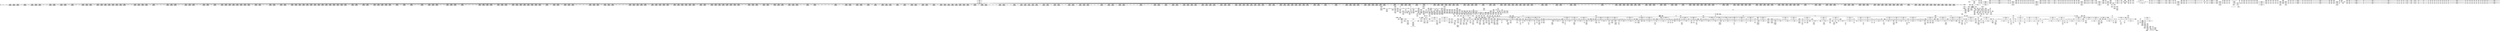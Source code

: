 digraph {
	CE0x5044be0 [shape=record,shape=Mrecord,label="{CE0x5044be0|i8*_getelementptr_inbounds_(_41_x_i8_,_41_x_i8_*_.str44,_i32_0,_i32_0)|*Constant*|*SummSource*}"]
	CE0x5044180 [shape=record,shape=Mrecord,label="{CE0x5044180|i64*_getelementptr_inbounds_(_13_x_i64_,_13_x_i64_*___llvm_gcov_ctr126,_i64_0,_i64_11)|*Constant*|*SummSource*}"]
	CE0x508a450 [shape=record,shape=Mrecord,label="{CE0x508a450|rcu_read_unlock:do.end|*SummSink*}"]
	CE0x4fc0b00 [shape=record,shape=Mrecord,label="{CE0x4fc0b00|GLOBAL:get_current|*Constant*|*SummSink*}"]
	CE0x503ed50 [shape=record,shape=Mrecord,label="{CE0x503ed50|task_sid:tmp4|*LoadInst*|security/selinux/hooks.c,208}"]
	CE0x4fb3090 [shape=record,shape=Mrecord,label="{CE0x4fb3090|current_has_perm:tmp1|*SummSink*}"]
	CE0x503add0 [shape=record,shape=Mrecord,label="{CE0x503add0|2472:_%struct.cred*,_:_CRE_6640,6644_|*MultipleSource*|Function::task_sid&Arg::task::|Function::current_has_perm&Arg::tsk::|Function::selinux_task_movememory&Arg::p::|security/selinux/hooks.c,208}"]
	CE0x50050c0 [shape=record,shape=Mrecord,label="{CE0x50050c0|cred_sid:sid|security/selinux/hooks.c,197|*SummSource*}"]
	CE0x5041920 [shape=record,shape=Mrecord,label="{CE0x5041920|i64_6|*Constant*|*SummSource*}"]
	CE0x4fa42c0 [shape=record,shape=Mrecord,label="{CE0x4fa42c0|i64*_getelementptr_inbounds_(_2_x_i64_,_2_x_i64_*___llvm_gcov_ctr136,_i64_0,_i64_0)|*Constant*|*SummSource*}"]
	CE0x5095540 [shape=record,shape=Mrecord,label="{CE0x5095540|_call_void_rcu_lock_release(%struct.lockdep_map*_rcu_lock_map)_#10,_!dbg_!27733|include/linux/rcupdate.h,935}"]
	CE0x5076140 [shape=record,shape=Mrecord,label="{CE0x5076140|rcu_read_unlock:tmp3}"]
	CE0x5047f70 [shape=record,shape=Mrecord,label="{CE0x5047f70|cred_sid:tmp6|security/selinux/hooks.c,197|*SummSink*}"]
	CE0x4fa3440 [shape=record,shape=Mrecord,label="{CE0x4fa3440|i16_2|*Constant*|*SummSource*}"]
	CE0x50921c0 [shape=record,shape=Mrecord,label="{CE0x50921c0|_call_void_lockdep_rcu_suspicious(i8*_getelementptr_inbounds_(_25_x_i8_,_25_x_i8_*_.str45,_i32_0,_i32_0),_i32_934,_i8*_getelementptr_inbounds_(_44_x_i8_,_44_x_i8_*_.str47,_i32_0,_i32_0))_#10,_!dbg_!27726|include/linux/rcupdate.h,933|*SummSource*}"]
	CE0x4fb2ea0 [shape=record,shape=Mrecord,label="{CE0x4fb2ea0|current_sid:sid|security/selinux/hooks.c,220|*SummSink*}"]
	CE0x4ff6a40 [shape=record,shape=Mrecord,label="{CE0x4ff6a40|rcu_read_lock:tmp4|include/linux/rcupdate.h,882|*SummSource*}"]
	CE0x50944b0 [shape=record,shape=Mrecord,label="{CE0x50944b0|rcu_read_unlock:tmp21|include/linux/rcupdate.h,935|*SummSource*}"]
	CE0x4feea40 [shape=record,shape=Mrecord,label="{CE0x4feea40|_call_void_mcount()_#3}"]
	CE0x4ff90e0 [shape=record,shape=Mrecord,label="{CE0x4ff90e0|task_sid:do.body}"]
	CE0x5056e20 [shape=record,shape=Mrecord,label="{CE0x5056e20|_call_void_rcu_read_unlock()_#10,_!dbg_!27748|security/selinux/hooks.c,209|*SummSource*}"]
	CE0x5059c10 [shape=record,shape=Mrecord,label="{CE0x5059c10|task_sid:tmp8|security/selinux/hooks.c,208}"]
	CE0x4ff4f40 [shape=record,shape=Mrecord,label="{CE0x4ff4f40|task_sid:tmp1|*SummSink*}"]
	CE0x5035330 [shape=record,shape=Mrecord,label="{CE0x5035330|2472:_%struct.cred*,_:_CRE_6354,6355_}"]
	CE0x50302d0 [shape=record,shape=Mrecord,label="{CE0x50302d0|2472:_%struct.cred*,_:_CRE_6288,6289_}"]
	CE0x4fd5df0 [shape=record,shape=Mrecord,label="{CE0x4fd5df0|2472:_%struct.cred*,_:_CRE_632,640_|*MultipleSource*|Function::task_sid&Arg::task::|Function::current_has_perm&Arg::tsk::|Function::selinux_task_movememory&Arg::p::|security/selinux/hooks.c,208}"]
	CE0x4ff8cf0 [shape=record,shape=Mrecord,label="{CE0x4ff8cf0|rcu_lock_acquire:entry}"]
	CE0x4ffd620 [shape=record,shape=Mrecord,label="{CE0x4ffd620|cred_sid:tmp4|*LoadInst*|security/selinux/hooks.c,196|*SummSource*}"]
	CE0x500ec70 [shape=record,shape=Mrecord,label="{CE0x500ec70|2472:_%struct.cred*,_:_CRE_1912,1920_|*MultipleSource*|Function::task_sid&Arg::task::|Function::current_has_perm&Arg::tsk::|Function::selinux_task_movememory&Arg::p::|security/selinux/hooks.c,208}"]
	CE0x4ff5680 [shape=record,shape=Mrecord,label="{CE0x4ff5680|i32_77|*Constant*}"]
	CE0x5061ef0 [shape=record,shape=Mrecord,label="{CE0x5061ef0|rcu_lock_release:tmp6|*SummSink*}"]
	CE0x501d530 [shape=record,shape=Mrecord,label="{CE0x501d530|2472:_%struct.cred*,_:_CRE_2736,2744_|*MultipleSource*|Function::task_sid&Arg::task::|Function::current_has_perm&Arg::tsk::|Function::selinux_task_movememory&Arg::p::|security/selinux/hooks.c,208}"]
	CE0x5067310 [shape=record,shape=Mrecord,label="{CE0x5067310|__preempt_count_add:do.body|*SummSink*}"]
	CE0x50824f0 [shape=record,shape=Mrecord,label="{CE0x50824f0|i32_883|*Constant*}"]
	CE0x505e630 [shape=record,shape=Mrecord,label="{CE0x505e630|rcu_lock_acquire:indirectgoto|*SummSink*}"]
	CE0x50cc0b0 [shape=record,shape=Mrecord,label="{CE0x50cc0b0|i64*_getelementptr_inbounds_(_4_x_i64_,_4_x_i64_*___llvm_gcov_ctr133,_i64_0,_i64_3)|*Constant*}"]
	CE0x4ffeab0 [shape=record,shape=Mrecord,label="{CE0x4ffeab0|task_sid:do.end}"]
	CE0x5009860 [shape=record,shape=Mrecord,label="{CE0x5009860|task_sid:tmp19|security/selinux/hooks.c,208}"]
	CE0x4fbac80 [shape=record,shape=Mrecord,label="{CE0x4fbac80|i64_1|*Constant*}"]
	CE0x5060520 [shape=record,shape=Mrecord,label="{CE0x5060520|__preempt_count_sub:tmp}"]
	CE0x4f93450 [shape=record,shape=Mrecord,label="{CE0x4f93450|current_sid:tmp15|security/selinux/hooks.c,218|*SummSink*}"]
	CE0x4fb67f0 [shape=record,shape=Mrecord,label="{CE0x4fb67f0|i64*_getelementptr_inbounds_(_2_x_i64_,_2_x_i64_*___llvm_gcov_ctr98,_i64_0,_i64_1)|*Constant*}"]
	CE0x50837d0 [shape=record,shape=Mrecord,label="{CE0x50837d0|rcu_read_lock:tmp17|include/linux/rcupdate.h,882|*SummSink*}"]
	CE0x4fac020 [shape=record,shape=Mrecord,label="{CE0x4fac020|current_sid:call|security/selinux/hooks.c,218|*SummSource*}"]
	CE0x4fc6be0 [shape=record,shape=Mrecord,label="{CE0x4fc6be0|current_sid:do.body|*SummSource*}"]
	CE0x50b8690 [shape=record,shape=Mrecord,label="{CE0x50b8690|rcu_lock_acquire:tmp4|include/linux/rcupdate.h,418}"]
	CE0x4feb460 [shape=record,shape=Mrecord,label="{CE0x4feb460|rcu_read_lock:tmp1|*SummSource*}"]
	CE0x5021210 [shape=record,shape=Mrecord,label="{CE0x5021210|2472:_%struct.cred*,_:_CRE_2907,2908_}"]
	CE0x503d280 [shape=record,shape=Mrecord,label="{CE0x503d280|2472:_%struct.cred*,_:_CRE_10572,10576_|*MultipleSource*|Function::task_sid&Arg::task::|Function::current_has_perm&Arg::tsk::|Function::selinux_task_movememory&Arg::p::|security/selinux/hooks.c,208}"]
	CE0x508e210 [shape=record,shape=Mrecord,label="{CE0x508e210|__preempt_count_add:val|Function::__preempt_count_add&Arg::val::|*SummSink*}"]
	CE0x4faa750 [shape=record,shape=Mrecord,label="{CE0x4faa750|current_sid:do.end|*SummSink*}"]
	CE0x50e4300 [shape=record,shape=Mrecord,label="{CE0x50e4300|__rcu_read_unlock:tmp4|include/linux/rcupdate.h,244}"]
	CE0x4fb29e0 [shape=record,shape=Mrecord,label="{CE0x4fb29e0|current_sid:sid|security/selinux/hooks.c,220|*SummSource*}"]
	CE0x50059d0 [shape=record,shape=Mrecord,label="{CE0x50059d0|i64*_getelementptr_inbounds_(_11_x_i64_,_11_x_i64_*___llvm_gcov_ctr132,_i64_0,_i64_1)|*Constant*|*SummSink*}"]
	CE0x5083430 [shape=record,shape=Mrecord,label="{CE0x5083430|i64*_getelementptr_inbounds_(_11_x_i64_,_11_x_i64_*___llvm_gcov_ctr127,_i64_0,_i64_9)|*Constant*|*SummSource*}"]
	CE0x502c510 [shape=record,shape=Mrecord,label="{CE0x502c510|2472:_%struct.cred*,_:_CRE_5952,5960_|*MultipleSource*|Function::task_sid&Arg::task::|Function::current_has_perm&Arg::tsk::|Function::selinux_task_movememory&Arg::p::|security/selinux/hooks.c,208}"]
	CE0x506c940 [shape=record,shape=Mrecord,label="{CE0x506c940|__preempt_count_sub:tmp3|*SummSink*}"]
	CE0x4fbbb00 [shape=record,shape=Mrecord,label="{CE0x4fbbb00|cred_sid:tmp3}"]
	CE0x4fbbc50 [shape=record,shape=Mrecord,label="{CE0x4fbbc50|cred_sid:tmp3|*SummSource*}"]
	CE0x505a7e0 [shape=record,shape=Mrecord,label="{CE0x505a7e0|0:_i8,_:_GCMR_task_sid.__warned_internal_global_i8_0,_section_.data.unlikely_,_align_1:_elem_0:default:}"]
	CE0x4fd3220 [shape=record,shape=Mrecord,label="{CE0x4fd3220|__rcu_read_lock:tmp1|*SummSink*}"]
	CE0x502dcd0 [shape=record,shape=Mrecord,label="{CE0x502dcd0|2472:_%struct.cred*,_:_CRE_6152,6168_|*MultipleSource*|Function::task_sid&Arg::task::|Function::current_has_perm&Arg::tsk::|Function::selinux_task_movememory&Arg::p::|security/selinux/hooks.c,208}"]
	CE0x4fbc150 [shape=record,shape=Mrecord,label="{CE0x4fbc150|i64*_getelementptr_inbounds_(_13_x_i64_,_13_x_i64_*___llvm_gcov_ctr126,_i64_0,_i64_1)|*Constant*|*SummSource*}"]
	CE0x4fefa50 [shape=record,shape=Mrecord,label="{CE0x4fefa50|rcu_read_lock:bb}"]
	CE0x4f988a0 [shape=record,shape=Mrecord,label="{CE0x4f988a0|i32_2|*Constant*|*SummSink*}"]
	CE0x4fb87b0 [shape=record,shape=Mrecord,label="{CE0x4fb87b0|current_sid:tmp7|security/selinux/hooks.c,218|*SummSource*}"]
	CE0x4faba20 [shape=record,shape=Mrecord,label="{CE0x4faba20|i64_1|*Constant*}"]
	CE0x5086e30 [shape=record,shape=Mrecord,label="{CE0x5086e30|rcu_read_unlock:tmp10|include/linux/rcupdate.h,933}"]
	CE0x5003070 [shape=record,shape=Mrecord,label="{CE0x5003070|i64*_getelementptr_inbounds_(_11_x_i64_,_11_x_i64_*___llvm_gcov_ctr127,_i64_0,_i64_10)|*Constant*}"]
	CE0x5060290 [shape=record,shape=Mrecord,label="{CE0x5060290|__preempt_count_sub:tmp|*SummSource*}"]
	CE0x50cfbc0 [shape=record,shape=Mrecord,label="{CE0x50cfbc0|__rcu_read_unlock:tmp6|include/linux/rcupdate.h,245}"]
	CE0x5076500 [shape=record,shape=Mrecord,label="{CE0x5076500|__rcu_read_lock:tmp6|include/linux/rcupdate.h,240}"]
	CE0x508e990 [shape=record,shape=Mrecord,label="{CE0x508e990|_call_void___preempt_count_sub(i32_1)_#10,_!dbg_!27715|include/linux/rcupdate.h,244}"]
	CE0x4ff5850 [shape=record,shape=Mrecord,label="{CE0x4ff5850|i32_77|*Constant*|*SummSink*}"]
	CE0x5032740 [shape=record,shape=Mrecord,label="{CE0x5032740|2472:_%struct.cred*,_:_CRE_6317,6318_}"]
	CE0x503f2a0 [shape=record,shape=Mrecord,label="{CE0x503f2a0|task_sid:tobool1|security/selinux/hooks.c,208|*SummSource*}"]
	CE0x4fbc780 [shape=record,shape=Mrecord,label="{CE0x4fbc780|rcu_read_lock:entry|*SummSource*}"]
	CE0x5078880 [shape=record,shape=Mrecord,label="{CE0x5078880|0:_i8,_:_GCMR_rcu_read_lock.__warned_internal_global_i8_0,_section_.data.unlikely_,_align_1:_elem_0:default:}"]
	CE0x5056550 [shape=record,shape=Mrecord,label="{CE0x5056550|_ret_i32_%tmp6,_!dbg_!27716|security/selinux/hooks.c,197}"]
	CE0x4fb8580 [shape=record,shape=Mrecord,label="{CE0x4fb8580|GLOBAL:rcu_read_lock|*Constant*|*SummSink*}"]
	CE0x5054270 [shape=record,shape=Mrecord,label="{CE0x5054270|task_sid:tmp25|security/selinux/hooks.c,208|*SummSink*}"]
	CE0x5017f80 [shape=record,shape=Mrecord,label="{CE0x5017f80|2472:_%struct.cred*,_:_CRE_2504,2508_|*MultipleSource*|Function::task_sid&Arg::task::|Function::current_has_perm&Arg::tsk::|Function::selinux_task_movememory&Arg::p::|security/selinux/hooks.c,208}"]
	CE0x5082f60 [shape=record,shape=Mrecord,label="{CE0x5082f60|i8*_getelementptr_inbounds_(_42_x_i8_,_42_x_i8_*_.str46,_i32_0,_i32_0)|*Constant*|*SummSource*}"]
	CE0x5094340 [shape=record,shape=Mrecord,label="{CE0x5094340|i64*_getelementptr_inbounds_(_11_x_i64_,_11_x_i64_*___llvm_gcov_ctr132,_i64_0,_i64_10)|*Constant*}"]
	CE0x5081f20 [shape=record,shape=Mrecord,label="{CE0x5081f20|i8*_getelementptr_inbounds_(_25_x_i8_,_25_x_i8_*_.str45,_i32_0,_i32_0)|*Constant*|*SummSink*}"]
	CE0x5019ca0 [shape=record,shape=Mrecord,label="{CE0x5019ca0|2472:_%struct.cred*,_:_CRE_2544,2568_|*MultipleSource*|Function::task_sid&Arg::task::|Function::current_has_perm&Arg::tsk::|Function::selinux_task_movememory&Arg::p::|security/selinux/hooks.c,208}"]
	CE0x5076bf0 [shape=record,shape=Mrecord,label="{CE0x5076bf0|rcu_read_unlock:if.end}"]
	CE0x5042d50 [shape=record,shape=Mrecord,label="{CE0x5042d50|i64*_getelementptr_inbounds_(_13_x_i64_,_13_x_i64_*___llvm_gcov_ctr126,_i64_0,_i64_10)|*Constant*}"]
	CE0x50d4980 [shape=record,shape=Mrecord,label="{CE0x50d4980|__preempt_count_sub:sub|./arch/x86/include/asm/preempt.h,77|*SummSource*}"]
	CE0x4ff7340 [shape=record,shape=Mrecord,label="{CE0x4ff7340|2472:_%struct.cred*,_:_CRE_16,20_|*MultipleSource*|Function::task_sid&Arg::task::|Function::current_has_perm&Arg::tsk::|Function::selinux_task_movememory&Arg::p::|security/selinux/hooks.c,208}"]
	CE0x4faffe0 [shape=record,shape=Mrecord,label="{CE0x4faffe0|current_has_perm:call|security/selinux/hooks.c,1542}"]
	CE0x4fc0980 [shape=record,shape=Mrecord,label="{CE0x4fc0980|GLOBAL:get_current|*Constant*|*SummSource*}"]
	CE0x5081ca0 [shape=record,shape=Mrecord,label="{CE0x5081ca0|i8*_getelementptr_inbounds_(_25_x_i8_,_25_x_i8_*_.str45,_i32_0,_i32_0)|*Constant*|*SummSource*}"]
	CE0x5076ca0 [shape=record,shape=Mrecord,label="{CE0x5076ca0|__preempt_count_sub:val|Function::__preempt_count_sub&Arg::val::|*SummSource*}"]
	CE0x5017890 [shape=record,shape=Mrecord,label="{CE0x5017890|2472:_%struct.cred*,_:_CRE_2472,2480_|*MultipleSource*|Function::task_sid&Arg::task::|Function::current_has_perm&Arg::tsk::|Function::selinux_task_movememory&Arg::p::|security/selinux/hooks.c,208}"]
	CE0x50438c0 [shape=record,shape=Mrecord,label="{CE0x50438c0|task_sid:tmp23|security/selinux/hooks.c,208|*SummSink*}"]
	CE0x4ffd130 [shape=record,shape=Mrecord,label="{CE0x4ffd130|task_sid:if.end|*SummSource*}"]
	CE0x4fbfd40 [shape=record,shape=Mrecord,label="{CE0x4fbfd40|current_sid:tmp12|security/selinux/hooks.c,218|*SummSink*}"]
	CE0x5085690 [shape=record,shape=Mrecord,label="{CE0x5085690|i64*_getelementptr_inbounds_(_4_x_i64_,_4_x_i64_*___llvm_gcov_ctr133,_i64_0,_i64_0)|*Constant*|*SummSink*}"]
	CE0x5000830 [shape=record,shape=Mrecord,label="{CE0x5000830|2472:_%struct.cred*,_:_CRE_88,92_|*MultipleSource*|Function::task_sid&Arg::task::|Function::current_has_perm&Arg::tsk::|Function::selinux_task_movememory&Arg::p::|security/selinux/hooks.c,208}"]
	CE0x4fff100 [shape=record,shape=Mrecord,label="{CE0x4fff100|__rcu_read_lock:entry|*SummSink*}"]
	CE0x4f86830 [shape=record,shape=Mrecord,label="{CE0x4f86830|get_current:tmp1}"]
	CE0x50e4140 [shape=record,shape=Mrecord,label="{CE0x50e4140|__preempt_count_add:tmp3|*SummSource*}"]
	CE0x502fb80 [shape=record,shape=Mrecord,label="{CE0x502fb80|2472:_%struct.cred*,_:_CRE_6256,6264_|*MultipleSource*|Function::task_sid&Arg::task::|Function::current_has_perm&Arg::tsk::|Function::selinux_task_movememory&Arg::p::|security/selinux/hooks.c,208}"]
	CE0x4fb1090 [shape=record,shape=Mrecord,label="{CE0x4fb1090|current_sid:tmp5|security/selinux/hooks.c,218}"]
	CE0x5092c50 [shape=record,shape=Mrecord,label="{CE0x5092c50|i32_934|*Constant*|*SummSource*}"]
	CE0x4fd8ef0 [shape=record,shape=Mrecord,label="{CE0x4fd8ef0|current_sid:tmp22|security/selinux/hooks.c,218}"]
	CE0x5045890 [shape=record,shape=Mrecord,label="{CE0x5045890|i64*_getelementptr_inbounds_(_13_x_i64_,_13_x_i64_*___llvm_gcov_ctr126,_i64_0,_i64_9)|*Constant*|*SummSource*}"]
	CE0x50204b0 [shape=record,shape=Mrecord,label="{CE0x50204b0|2472:_%struct.cred*,_:_CRE_2888,2896_|*MultipleSource*|Function::task_sid&Arg::task::|Function::current_has_perm&Arg::tsk::|Function::selinux_task_movememory&Arg::p::|security/selinux/hooks.c,208}"]
	CE0x5044280 [shape=record,shape=Mrecord,label="{CE0x5044280|i64*_getelementptr_inbounds_(_13_x_i64_,_13_x_i64_*___llvm_gcov_ctr126,_i64_0,_i64_11)|*Constant*|*SummSink*}"]
	CE0x5054800 [shape=record,shape=Mrecord,label="{CE0x5054800|task_sid:tmp27|security/selinux/hooks.c,208}"]
	CE0x508ed10 [shape=record,shape=Mrecord,label="{CE0x508ed10|rcu_read_unlock:tmp}"]
	CE0x5066dd0 [shape=record,shape=Mrecord,label="{CE0x5066dd0|__preempt_count_sub:tmp4|./arch/x86/include/asm/preempt.h,77}"]
	CE0x50e3fa0 [shape=record,shape=Mrecord,label="{CE0x50e3fa0|__rcu_read_unlock:tmp5|include/linux/rcupdate.h,244|*SummSource*}"]
	CE0x5086150 [shape=record,shape=Mrecord,label="{CE0x5086150|__preempt_count_sub:entry}"]
	CE0x50571a0 [shape=record,shape=Mrecord,label="{CE0x50571a0|rcu_read_unlock:entry}"]
	CE0x5039ad0 [shape=record,shape=Mrecord,label="{CE0x5039ad0|2472:_%struct.cred*,_:_CRE_6568,6576_|*MultipleSource*|Function::task_sid&Arg::task::|Function::current_has_perm&Arg::tsk::|Function::selinux_task_movememory&Arg::p::|security/selinux/hooks.c,208}"]
	CE0x4fdabe0 [shape=record,shape=Mrecord,label="{CE0x4fdabe0|rcu_read_lock:tmp16|include/linux/rcupdate.h,882|*SummSink*}"]
	CE0x506ca50 [shape=record,shape=Mrecord,label="{CE0x506ca50|_call_void_mcount()_#3}"]
	CE0x4f9f4d0 [shape=record,shape=Mrecord,label="{CE0x4f9f4d0|i64_5|*Constant*|*SummSource*}"]
	CE0x4fd4520 [shape=record,shape=Mrecord,label="{CE0x4fd4520|2472:_%struct.cred*,_:_CRE_544,552_|*MultipleSource*|Function::task_sid&Arg::task::|Function::current_has_perm&Arg::tsk::|Function::selinux_task_movememory&Arg::p::|security/selinux/hooks.c,208}"]
	CE0x50247d0 [shape=record,shape=Mrecord,label="{CE0x50247d0|2472:_%struct.cred*,_:_CRE_2953,2954_}"]
	CE0x4fec8c0 [shape=record,shape=Mrecord,label="{CE0x4fec8c0|i64*_getelementptr_inbounds_(_2_x_i64_,_2_x_i64_*___llvm_gcov_ctr98,_i64_0,_i64_0)|*Constant*}"]
	CE0x5083760 [shape=record,shape=Mrecord,label="{CE0x5083760|rcu_read_lock:tmp17|include/linux/rcupdate.h,882|*SummSource*}"]
	CE0x5014910 [shape=record,shape=Mrecord,label="{CE0x5014910|2472:_%struct.cred*,_:_CRE_2272,2280_|*MultipleSource*|Function::task_sid&Arg::task::|Function::current_has_perm&Arg::tsk::|Function::selinux_task_movememory&Arg::p::|security/selinux/hooks.c,208}"]
	CE0x5041b00 [shape=record,shape=Mrecord,label="{CE0x5041b00|task_sid:tmp14|security/selinux/hooks.c,208}"]
	CE0x4feb670 [shape=record,shape=Mrecord,label="{CE0x4feb670|rcu_read_lock:do.end}"]
	CE0x5003740 [shape=record,shape=Mrecord,label="{CE0x5003740|rcu_read_lock:tmp22|include/linux/rcupdate.h,884}"]
	CE0x50191f0 [shape=record,shape=Mrecord,label="{CE0x50191f0|2472:_%struct.cred*,_:_CRE_2528,2529_}"]
	CE0x50464c0 [shape=record,shape=Mrecord,label="{CE0x50464c0|task_sid:tmp22|security/selinux/hooks.c,208}"]
	CE0x4f9f570 [shape=record,shape=Mrecord,label="{CE0x4f9f570|i64_5|*Constant*|*SummSink*}"]
	CE0x5009ae0 [shape=record,shape=Mrecord,label="{CE0x5009ae0|task_sid:tmp18|security/selinux/hooks.c,208|*SummSink*}"]
	CE0x5092a00 [shape=record,shape=Mrecord,label="{CE0x5092a00|i32_934|*Constant*}"]
	CE0x4fbedf0 [shape=record,shape=Mrecord,label="{CE0x4fbedf0|2472:_%struct.cred*,_:_CRE_488,496_|*MultipleSource*|Function::task_sid&Arg::task::|Function::current_has_perm&Arg::tsk::|Function::selinux_task_movememory&Arg::p::|security/selinux/hooks.c,208}"]
	CE0x4ffc9c0 [shape=record,shape=Mrecord,label="{CE0x4ffc9c0|2472:_%struct.cred*,_:_CRE_56,64_|*MultipleSource*|Function::task_sid&Arg::task::|Function::current_has_perm&Arg::tsk::|Function::selinux_task_movememory&Arg::p::|security/selinux/hooks.c,208}"]
	CE0x5037bf0 [shape=record,shape=Mrecord,label="{CE0x5037bf0|2472:_%struct.cred*,_:_CRE_6476,6480_|*MultipleSource*|Function::task_sid&Arg::task::|Function::current_has_perm&Arg::tsk::|Function::selinux_task_movememory&Arg::p::|security/selinux/hooks.c,208}"]
	CE0x502ad20 [shape=record,shape=Mrecord,label="{CE0x502ad20|2472:_%struct.cred*,_:_CRE_5872,5880_|*MultipleSource*|Function::task_sid&Arg::task::|Function::current_has_perm&Arg::tsk::|Function::selinux_task_movememory&Arg::p::|security/selinux/hooks.c,208}"]
	CE0x4fea730 [shape=record,shape=Mrecord,label="{CE0x4fea730|2472:_%struct.cred*,_:_CRE_96,104_|*MultipleSource*|Function::task_sid&Arg::task::|Function::current_has_perm&Arg::tsk::|Function::selinux_task_movememory&Arg::p::|security/selinux/hooks.c,208}"]
	CE0x503e390 [shape=record,shape=Mrecord,label="{CE0x503e390|2472:_%struct.cred*,_:_CRE_10616,10624_|*MultipleSource*|Function::task_sid&Arg::task::|Function::current_has_perm&Arg::tsk::|Function::selinux_task_movememory&Arg::p::|security/selinux/hooks.c,208}"]
	CE0x5089390 [shape=record,shape=Mrecord,label="{CE0x5089390|i32_1|*Constant*}"]
	CE0x5085fe0 [shape=record,shape=Mrecord,label="{CE0x5085fe0|GLOBAL:__preempt_count_sub|*Constant*|*SummSink*}"]
	CE0x4ffbf90 [shape=record,shape=Mrecord,label="{CE0x4ffbf90|i64*_getelementptr_inbounds_(_4_x_i64_,_4_x_i64_*___llvm_gcov_ctr128,_i64_0,_i64_1)|*Constant*|*SummSource*}"]
	CE0x5062a70 [shape=record,shape=Mrecord,label="{CE0x5062a70|rcu_lock_release:bb|*SummSink*}"]
	CE0x503b290 [shape=record,shape=Mrecord,label="{CE0x503b290|2472:_%struct.cred*,_:_CRE_6648,6656_|*MultipleSource*|Function::task_sid&Arg::task::|Function::current_has_perm&Arg::tsk::|Function::selinux_task_movememory&Arg::p::|security/selinux/hooks.c,208}"]
	"CONST[source:0(mediator),value:2(dynamic)][purpose:{object}]"
	CE0x4ffc050 [shape=record,shape=Mrecord,label="{CE0x4ffc050|get_current:tmp|*SummSource*}"]
	CE0x5012c60 [shape=record,shape=Mrecord,label="{CE0x5012c60|2472:_%struct.cred*,_:_CRE_2112,2120_|*MultipleSource*|Function::task_sid&Arg::task::|Function::current_has_perm&Arg::tsk::|Function::selinux_task_movememory&Arg::p::|security/selinux/hooks.c,208}"]
	CE0x5016590 [shape=record,shape=Mrecord,label="{CE0x5016590|2472:_%struct.cred*,_:_CRE_2368,2376_|*MultipleSource*|Function::task_sid&Arg::task::|Function::current_has_perm&Arg::tsk::|Function::selinux_task_movememory&Arg::p::|security/selinux/hooks.c,208}"]
	CE0x4f936e0 [shape=record,shape=Mrecord,label="{CE0x4f936e0|current_sid:tmp16|security/selinux/hooks.c,218}"]
	CE0x504eb90 [shape=record,shape=Mrecord,label="{CE0x504eb90|rcu_read_lock:tmp8|include/linux/rcupdate.h,882|*SummSource*}"]
	CE0x4fbd710 [shape=record,shape=Mrecord,label="{CE0x4fbd710|2472:_%struct.cred*,_:_CRE_400,408_|*MultipleSource*|Function::task_sid&Arg::task::|Function::current_has_perm&Arg::tsk::|Function::selinux_task_movememory&Arg::p::|security/selinux/hooks.c,208}"]
	CE0x50d0460 [shape=record,shape=Mrecord,label="{CE0x50d0460|COLLAPSED:_GCMRE___llvm_gcov_ctr133_internal_global_4_x_i64_zeroinitializer:_elem_0:default:}"]
	CE0x4f90260 [shape=record,shape=Mrecord,label="{CE0x4f90260|2472:_%struct.cred*,_:_CRE_152,160_|*MultipleSource*|Function::task_sid&Arg::task::|Function::current_has_perm&Arg::tsk::|Function::selinux_task_movememory&Arg::p::|security/selinux/hooks.c,208}"]
	CE0x4f98a90 [shape=record,shape=Mrecord,label="{CE0x4f98a90|%struct.lockdep_map*_null|*Constant*}"]
	CE0x4fe8620 [shape=record,shape=Mrecord,label="{CE0x4fe8620|_call_void_rcu_read_lock()_#10,_!dbg_!27712|security/selinux/hooks.c,207|*SummSink*}"]
	CE0x5034620 [shape=record,shape=Mrecord,label="{CE0x5034620|2472:_%struct.cred*,_:_CRE_6343,6344_}"]
	CE0x4f96e40 [shape=record,shape=Mrecord,label="{CE0x4f96e40|task_sid:task|Function::task_sid&Arg::task::}"]
	CE0x50253b0 [shape=record,shape=Mrecord,label="{CE0x50253b0|2472:_%struct.cred*,_:_CRE_2963,2964_}"]
	CE0x508aed0 [shape=record,shape=Mrecord,label="{CE0x508aed0|rcu_lock_acquire:bb|*SummSource*}"]
	CE0x4fabd10 [shape=record,shape=Mrecord,label="{CE0x4fabd10|current_sid:call|security/selinux/hooks.c,218}"]
	CE0x4fddfa0 [shape=record,shape=Mrecord,label="{CE0x4fddfa0|task_sid:if.then|*SummSink*}"]
	CE0x50fa8d0 [shape=record,shape=Mrecord,label="{CE0x50fa8d0|__preempt_count_add:tmp3|*SummSink*}"]
	CE0x4ff9520 [shape=record,shape=Mrecord,label="{CE0x4ff9520|cred_sid:security|security/selinux/hooks.c,196|*SummSource*}"]
	CE0x4ffc3f0 [shape=record,shape=Mrecord,label="{CE0x4ffc3f0|i64_3|*Constant*}"]
	CE0x50054a0 [shape=record,shape=Mrecord,label="{CE0x50054a0|4:_i32,_:_CRE_4,8_|*MultipleSource*|security/selinux/hooks.c,196|*LoadInst*|security/selinux/hooks.c,196|security/selinux/hooks.c,197}"]
	CE0x5020e30 [shape=record,shape=Mrecord,label="{CE0x5020e30|2472:_%struct.cred*,_:_CRE_2905,2906_}"]
	CE0x4fadb60 [shape=record,shape=Mrecord,label="{CE0x4fadb60|i8*_getelementptr_inbounds_(_25_x_i8_,_25_x_i8_*_.str3,_i32_0,_i32_0)|*Constant*|*SummSource*}"]
	CE0x505d340 [shape=record,shape=Mrecord,label="{CE0x505d340|i64*_getelementptr_inbounds_(_4_x_i64_,_4_x_i64_*___llvm_gcov_ctr130,_i64_0,_i64_0)|*Constant*|*SummSink*}"]
	CE0x5093810 [shape=record,shape=Mrecord,label="{CE0x5093810|rcu_read_unlock:tmp19|include/linux/rcupdate.h,933|*SummSink*}"]
	CE0x5055380 [shape=record,shape=Mrecord,label="{CE0x5055380|task_sid:tmp27|security/selinux/hooks.c,208|*SummSink*}"]
	CE0x505e5a0 [shape=record,shape=Mrecord,label="{CE0x505e5a0|i64*_getelementptr_inbounds_(_4_x_i64_,_4_x_i64_*___llvm_gcov_ctr130,_i64_0,_i64_3)|*Constant*|*SummSink*}"]
	CE0x50622d0 [shape=record,shape=Mrecord,label="{CE0x50622d0|GLOBAL:lock_release|*Constant*|*SummSink*}"]
	CE0x5009410 [shape=record,shape=Mrecord,label="{CE0x5009410|task_sid:tmp18|security/selinux/hooks.c,208}"]
	CE0x508dff0 [shape=record,shape=Mrecord,label="{CE0x508dff0|_ret_void,_!dbg_!27719|./arch/x86/include/asm/preempt.h,73}"]
	CE0x4fa3960 [shape=record,shape=Mrecord,label="{CE0x4fa3960|current_sid:tmp20|security/selinux/hooks.c,218|*SummSource*}"]
	CE0x504f930 [shape=record,shape=Mrecord,label="{CE0x504f930|rcu_read_lock:tmp6|include/linux/rcupdate.h,882|*SummSink*}"]
	CE0x50860e0 [shape=record,shape=Mrecord,label="{CE0x50860e0|__preempt_count_sub:entry|*SummSource*}"]
	CE0x50405e0 [shape=record,shape=Mrecord,label="{CE0x50405e0|task_sid:tmp13|security/selinux/hooks.c,208|*SummSink*}"]
	CE0x4f864e0 [shape=record,shape=Mrecord,label="{CE0x4f864e0|i64_4|*Constant*}"]
	CE0x5025020 [shape=record,shape=Mrecord,label="{CE0x5025020|2472:_%struct.cred*,_:_CRE_2960,2961_}"]
	CE0x501e340 [shape=record,shape=Mrecord,label="{CE0x501e340|2472:_%struct.cred*,_:_CRE_2784,2792_|*MultipleSource*|Function::task_sid&Arg::task::|Function::current_has_perm&Arg::tsk::|Function::selinux_task_movememory&Arg::p::|security/selinux/hooks.c,208}"]
	CE0x503f940 [shape=record,shape=Mrecord,label="{CE0x503f940|task_sid:tmp10|security/selinux/hooks.c,208|*SummSink*}"]
	CE0x4fd7250 [shape=record,shape=Mrecord,label="{CE0x4fd7250|i32_22|*Constant*}"]
	CE0x5087930 [shape=record,shape=Mrecord,label="{CE0x5087930|__preempt_count_add:tmp4|./arch/x86/include/asm/preempt.h,72}"]
	CE0x5000010 [shape=record,shape=Mrecord,label="{CE0x5000010|2472:_%struct.cred*,_:_CRE_128,136_|*MultipleSource*|Function::task_sid&Arg::task::|Function::current_has_perm&Arg::tsk::|Function::selinux_task_movememory&Arg::p::|security/selinux/hooks.c,208}"]
	CE0x4fda050 [shape=record,shape=Mrecord,label="{CE0x4fda050|rcu_read_lock:tmp14|include/linux/rcupdate.h,882|*SummSource*}"]
	CE0x5083a60 [shape=record,shape=Mrecord,label="{CE0x5083a60|rcu_read_lock:tmp18|include/linux/rcupdate.h,882}"]
	CE0x508e100 [shape=record,shape=Mrecord,label="{CE0x508e100|__preempt_count_add:val|Function::__preempt_count_add&Arg::val::}"]
	CE0x5039610 [shape=record,shape=Mrecord,label="{CE0x5039610|2472:_%struct.cred*,_:_CRE_6552,6560_|*MultipleSource*|Function::task_sid&Arg::task::|Function::current_has_perm&Arg::tsk::|Function::selinux_task_movememory&Arg::p::|security/selinux/hooks.c,208}"]
	CE0x5002620 [shape=record,shape=Mrecord,label="{CE0x5002620|rcu_read_lock:tmp19|include/linux/rcupdate.h,882|*SummSink*}"]
	CE0x5022db0 [shape=record,shape=Mrecord,label="{CE0x5022db0|2472:_%struct.cred*,_:_CRE_2931,2932_}"]
	CE0x4fdd620 [shape=record,shape=Mrecord,label="{CE0x4fdd620|2472:_%struct.cred*,_:_CRE_184,192_|*MultipleSource*|Function::task_sid&Arg::task::|Function::current_has_perm&Arg::tsk::|Function::selinux_task_movememory&Arg::p::|security/selinux/hooks.c,208}"]
	CE0x5032c00 [shape=record,shape=Mrecord,label="{CE0x5032c00|2472:_%struct.cred*,_:_CRE_6321,6322_}"]
	CE0x4fff7f0 [shape=record,shape=Mrecord,label="{CE0x4fff7f0|2472:_%struct.cred*,_:_CRE_80,84_|*MultipleSource*|Function::task_sid&Arg::task::|Function::current_has_perm&Arg::tsk::|Function::selinux_task_movememory&Arg::p::|security/selinux/hooks.c,208}"]
	CE0x4fc4fe0 [shape=record,shape=Mrecord,label="{CE0x4fc4fe0|rcu_lock_acquire:entry|*SummSource*}"]
	CE0x50956e0 [shape=record,shape=Mrecord,label="{CE0x50956e0|_call_void_rcu_lock_release(%struct.lockdep_map*_rcu_lock_map)_#10,_!dbg_!27733|include/linux/rcupdate.h,935|*SummSink*}"]
	CE0x5089700 [shape=record,shape=Mrecord,label="{CE0x5089700|rcu_read_unlock:tmp7|include/linux/rcupdate.h,933|*SummSink*}"]
	CE0x501ce40 [shape=record,shape=Mrecord,label="{CE0x501ce40|2472:_%struct.cred*,_:_CRE_2720,2724_|*MultipleSource*|Function::task_sid&Arg::task::|Function::current_has_perm&Arg::tsk::|Function::selinux_task_movememory&Arg::p::|security/selinux/hooks.c,208}"]
	CE0x4fd4de0 [shape=record,shape=Mrecord,label="{CE0x4fd4de0|2472:_%struct.cred*,_:_CRE_576,584_|*MultipleSource*|Function::task_sid&Arg::task::|Function::current_has_perm&Arg::tsk::|Function::selinux_task_movememory&Arg::p::|security/selinux/hooks.c,208}"]
	CE0x5018b90 [shape=record,shape=Mrecord,label="{CE0x5018b90|2472:_%struct.cred*,_:_CRE_2522,2523_}"]
	CE0x4fd86a0 [shape=record,shape=Mrecord,label="{CE0x4fd86a0|get_current:tmp3|*SummSink*}"]
	CE0x5019580 [shape=record,shape=Mrecord,label="{CE0x5019580|2472:_%struct.cred*,_:_CRE_2531,2532_}"]
	CE0x50868e0 [shape=record,shape=Mrecord,label="{CE0x50868e0|rcu_lock_acquire:tmp5|include/linux/rcupdate.h,418}"]
	CE0x50070b0 [shape=record,shape=Mrecord,label="{CE0x50070b0|2472:_%struct.cred*,_:_CRE_408,416_|*MultipleSource*|Function::task_sid&Arg::task::|Function::current_has_perm&Arg::tsk::|Function::selinux_task_movememory&Arg::p::|security/selinux/hooks.c,208}"]
	CE0x50836f0 [shape=record,shape=Mrecord,label="{CE0x50836f0|rcu_read_lock:tmp17|include/linux/rcupdate.h,882}"]
	CE0x50bc570 [shape=record,shape=Mrecord,label="{CE0x50bc570|rcu_lock_release:tmp|*SummSink*}"]
	CE0x50086f0 [shape=record,shape=Mrecord,label="{CE0x50086f0|2472:_%struct.cred*,_:_CRE_656,660_|*MultipleSource*|Function::task_sid&Arg::task::|Function::current_has_perm&Arg::tsk::|Function::selinux_task_movememory&Arg::p::|security/selinux/hooks.c,208}"]
	CE0x5035920 [shape=record,shape=Mrecord,label="{CE0x5035920|2472:_%struct.cred*,_:_CRE_6359,6360_}"]
	CE0x50674a0 [shape=record,shape=Mrecord,label="{CE0x50674a0|__preempt_count_sub:tmp2}"]
	CE0x4f87870 [shape=record,shape=Mrecord,label="{CE0x4f87870|current_sid:if.then|*SummSink*}"]
	CE0x4ffe850 [shape=record,shape=Mrecord,label="{CE0x4ffe850|rcu_read_unlock:tmp5|include/linux/rcupdate.h,933|*SummSource*}"]
	CE0x4feb170 [shape=record,shape=Mrecord,label="{CE0x4feb170|rcu_read_unlock:tmp7|include/linux/rcupdate.h,933}"]
	CE0x5094b60 [shape=record,shape=Mrecord,label="{CE0x5094b60|rcu_read_unlock:tmp22|include/linux/rcupdate.h,935}"]
	CE0x50002a0 [shape=record,shape=Mrecord,label="{CE0x50002a0|rcu_read_lock:call|include/linux/rcupdate.h,882|*SummSink*}"]
	CE0x502d5b0 [shape=record,shape=Mrecord,label="{CE0x502d5b0|2472:_%struct.cred*,_:_CRE_6008,6136_|*MultipleSource*|Function::task_sid&Arg::task::|Function::current_has_perm&Arg::tsk::|Function::selinux_task_movememory&Arg::p::|security/selinux/hooks.c,208}"]
	CE0x4fb5500 [shape=record,shape=Mrecord,label="{CE0x4fb5500|current_has_perm:tmp1}"]
	CE0x506c7f0 [shape=record,shape=Mrecord,label="{CE0x506c7f0|__preempt_count_sub:tmp7|./arch/x86/include/asm/preempt.h,78|*SummSource*}"]
	CE0x4f9f8b0 [shape=record,shape=Mrecord,label="{CE0x4f9f8b0|i64_1|*Constant*}"]
	CE0x506aad0 [shape=record,shape=Mrecord,label="{CE0x506aad0|i64*_getelementptr_inbounds_(_4_x_i64_,_4_x_i64_*___llvm_gcov_ctr130,_i64_0,_i64_2)|*Constant*}"]
	CE0x4f94810 [shape=record,shape=Mrecord,label="{CE0x4f94810|_ret_i32_%retval.0,_!dbg_!27728|security/selinux/avc.c,775|*SummSource*}"]
	CE0x50934f0 [shape=record,shape=Mrecord,label="{CE0x50934f0|i8*_getelementptr_inbounds_(_44_x_i8_,_44_x_i8_*_.str47,_i32_0,_i32_0)|*Constant*|*SummSink*}"]
	CE0x502f6f0 [shape=record,shape=Mrecord,label="{CE0x502f6f0|2472:_%struct.cred*,_:_CRE_6240,6248_|*MultipleSource*|Function::task_sid&Arg::task::|Function::current_has_perm&Arg::tsk::|Function::selinux_task_movememory&Arg::p::|security/selinux/hooks.c,208}"]
	CE0x5054790 [shape=record,shape=Mrecord,label="{CE0x5054790|i64*_getelementptr_inbounds_(_13_x_i64_,_13_x_i64_*___llvm_gcov_ctr126,_i64_0,_i64_12)|*Constant*}"]
	CE0x5063080 [shape=record,shape=Mrecord,label="{CE0x5063080|rcu_lock_acquire:tmp6|*SummSink*}"]
	CE0x4f98560 [shape=record,shape=Mrecord,label="{CE0x4f98560|i64*_getelementptr_inbounds_(_4_x_i64_,_4_x_i64_*___llvm_gcov_ctr130,_i64_0,_i64_3)|*Constant*}"]
	CE0x50246a0 [shape=record,shape=Mrecord,label="{CE0x50246a0|2472:_%struct.cred*,_:_CRE_2952,2953_}"]
	CE0x5061e80 [shape=record,shape=Mrecord,label="{CE0x5061e80|rcu_lock_release:tmp6|*SummSource*}"]
	CE0x4f95750 [shape=record,shape=Mrecord,label="{CE0x4f95750|current_has_perm:tmp|*SummSource*}"]
	CE0x4ff4e60 [shape=record,shape=Mrecord,label="{CE0x4ff4e60|task_sid:tmp1}"]
	CE0x5042780 [shape=record,shape=Mrecord,label="{CE0x5042780|i64*_getelementptr_inbounds_(_13_x_i64_,_13_x_i64_*___llvm_gcov_ctr126,_i64_0,_i64_8)|*Constant*}"]
	CE0x4f930c0 [shape=record,shape=Mrecord,label="{CE0x4f930c0|avc_has_perm:tclass|Function::avc_has_perm&Arg::tclass::}"]
	CE0x5060b50 [shape=record,shape=Mrecord,label="{CE0x5060b50|i64*_getelementptr_inbounds_(_4_x_i64_,_4_x_i64_*___llvm_gcov_ctr135,_i64_0,_i64_3)|*Constant*|*SummSource*}"]
	CE0x4fb3680 [shape=record,shape=Mrecord,label="{CE0x4fb3680|current_sid:tobool|security/selinux/hooks.c,218}"]
	CE0x50c97e0 [shape=record,shape=Mrecord,label="{CE0x50c97e0|__preempt_count_add:bb|*SummSource*}"]
	CE0x5068000 [shape=record,shape=Mrecord,label="{CE0x5068000|GLOBAL:__preempt_count|Global_var:__preempt_count}"]
	CE0x50154c0 [shape=record,shape=Mrecord,label="{CE0x50154c0|2472:_%struct.cred*,_:_CRE_2312,2320_|*MultipleSource*|Function::task_sid&Arg::task::|Function::current_has_perm&Arg::tsk::|Function::selinux_task_movememory&Arg::p::|security/selinux/hooks.c,208}"]
	CE0x4f97460 [shape=record,shape=Mrecord,label="{CE0x4f97460|current_has_perm:call2|security/selinux/hooks.c,1544}"]
	CE0x50c9af0 [shape=record,shape=Mrecord,label="{CE0x50c9af0|__preempt_count_add:do.body|*SummSource*}"]
	CE0x5055e40 [shape=record,shape=Mrecord,label="{CE0x5055e40|GLOBAL:cred_sid|*Constant*|*SummSink*}"]
	CE0x5075dc0 [shape=record,shape=Mrecord,label="{CE0x5075dc0|rcu_read_unlock:tmp2|*SummSource*}"]
	CE0x4ff78d0 [shape=record,shape=Mrecord,label="{CE0x4ff78d0|rcu_read_lock:land.lhs.true2|*SummSink*}"]
	CE0x50323b0 [shape=record,shape=Mrecord,label="{CE0x50323b0|2472:_%struct.cred*,_:_CRE_6314,6315_}"]
	CE0x5031440 [shape=record,shape=Mrecord,label="{CE0x5031440|2472:_%struct.cred*,_:_CRE_6301,6302_}"]
	CE0x4ffc380 [shape=record,shape=Mrecord,label="{CE0x4ffc380|i64_2|*Constant*}"]
	CE0x508b850 [shape=record,shape=Mrecord,label="{CE0x508b850|i64*_getelementptr_inbounds_(_11_x_i64_,_11_x_i64_*___llvm_gcov_ctr132,_i64_0,_i64_8)|*Constant*}"]
	CE0x4f8e170 [shape=record,shape=Mrecord,label="{CE0x4f8e170|selinux_task_movememory:entry}"]
	CE0x4fc4cd0 [shape=record,shape=Mrecord,label="{CE0x4fc4cd0|i64*_getelementptr_inbounds_(_4_x_i64_,_4_x_i64_*___llvm_gcov_ctr128,_i64_0,_i64_3)|*Constant*}"]
	CE0x502b6a0 [shape=record,shape=Mrecord,label="{CE0x502b6a0|2472:_%struct.cred*,_:_CRE_5904,5912_|*MultipleSource*|Function::task_sid&Arg::task::|Function::current_has_perm&Arg::tsk::|Function::selinux_task_movememory&Arg::p::|security/selinux/hooks.c,208}"]
	CE0x50561f0 [shape=record,shape=Mrecord,label="{CE0x50561f0|cred_sid:cred|Function::cred_sid&Arg::cred::}"]
	CE0x4ffb0f0 [shape=record,shape=Mrecord,label="{CE0x4ffb0f0|2472:_%struct.cred*,_:_CRE_272,280_|*MultipleSource*|Function::task_sid&Arg::task::|Function::current_has_perm&Arg::tsk::|Function::selinux_task_movememory&Arg::p::|security/selinux/hooks.c,208}"]
	CE0x5091d60 [shape=record,shape=Mrecord,label="{CE0x5091d60|rcu_read_unlock:tmp18|include/linux/rcupdate.h,933|*SummSink*}"]
	CE0x5018440 [shape=record,shape=Mrecord,label="{CE0x5018440|2472:_%struct.cred*,_:_CRE_2512,2520_|*MultipleSource*|Function::task_sid&Arg::task::|Function::current_has_perm&Arg::tsk::|Function::selinux_task_movememory&Arg::p::|security/selinux/hooks.c,208}"]
	CE0x510d790 [shape=record,shape=Mrecord,label="{CE0x510d790|void_(i32*,_i32,_i32*)*_asm_addl_$1,_%gs:$0_,_*m,ri,*m,_dirflag_,_fpsr_,_flags_|*SummSource*}"]
	CE0x5031ef0 [shape=record,shape=Mrecord,label="{CE0x5031ef0|2472:_%struct.cred*,_:_CRE_6310,6311_}"]
	CE0x501acd0 [shape=record,shape=Mrecord,label="{CE0x501acd0|2472:_%struct.cred*,_:_CRE_2598,2600_|*MultipleSource*|Function::task_sid&Arg::task::|Function::current_has_perm&Arg::tsk::|Function::selinux_task_movememory&Arg::p::|security/selinux/hooks.c,208}"]
	CE0x4ff6b60 [shape=record,shape=Mrecord,label="{CE0x4ff6b60|task_sid:tmp|*SummSink*}"]
	CE0x50585e0 [shape=record,shape=Mrecord,label="{CE0x50585e0|task_sid:call|security/selinux/hooks.c,208|*SummSink*}"]
	CE0x4fab850 [shape=record,shape=Mrecord,label="{CE0x4fab850|current_sid:tobool|security/selinux/hooks.c,218|*SummSink*}"]
	CE0x506ba20 [shape=record,shape=Mrecord,label="{CE0x506ba20|i64*_getelementptr_inbounds_(_4_x_i64_,_4_x_i64_*___llvm_gcov_ctr128,_i64_0,_i64_3)|*Constant*|*SummSource*}"]
	CE0x50173a0 [shape=record,shape=Mrecord,label="{CE0x50173a0|2472:_%struct.cred*,_:_CRE_2416,2424_|*MultipleSource*|Function::task_sid&Arg::task::|Function::current_has_perm&Arg::tsk::|Function::selinux_task_movememory&Arg::p::|security/selinux/hooks.c,208}"]
	CE0x4fbcb90 [shape=record,shape=Mrecord,label="{CE0x4fbcb90|rcu_read_lock:tmp5|include/linux/rcupdate.h,882|*SummSource*}"]
	CE0x505d000 [shape=record,shape=Mrecord,label="{CE0x505d000|GLOBAL:__preempt_count|Global_var:__preempt_count|*SummSource*}"]
	CE0x500d6e0 [shape=record,shape=Mrecord,label="{CE0x500d6e0|2472:_%struct.cred*,_:_CRE_1840,1844_|*MultipleSource*|Function::task_sid&Arg::task::|Function::current_has_perm&Arg::tsk::|Function::selinux_task_movememory&Arg::p::|security/selinux/hooks.c,208}"]
	CE0x4f94a60 [shape=record,shape=Mrecord,label="{CE0x4f94a60|current_sid:land.lhs.true|*SummSink*}"]
	CE0x5073ad0 [shape=record,shape=Mrecord,label="{CE0x5073ad0|rcu_read_unlock:tmp4|include/linux/rcupdate.h,933|*SummSink*}"]
	CE0x501bb10 [shape=record,shape=Mrecord,label="{CE0x501bb10|2472:_%struct.cred*,_:_CRE_2664,2672_|*MultipleSource*|Function::task_sid&Arg::task::|Function::current_has_perm&Arg::tsk::|Function::selinux_task_movememory&Arg::p::|security/selinux/hooks.c,208}"]
	CE0x5070470 [shape=record,shape=Mrecord,label="{CE0x5070470|i64*_getelementptr_inbounds_(_11_x_i64_,_11_x_i64_*___llvm_gcov_ctr132,_i64_0,_i64_0)|*Constant*|*SummSource*}"]
	CE0x4fc05b0 [shape=record,shape=Mrecord,label="{CE0x4fc05b0|current_sid:call4|security/selinux/hooks.c,218|*SummSink*}"]
	CE0x4fd6140 [shape=record,shape=Mrecord,label="{CE0x4fd6140|_ret_%struct.task_struct*_%tmp4,_!dbg_!27714|./arch/x86/include/asm/current.h,14|*SummSource*}"]
	CE0x4f99a20 [shape=record,shape=Mrecord,label="{CE0x4f99a20|current_sid:tmp11|security/selinux/hooks.c,218|*SummSink*}"]
	CE0x502bdc0 [shape=record,shape=Mrecord,label="{CE0x502bdc0|2472:_%struct.cred*,_:_CRE_5928,5936_|*MultipleSource*|Function::task_sid&Arg::task::|Function::current_has_perm&Arg::tsk::|Function::selinux_task_movememory&Arg::p::|security/selinux/hooks.c,208}"]
	CE0x50726b0 [shape=record,shape=Mrecord,label="{CE0x50726b0|rcu_read_unlock:do.body|*SummSource*}"]
	CE0x4fee580 [shape=record,shape=Mrecord,label="{CE0x4fee580|i64_6|*Constant*}"]
	CE0x4f87750 [shape=record,shape=Mrecord,label="{CE0x4f87750|current_sid:if.then|*SummSource*}"]
	CE0x5074940 [shape=record,shape=Mrecord,label="{CE0x5074940|_call_void_asm_addl_$1,_%gs:$0_,_*m,ri,*m,_dirflag_,_fpsr_,_flags_(i32*___preempt_count,_i32_%sub,_i32*___preempt_count)_#3,_!dbg_!27717,_!srcloc_!27718|./arch/x86/include/asm/preempt.h,77|*SummSink*}"]
	CE0x4f9aa90 [shape=record,shape=Mrecord,label="{CE0x4f9aa90|GLOBAL:task_sid|*Constant*}"]
	CE0x4f98b70 [shape=record,shape=Mrecord,label="{CE0x4f98b70|%struct.lockdep_map*_null|*Constant*|*SummSink*}"]
	CE0x505a490 [shape=record,shape=Mrecord,label="{CE0x505a490|GLOBAL:task_sid.__warned|Global_var:task_sid.__warned|*SummSink*}"]
	CE0x506edb0 [shape=record,shape=Mrecord,label="{CE0x506edb0|i64*_getelementptr_inbounds_(_4_x_i64_,_4_x_i64_*___llvm_gcov_ctr128,_i64_0,_i64_2)|*Constant*}"]
	CE0x4fbd2d0 [shape=record,shape=Mrecord,label="{CE0x4fbd2d0|2472:_%struct.cred*,_:_CRE_384,392_|*MultipleSource*|Function::task_sid&Arg::task::|Function::current_has_perm&Arg::tsk::|Function::selinux_task_movememory&Arg::p::|security/selinux/hooks.c,208}"]
	CE0x5062090 [shape=record,shape=Mrecord,label="{CE0x5062090|GLOBAL:lock_release|*Constant*}"]
	CE0x4fab0d0 [shape=record,shape=Mrecord,label="{CE0x4fab0d0|selinux_task_movememory:p|Function::selinux_task_movememory&Arg::p::|*SummSink*}"]
	CE0x5070010 [shape=record,shape=Mrecord,label="{CE0x5070010|rcu_lock_release:tmp3|*SummSource*}"]
	CE0x505db20 [shape=record,shape=Mrecord,label="{CE0x505db20|i64_ptrtoint_(i8*_blockaddress(_rcu_lock_acquire,_%__here)_to_i64)|*Constant*}"]
	CE0x5009340 [shape=record,shape=Mrecord,label="{CE0x5009340|i64*_getelementptr_inbounds_(_13_x_i64_,_13_x_i64_*___llvm_gcov_ctr126,_i64_0,_i64_8)|*Constant*|*SummSink*}"]
	CE0x501e0e0 [shape=record,shape=Mrecord,label="{CE0x501e0e0|2472:_%struct.cred*,_:_CRE_2776,2784_|*MultipleSource*|Function::task_sid&Arg::task::|Function::current_has_perm&Arg::tsk::|Function::selinux_task_movememory&Arg::p::|security/selinux/hooks.c,208}"]
	CE0x4fa68b0 [shape=record,shape=Mrecord,label="{CE0x4fa68b0|rcu_read_unlock:call|include/linux/rcupdate.h,933|*SummSink*}"]
	CE0x50cdf90 [shape=record,shape=Mrecord,label="{CE0x50cdf90|_call_void_mcount()_#3}"]
	CE0x4ffd040 [shape=record,shape=Mrecord,label="{CE0x4ffd040|rcu_read_lock:if.then|*SummSink*}"]
	CE0x4fdc220 [shape=record,shape=Mrecord,label="{CE0x4fdc220|cred_sid:tmp2|*SummSink*}"]
	CE0x50421f0 [shape=record,shape=Mrecord,label="{CE0x50421f0|task_sid:tmp15|security/selinux/hooks.c,208|*SummSink*}"]
	CE0x501b650 [shape=record,shape=Mrecord,label="{CE0x501b650|2472:_%struct.cred*,_:_CRE_2648,2656_|*MultipleSource*|Function::task_sid&Arg::task::|Function::current_has_perm&Arg::tsk::|Function::selinux_task_movememory&Arg::p::|security/selinux/hooks.c,208}"]
	CE0x5082670 [shape=record,shape=Mrecord,label="{CE0x5082670|i32_883|*Constant*|*SummSource*}"]
	CE0x505b100 [shape=record,shape=Mrecord,label="{CE0x505b100|_call_void___rcu_read_unlock()_#10,_!dbg_!27734|include/linux/rcupdate.h,937|*SummSource*}"]
	CE0x5077fb0 [shape=record,shape=Mrecord,label="{CE0x5077fb0|GLOBAL:rcu_lock_acquire|*Constant*|*SummSink*}"]
	CE0x5033a40 [shape=record,shape=Mrecord,label="{CE0x5033a40|2472:_%struct.cred*,_:_CRE_6333,6334_}"]
	CE0x50559e0 [shape=record,shape=Mrecord,label="{CE0x50559e0|GLOBAL:cred_sid|*Constant*|*SummSource*}"]
	CE0x50cb3d0 [shape=record,shape=Mrecord,label="{CE0x50cb3d0|rcu_lock_release:indirectgoto|*SummSource*}"]
	CE0x4f97770 [shape=record,shape=Mrecord,label="{CE0x4f97770|i32_(i32,_i32,_i16,_i32,_%struct.common_audit_data*)*_bitcast_(i32_(i32,_i32,_i16,_i32,_%struct.common_audit_data.495*)*_avc_has_perm_to_i32_(i32,_i32,_i16,_i32,_%struct.common_audit_data*)*)|*Constant*|*SummSink*}"]
	CE0x5044360 [shape=record,shape=Mrecord,label="{CE0x5044360|task_sid:tmp24|security/selinux/hooks.c,208|*SummSink*}"]
	CE0x5096dd0 [shape=record,shape=Mrecord,label="{CE0x5096dd0|i64*_getelementptr_inbounds_(_11_x_i64_,_11_x_i64_*___llvm_gcov_ctr132,_i64_0,_i64_9)|*Constant*}"]
	CE0x4fc6700 [shape=record,shape=Mrecord,label="{CE0x4fc6700|i8*_getelementptr_inbounds_(_25_x_i8_,_25_x_i8_*_.str3,_i32_0,_i32_0)|*Constant*}"]
	CE0x50638c0 [shape=record,shape=Mrecord,label="{CE0x50638c0|i8*_undef|*Constant*|*SummSource*}"]
	CE0x5018ff0 [shape=record,shape=Mrecord,label="{CE0x5018ff0|2472:_%struct.cred*,_:_CRE_2526,2527_}"]
	CE0x510d540 [shape=record,shape=Mrecord,label="{CE0x510d540|GLOBAL:__preempt_count|Global_var:__preempt_count|*SummSink*}"]
	CE0x4fdc7c0 [shape=record,shape=Mrecord,label="{CE0x4fdc7c0|task_sid:tmp2|*SummSink*}"]
	CE0x4fb9720 [shape=record,shape=Mrecord,label="{CE0x4fb9720|_call_void_mcount()_#3|*SummSink*}"]
	CE0x4fd4740 [shape=record,shape=Mrecord,label="{CE0x4fd4740|2472:_%struct.cred*,_:_CRE_552,560_|*MultipleSource*|Function::task_sid&Arg::task::|Function::current_has_perm&Arg::tsk::|Function::selinux_task_movememory&Arg::p::|security/selinux/hooks.c,208}"]
	CE0x50c53d0 [shape=record,shape=Mrecord,label="{CE0x50c53d0|__preempt_count_sub:tmp2|*SummSink*}"]
	CE0x4fc4f40 [shape=record,shape=Mrecord,label="{CE0x4fc4f40|_call_void_asm_sideeffect_,_memory_,_dirflag_,_fpsr_,_flags_()_#3,_!dbg_!27714,_!srcloc_!27715|include/linux/rcupdate.h,239|*SummSink*}"]
	CE0x50d7ff0 [shape=record,shape=Mrecord,label="{CE0x50d7ff0|i64*_getelementptr_inbounds_(_4_x_i64_,_4_x_i64_*___llvm_gcov_ctr133,_i64_0,_i64_1)|*Constant*|*SummSource*}"]
	CE0x4fbf670 [shape=record,shape=Mrecord,label="{CE0x4fbf670|2472:_%struct.cred*,_:_CRE_520,524_|*MultipleSource*|Function::task_sid&Arg::task::|Function::current_has_perm&Arg::tsk::|Function::selinux_task_movememory&Arg::p::|security/selinux/hooks.c,208}"]
	CE0x4fe9a30 [shape=record,shape=Mrecord,label="{CE0x4fe9a30|_ret_void,_!dbg_!27717|include/linux/rcupdate.h,240|*SummSource*}"]
	CE0x50e84a0 [shape=record,shape=Mrecord,label="{CE0x50e84a0|__preempt_count_sub:tmp1}"]
	CE0x502b440 [shape=record,shape=Mrecord,label="{CE0x502b440|2472:_%struct.cred*,_:_CRE_5896,5904_|*MultipleSource*|Function::task_sid&Arg::task::|Function::current_has_perm&Arg::tsk::|Function::selinux_task_movememory&Arg::p::|security/selinux/hooks.c,208}"]
	CE0x5056110 [shape=record,shape=Mrecord,label="{CE0x5056110|cred_sid:entry|*SummSink*}"]
	CE0x4fbcd10 [shape=record,shape=Mrecord,label="{CE0x4fbcd10|rcu_read_lock:tmp6|include/linux/rcupdate.h,882}"]
	CE0x50573e0 [shape=record,shape=Mrecord,label="{CE0x50573e0|GLOBAL:rcu_read_unlock|*Constant*|*SummSink*}"]
	CE0x5107c60 [shape=record,shape=Mrecord,label="{CE0x5107c60|__preempt_count_sub:do.end|*SummSink*}"]
	CE0x4f9fec0 [shape=record,shape=Mrecord,label="{CE0x4f9fec0|i64*_getelementptr_inbounds_(_2_x_i64_,_2_x_i64_*___llvm_gcov_ctr289,_i64_0,_i64_1)|*Constant*|*SummSink*}"]
	CE0x5048d50 [shape=record,shape=Mrecord,label="{CE0x5048d50|i64*_getelementptr_inbounds_(_11_x_i64_,_11_x_i64_*___llvm_gcov_ctr127,_i64_0,_i64_0)|*Constant*|*SummSink*}"]
	CE0x4fb6ce0 [shape=record,shape=Mrecord,label="{CE0x4fb6ce0|i64_4|*Constant*|*SummSource*}"]
	CE0x4fc06e0 [shape=record,shape=Mrecord,label="{CE0x4fc06e0|GLOBAL:get_current|*Constant*}"]
	CE0x4fb04b0 [shape=record,shape=Mrecord,label="{CE0x4fb04b0|_call_void_mcount()_#3}"]
	CE0x50e8d60 [shape=record,shape=Mrecord,label="{CE0x50e8d60|i64*_getelementptr_inbounds_(_4_x_i64_,_4_x_i64_*___llvm_gcov_ctr135,_i64_0,_i64_1)|*Constant*|*SummSink*}"]
	CE0x4fa6810 [shape=record,shape=Mrecord,label="{CE0x4fa6810|rcu_read_unlock:call|include/linux/rcupdate.h,933|*SummSource*}"]
	CE0x5011700 [shape=record,shape=Mrecord,label="{CE0x5011700|2472:_%struct.cred*,_:_CRE_2052,2056_|*MultipleSource*|Function::task_sid&Arg::task::|Function::current_has_perm&Arg::tsk::|Function::selinux_task_movememory&Arg::p::|security/selinux/hooks.c,208}"]
	"CONST[source:0(mediator),value:0(static)][purpose:{operation}][SrcIdx:1]"
	CE0x5022690 [shape=record,shape=Mrecord,label="{CE0x5022690|2472:_%struct.cred*,_:_CRE_2925,2926_}"]
	CE0x50430f0 [shape=record,shape=Mrecord,label="{CE0x50430f0|i64*_getelementptr_inbounds_(_13_x_i64_,_13_x_i64_*___llvm_gcov_ctr126,_i64_0,_i64_10)|*Constant*|*SummSource*}"]
	CE0x5038ec0 [shape=record,shape=Mrecord,label="{CE0x5038ec0|2472:_%struct.cred*,_:_CRE_6528,6536_|*MultipleSource*|Function::task_sid&Arg::task::|Function::current_has_perm&Arg::tsk::|Function::selinux_task_movememory&Arg::p::|security/selinux/hooks.c,208}"]
	CE0x4fe8290 [shape=record,shape=Mrecord,label="{CE0x4fe8290|_call_void_mcount()_#3|*SummSource*}"]
	CE0x5072ad0 [shape=record,shape=Mrecord,label="{CE0x5072ad0|i64*_getelementptr_inbounds_(_4_x_i64_,_4_x_i64_*___llvm_gcov_ctr128,_i64_0,_i64_2)|*Constant*|*SummSource*}"]
	CE0x470cfe0 [shape=record,shape=Mrecord,label="{CE0x470cfe0|GLOBAL:current_has_perm|*Constant*|*SummSink*}"]
	CE0x4f8de80 [shape=record,shape=Mrecord,label="{CE0x4f8de80|selinux_task_movememory:bb|*SummSource*}"]
	CE0x5023bf0 [shape=record,shape=Mrecord,label="{CE0x5023bf0|2472:_%struct.cred*,_:_CRE_2943,2944_}"]
	CE0x5000b00 [shape=record,shape=Mrecord,label="{CE0x5000b00|rcu_read_lock:tmp4|include/linux/rcupdate.h,882|*SummSink*}"]
	CE0x4fb5c60 [shape=record,shape=Mrecord,label="{CE0x4fb5c60|current_sid:tmp17|security/selinux/hooks.c,218}"]
	CE0x505dc60 [shape=record,shape=Mrecord,label="{CE0x505dc60|i64_ptrtoint_(i8*_blockaddress(_rcu_lock_acquire,_%__here)_to_i64)|*Constant*|*SummSource*}"]
	CE0x5030500 [shape=record,shape=Mrecord,label="{CE0x5030500|2472:_%struct.cred*,_:_CRE_6289,6290_}"]
	CE0x503fdb0 [shape=record,shape=Mrecord,label="{CE0x503fdb0|task_sid:tmp11|security/selinux/hooks.c,208|*SummSink*}"]
	CE0x50592f0 [shape=record,shape=Mrecord,label="{CE0x50592f0|GLOBAL:__llvm_gcov_ctr126|Global_var:__llvm_gcov_ctr126|*SummSource*}"]
	CE0x4fdbcf0 [shape=record,shape=Mrecord,label="{CE0x4fdbcf0|_call_void_mcount()_#3|*SummSource*}"]
	CE0x5081360 [shape=record,shape=Mrecord,label="{CE0x5081360|i64*_getelementptr_inbounds_(_11_x_i64_,_11_x_i64_*___llvm_gcov_ctr127,_i64_0,_i64_8)|*Constant*|*SummSink*}"]
	CE0x50bd630 [shape=record,shape=Mrecord,label="{CE0x50bd630|__rcu_read_unlock:do.end|*SummSource*}"]
	CE0x50c5260 [shape=record,shape=Mrecord,label="{CE0x50c5260|i64*_getelementptr_inbounds_(_4_x_i64_,_4_x_i64_*___llvm_gcov_ctr135,_i64_0,_i64_1)|*Constant*|*SummSource*}"]
	CE0x5040180 [shape=record,shape=Mrecord,label="{CE0x5040180|task_sid:tmp12|security/selinux/hooks.c,208|*SummSource*}"]
	CE0x5004110 [shape=record,shape=Mrecord,label="{CE0x5004110|cred_sid:bb}"]
	CE0x4f9dad0 [shape=record,shape=Mrecord,label="{CE0x4f9dad0|i32_512|*Constant*}"]
	CE0x4f9f740 [shape=record,shape=Mrecord,label="{CE0x4f9f740|current_sid:tmp9|security/selinux/hooks.c,218|*SummSource*}"]
	CE0x4ffbd30 [shape=record,shape=Mrecord,label="{CE0x4ffbd30|rcu_read_lock:do.body|*SummSink*}"]
	CE0x5021e40 [shape=record,shape=Mrecord,label="{CE0x5021e40|2472:_%struct.cred*,_:_CRE_2918,2919_}"]
	CE0x50968c0 [shape=record,shape=Mrecord,label="{CE0x50968c0|GLOBAL:__rcu_read_unlock|*Constant*}"]
	CE0x50cade0 [shape=record,shape=Mrecord,label="{CE0x50cade0|rcu_lock_release:tmp4|include/linux/rcupdate.h,423|*SummSource*}"]
	CE0x5000a50 [shape=record,shape=Mrecord,label="{CE0x5000a50|2472:_%struct.cred*,_:_CRE_92,96_|*MultipleSource*|Function::task_sid&Arg::task::|Function::current_has_perm&Arg::tsk::|Function::selinux_task_movememory&Arg::p::|security/selinux/hooks.c,208}"]
	CE0x4f9c460 [shape=record,shape=Mrecord,label="{CE0x4f9c460|selinux_task_movememory:tmp2}"]
	CE0x505eff0 [shape=record,shape=Mrecord,label="{CE0x505eff0|i32_0|*Constant*}"]
	CE0x505acf0 [shape=record,shape=Mrecord,label="{CE0x505acf0|_ret_void,_!dbg_!27717|include/linux/rcupdate.h,424}"]
	CE0x5093ed0 [shape=record,shape=Mrecord,label="{CE0x5093ed0|rcu_read_unlock:tmp21|include/linux/rcupdate.h,935}"]
	CE0x50372a0 [shape=record,shape=Mrecord,label="{CE0x50372a0|2472:_%struct.cred*,_:_CRE_6456,6464_|*MultipleSource*|Function::task_sid&Arg::task::|Function::current_has_perm&Arg::tsk::|Function::selinux_task_movememory&Arg::p::|security/selinux/hooks.c,208}"]
	CE0x5038c60 [shape=record,shape=Mrecord,label="{CE0x5038c60|2472:_%struct.cred*,_:_CRE_6520,6528_|*MultipleSource*|Function::task_sid&Arg::task::|Function::current_has_perm&Arg::tsk::|Function::selinux_task_movememory&Arg::p::|security/selinux/hooks.c,208}"]
	"CONST[source:0(mediator),value:2(dynamic)][purpose:{subject}]"
	CE0x4fe97a0 [shape=record,shape=Mrecord,label="{CE0x4fe97a0|task_sid:tmp3|*SummSource*}"]
	CE0x508fc90 [shape=record,shape=Mrecord,label="{CE0x508fc90|rcu_read_unlock:tmp10|include/linux/rcupdate.h,933|*SummSink*}"]
	CE0x5008d40 [shape=record,shape=Mrecord,label="{CE0x5008d40|task_sid:tmp17|security/selinux/hooks.c,208|*SummSource*}"]
	CE0x4fee610 [shape=record,shape=Mrecord,label="{CE0x4fee610|rcu_read_lock:tmp13|include/linux/rcupdate.h,882}"]
	CE0x4ff9370 [shape=record,shape=Mrecord,label="{CE0x4ff9370|task_sid:if.then}"]
	CE0x508ec00 [shape=record,shape=Mrecord,label="{CE0x508ec00|i64*_getelementptr_inbounds_(_11_x_i64_,_11_x_i64_*___llvm_gcov_ctr132,_i64_0,_i64_0)|*Constant*|*SummSink*}"]
	CE0x50cd460 [shape=record,shape=Mrecord,label="{CE0x50cd460|__rcu_read_lock:tmp5|include/linux/rcupdate.h,239|*SummSink*}"]
	CE0x4ffdd60 [shape=record,shape=Mrecord,label="{CE0x4ffdd60|_ret_void,_!dbg_!27717|include/linux/rcupdate.h,419}"]
	CE0x5023730 [shape=record,shape=Mrecord,label="{CE0x5023730|2472:_%struct.cred*,_:_CRE_2939,2940_}"]
	CE0x50cd9c0 [shape=record,shape=Mrecord,label="{CE0x50cd9c0|__rcu_read_lock:tmp4|include/linux/rcupdate.h,239}"]
	CE0x5025280 [shape=record,shape=Mrecord,label="{CE0x5025280|2472:_%struct.cred*,_:_CRE_2962,2963_}"]
	CE0x5055eb0 [shape=record,shape=Mrecord,label="{CE0x5055eb0|cred_sid:entry}"]
	CE0x4fed160 [shape=record,shape=Mrecord,label="{CE0x4fed160|_call_void_mcount()_#3}"]
	CE0x4ff74b0 [shape=record,shape=Mrecord,label="{CE0x4ff74b0|2472:_%struct.cred*,_:_CRE_136,144_|*MultipleSource*|Function::task_sid&Arg::task::|Function::current_has_perm&Arg::tsk::|Function::selinux_task_movememory&Arg::p::|security/selinux/hooks.c,208}"]
	CE0x50873e0 [shape=record,shape=Mrecord,label="{CE0x50873e0|__preempt_count_add:entry|*SummSource*}"]
	CE0x501a5b0 [shape=record,shape=Mrecord,label="{CE0x501a5b0|2472:_%struct.cred*,_:_CRE_2592,2594_|*MultipleSource*|Function::task_sid&Arg::task::|Function::current_has_perm&Arg::tsk::|Function::selinux_task_movememory&Arg::p::|security/selinux/hooks.c,208}"]
	CE0x5093440 [shape=record,shape=Mrecord,label="{CE0x5093440|i8*_getelementptr_inbounds_(_44_x_i8_,_44_x_i8_*_.str47,_i32_0,_i32_0)|*Constant*|*SummSource*}"]
	"CONST[source:0(mediator),value:0(static)][purpose:{operation}]"
	CE0x4ffd440 [shape=record,shape=Mrecord,label="{CE0x4ffd440|i64*_getelementptr_inbounds_(_13_x_i64_,_13_x_i64_*___llvm_gcov_ctr126,_i64_0,_i64_0)|*Constant*|*SummSource*}"]
	CE0x4ff4ed0 [shape=record,shape=Mrecord,label="{CE0x4ff4ed0|task_sid:tmp1|*SummSource*}"]
	CE0x5094840 [shape=record,shape=Mrecord,label="{CE0x5094840|i64*_getelementptr_inbounds_(_11_x_i64_,_11_x_i64_*___llvm_gcov_ctr132,_i64_0,_i64_10)|*Constant*|*SummSink*}"]
	CE0x4fbfe70 [shape=record,shape=Mrecord,label="{CE0x4fbfe70|i64*_getelementptr_inbounds_(_11_x_i64_,_11_x_i64_*___llvm_gcov_ctr125,_i64_0,_i64_6)|*Constant*}"]
	CE0x4ff8e20 [shape=record,shape=Mrecord,label="{CE0x4ff8e20|GLOBAL:rcu_lock_acquire|*Constant*}"]
	CE0x50c1880 [shape=record,shape=Mrecord,label="{CE0x50c1880|i64*_getelementptr_inbounds_(_4_x_i64_,_4_x_i64_*___llvm_gcov_ctr129,_i64_0,_i64_1)|*Constant*|*SummSink*}"]
	CE0x5015e40 [shape=record,shape=Mrecord,label="{CE0x5015e40|2472:_%struct.cred*,_:_CRE_2344,2352_|*MultipleSource*|Function::task_sid&Arg::task::|Function::current_has_perm&Arg::tsk::|Function::selinux_task_movememory&Arg::p::|security/selinux/hooks.c,208}"]
	CE0x5086c90 [shape=record,shape=Mrecord,label="{CE0x5086c90|rcu_read_unlock:tmp9|include/linux/rcupdate.h,933|*SummSource*}"]
	CE0x506fe30 [shape=record,shape=Mrecord,label="{CE0x506fe30|rcu_lock_release:tmp3}"]
	CE0x5067510 [shape=record,shape=Mrecord,label="{CE0x5067510|__preempt_count_sub:tmp2|*SummSource*}"]
	CE0x5078a80 [shape=record,shape=Mrecord,label="{CE0x5078a80|get_current:tmp4|./arch/x86/include/asm/current.h,14|*SummSink*}"]
	CE0x4ff55c0 [shape=record,shape=Mrecord,label="{CE0x4ff55c0|rcu_read_lock:tobool|include/linux/rcupdate.h,882|*SummSink*}"]
	CE0x4fa20f0 [shape=record,shape=Mrecord,label="{CE0x4fa20f0|2472:_%struct.cred*,_:_CRE_690,691_}"]
	CE0x4f9e710 [shape=record,shape=Mrecord,label="{CE0x4f9e710|current_sid:tmp2|*SummSink*}"]
	CE0x505fae0 [shape=record,shape=Mrecord,label="{CE0x505fae0|i64*_getelementptr_inbounds_(_4_x_i64_,_4_x_i64_*___llvm_gcov_ctr134,_i64_0,_i64_0)|*Constant*|*SummSink*}"]
	CE0x5032870 [shape=record,shape=Mrecord,label="{CE0x5032870|2472:_%struct.cred*,_:_CRE_6318,6319_}"]
	CE0x4fd7fd0 [shape=record,shape=Mrecord,label="{CE0x4fd7fd0|0:_i32,_4:_i32,_8:_i32,_12:_i32,_:_CMRE_4,8_|*MultipleSource*|security/selinux/hooks.c,218|security/selinux/hooks.c,218|security/selinux/hooks.c,220}"]
	CE0x4ff7690 [shape=record,shape=Mrecord,label="{CE0x4ff7690|2472:_%struct.cred*,_:_CRE_20,24_|*MultipleSource*|Function::task_sid&Arg::task::|Function::current_has_perm&Arg::tsk::|Function::selinux_task_movememory&Arg::p::|security/selinux/hooks.c,208}"]
	CE0x50b9220 [shape=record,shape=Mrecord,label="{CE0x50b9220|__preempt_count_sub:tmp6|./arch/x86/include/asm/preempt.h,78|*SummSource*}"]
	CE0x4fe8530 [shape=record,shape=Mrecord,label="{CE0x4fe8530|_call_void_rcu_read_lock()_#10,_!dbg_!27712|security/selinux/hooks.c,207|*SummSource*}"]
	CE0x4fc3e70 [shape=record,shape=Mrecord,label="{CE0x4fc3e70|i64*_getelementptr_inbounds_(_11_x_i64_,_11_x_i64_*___llvm_gcov_ctr125,_i64_0,_i64_8)|*Constant*}"]
	CE0x50bf610 [shape=record,shape=Mrecord,label="{CE0x50bf610|__preempt_count_add:do.end|*SummSink*}"]
	CE0x5038a00 [shape=record,shape=Mrecord,label="{CE0x5038a00|2472:_%struct.cred*,_:_CRE_6512,6520_|*MultipleSource*|Function::task_sid&Arg::task::|Function::current_has_perm&Arg::tsk::|Function::selinux_task_movememory&Arg::p::|security/selinux/hooks.c,208}"]
	CE0x5089a00 [shape=record,shape=Mrecord,label="{CE0x5089a00|i64*_getelementptr_inbounds_(_4_x_i64_,_4_x_i64_*___llvm_gcov_ctr133,_i64_0,_i64_2)|*Constant*|*SummSink*}"]
	CE0x50826e0 [shape=record,shape=Mrecord,label="{CE0x50826e0|i32_883|*Constant*|*SummSink*}"]
	CE0x5068ec0 [shape=record,shape=Mrecord,label="{CE0x5068ec0|__rcu_read_unlock:tmp3}"]
	CE0x5088e40 [shape=record,shape=Mrecord,label="{CE0x5088e40|rcu_read_unlock:tobool1|include/linux/rcupdate.h,933|*SummSink*}"]
	CE0x4ff0300 [shape=record,shape=Mrecord,label="{CE0x4ff0300|rcu_read_lock:land.lhs.true2|*SummSource*}"]
	CE0x4f99640 [shape=record,shape=Mrecord,label="{CE0x4f99640|current_sid:tmp10|security/selinux/hooks.c,218|*SummSink*}"]
	CE0x506f220 [shape=record,shape=Mrecord,label="{CE0x506f220|rcu_read_unlock:tobool|include/linux/rcupdate.h,933|*SummSource*}"]
	CE0x50b88d0 [shape=record,shape=Mrecord,label="{CE0x50b88d0|__rcu_read_unlock:do.body|*SummSource*}"]
	CE0x5054c30 [shape=record,shape=Mrecord,label="{CE0x5054c30|i64*_getelementptr_inbounds_(_13_x_i64_,_13_x_i64_*___llvm_gcov_ctr126,_i64_0,_i64_12)|*Constant*|*SummSink*}"]
	CE0x5023d20 [shape=record,shape=Mrecord,label="{CE0x5023d20|2472:_%struct.cred*,_:_CRE_2944,2945_}"]
	CE0x50b95d0 [shape=record,shape=Mrecord,label="{CE0x50b95d0|i64*_getelementptr_inbounds_(_4_x_i64_,_4_x_i64_*___llvm_gcov_ctr134,_i64_0,_i64_2)|*Constant*}"]
	CE0x4fdca80 [shape=record,shape=Mrecord,label="{CE0x4fdca80|_call_void_rcu_lock_acquire(%struct.lockdep_map*_rcu_lock_map)_#10,_!dbg_!27711|include/linux/rcupdate.h,881}"]
	CE0x4fdc1b0 [shape=record,shape=Mrecord,label="{CE0x4fdc1b0|cred_sid:tmp2|*SummSource*}"]
	CE0x50e3440 [shape=record,shape=Mrecord,label="{CE0x50e3440|i64*_getelementptr_inbounds_(_4_x_i64_,_4_x_i64_*___llvm_gcov_ctr134,_i64_0,_i64_3)|*Constant*|*SummSource*}"]
	CE0x5019dd0 [shape=record,shape=Mrecord,label="{CE0x5019dd0|2472:_%struct.cred*,_:_CRE_2568,2576_|*MultipleSource*|Function::task_sid&Arg::task::|Function::current_has_perm&Arg::tsk::|Function::selinux_task_movememory&Arg::p::|security/selinux/hooks.c,208}"]
	CE0x5020bd0 [shape=record,shape=Mrecord,label="{CE0x5020bd0|2472:_%struct.cred*,_:_CRE_2904,2905_}"]
	CE0x4f97570 [shape=record,shape=Mrecord,label="{CE0x4f97570|current_has_perm:call2|security/selinux/hooks.c,1544|*SummSource*}"]
	CE0x50122e0 [shape=record,shape=Mrecord,label="{CE0x50122e0|2472:_%struct.cred*,_:_CRE_2080,2088_|*MultipleSource*|Function::task_sid&Arg::task::|Function::current_has_perm&Arg::tsk::|Function::selinux_task_movememory&Arg::p::|security/selinux/hooks.c,208}"]
	CE0x4f98f40 [shape=record,shape=Mrecord,label="{CE0x4f98f40|selinux_task_movememory:call|security/selinux/hooks.c,3652|*SummSource*}"]
	CE0x4fb35a0 [shape=record,shape=Mrecord,label="{CE0x4fb35a0|current_has_perm:tmp2|*SummSink*}"]
	CE0x50c9850 [shape=record,shape=Mrecord,label="{CE0x50c9850|__preempt_count_add:bb|*SummSink*}"]
	CE0x50716b0 [shape=record,shape=Mrecord,label="{CE0x50716b0|rcu_read_unlock:tmp18|include/linux/rcupdate.h,933}"]
	CE0x505f880 [shape=record,shape=Mrecord,label="{CE0x505f880|COLLAPSED:_GCMRE___llvm_gcov_ctr134_internal_global_4_x_i64_zeroinitializer:_elem_0:default:}"]
	CE0x50e8e70 [shape=record,shape=Mrecord,label="{CE0x50e8e70|__preempt_count_add:tmp1}"]
	CE0x5008230 [shape=record,shape=Mrecord,label="{CE0x5008230|2472:_%struct.cred*,_:_CRE_648,652_|*MultipleSource*|Function::task_sid&Arg::task::|Function::current_has_perm&Arg::tsk::|Function::selinux_task_movememory&Arg::p::|security/selinux/hooks.c,208}"]
	CE0x5072950 [shape=record,shape=Mrecord,label="{CE0x5072950|rcu_read_unlock:bb|*SummSource*}"]
	CE0x5046620 [shape=record,shape=Mrecord,label="{CE0x5046620|task_sid:tmp21|security/selinux/hooks.c,208|*SummSource*}"]
	CE0x4f93d10 [shape=record,shape=Mrecord,label="{CE0x4f93d10|avc_has_perm:requested|Function::avc_has_perm&Arg::requested::|*SummSource*}"]
	CE0x5008490 [shape=record,shape=Mrecord,label="{CE0x5008490|2472:_%struct.cred*,_:_CRE_652,656_|*MultipleSource*|Function::task_sid&Arg::task::|Function::current_has_perm&Arg::tsk::|Function::selinux_task_movememory&Arg::p::|security/selinux/hooks.c,208}"]
	CE0x50648b0 [shape=record,shape=Mrecord,label="{CE0x50648b0|i64*_getelementptr_inbounds_(_4_x_i64_,_4_x_i64_*___llvm_gcov_ctr130,_i64_0,_i64_0)|*Constant*|*SummSource*}"]
	CE0x4f96900 [shape=record,shape=Mrecord,label="{CE0x4f96900|GLOBAL:task_sid|*Constant*|*SummSource*}"]
	CE0x503a1c0 [shape=record,shape=Mrecord,label="{CE0x503a1c0|2472:_%struct.cred*,_:_CRE_6600,6608_|*MultipleSource*|Function::task_sid&Arg::task::|Function::current_has_perm&Arg::tsk::|Function::selinux_task_movememory&Arg::p::|security/selinux/hooks.c,208}"]
	CE0x5015030 [shape=record,shape=Mrecord,label="{CE0x5015030|2472:_%struct.cred*,_:_CRE_2296,2304_|*MultipleSource*|Function::task_sid&Arg::task::|Function::current_has_perm&Arg::tsk::|Function::selinux_task_movememory&Arg::p::|security/selinux/hooks.c,208}"]
	CE0x505b690 [shape=record,shape=Mrecord,label="{CE0x505b690|GLOBAL:__rcu_read_unlock|*Constant*|*SummSource*}"]
	CE0x50cb0d0 [shape=record,shape=Mrecord,label="{CE0x50cb0d0|i64*_getelementptr_inbounds_(_4_x_i64_,_4_x_i64_*___llvm_gcov_ctr133,_i64_0,_i64_0)|*Constant*|*SummSource*}"]
	CE0x50491a0 [shape=record,shape=Mrecord,label="{CE0x50491a0|128:_i8*,_:_CRE_128,136_|*MultipleSource*|Function::cred_sid&Arg::cred::|*LoadInst*|security/selinux/hooks.c,208|security/selinux/hooks.c,196}"]
	CE0x50967b0 [shape=record,shape=Mrecord,label="{CE0x50967b0|rcu_lock_release:map|Function::rcu_lock_release&Arg::map::|*SummSink*}"]
	CE0x501bd70 [shape=record,shape=Mrecord,label="{CE0x501bd70|2472:_%struct.cred*,_:_CRE_2672,2680_|*MultipleSource*|Function::task_sid&Arg::task::|Function::current_has_perm&Arg::tsk::|Function::selinux_task_movememory&Arg::p::|security/selinux/hooks.c,208}"]
	CE0x5036200 [shape=record,shape=Mrecord,label="{CE0x5036200|2472:_%struct.cred*,_:_CRE_6392,6400_|*MultipleSource*|Function::task_sid&Arg::task::|Function::current_has_perm&Arg::tsk::|Function::selinux_task_movememory&Arg::p::|security/selinux/hooks.c,208}"]
	CE0x50711c0 [shape=record,shape=Mrecord,label="{CE0x50711c0|__rcu_read_lock:tmp7|include/linux/rcupdate.h,240}"]
	CE0x5096350 [shape=record,shape=Mrecord,label="{CE0x5096350|rcu_lock_release:entry|*SummSource*}"]
	CE0x4fc3c30 [shape=record,shape=Mrecord,label="{CE0x4fc3c30|i64*_getelementptr_inbounds_(_11_x_i64_,_11_x_i64_*___llvm_gcov_ctr125,_i64_0,_i64_8)|*Constant*|*SummSink*}"]
	CE0x4fb6890 [shape=record,shape=Mrecord,label="{CE0x4fb6890|get_current:tmp|*SummSink*}"]
	CE0x50755a0 [shape=record,shape=Mrecord,label="{CE0x50755a0|_ret_void,_!dbg_!27719|./arch/x86/include/asm/preempt.h,73|*SummSink*}"]
	CE0x4fbacf0 [shape=record,shape=Mrecord,label="{CE0x4fbacf0|current_sid:tmp1}"]
	CE0x508ba50 [shape=record,shape=Mrecord,label="{CE0x508ba50|rcu_read_unlock:land.lhs.true}"]
	CE0x506fc00 [shape=record,shape=Mrecord,label="{CE0x506fc00|_call_void_mcount()_#3|*SummSink*}"]
	CE0x50d8b80 [shape=record,shape=Mrecord,label="{CE0x50d8b80|rcu_lock_release:tmp5|include/linux/rcupdate.h,423|*SummSource*}"]
	CE0x50108c0 [shape=record,shape=Mrecord,label="{CE0x50108c0|2472:_%struct.cred*,_:_CRE_2020,2032_|*MultipleSource*|Function::task_sid&Arg::task::|Function::current_has_perm&Arg::tsk::|Function::selinux_task_movememory&Arg::p::|security/selinux/hooks.c,208}"]
	CE0x508e860 [shape=record,shape=Mrecord,label="{CE0x508e860|_call_void_asm_sideeffect_,_memory_,_dirflag_,_fpsr_,_flags_()_#3,_!dbg_!27711,_!srcloc_!27714|include/linux/rcupdate.h,244|*SummSink*}"]
	CE0x50417a0 [shape=record,shape=Mrecord,label="{CE0x50417a0|task_sid:tmp14|security/selinux/hooks.c,208|*SummSink*}"]
	CE0x5032e60 [shape=record,shape=Mrecord,label="{CE0x5032e60|2472:_%struct.cred*,_:_CRE_6323,6324_}"]
	CE0x50e3170 [shape=record,shape=Mrecord,label="{CE0x50e3170|_ret_void,_!dbg_!27720|./arch/x86/include/asm/preempt.h,78|*SummSource*}"]
	CE0x4fb2af0 [shape=record,shape=Mrecord,label="{CE0x4fb2af0|rcu_read_lock:tmp7|include/linux/rcupdate.h,882}"]
	CE0x5027480 [shape=record,shape=Mrecord,label="{CE0x5027480|2472:_%struct.cred*,_:_CRE_3040,3048_|*MultipleSource*|Function::task_sid&Arg::task::|Function::current_has_perm&Arg::tsk::|Function::selinux_task_movememory&Arg::p::|security/selinux/hooks.c,208}"]
	CE0x4ff86a0 [shape=record,shape=Mrecord,label="{CE0x4ff86a0|2472:_%struct.cred*,_:_CRE_240,248_|*MultipleSource*|Function::task_sid&Arg::task::|Function::current_has_perm&Arg::tsk::|Function::selinux_task_movememory&Arg::p::|security/selinux/hooks.c,208}"]
	CE0x50bc9b0 [shape=record,shape=Mrecord,label="{CE0x50bc9b0|rcu_lock_acquire:indirectgoto|*SummSource*}"]
	CE0x4f8fe50 [shape=record,shape=Mrecord,label="{CE0x4f8fe50|i64*_getelementptr_inbounds_(_11_x_i64_,_11_x_i64_*___llvm_gcov_ctr125,_i64_0,_i64_1)|*Constant*}"]
	CE0x4f9fde0 [shape=record,shape=Mrecord,label="{CE0x4f9fde0|current_sid:do.body}"]
	CE0x50432d0 [shape=record,shape=Mrecord,label="{CE0x50432d0|task_sid:tmp22|security/selinux/hooks.c,208|*SummSink*}"]
	CE0x50becd0 [shape=record,shape=Mrecord,label="{CE0x50becd0|__preempt_count_sub:bb|*SummSink*}"]
	CE0x5048b30 [shape=record,shape=Mrecord,label="{CE0x5048b30|rcu_read_lock:land.lhs.true|*SummSink*}"]
	CE0x4fafc30 [shape=record,shape=Mrecord,label="{CE0x4fafc30|current_has_perm:tmp3|*SummSource*}"]
	CE0x4f91490 [shape=record,shape=Mrecord,label="{CE0x4f91490|GLOBAL:current_sid.__warned|Global_var:current_sid.__warned|*SummSource*}"]
	CE0x5058c80 [shape=record,shape=Mrecord,label="{CE0x5058c80|task_sid:tmp5|security/selinux/hooks.c,208|*SummSource*}"]
	CE0x5018900 [shape=record,shape=Mrecord,label="{CE0x5018900|2472:_%struct.cred*,_:_CRE_2521,2522_}"]
	CE0x4ff41c0 [shape=record,shape=Mrecord,label="{CE0x4ff41c0|rcu_read_lock:tmp9|include/linux/rcupdate.h,882|*SummSink*}"]
	CE0x5022ee0 [shape=record,shape=Mrecord,label="{CE0x5022ee0|2472:_%struct.cred*,_:_CRE_2932,2933_}"]
	CE0x5036b80 [shape=record,shape=Mrecord,label="{CE0x5036b80|2472:_%struct.cred*,_:_CRE_6432,6436_|*MultipleSource*|Function::task_sid&Arg::task::|Function::current_has_perm&Arg::tsk::|Function::selinux_task_movememory&Arg::p::|security/selinux/hooks.c,208}"]
	CE0x4fc5150 [shape=record,shape=Mrecord,label="{CE0x4fc5150|GLOBAL:rcu_lock_map|Global_var:rcu_lock_map}"]
	CE0x5012a00 [shape=record,shape=Mrecord,label="{CE0x5012a00|2472:_%struct.cred*,_:_CRE_2104,2112_|*MultipleSource*|Function::task_sid&Arg::task::|Function::current_has_perm&Arg::tsk::|Function::selinux_task_movememory&Arg::p::|security/selinux/hooks.c,208}"]
	CE0x4fa22a0 [shape=record,shape=Mrecord,label="{CE0x4fa22a0|2472:_%struct.cred*,_:_CRE_691,692_}"]
	CE0x5037990 [shape=record,shape=Mrecord,label="{CE0x5037990|2472:_%struct.cred*,_:_CRE_6474,6476_|*MultipleSource*|Function::task_sid&Arg::task::|Function::current_has_perm&Arg::tsk::|Function::selinux_task_movememory&Arg::p::|security/selinux/hooks.c,208}"]
	CE0x500c900 [shape=record,shape=Mrecord,label="{CE0x500c900|2472:_%struct.cred*,_:_CRE_776,780_|*MultipleSource*|Function::task_sid&Arg::task::|Function::current_has_perm&Arg::tsk::|Function::selinux_task_movememory&Arg::p::|security/selinux/hooks.c,208}"]
	CE0x505fa00 [shape=record,shape=Mrecord,label="{CE0x505fa00|__rcu_read_lock:bb}"]
	CE0x4fefe80 [shape=record,shape=Mrecord,label="{CE0x4fefe80|i32_22|*Constant*}"]
	CE0x5089280 [shape=record,shape=Mrecord,label="{CE0x5089280|__preempt_count_add:entry|*SummSink*}"]
	CE0x5030f80 [shape=record,shape=Mrecord,label="{CE0x5030f80|2472:_%struct.cred*,_:_CRE_6297,6298_}"]
	CE0x4fb2390 [shape=record,shape=Mrecord,label="{CE0x4fb2390|selinux_task_movememory:call|security/selinux/hooks.c,3652|*SummSink*}"]
	CE0x5056b70 [shape=record,shape=Mrecord,label="{CE0x5056b70|GLOBAL:rcu_read_unlock|*Constant*}"]
	CE0x5029560 [shape=record,shape=Mrecord,label="{CE0x5029560|2472:_%struct.cred*,_:_CRE_3136,3140_|*MultipleSource*|Function::task_sid&Arg::task::|Function::current_has_perm&Arg::tsk::|Function::selinux_task_movememory&Arg::p::|security/selinux/hooks.c,208}"]
	CE0x4fff090 [shape=record,shape=Mrecord,label="{CE0x4fff090|__rcu_read_lock:entry|*SummSource*}"]
	CE0x5030070 [shape=record,shape=Mrecord,label="{CE0x5030070|2472:_%struct.cred*,_:_CRE_6280,6284_|*MultipleSource*|Function::task_sid&Arg::task::|Function::current_has_perm&Arg::tsk::|Function::selinux_task_movememory&Arg::p::|security/selinux/hooks.c,208}"]
	CE0x5066e40 [shape=record,shape=Mrecord,label="{CE0x5066e40|__preempt_count_sub:tmp4|./arch/x86/include/asm/preempt.h,77|*SummSource*}"]
	CE0x502d350 [shape=record,shape=Mrecord,label="{CE0x502d350|2472:_%struct.cred*,_:_CRE_6000,6008_|*MultipleSource*|Function::task_sid&Arg::task::|Function::current_has_perm&Arg::tsk::|Function::selinux_task_movememory&Arg::p::|security/selinux/hooks.c,208}"]
	CE0x50646f0 [shape=record,shape=Mrecord,label="{CE0x50646f0|__preempt_count_sub:val|Function::__preempt_count_sub&Arg::val::}"]
	CE0x50426f0 [shape=record,shape=Mrecord,label="{CE0x50426f0|task_sid:tmp16|security/selinux/hooks.c,208|*SummSink*}"]
	CE0x4ff7c90 [shape=record,shape=Mrecord,label="{CE0x4ff7c90|2472:_%struct.cred*,_:_CRE_224,232_|*MultipleSource*|Function::task_sid&Arg::task::|Function::current_has_perm&Arg::tsk::|Function::selinux_task_movememory&Arg::p::|security/selinux/hooks.c,208}"]
	CE0x4fc1990 [shape=record,shape=Mrecord,label="{CE0x4fc1990|2472:_%struct.cred*,_:_CRE_464,472_|*MultipleSource*|Function::task_sid&Arg::task::|Function::current_has_perm&Arg::tsk::|Function::selinux_task_movememory&Arg::p::|security/selinux/hooks.c,208}"]
	CE0x4fa4250 [shape=record,shape=Mrecord,label="{CE0x4fa4250|i64*_getelementptr_inbounds_(_2_x_i64_,_2_x_i64_*___llvm_gcov_ctr136,_i64_0,_i64_0)|*Constant*}"]
	CE0x5077340 [shape=record,shape=Mrecord,label="{CE0x5077340|rcu_lock_acquire:__here|*SummSink*}"]
	CE0x4f9cfc0 [shape=record,shape=Mrecord,label="{CE0x4f9cfc0|i64*_getelementptr_inbounds_(_2_x_i64_,_2_x_i64_*___llvm_gcov_ctr289,_i64_0,_i64_0)|*Constant*|*SummSource*}"]
	CE0x50733b0 [shape=record,shape=Mrecord,label="{CE0x50733b0|rcu_read_unlock:tmp1|*SummSource*}"]
	CE0x5016330 [shape=record,shape=Mrecord,label="{CE0x5016330|2472:_%struct.cred*,_:_CRE_2360,2368_|*MultipleSource*|Function::task_sid&Arg::task::|Function::current_has_perm&Arg::tsk::|Function::selinux_task_movememory&Arg::p::|security/selinux/hooks.c,208}"]
	CE0x4f91f00 [shape=record,shape=Mrecord,label="{CE0x4f91f00|current_sid:tmp11|security/selinux/hooks.c,218}"]
	CE0x5041a00 [shape=record,shape=Mrecord,label="{CE0x5041a00|i64_6|*Constant*|*SummSink*}"]
	CE0x50847b0 [shape=record,shape=Mrecord,label="{CE0x50847b0|i64*_getelementptr_inbounds_(_4_x_i64_,_4_x_i64_*___llvm_gcov_ctr128,_i64_0,_i64_0)|*Constant*}"]
	CE0x50877d0 [shape=record,shape=Mrecord,label="{CE0x50877d0|GLOBAL:__llvm_gcov_ctr132|Global_var:__llvm_gcov_ctr132|*SummSource*}"]
	CE0x5068250 [shape=record,shape=Mrecord,label="{CE0x5068250|i64*_getelementptr_inbounds_(_4_x_i64_,_4_x_i64_*___llvm_gcov_ctr135,_i64_0,_i64_3)|*Constant*}"]
	CE0x4ff4970 [shape=record,shape=Mrecord,label="{CE0x4ff4970|2472:_%struct.cred*,_:_CRE_8,16_|*MultipleSource*|Function::task_sid&Arg::task::|Function::current_has_perm&Arg::tsk::|Function::selinux_task_movememory&Arg::p::|security/selinux/hooks.c,208}"]
	CE0x4ffabf0 [shape=record,shape=Mrecord,label="{CE0x4ffabf0|rcu_read_unlock:if.then|*SummSink*}"]
	CE0x4f9a520 [shape=record,shape=Mrecord,label="{CE0x4f9a520|_ret_i32_%tmp24,_!dbg_!27742|security/selinux/hooks.c,220}"]
	CE0x50141f0 [shape=record,shape=Mrecord,label="{CE0x50141f0|2472:_%struct.cred*,_:_CRE_2248,2256_|*MultipleSource*|Function::task_sid&Arg::task::|Function::current_has_perm&Arg::tsk::|Function::selinux_task_movememory&Arg::p::|security/selinux/hooks.c,208}"]
	CE0x5040b00 [shape=record,shape=Mrecord,label="{CE0x5040b00|task_sid:call3|security/selinux/hooks.c,208|*SummSource*}"]
	CE0x50beb80 [shape=record,shape=Mrecord,label="{CE0x50beb80|__preempt_count_sub:do.end|*SummSource*}"]
	CE0x5081750 [shape=record,shape=Mrecord,label="{CE0x5081750|_call_void_lockdep_rcu_suspicious(i8*_getelementptr_inbounds_(_25_x_i8_,_25_x_i8_*_.str45,_i32_0,_i32_0),_i32_883,_i8*_getelementptr_inbounds_(_42_x_i8_,_42_x_i8_*_.str46,_i32_0,_i32_0))_#10,_!dbg_!27728|include/linux/rcupdate.h,882|*SummSink*}"]
	CE0x5002ad0 [shape=record,shape=Mrecord,label="{CE0x5002ad0|rcu_read_lock:tmp20|include/linux/rcupdate.h,882|*SummSink*}"]
	CE0x4fdd140 [shape=record,shape=Mrecord,label="{CE0x4fdd140|_call_void___rcu_read_lock()_#10,_!dbg_!27710|include/linux/rcupdate.h,879|*SummSource*}"]
	CE0x502b900 [shape=record,shape=Mrecord,label="{CE0x502b900|2472:_%struct.cred*,_:_CRE_5912,5920_|*MultipleSource*|Function::task_sid&Arg::task::|Function::current_has_perm&Arg::tsk::|Function::selinux_task_movememory&Arg::p::|security/selinux/hooks.c,208}"]
	CE0x4feba70 [shape=record,shape=Mrecord,label="{CE0x4feba70|_ret_void,_!dbg_!27735|include/linux/rcupdate.h,884|*SummSink*}"]
	CE0x505e7b0 [shape=record,shape=Mrecord,label="{CE0x505e7b0|rcu_lock_acquire:bb}"]
	CE0x4ffef30 [shape=record,shape=Mrecord,label="{CE0x4ffef30|GLOBAL:__rcu_read_lock|*Constant*|*SummSink*}"]
	CE0x501fd60 [shape=record,shape=Mrecord,label="{CE0x501fd60|2472:_%struct.cred*,_:_CRE_2872,2876_|*MultipleSource*|Function::task_sid&Arg::task::|Function::current_has_perm&Arg::tsk::|Function::selinux_task_movememory&Arg::p::|security/selinux/hooks.c,208}"]
	CE0x50723d0 [shape=record,shape=Mrecord,label="{CE0x50723d0|__rcu_read_lock:tmp2}"]
	CE0x50c9e70 [shape=record,shape=Mrecord,label="{CE0x50c9e70|i64*_getelementptr_inbounds_(_4_x_i64_,_4_x_i64_*___llvm_gcov_ctr129,_i64_0,_i64_0)|*Constant*}"]
	CE0x50757c0 [shape=record,shape=Mrecord,label="{CE0x50757c0|rcu_read_unlock:do.body}"]
	CE0x50079a0 [shape=record,shape=Mrecord,label="{CE0x50079a0|2472:_%struct.cred*,_:_CRE_640,644_|*MultipleSource*|Function::task_sid&Arg::task::|Function::current_has_perm&Arg::tsk::|Function::selinux_task_movememory&Arg::p::|security/selinux/hooks.c,208}"]
	CE0x503b750 [shape=record,shape=Mrecord,label="{CE0x503b750|2472:_%struct.cred*,_:_CRE_6660,6664_|*MultipleSource*|Function::task_sid&Arg::task::|Function::current_has_perm&Arg::tsk::|Function::selinux_task_movememory&Arg::p::|security/selinux/hooks.c,208}"]
	CE0x4fe9b10 [shape=record,shape=Mrecord,label="{CE0x4fe9b10|_ret_void,_!dbg_!27717|include/linux/rcupdate.h,240|*SummSink*}"]
	CE0x4f938d0 [shape=record,shape=Mrecord,label="{CE0x4f938d0|current_sid:tmp16|security/selinux/hooks.c,218|*SummSource*}"]
	CE0x4ff3f70 [shape=record,shape=Mrecord,label="{CE0x4ff3f70|rcu_read_lock:tmp10|include/linux/rcupdate.h,882}"]
	CE0x5089c50 [shape=record,shape=Mrecord,label="{CE0x5089c50|i64*_getelementptr_inbounds_(_4_x_i64_,_4_x_i64_*___llvm_gcov_ctr133,_i64_0,_i64_2)|*Constant*|*SummSource*}"]
	CE0x5070e50 [shape=record,shape=Mrecord,label="{CE0x5070e50|__rcu_read_lock:tmp6|include/linux/rcupdate.h,240|*SummSink*}"]
	CE0x5093a00 [shape=record,shape=Mrecord,label="{CE0x5093a00|rcu_read_unlock:tmp20|include/linux/rcupdate.h,933}"]
	CE0x50072d0 [shape=record,shape=Mrecord,label="{CE0x50072d0|2472:_%struct.cred*,_:_CRE_416,424_|*MultipleSource*|Function::task_sid&Arg::task::|Function::current_has_perm&Arg::tsk::|Function::selinux_task_movememory&Arg::p::|security/selinux/hooks.c,208}"]
	CE0x501aa70 [shape=record,shape=Mrecord,label="{CE0x501aa70|2472:_%struct.cred*,_:_CRE_2596,2598_|*MultipleSource*|Function::task_sid&Arg::task::|Function::current_has_perm&Arg::tsk::|Function::selinux_task_movememory&Arg::p::|security/selinux/hooks.c,208}"]
	CE0x4f9f920 [shape=record,shape=Mrecord,label="{CE0x4f9f920|i64_1|*Constant*|*SummSink*}"]
	CE0x5026b30 [shape=record,shape=Mrecord,label="{CE0x5026b30|2472:_%struct.cred*,_:_CRE_3000,3008_|*MultipleSource*|Function::task_sid&Arg::task::|Function::current_has_perm&Arg::tsk::|Function::selinux_task_movememory&Arg::p::|security/selinux/hooks.c,208}"]
	CE0x505cb10 [shape=record,shape=Mrecord,label="{CE0x505cb10|GLOBAL:lock_acquire|*Constant*|*SummSource*}"]
	CE0x5030d20 [shape=record,shape=Mrecord,label="{CE0x5030d20|2472:_%struct.cred*,_:_CRE_6295,6296_}"]
	CE0x4f94280 [shape=record,shape=Mrecord,label="{CE0x4f94280|avc_has_perm:auditdata|Function::avc_has_perm&Arg::auditdata::|*SummSink*}"]
	CE0x4fb9de0 [shape=record,shape=Mrecord,label="{CE0x4fb9de0|i1_true|*Constant*}"]
	CE0x500f620 [shape=record,shape=Mrecord,label="{CE0x500f620|2472:_%struct.cred*,_:_CRE_1944,1952_|*MultipleSource*|Function::task_sid&Arg::task::|Function::current_has_perm&Arg::tsk::|Function::selinux_task_movememory&Arg::p::|security/selinux/hooks.c,208}"]
	CE0x50937a0 [shape=record,shape=Mrecord,label="{CE0x50937a0|rcu_read_unlock:tmp19|include/linux/rcupdate.h,933|*SummSource*}"]
	CE0x5019b70 [shape=record,shape=Mrecord,label="{CE0x5019b70|2472:_%struct.cred*,_:_CRE_2536,2544_|*MultipleSource*|Function::task_sid&Arg::task::|Function::current_has_perm&Arg::tsk::|Function::selinux_task_movememory&Arg::p::|security/selinux/hooks.c,208}"]
	CE0x5075330 [shape=record,shape=Mrecord,label="{CE0x5075330|__preempt_count_add:val|Function::__preempt_count_add&Arg::val::|*SummSource*}"]
	CE0x50412c0 [shape=record,shape=Mrecord,label="{CE0x50412c0|i64_7|*Constant*|*SummSource*}"]
	CE0x4fadd60 [shape=record,shape=Mrecord,label="{CE0x4fadd60|GLOBAL:lockdep_rcu_suspicious|*Constant*}"]
	CE0x4fd79a0 [shape=record,shape=Mrecord,label="{CE0x4fd79a0|current_sid:security|security/selinux/hooks.c,218}"]
	CE0x5075530 [shape=record,shape=Mrecord,label="{CE0x5075530|_ret_void,_!dbg_!27719|./arch/x86/include/asm/preempt.h,73|*SummSource*}"]
	CE0x50307c0 [shape=record,shape=Mrecord,label="{CE0x50307c0|2472:_%struct.cred*,_:_CRE_6290,6291_}"]
	CE0x4ff96b0 [shape=record,shape=Mrecord,label="{CE0x4ff96b0|cred_sid:security|security/selinux/hooks.c,196|*SummSink*}"]
	CE0x50c5580 [shape=record,shape=Mrecord,label="{CE0x50c5580|__preempt_count_sub:tmp3|*SummSource*}"]
	CE0x4ffa290 [shape=record,shape=Mrecord,label="{CE0x4ffa290|2472:_%struct.cred*,_:_CRE_208,216_|*MultipleSource*|Function::task_sid&Arg::task::|Function::current_has_perm&Arg::tsk::|Function::selinux_task_movememory&Arg::p::|security/selinux/hooks.c,208}"]
	CE0x503b4f0 [shape=record,shape=Mrecord,label="{CE0x503b4f0|2472:_%struct.cred*,_:_CRE_6656,6660_|*MultipleSource*|Function::task_sid&Arg::task::|Function::current_has_perm&Arg::tsk::|Function::selinux_task_movememory&Arg::p::|security/selinux/hooks.c,208}"]
	CE0x50190f0 [shape=record,shape=Mrecord,label="{CE0x50190f0|2472:_%struct.cred*,_:_CRE_2527,2528_}"]
	CE0x5001c70 [shape=record,shape=Mrecord,label="{CE0x5001c70|cred_sid:tmp|*SummSource*}"]
	CE0x4ff56f0 [shape=record,shape=Mrecord,label="{CE0x4ff56f0|i32_77|*Constant*|*SummSource*}"]
	CE0x4f9d090 [shape=record,shape=Mrecord,label="{CE0x4f9d090|get_current:tmp1|*SummSink*}"]
	CE0x4faf100 [shape=record,shape=Mrecord,label="{CE0x4faf100|_ret_i32_%call7,_!dbg_!27749|security/selinux/hooks.c,210|*SummSource*}"]
	CE0x5008e80 [shape=record,shape=Mrecord,label="{CE0x5008e80|i64*_getelementptr_inbounds_(_13_x_i64_,_13_x_i64_*___llvm_gcov_ctr126,_i64_0,_i64_8)|*Constant*|*SummSource*}"]
	CE0x5039870 [shape=record,shape=Mrecord,label="{CE0x5039870|2472:_%struct.cred*,_:_CRE_6560,6568_|*MultipleSource*|Function::task_sid&Arg::task::|Function::current_has_perm&Arg::tsk::|Function::selinux_task_movememory&Arg::p::|security/selinux/hooks.c,208}"]
	CE0x4fb12e0 [shape=record,shape=Mrecord,label="{CE0x4fb12e0|current_sid:tmp5|security/selinux/hooks.c,218|*SummSource*}"]
	CE0x5009e70 [shape=record,shape=Mrecord,label="{CE0x5009e70|task_sid:tmp19|security/selinux/hooks.c,208|*SummSource*}"]
	CE0x50cca50 [shape=record,shape=Mrecord,label="{CE0x50cca50|rcu_lock_release:tmp6}"]
	CE0x505a400 [shape=record,shape=Mrecord,label="{CE0x505a400|GLOBAL:task_sid.__warned|Global_var:task_sid.__warned|*SummSource*}"]
	CE0x502e1c0 [shape=record,shape=Mrecord,label="{CE0x502e1c0|2472:_%struct.cred*,_:_CRE_6176,6180_|*MultipleSource*|Function::task_sid&Arg::task::|Function::current_has_perm&Arg::tsk::|Function::selinux_task_movememory&Arg::p::|security/selinux/hooks.c,208}"]
	CE0x5041180 [shape=record,shape=Mrecord,label="{CE0x5041180|task_sid:tobool4|security/selinux/hooks.c,208|*SummSink*}"]
	CE0x501f1e0 [shape=record,shape=Mrecord,label="{CE0x501f1e0|2472:_%struct.cred*,_:_CRE_2832,2840_|*MultipleSource*|Function::task_sid&Arg::task::|Function::current_has_perm&Arg::tsk::|Function::selinux_task_movememory&Arg::p::|security/selinux/hooks.c,208}"]
	CE0x50ccf90 [shape=record,shape=Mrecord,label="{CE0x50ccf90|__rcu_read_unlock:tmp2|*SummSource*}"]
	CE0x4fbdc70 [shape=record,shape=Mrecord,label="{CE0x4fbdc70|2472:_%struct.cred*,_:_CRE_328,336_|*MultipleSource*|Function::task_sid&Arg::task::|Function::current_has_perm&Arg::tsk::|Function::selinux_task_movememory&Arg::p::|security/selinux/hooks.c,208}"]
	CE0x4fb7d50 [shape=record,shape=Mrecord,label="{CE0x4fb7d50|current_sid:tmp3|*SummSink*}"]
	CE0x4fea100 [shape=record,shape=Mrecord,label="{CE0x4fea100|2472:_%struct.cred*,_:_CRE_48,56_|*MultipleSource*|Function::task_sid&Arg::task::|Function::current_has_perm&Arg::tsk::|Function::selinux_task_movememory&Arg::p::|security/selinux/hooks.c,208}"]
	CE0x4fadbf0 [shape=record,shape=Mrecord,label="{CE0x4fadbf0|i8*_getelementptr_inbounds_(_25_x_i8_,_25_x_i8_*_.str3,_i32_0,_i32_0)|*Constant*|*SummSink*}"]
	CE0x5060ea0 [shape=record,shape=Mrecord,label="{CE0x5060ea0|__preempt_count_add:tmp6|./arch/x86/include/asm/preempt.h,73|*SummSink*}"]
	CE0x5034fa0 [shape=record,shape=Mrecord,label="{CE0x5034fa0|2472:_%struct.cred*,_:_CRE_6351,6352_}"]
	CE0x510d110 [shape=record,shape=Mrecord,label="{CE0x510d110|__preempt_count_add:tmp|*SummSource*}"]
	CE0x50843d0 [shape=record,shape=Mrecord,label="{CE0x50843d0|_call_void_lockdep_rcu_suspicious(i8*_getelementptr_inbounds_(_25_x_i8_,_25_x_i8_*_.str45,_i32_0,_i32_0),_i32_883,_i8*_getelementptr_inbounds_(_42_x_i8_,_42_x_i8_*_.str46,_i32_0,_i32_0))_#10,_!dbg_!27728|include/linux/rcupdate.h,882|*SummSource*}"]
	CE0x501b8b0 [shape=record,shape=Mrecord,label="{CE0x501b8b0|2472:_%struct.cred*,_:_CRE_2656,2664_|*MultipleSource*|Function::task_sid&Arg::task::|Function::current_has_perm&Arg::tsk::|Function::selinux_task_movememory&Arg::p::|security/selinux/hooks.c,208}"]
	CE0x5087250 [shape=record,shape=Mrecord,label="{CE0x5087250|GLOBAL:__preempt_count_add|*Constant*|*SummSink*}"]
	CE0x50d4660 [shape=record,shape=Mrecord,label="{CE0x50d4660|i64*_getelementptr_inbounds_(_4_x_i64_,_4_x_i64_*___llvm_gcov_ctr135,_i64_0,_i64_2)|*Constant*}"]
	CE0x4fecbd0 [shape=record,shape=Mrecord,label="{CE0x4fecbd0|GLOBAL:rcu_read_unlock.__warned|Global_var:rcu_read_unlock.__warned|*SummSink*}"]
	CE0x5087f30 [shape=record,shape=Mrecord,label="{CE0x5087f30|i64*_getelementptr_inbounds_(_11_x_i64_,_11_x_i64_*___llvm_gcov_ctr132,_i64_0,_i64_1)|*Constant*|*SummSource*}"]
	CE0x5024570 [shape=record,shape=Mrecord,label="{CE0x5024570|2472:_%struct.cred*,_:_CRE_2951,2952_}"]
	CE0x5040b70 [shape=record,shape=Mrecord,label="{CE0x5040b70|task_sid:call3|security/selinux/hooks.c,208|*SummSink*}"]
	CE0x5014dd0 [shape=record,shape=Mrecord,label="{CE0x5014dd0|2472:_%struct.cred*,_:_CRE_2288,2296_|*MultipleSource*|Function::task_sid&Arg::task::|Function::current_has_perm&Arg::tsk::|Function::selinux_task_movememory&Arg::p::|security/selinux/hooks.c,208}"]
	CE0x4ffeec0 [shape=record,shape=Mrecord,label="{CE0x4ffeec0|GLOBAL:__rcu_read_lock|*Constant*|*SummSource*}"]
	CE0x5043e50 [shape=record,shape=Mrecord,label="{CE0x5043e50|task_sid:tmp25|security/selinux/hooks.c,208}"]
	CE0x4f9a1e0 [shape=record,shape=Mrecord,label="{CE0x4f9a1e0|GLOBAL:current_sid|*Constant*|*SummSink*}"]
	CE0x5075a20 [shape=record,shape=Mrecord,label="{CE0x5075a20|rcu_lock_acquire:tmp1|*SummSource*}"]
	CE0x50775b0 [shape=record,shape=Mrecord,label="{CE0x50775b0|rcu_read_lock:tmp10|include/linux/rcupdate.h,882|*SummSink*}"]
	CE0x4fff2d0 [shape=record,shape=Mrecord,label="{CE0x4fff2d0|cred_sid:tmp1|*SummSource*}"]
	CE0x5074cd0 [shape=record,shape=Mrecord,label="{CE0x5074cd0|_call_void_asm_addl_$1,_%gs:$0_,_*m,ri,*m,_dirflag_,_fpsr_,_flags_(i32*___preempt_count,_i32_%val,_i32*___preempt_count)_#3,_!dbg_!27714,_!srcloc_!27717|./arch/x86/include/asm/preempt.h,72|*SummSource*}"]
	CE0x5034d40 [shape=record,shape=Mrecord,label="{CE0x5034d40|2472:_%struct.cred*,_:_CRE_6349,6350_}"]
	CE0x4fab3f0 [shape=record,shape=Mrecord,label="{CE0x4fab3f0|i64_2|*Constant*}"]
	CE0x4ff92b0 [shape=record,shape=Mrecord,label="{CE0x4ff92b0|task_sid:do.body|*SummSink*}"]
	CE0x5026320 [shape=record,shape=Mrecord,label="{CE0x5026320|2472:_%struct.cred*,_:_CRE_2976,2980_|*MultipleSource*|Function::task_sid&Arg::task::|Function::current_has_perm&Arg::tsk::|Function::selinux_task_movememory&Arg::p::|security/selinux/hooks.c,208}"]
	CE0x4ffd340 [shape=record,shape=Mrecord,label="{CE0x4ffd340|i64*_getelementptr_inbounds_(_13_x_i64_,_13_x_i64_*___llvm_gcov_ctr126,_i64_0,_i64_0)|*Constant*}"]
	CE0x5034750 [shape=record,shape=Mrecord,label="{CE0x5034750|2472:_%struct.cred*,_:_CRE_6344,6345_}"]
	CE0x5076d90 [shape=record,shape=Mrecord,label="{CE0x5076d90|__preempt_count_sub:val|Function::__preempt_count_sub&Arg::val::|*SummSink*}"]
	CE0x4faef40 [shape=record,shape=Mrecord,label="{CE0x4faef40|_ret_i32_%call2,_!dbg_!27718|security/selinux/hooks.c,1544|*SummSink*}"]
	CE0x50fa990 [shape=record,shape=Mrecord,label="{CE0x50fa990|_call_void_mcount()_#3}"]
	CE0x5030a20 [shape=record,shape=Mrecord,label="{CE0x5030a20|2472:_%struct.cred*,_:_CRE_6292,6293_}"]
	CE0x5041c00 [shape=record,shape=Mrecord,label="{CE0x5041c00|task_sid:tmp15|security/selinux/hooks.c,208}"]
	CE0x5074780 [shape=record,shape=Mrecord,label="{CE0x5074780|__preempt_count_sub:sub|./arch/x86/include/asm/preempt.h,77|*SummSink*}"]
	CE0x503eae0 [shape=record,shape=Mrecord,label="{CE0x503eae0|2472:_%struct.cred*,_:_CRE_10632,10640_|*MultipleSource*|Function::task_sid&Arg::task::|Function::current_has_perm&Arg::tsk::|Function::selinux_task_movememory&Arg::p::|security/selinux/hooks.c,208}"]
	CE0x4fddea0 [shape=record,shape=Mrecord,label="{CE0x4fddea0|task_sid:if.then|*SummSource*}"]
	CE0x4fddca0 [shape=record,shape=Mrecord,label="{CE0x4fddca0|get_current:tmp3}"]
	CE0x50e8510 [shape=record,shape=Mrecord,label="{CE0x50e8510|__preempt_count_sub:tmp1|*SummSource*}"]
	CE0x50344f0 [shape=record,shape=Mrecord,label="{CE0x50344f0|2472:_%struct.cred*,_:_CRE_6342,6343_}"]
	CE0x5073fc0 [shape=record,shape=Mrecord,label="{CE0x5073fc0|rcu_lock_release:tmp1|*SummSource*}"]
	CE0x4fc1550 [shape=record,shape=Mrecord,label="{CE0x4fc1550|2472:_%struct.cred*,_:_CRE_456,460_|*MultipleSource*|Function::task_sid&Arg::task::|Function::current_has_perm&Arg::tsk::|Function::selinux_task_movememory&Arg::p::|security/selinux/hooks.c,208}"]
	CE0x5004c90 [shape=record,shape=Mrecord,label="{CE0x5004c90|cred_sid:tmp5|security/selinux/hooks.c,196|*SummSink*}"]
	CE0x4fbba40 [shape=record,shape=Mrecord,label="{CE0x4fbba40|current_sid:tmp13|security/selinux/hooks.c,218|*SummSink*}"]
	CE0x501b3f0 [shape=record,shape=Mrecord,label="{CE0x501b3f0|2472:_%struct.cred*,_:_CRE_2616,2648_|*MultipleSource*|Function::task_sid&Arg::task::|Function::current_has_perm&Arg::tsk::|Function::selinux_task_movememory&Arg::p::|security/selinux/hooks.c,208}"]
	CE0x500cfc0 [shape=record,shape=Mrecord,label="{CE0x500cfc0|2472:_%struct.cred*,_:_CRE_1816,1817_|*MultipleSource*|Function::task_sid&Arg::task::|Function::current_has_perm&Arg::tsk::|Function::selinux_task_movememory&Arg::p::|security/selinux/hooks.c,208}"]
	CE0x50ca310 [shape=record,shape=Mrecord,label="{CE0x50ca310|__rcu_read_lock:bb|*SummSource*}"]
	CE0x4f99290 [shape=record,shape=Mrecord,label="{CE0x4f99290|i64_3|*Constant*|*SummSource*}"]
	CE0x500a340 [shape=record,shape=Mrecord,label="{CE0x500a340|_call_void_lockdep_rcu_suspicious(i8*_getelementptr_inbounds_(_25_x_i8_,_25_x_i8_*_.str3,_i32_0,_i32_0),_i32_208,_i8*_getelementptr_inbounds_(_41_x_i8_,_41_x_i8_*_.str44,_i32_0,_i32_0))_#10,_!dbg_!27732|security/selinux/hooks.c,208|*SummSink*}"]
	CE0x4fb7210 [shape=record,shape=Mrecord,label="{CE0x4fb7210|_call_void_lockdep_rcu_suspicious(i8*_getelementptr_inbounds_(_25_x_i8_,_25_x_i8_*_.str3,_i32_0,_i32_0),_i32_218,_i8*_getelementptr_inbounds_(_45_x_i8_,_45_x_i8_*_.str12,_i32_0,_i32_0))_#10,_!dbg_!27727|security/selinux/hooks.c,218|*SummSource*}"]
	CE0x5081b30 [shape=record,shape=Mrecord,label="{CE0x5081b30|i8*_getelementptr_inbounds_(_25_x_i8_,_25_x_i8_*_.str45,_i32_0,_i32_0)|*Constant*}"]
	CE0x5045fe0 [shape=record,shape=Mrecord,label="{CE0x5045fe0|task_sid:tmp20|security/selinux/hooks.c,208}"]
	CE0x5073de0 [shape=record,shape=Mrecord,label="{CE0x5073de0|GLOBAL:__llvm_gcov_ctr132|Global_var:__llvm_gcov_ctr132}"]
	CE0x5030970 [shape=record,shape=Mrecord,label="{CE0x5030970|2472:_%struct.cred*,_:_CRE_6291,6292_}"]
	CE0x4feadd0 [shape=record,shape=Mrecord,label="{CE0x4feadd0|task_sid:do.end6|*SummSink*}"]
	CE0x5070b90 [shape=record,shape=Mrecord,label="{CE0x5070b90|rcu_read_unlock:tmp3|*SummSource*}"]
	CE0x4fdac50 [shape=record,shape=Mrecord,label="{CE0x4fdac50|i64*_getelementptr_inbounds_(_11_x_i64_,_11_x_i64_*___llvm_gcov_ctr127,_i64_0,_i64_8)|*Constant*}"]
	CE0x4f94880 [shape=record,shape=Mrecord,label="{CE0x4f94880|_ret_i32_%retval.0,_!dbg_!27728|security/selinux/avc.c,775|*SummSink*}"]
	CE0x506f8a0 [shape=record,shape=Mrecord,label="{CE0x506f8a0|rcu_lock_acquire:tmp2|*SummSource*}"]
	CE0x5058900 [shape=record,shape=Mrecord,label="{CE0x5058900|task_sid:tobool|security/selinux/hooks.c,208|*SummSource*}"]
	CE0x50e96f0 [shape=record,shape=Mrecord,label="{CE0x50e96f0|__preempt_count_add:tmp7|./arch/x86/include/asm/preempt.h,73}"]
	CE0x5035460 [shape=record,shape=Mrecord,label="{CE0x5035460|2472:_%struct.cred*,_:_CRE_6355,6356_}"]
	CE0x4fdc140 [shape=record,shape=Mrecord,label="{CE0x4fdc140|cred_sid:tmp2}"]
	CE0x5041d10 [shape=record,shape=Mrecord,label="{CE0x5041d10|task_sid:tmp14|security/selinux/hooks.c,208|*SummSource*}"]
	CE0x5078b80 [shape=record,shape=Mrecord,label="{CE0x5078b80|GLOBAL:current_task|Global_var:current_task}"]
	CE0x5008bb0 [shape=record,shape=Mrecord,label="{CE0x5008bb0|2472:_%struct.cred*,_:_CRE_672,680_|*MultipleSource*|Function::task_sid&Arg::task::|Function::current_has_perm&Arg::tsk::|Function::selinux_task_movememory&Arg::p::|security/selinux/hooks.c,208}"]
	CE0x500bac0 [shape=record,shape=Mrecord,label="{CE0x500bac0|2472:_%struct.cred*,_:_CRE_728,732_|*MultipleSource*|Function::task_sid&Arg::task::|Function::current_has_perm&Arg::tsk::|Function::selinux_task_movememory&Arg::p::|security/selinux/hooks.c,208}"]
	CE0x5004470 [shape=record,shape=Mrecord,label="{CE0x5004470|i64*_getelementptr_inbounds_(_2_x_i64_,_2_x_i64_*___llvm_gcov_ctr131,_i64_0,_i64_0)|*Constant*}"]
	CE0x5086610 [shape=record,shape=Mrecord,label="{CE0x5086610|rcu_read_unlock:tmp11|include/linux/rcupdate.h,933|*SummSink*}"]
	CE0x500c1e0 [shape=record,shape=Mrecord,label="{CE0x500c1e0|2472:_%struct.cred*,_:_CRE_760,768_|*MultipleSource*|Function::task_sid&Arg::task::|Function::current_has_perm&Arg::tsk::|Function::selinux_task_movememory&Arg::p::|security/selinux/hooks.c,208}"]
	CE0x5034e70 [shape=record,shape=Mrecord,label="{CE0x5034e70|2472:_%struct.cred*,_:_CRE_6350,6351_}"]
	CE0x50477f0 [shape=record,shape=Mrecord,label="{CE0x50477f0|rcu_lock_acquire:map|Function::rcu_lock_acquire&Arg::map::|*SummSink*}"]
	CE0x5072880 [shape=record,shape=Mrecord,label="{CE0x5072880|rcu_read_unlock:bb}"]
	CE0x4ffa4b0 [shape=record,shape=Mrecord,label="{CE0x4ffa4b0|2472:_%struct.cred*,_:_CRE_216,224_|*MultipleSource*|Function::task_sid&Arg::task::|Function::current_has_perm&Arg::tsk::|Function::selinux_task_movememory&Arg::p::|security/selinux/hooks.c,208}"]
	CE0x50725d0 [shape=record,shape=Mrecord,label="{CE0x50725d0|__rcu_read_lock:tmp|*SummSource*}"]
	CE0x4faf260 [shape=record,shape=Mrecord,label="{CE0x4faf260|_ret_i32_%call7,_!dbg_!27749|security/selinux/hooks.c,210|*SummSink*}"]
	CE0x50701d0 [shape=record,shape=Mrecord,label="{CE0x50701d0|_call_void_mcount()_#3}"]
	CE0x5025f90 [shape=record,shape=Mrecord,label="{CE0x5025f90|2472:_%struct.cred*,_:_CRE_2973,2974_}"]
	CE0x4fc8f40 [shape=record,shape=Mrecord,label="{CE0x4fc8f40|i64_0|*Constant*}"]
	CE0x5086d00 [shape=record,shape=Mrecord,label="{CE0x5086d00|rcu_read_unlock:tmp9|include/linux/rcupdate.h,933|*SummSink*}"]
	CE0x50fc830 [shape=record,shape=Mrecord,label="{CE0x50fc830|__preempt_count_sub:do.body|*SummSource*}"]
	CE0x508fe00 [shape=record,shape=Mrecord,label="{CE0x508fe00|rcu_read_unlock:tmp11|include/linux/rcupdate.h,933}"]
	CE0x4ff4640 [shape=record,shape=Mrecord,label="{CE0x4ff4640|task_sid:real_cred|security/selinux/hooks.c,208|*SummSink*}"]
	CE0x4f9a760 [shape=record,shape=Mrecord,label="{CE0x4f9a760|_ret_i32_%tmp24,_!dbg_!27742|security/selinux/hooks.c,220|*SummSource*}"]
	CE0x4f993a0 [shape=record,shape=Mrecord,label="{CE0x4f993a0|current_sid:tmp4|security/selinux/hooks.c,218}"]
	CE0x4fdb700 [shape=record,shape=Mrecord,label="{CE0x4fdb700|current_sid:tmp24|security/selinux/hooks.c,220|*SummSink*}"]
	CE0x5021f70 [shape=record,shape=Mrecord,label="{CE0x5021f70|2472:_%struct.cred*,_:_CRE_2919,2920_}"]
	CE0x5031dc0 [shape=record,shape=Mrecord,label="{CE0x5031dc0|2472:_%struct.cred*,_:_CRE_6309,6310_}"]
	CE0x503f3a0 [shape=record,shape=Mrecord,label="{CE0x503f3a0|task_sid:tmp10|security/selinux/hooks.c,208}"]
	CE0x4ffc130 [shape=record,shape=Mrecord,label="{CE0x4ffc130|rcu_read_lock:tobool|include/linux/rcupdate.h,882|*SummSource*}"]
	CE0x50003b0 [shape=record,shape=Mrecord,label="{CE0x50003b0|i32_0|*Constant*}"]
	CE0x4ffe680 [shape=record,shape=Mrecord,label="{CE0x4ffe680|GLOBAL:__llvm_gcov_ctr132|Global_var:__llvm_gcov_ctr132|*SummSink*}"]
	CE0x5035590 [shape=record,shape=Mrecord,label="{CE0x5035590|2472:_%struct.cred*,_:_CRE_6356,6357_}"]
	CE0x501e5d0 [shape=record,shape=Mrecord,label="{CE0x501e5d0|2472:_%struct.cred*,_:_CRE_2792,2800_|*MultipleSource*|Function::task_sid&Arg::task::|Function::current_has_perm&Arg::tsk::|Function::selinux_task_movememory&Arg::p::|security/selinux/hooks.c,208}"]
	CE0x502bb60 [shape=record,shape=Mrecord,label="{CE0x502bb60|2472:_%struct.cred*,_:_CRE_5920,5928_|*MultipleSource*|Function::task_sid&Arg::task::|Function::current_has_perm&Arg::tsk::|Function::selinux_task_movememory&Arg::p::|security/selinux/hooks.c,208}"]
	CE0x505a9b0 [shape=record,shape=Mrecord,label="{CE0x505a9b0|task_sid:tobool1|security/selinux/hooks.c,208}"]
	CE0x4fa7680 [shape=record,shape=Mrecord,label="{CE0x4fa7680|i64*_getelementptr_inbounds_(_11_x_i64_,_11_x_i64_*___llvm_gcov_ctr132,_i64_0,_i64_8)|*Constant*|*SummSource*}"]
	CE0x5040570 [shape=record,shape=Mrecord,label="{CE0x5040570|task_sid:tmp13|security/selinux/hooks.c,208|*SummSource*}"]
	CE0x4ffd820 [shape=record,shape=Mrecord,label="{CE0x4ffd820|cred_sid:tmp4|*LoadInst*|security/selinux/hooks.c,196|*SummSink*}"]
	CE0x503a420 [shape=record,shape=Mrecord,label="{CE0x503a420|2472:_%struct.cred*,_:_CRE_6608,6616_|*MultipleSource*|Function::task_sid&Arg::task::|Function::current_has_perm&Arg::tsk::|Function::selinux_task_movememory&Arg::p::|security/selinux/hooks.c,208}"]
	CE0x503e600 [shape=record,shape=Mrecord,label="{CE0x503e600|2472:_%struct.cred*,_:_CRE_10624,10628_|*MultipleSource*|Function::task_sid&Arg::task::|Function::current_has_perm&Arg::tsk::|Function::selinux_task_movememory&Arg::p::|security/selinux/hooks.c,208}"]
	CE0x5032020 [shape=record,shape=Mrecord,label="{CE0x5032020|2472:_%struct.cred*,_:_CRE_6311,6312_}"]
	CE0x5059f30 [shape=record,shape=Mrecord,label="{CE0x5059f30|task_sid:tmp8|security/selinux/hooks.c,208|*SummSink*}"]
	CE0x50cff80 [shape=record,shape=Mrecord,label="{CE0x50cff80|__preempt_count_add:bb}"]
	CE0x500b7d0 [shape=record,shape=Mrecord,label="{CE0x500b7d0|2472:_%struct.cred*,_:_CRE_720,728_|*MultipleSource*|Function::task_sid&Arg::task::|Function::current_has_perm&Arg::tsk::|Function::selinux_task_movememory&Arg::p::|security/selinux/hooks.c,208}"]
	CE0x4ffddf0 [shape=record,shape=Mrecord,label="{CE0x4ffddf0|_ret_void,_!dbg_!27717|include/linux/rcupdate.h,419|*SummSource*}"]
	CE0x5026450 [shape=record,shape=Mrecord,label="{CE0x5026450|2472:_%struct.cred*,_:_CRE_2980,2984_|*MultipleSource*|Function::task_sid&Arg::task::|Function::current_has_perm&Arg::tsk::|Function::selinux_task_movememory&Arg::p::|security/selinux/hooks.c,208}"]
	CE0x5005290 [shape=record,shape=Mrecord,label="{CE0x5005290|cred_sid:sid|security/selinux/hooks.c,197|*SummSink*}"]
	CE0x5037760 [shape=record,shape=Mrecord,label="{CE0x5037760|2472:_%struct.cred*,_:_CRE_6472,6474_|*MultipleSource*|Function::task_sid&Arg::task::|Function::current_has_perm&Arg::tsk::|Function::selinux_task_movememory&Arg::p::|security/selinux/hooks.c,208}"]
	CE0x4fa6d30 [shape=record,shape=Mrecord,label="{CE0x4fa6d30|GLOBAL:rcu_lock_map|Global_var:rcu_lock_map|*SummSink*}"]
	CE0x4f96c10 [shape=record,shape=Mrecord,label="{CE0x4f96c10|task_sid:entry|*SummSource*}"]
	CE0x5043260 [shape=record,shape=Mrecord,label="{CE0x5043260|task_sid:tmp22|security/selinux/hooks.c,208|*SummSource*}"]
	CE0x5025ad0 [shape=record,shape=Mrecord,label="{CE0x5025ad0|2472:_%struct.cred*,_:_CRE_2969,2970_}"]
	CE0x500b570 [shape=record,shape=Mrecord,label="{CE0x500b570|2472:_%struct.cred*,_:_CRE_704,712_|*MultipleSource*|Function::task_sid&Arg::task::|Function::current_has_perm&Arg::tsk::|Function::selinux_task_movememory&Arg::p::|security/selinux/hooks.c,208}"]
	CE0x4f86b80 [shape=record,shape=Mrecord,label="{CE0x4f86b80|i8*_getelementptr_inbounds_(_45_x_i8_,_45_x_i8_*_.str12,_i32_0,_i32_0)|*Constant*}"]
	CE0x501ea90 [shape=record,shape=Mrecord,label="{CE0x501ea90|2472:_%struct.cred*,_:_CRE_2808,2816_|*MultipleSource*|Function::task_sid&Arg::task::|Function::current_has_perm&Arg::tsk::|Function::selinux_task_movememory&Arg::p::|security/selinux/hooks.c,208}"]
	CE0x506f830 [shape=record,shape=Mrecord,label="{CE0x506f830|rcu_lock_acquire:tmp2}"]
	CE0x50961b0 [shape=record,shape=Mrecord,label="{CE0x50961b0|GLOBAL:rcu_lock_release|*Constant*|*SummSource*}"]
	CE0x502a860 [shape=record,shape=Mrecord,label="{CE0x502a860|2472:_%struct.cred*,_:_CRE_5856,5860_|*MultipleSource*|Function::task_sid&Arg::task::|Function::current_has_perm&Arg::tsk::|Function::selinux_task_movememory&Arg::p::|security/selinux/hooks.c,208}"]
	CE0x50ce7a0 [shape=record,shape=Mrecord,label="{CE0x50ce7a0|rcu_lock_release:tmp7}"]
	CE0x4f97200 [shape=record,shape=Mrecord,label="{CE0x4f97200|_ret_i32_%call7,_!dbg_!27749|security/selinux/hooks.c,210}"]
	CE0x502da40 [shape=record,shape=Mrecord,label="{CE0x502da40|2472:_%struct.cred*,_:_CRE_6144,6152_|*MultipleSource*|Function::task_sid&Arg::task::|Function::current_has_perm&Arg::tsk::|Function::selinux_task_movememory&Arg::p::|security/selinux/hooks.c,208}"]
	CE0x5090c00 [shape=record,shape=Mrecord,label="{CE0x5090c00|_call_void_mcount()_#3|*SummSink*}"]
	CE0x50cbf50 [shape=record,shape=Mrecord,label="{CE0x50cbf50|i64_ptrtoint_(i8*_blockaddress(_rcu_lock_release,_%__here)_to_i64)|*Constant*|*SummSource*}"]
	CE0x50cee10 [shape=record,shape=Mrecord,label="{CE0x50cee10|__rcu_read_unlock:bb}"]
	CE0x4ff5e00 [shape=record,shape=Mrecord,label="{CE0x4ff5e00|%struct.task_struct*_(%struct.task_struct**)*_asm_movq_%gs:$_1:P_,$0_,_r,im,_dirflag_,_fpsr_,_flags_}"]
	CE0x50101d0 [shape=record,shape=Mrecord,label="{CE0x50101d0|2472:_%struct.cred*,_:_CRE_1980,1984_|*MultipleSource*|Function::task_sid&Arg::task::|Function::current_has_perm&Arg::tsk::|Function::selinux_task_movememory&Arg::p::|security/selinux/hooks.c,208}"]
	CE0x4f99b50 [shape=record,shape=Mrecord,label="{CE0x4f99b50|current_sid:tmp12|security/selinux/hooks.c,218}"]
	CE0x4fc3ee0 [shape=record,shape=Mrecord,label="{CE0x4fc3ee0|i64*_getelementptr_inbounds_(_11_x_i64_,_11_x_i64_*___llvm_gcov_ctr125,_i64_0,_i64_8)|*Constant*|*SummSource*}"]
	CE0x4fd6c80 [shape=record,shape=Mrecord,label="{CE0x4fd6c80|current_sid:cred|security/selinux/hooks.c,218|*SummSink*}"]
	CE0x4fde0b0 [shape=record,shape=Mrecord,label="{CE0x4fde0b0|task_sid:land.lhs.true}"]
	CE0x50d73f0 [shape=record,shape=Mrecord,label="{CE0x50d73f0|rcu_lock_release:__here|*SummSource*}"]
	CE0x501fb00 [shape=record,shape=Mrecord,label="{CE0x501fb00|2472:_%struct.cred*,_:_CRE_2864,2872_|*MultipleSource*|Function::task_sid&Arg::task::|Function::current_has_perm&Arg::tsk::|Function::selinux_task_movememory&Arg::p::|security/selinux/hooks.c,208}"]
	CE0x506bd90 [shape=record,shape=Mrecord,label="{CE0x506bd90|rcu_read_lock:tmp|*SummSource*}"]
	CE0x508d740 [shape=record,shape=Mrecord,label="{CE0x508d740|rcu_read_unlock:tmp15|include/linux/rcupdate.h,933|*SummSink*}"]
	CE0x500bf80 [shape=record,shape=Mrecord,label="{CE0x500bf80|2472:_%struct.cred*,_:_CRE_744,760_|*MultipleSource*|Function::task_sid&Arg::task::|Function::current_has_perm&Arg::tsk::|Function::selinux_task_movememory&Arg::p::|security/selinux/hooks.c,208}"]
	CE0x4faf390 [shape=record,shape=Mrecord,label="{CE0x4faf390|current_has_perm:call2|security/selinux/hooks.c,1544|*SummSink*}"]
	CE0x4fb34c0 [shape=record,shape=Mrecord,label="{CE0x4fb34c0|current_has_perm:tmp2}"]
	CE0x4f94130 [shape=record,shape=Mrecord,label="{CE0x4f94130|%struct.common_audit_data*_null|*Constant*|*SummSink*}"]
	CE0x502c020 [shape=record,shape=Mrecord,label="{CE0x502c020|2472:_%struct.cred*,_:_CRE_5936,5944_|*MultipleSource*|Function::task_sid&Arg::task::|Function::current_has_perm&Arg::tsk::|Function::selinux_task_movememory&Arg::p::|security/selinux/hooks.c,208}"]
	CE0x50879a0 [shape=record,shape=Mrecord,label="{CE0x50879a0|__preempt_count_add:tmp4|./arch/x86/include/asm/preempt.h,72|*SummSource*}"]
	CE0x5046100 [shape=record,shape=Mrecord,label="{CE0x5046100|task_sid:tmp21|security/selinux/hooks.c,208}"]
	CE0x4fd9c40 [shape=record,shape=Mrecord,label="{CE0x4fd9c40|i32_1|*Constant*|*SummSource*}"]
	CE0x4f92fc0 [shape=record,shape=Mrecord,label="{CE0x4f92fc0|%struct.common_audit_data*_null|*Constant*}"]
	CE0x5008db0 [shape=record,shape=Mrecord,label="{CE0x5008db0|task_sid:tmp17|security/selinux/hooks.c,208|*SummSink*}"]
	CE0x50422c0 [shape=record,shape=Mrecord,label="{CE0x50422c0|task_sid:tmp17|security/selinux/hooks.c,208}"]
	CE0x4faeed0 [shape=record,shape=Mrecord,label="{CE0x4faeed0|_ret_i32_%call2,_!dbg_!27718|security/selinux/hooks.c,1544|*SummSource*}"]
	CE0x5002540 [shape=record,shape=Mrecord,label="{CE0x5002540|rcu_read_lock:tmp19|include/linux/rcupdate.h,882}"]
	CE0x4fb6960 [shape=record,shape=Mrecord,label="{CE0x4fb6960|i64*_getelementptr_inbounds_(_4_x_i64_,_4_x_i64_*___llvm_gcov_ctr128,_i64_0,_i64_0)|*Constant*|*SummSource*}"]
	CE0x50d4f80 [shape=record,shape=Mrecord,label="{CE0x50d4f80|__preempt_count_sub:tmp5|./arch/x86/include/asm/preempt.h,77}"]
	CE0x50329a0 [shape=record,shape=Mrecord,label="{CE0x50329a0|2472:_%struct.cred*,_:_CRE_6319,6320_}"]
	CE0x4fbc710 [shape=record,shape=Mrecord,label="{CE0x4fbc710|rcu_read_lock:entry}"]
	CE0x5049810 [shape=record,shape=Mrecord,label="{CE0x5049810|rcu_read_lock:tmp8|include/linux/rcupdate.h,882}"]
	CE0x500e2f0 [shape=record,shape=Mrecord,label="{CE0x500e2f0|2472:_%struct.cred*,_:_CRE_1880,1888_|*MultipleSource*|Function::task_sid&Arg::task::|Function::current_has_perm&Arg::tsk::|Function::selinux_task_movememory&Arg::p::|security/selinux/hooks.c,208}"]
	CE0x5025d30 [shape=record,shape=Mrecord,label="{CE0x5025d30|2472:_%struct.cred*,_:_CRE_2971,2972_}"]
	CE0x4f9dc80 [shape=record,shape=Mrecord,label="{CE0x4f9dc80|i64_1|*Constant*|*SummSource*}"]
	CE0x4f978a0 [shape=record,shape=Mrecord,label="{CE0x4f978a0|avc_has_perm:entry}"]
	CE0x5086a60 [shape=record,shape=Mrecord,label="{CE0x5086a60|rcu_lock_acquire:tmp5|include/linux/rcupdate.h,418|*SummSource*}"]
	CE0x5083e30 [shape=record,shape=Mrecord,label="{CE0x5083e30|rcu_read_lock:tmp18|include/linux/rcupdate.h,882|*SummSink*}"]
	CE0x50cfff0 [shape=record,shape=Mrecord,label="{CE0x50cfff0|__rcu_read_unlock:tmp7|include/linux/rcupdate.h,245}"]
	CE0x4f99300 [shape=record,shape=Mrecord,label="{CE0x4f99300|i64_3|*Constant*|*SummSink*}"]
	CE0x5029c80 [shape=record,shape=Mrecord,label="{CE0x5029c80|2472:_%struct.cred*,_:_CRE_3148,3152_|*MultipleSource*|Function::task_sid&Arg::task::|Function::current_has_perm&Arg::tsk::|Function::selinux_task_movememory&Arg::p::|security/selinux/hooks.c,208}"]
	CE0x4fecfc0 [shape=record,shape=Mrecord,label="{CE0x4fecfc0|rcu_lock_acquire:tmp3|*SummSource*}"]
	CE0x5027e00 [shape=record,shape=Mrecord,label="{CE0x5027e00|2472:_%struct.cred*,_:_CRE_3072,3080_|*MultipleSource*|Function::task_sid&Arg::task::|Function::current_has_perm&Arg::tsk::|Function::selinux_task_movememory&Arg::p::|security/selinux/hooks.c,208}"]
	CE0x50644d0 [shape=record,shape=Mrecord,label="{CE0x50644d0|__preempt_count_sub:entry|*SummSink*}"]
	CE0x4fe9cc0 [shape=record,shape=Mrecord,label="{CE0x4fe9cc0|_call_void_rcu_lock_acquire(%struct.lockdep_map*_rcu_lock_map)_#10,_!dbg_!27711|include/linux/rcupdate.h,881|*SummSink*}"]
	CE0x50025b0 [shape=record,shape=Mrecord,label="{CE0x50025b0|rcu_read_lock:tmp19|include/linux/rcupdate.h,882|*SummSource*}"]
	CE0x5081070 [shape=record,shape=Mrecord,label="{CE0x5081070|i64*_getelementptr_inbounds_(_11_x_i64_,_11_x_i64_*___llvm_gcov_ctr127,_i64_0,_i64_8)|*Constant*|*SummSource*}"]
	CE0x5033dd0 [shape=record,shape=Mrecord,label="{CE0x5033dd0|2472:_%struct.cred*,_:_CRE_6336,6337_}"]
	CE0x4fedc80 [shape=record,shape=Mrecord,label="{CE0x4fedc80|0:_i8,_:_GCMR_rcu_read_unlock.__warned_internal_global_i8_0,_section_.data.unlikely_,_align_1:_elem_0:default:}"]
	CE0x5069270 [shape=record,shape=Mrecord,label="{CE0x5069270|_call_void_mcount()_#3|*SummSink*}"]
	CE0x4fffd80 [shape=record,shape=Mrecord,label="{CE0x4fffd80|i64*_getelementptr_inbounds_(_2_x_i64_,_2_x_i64_*___llvm_gcov_ctr131,_i64_0,_i64_0)|*Constant*|*SummSink*}"]
	CE0x50693e0 [shape=record,shape=Mrecord,label="{CE0x50693e0|__rcu_read_lock:do.body|*SummSink*}"]
	CE0x50c9980 [shape=record,shape=Mrecord,label="{CE0x50c9980|__preempt_count_add:do.body}"]
	CE0x5003dd0 [shape=record,shape=Mrecord,label="{CE0x5003dd0|rcu_read_lock:tmp22|include/linux/rcupdate.h,884|*SummSink*}"]
	CE0x4fa3570 [shape=record,shape=Mrecord,label="{CE0x4fa3570|i16_2|*Constant*|*SummSink*}"]
	CE0x4ff9e10 [shape=record,shape=Mrecord,label="{CE0x4ff9e10|rcu_read_lock:do.end|*SummSink*}"]
	CE0x503d9d0 [shape=record,shape=Mrecord,label="{CE0x503d9d0|2472:_%struct.cred*,_:_CRE_10592,10600_|*MultipleSource*|Function::task_sid&Arg::task::|Function::current_has_perm&Arg::tsk::|Function::selinux_task_movememory&Arg::p::|security/selinux/hooks.c,208}"]
	CE0x50290a0 [shape=record,shape=Mrecord,label="{CE0x50290a0|2472:_%struct.cred*,_:_CRE_3120,3128_|*MultipleSource*|Function::task_sid&Arg::task::|Function::current_has_perm&Arg::tsk::|Function::selinux_task_movememory&Arg::p::|security/selinux/hooks.c,208}"]
	CE0x4fdba10 [shape=record,shape=Mrecord,label="{CE0x4fdba10|task_sid:bb}"]
	CE0x503ab70 [shape=record,shape=Mrecord,label="{CE0x503ab70|2472:_%struct.cred*,_:_CRE_6632,6640_|*MultipleSource*|Function::task_sid&Arg::task::|Function::current_has_perm&Arg::tsk::|Function::selinux_task_movememory&Arg::p::|security/selinux/hooks.c,208}"]
	CE0x50bb100 [shape=record,shape=Mrecord,label="{CE0x50bb100|__preempt_count_add:do.end|*SummSource*}"]
	CE0x5070080 [shape=record,shape=Mrecord,label="{CE0x5070080|rcu_lock_release:tmp3|*SummSink*}"]
	CE0x4f96970 [shape=record,shape=Mrecord,label="{CE0x4f96970|GLOBAL:task_sid|*Constant*|*SummSink*}"]
	CE0x50213c0 [shape=record,shape=Mrecord,label="{CE0x50213c0|2472:_%struct.cred*,_:_CRE_2909,2910_}"]
	CE0x50349b0 [shape=record,shape=Mrecord,label="{CE0x50349b0|2472:_%struct.cred*,_:_CRE_6346,6347_}"]
	CE0x5085c60 [shape=record,shape=Mrecord,label="{CE0x5085c60|rcu_read_unlock:call3|include/linux/rcupdate.h,933|*SummSource*}"]
	CE0x5018df0 [shape=record,shape=Mrecord,label="{CE0x5018df0|2472:_%struct.cred*,_:_CRE_2524,2525_}"]
	CE0x505f990 [shape=record,shape=Mrecord,label="{CE0x505f990|__rcu_read_lock:do.body|*SummSource*}"]
	CE0x50261f0 [shape=record,shape=Mrecord,label="{CE0x50261f0|2472:_%struct.cred*,_:_CRE_2975,2976_}"]
	CE0x5096e40 [shape=record,shape=Mrecord,label="{CE0x5096e40|i64*_getelementptr_inbounds_(_11_x_i64_,_11_x_i64_*___llvm_gcov_ctr132,_i64_0,_i64_9)|*Constant*|*SummSource*}"]
	CE0x5059b80 [shape=record,shape=Mrecord,label="{CE0x5059b80|task_sid:tmp7|security/selinux/hooks.c,208|*SummSink*}"]
	CE0x506f0d0 [shape=record,shape=Mrecord,label="{CE0x506f0d0|i64*_getelementptr_inbounds_(_2_x_i64_,_2_x_i64_*___llvm_gcov_ctr98,_i64_0,_i64_1)|*Constant*|*SummSource*}"]
	CE0x508edf0 [shape=record,shape=Mrecord,label="{CE0x508edf0|rcu_read_unlock:tmp|*SummSource*}"]
	CE0x4fb0fb0 [shape=record,shape=Mrecord,label="{CE0x4fb0fb0|GLOBAL:__llvm_gcov_ctr125|Global_var:__llvm_gcov_ctr125|*SummSink*}"]
	CE0x5010660 [shape=record,shape=Mrecord,label="{CE0x5010660|2472:_%struct.cred*,_:_CRE_2016,2020_|*MultipleSource*|Function::task_sid&Arg::task::|Function::current_has_perm&Arg::tsk::|Function::selinux_task_movememory&Arg::p::|security/selinux/hooks.c,208}"]
	CE0x4fc4b60 [shape=record,shape=Mrecord,label="{CE0x4fc4b60|current_sid:tmp18|security/selinux/hooks.c,218|*SummSource*}"]
	CE0x5007c10 [shape=record,shape=Mrecord,label="{CE0x5007c10|GLOBAL:__preempt_count_add|*Constant*}"]
	CE0x502aac0 [shape=record,shape=Mrecord,label="{CE0x502aac0|2472:_%struct.cred*,_:_CRE_5864,5872_|*MultipleSource*|Function::task_sid&Arg::task::|Function::current_has_perm&Arg::tsk::|Function::selinux_task_movememory&Arg::p::|security/selinux/hooks.c,208}"]
	CE0x4fbbdc0 [shape=record,shape=Mrecord,label="{CE0x4fbbdc0|_call_void_mcount()_#3}"]
	CE0x503e120 [shape=record,shape=Mrecord,label="{CE0x503e120|2472:_%struct.cred*,_:_CRE_10608,10609_|*MultipleSource*|Function::task_sid&Arg::task::|Function::current_has_perm&Arg::tsk::|Function::selinux_task_movememory&Arg::p::|security/selinux/hooks.c,208}"]
	CE0x4f91d80 [shape=record,shape=Mrecord,label="{CE0x4f91d80|current_sid:tmp10|security/selinux/hooks.c,218|*SummSource*}"]
	CE0x4ffc750 [shape=record,shape=Mrecord,label="{CE0x4ffc750|get_current:tmp2|*SummSource*}"]
	CE0x50350d0 [shape=record,shape=Mrecord,label="{CE0x50350d0|2472:_%struct.cred*,_:_CRE_6352,6353_}"]
	CE0x510d8e0 [shape=record,shape=Mrecord,label="{CE0x510d8e0|void_(i32*,_i32,_i32*)*_asm_addl_$1,_%gs:$0_,_*m,ri,*m,_dirflag_,_fpsr_,_flags_|*SummSink*}"]
	CE0x4fdc6e0 [shape=record,shape=Mrecord,label="{CE0x4fdc6e0|task_sid:tmp2}"]
	CE0x506e940 [shape=record,shape=Mrecord,label="{CE0x506e940|rcu_read_lock:tmp7|include/linux/rcupdate.h,882|*SummSource*}"]
	CE0x4fba8f0 [shape=record,shape=Mrecord,label="{CE0x4fba8f0|2472:_%struct.cred*,_:_CRE_112,116_|*MultipleSource*|Function::task_sid&Arg::task::|Function::current_has_perm&Arg::tsk::|Function::selinux_task_movememory&Arg::p::|security/selinux/hooks.c,208}"]
	CE0x5086280 [shape=record,shape=Mrecord,label="{CE0x5086280|rcu_read_unlock:land.lhs.true|*SummSink*}"]
	CE0x5058f10 [shape=record,shape=Mrecord,label="{CE0x5058f10|task_sid:tmp6|security/selinux/hooks.c,208}"]
	CE0x4ff7740 [shape=record,shape=Mrecord,label="{CE0x4ff7740|rcu_read_lock:bb|*SummSource*}"]
	CE0x4fb9990 [shape=record,shape=Mrecord,label="{CE0x4fb9990|current_sid:tmp14|security/selinux/hooks.c,218}"]
	CE0x50114a0 [shape=record,shape=Mrecord,label="{CE0x50114a0|2472:_%struct.cred*,_:_CRE_2048,2052_|*MultipleSource*|Function::task_sid&Arg::task::|Function::current_has_perm&Arg::tsk::|Function::selinux_task_movememory&Arg::p::|security/selinux/hooks.c,208}"]
	CE0x4fd9340 [shape=record,shape=Mrecord,label="{CE0x4fd9340|current_sid:tmp22|security/selinux/hooks.c,218|*SummSink*}"]
	CE0x4f90f90 [shape=record,shape=Mrecord,label="{CE0x4f90f90|GLOBAL:__llvm_gcov_ctr127|Global_var:__llvm_gcov_ctr127}"]
	CE0x50e4850 [shape=record,shape=Mrecord,label="{CE0x50e4850|i64*_getelementptr_inbounds_(_4_x_i64_,_4_x_i64_*___llvm_gcov_ctr134,_i64_0,_i64_2)|*Constant*|*SummSink*}"]
	CE0x500f160 [shape=record,shape=Mrecord,label="{CE0x500f160|2472:_%struct.cred*,_:_CRE_1928,1936_|*MultipleSource*|Function::task_sid&Arg::task::|Function::current_has_perm&Arg::tsk::|Function::selinux_task_movememory&Arg::p::|security/selinux/hooks.c,208}"]
	CE0x5032150 [shape=record,shape=Mrecord,label="{CE0x5032150|2472:_%struct.cred*,_:_CRE_6312,6313_}"]
	CE0x50e3db0 [shape=record,shape=Mrecord,label="{CE0x50e3db0|_call_void_asm_sideeffect_,_memory_,_dirflag_,_fpsr_,_flags_()_#3,_!dbg_!27711,_!srcloc_!27714|include/linux/rcupdate.h,244}"]
	CE0x50197e0 [shape=record,shape=Mrecord,label="{CE0x50197e0|2472:_%struct.cred*,_:_CRE_2533,2534_}"]
	CE0x50478c0 [shape=record,shape=Mrecord,label="{CE0x50478c0|rcu_read_lock:call|include/linux/rcupdate.h,882}"]
	CE0x5032f90 [shape=record,shape=Mrecord,label="{CE0x5032f90|2472:_%struct.cred*,_:_CRE_6324,6325_}"]
	CE0x5060e30 [shape=record,shape=Mrecord,label="{CE0x5060e30|__preempt_count_add:tmp6|./arch/x86/include/asm/preempt.h,73|*SummSource*}"]
	CE0x4faec70 [shape=record,shape=Mrecord,label="{CE0x4faec70|current_has_perm:perms|Function::current_has_perm&Arg::perms::|*SummSink*}"]
	CE0x4ff31e0 [shape=record,shape=Mrecord,label="{CE0x4ff31e0|i64*_getelementptr_inbounds_(_2_x_i64_,_2_x_i64_*___llvm_gcov_ctr98,_i64_0,_i64_0)|*Constant*|*SummSink*}"]
	CE0x4fc6450 [shape=record,shape=Mrecord,label="{CE0x4fc6450|i8_1|*Constant*|*SummSource*}"]
	CE0x50ccf20 [shape=record,shape=Mrecord,label="{CE0x50ccf20|__rcu_read_unlock:tmp2}"]
	CE0x4fb5930 [shape=record,shape=Mrecord,label="{CE0x4fb5930|i64*_getelementptr_inbounds_(_2_x_i64_,_2_x_i64_*___llvm_gcov_ctr289,_i64_0,_i64_0)|*Constant*|*SummSink*}"]
	CE0x50c54c0 [shape=record,shape=Mrecord,label="{CE0x50c54c0|__preempt_count_sub:tmp3}"]
	CE0x4f98400 [shape=record,shape=Mrecord,label="{CE0x4f98400|i32_2|*Constant*|*SummSource*}"]
	CE0x4f998a0 [shape=record,shape=Mrecord,label="{CE0x4f998a0|current_sid:tmp11|security/selinux/hooks.c,218|*SummSource*}"]
	CE0x50234d0 [shape=record,shape=Mrecord,label="{CE0x50234d0|2472:_%struct.cred*,_:_CRE_2937,2938_}"]
	CE0x5085700 [shape=record,shape=Mrecord,label="{CE0x5085700|rcu_lock_release:tmp}"]
	CE0x503be40 [shape=record,shape=Mrecord,label="{CE0x503be40|2472:_%struct.cred*,_:_CRE_6680,6684_|*MultipleSource*|Function::task_sid&Arg::task::|Function::current_has_perm&Arg::tsk::|Function::selinux_task_movememory&Arg::p::|security/selinux/hooks.c,208}"]
	CE0x4f93130 [shape=record,shape=Mrecord,label="{CE0x4f93130|avc_has_perm:tclass|Function::avc_has_perm&Arg::tclass::|*SummSource*}"]
	CE0x503d010 [shape=record,shape=Mrecord,label="{CE0x503d010|2472:_%struct.cred*,_:_CRE_10568,10572_|*MultipleSource*|Function::task_sid&Arg::task::|Function::current_has_perm&Arg::tsk::|Function::selinux_task_movememory&Arg::p::|security/selinux/hooks.c,208}"]
	CE0x4fd6a70 [shape=record,shape=Mrecord,label="{CE0x4fd6a70|current_sid:cred|security/selinux/hooks.c,218}"]
	CE0x506f910 [shape=record,shape=Mrecord,label="{CE0x506f910|rcu_lock_acquire:tmp2|*SummSink*}"]
	CE0x50966f0 [shape=record,shape=Mrecord,label="{CE0x50966f0|rcu_lock_release:map|Function::rcu_lock_release&Arg::map::|*SummSource*}"]
	CE0x4fb4fb0 [shape=record,shape=Mrecord,label="{CE0x4fb4fb0|_call_void_mcount()_#3}"]
	CE0x5037500 [shape=record,shape=Mrecord,label="{CE0x5037500|2472:_%struct.cred*,_:_CRE_6464,6472_|*MultipleSource*|Function::task_sid&Arg::task::|Function::current_has_perm&Arg::tsk::|Function::selinux_task_movememory&Arg::p::|security/selinux/hooks.c,208}"]
	CE0x5013ad0 [shape=record,shape=Mrecord,label="{CE0x5013ad0|2472:_%struct.cred*,_:_CRE_2160,2168_|*MultipleSource*|Function::task_sid&Arg::task::|Function::current_has_perm&Arg::tsk::|Function::selinux_task_movememory&Arg::p::|security/selinux/hooks.c,208}"]
	CE0x50cea30 [shape=record,shape=Mrecord,label="{CE0x50cea30|rcu_lock_release:tmp7|*SummSink*}"]
	CE0x503c0a0 [shape=record,shape=Mrecord,label="{CE0x503c0a0|2472:_%struct.cred*,_:_CRE_6688,10528_|*MultipleSource*|Function::task_sid&Arg::task::|Function::current_has_perm&Arg::tsk::|Function::selinux_task_movememory&Arg::p::|security/selinux/hooks.c,208}"]
	CE0x50220a0 [shape=record,shape=Mrecord,label="{CE0x50220a0|2472:_%struct.cred*,_:_CRE_2920,2921_}"]
	CE0x4ff63b0 [shape=record,shape=Mrecord,label="{CE0x4ff63b0|2472:_%struct.cred*,_:_CRE_360,368_|*MultipleSource*|Function::task_sid&Arg::task::|Function::current_has_perm&Arg::tsk::|Function::selinux_task_movememory&Arg::p::|security/selinux/hooks.c,208}"]
	CE0x50642b0 [shape=record,shape=Mrecord,label="{CE0x50642b0|i64*_getelementptr_inbounds_(_4_x_i64_,_4_x_i64_*___llvm_gcov_ctr128,_i64_0,_i64_1)|*Constant*}"]
	CE0x5056410 [shape=record,shape=Mrecord,label="{CE0x5056410|cred_sid:cred|Function::cred_sid&Arg::cred::|*SummSource*}"]
	CE0x5056d90 [shape=record,shape=Mrecord,label="{CE0x5056d90|_call_void_rcu_read_unlock()_#10,_!dbg_!27748|security/selinux/hooks.c,209}"]
	CE0x5068fa0 [shape=record,shape=Mrecord,label="{CE0x5068fa0|__rcu_read_unlock:tmp3|*SummSource*}"]
	CE0x4f9e630 [shape=record,shape=Mrecord,label="{CE0x4f9e630|current_sid:tmp2}"]
	CE0x503d760 [shape=record,shape=Mrecord,label="{CE0x503d760|2472:_%struct.cred*,_:_CRE_10584,10592_|*MultipleSource*|Function::task_sid&Arg::task::|Function::current_has_perm&Arg::tsk::|Function::selinux_task_movememory&Arg::p::|security/selinux/hooks.c,208}"]
	CE0x50cef10 [shape=record,shape=Mrecord,label="{CE0x50cef10|__rcu_read_unlock:bb|*SummSink*}"]
	CE0x501d2d0 [shape=record,shape=Mrecord,label="{CE0x501d2d0|2472:_%struct.cred*,_:_CRE_2728,2736_|*MultipleSource*|Function::task_sid&Arg::task::|Function::current_has_perm&Arg::tsk::|Function::selinux_task_movememory&Arg::p::|security/selinux/hooks.c,208}"]
	CE0x5073340 [shape=record,shape=Mrecord,label="{CE0x5073340|rcu_read_unlock:tmp1}"]
	CE0x4f96770 [shape=record,shape=Mrecord,label="{CE0x4f96770|current_has_perm:call1|security/selinux/hooks.c,1543|*SummSource*}"]
	CE0x4f9b9f0 [shape=record,shape=Mrecord,label="{CE0x4f9b9f0|_call_void_mcount()_#3}"]
	CE0x4ffaed0 [shape=record,shape=Mrecord,label="{CE0x4ffaed0|2472:_%struct.cred*,_:_CRE_264,272_|*MultipleSource*|Function::task_sid&Arg::task::|Function::current_has_perm&Arg::tsk::|Function::selinux_task_movememory&Arg::p::|security/selinux/hooks.c,208}"]
	CE0x501cbe0 [shape=record,shape=Mrecord,label="{CE0x501cbe0|2472:_%struct.cred*,_:_CRE_2712,2720_|*MultipleSource*|Function::task_sid&Arg::task::|Function::current_has_perm&Arg::tsk::|Function::selinux_task_movememory&Arg::p::|security/selinux/hooks.c,208}"]
	CE0x4fa2550 [shape=record,shape=Mrecord,label="{CE0x4fa2550|2472:_%struct.cred*,_:_CRE_694,695_}"]
	CE0x50167f0 [shape=record,shape=Mrecord,label="{CE0x50167f0|2472:_%struct.cred*,_:_CRE_2376,2384_|*MultipleSource*|Function::task_sid&Arg::task::|Function::current_has_perm&Arg::tsk::|Function::selinux_task_movememory&Arg::p::|security/selinux/hooks.c,208}"]
	CE0x4ffb670 [shape=record,shape=Mrecord,label="{CE0x4ffb670|rcu_read_lock:tobool1|include/linux/rcupdate.h,882|*SummSink*}"]
	CE0x4fb8e10 [shape=record,shape=Mrecord,label="{CE0x4fb8e10|%struct.task_struct*_(%struct.task_struct**)*_asm_movq_%gs:$_1:P_,$0_,_r,im,_dirflag_,_fpsr_,_flags_|*SummSink*}"]
	CE0x4fab5a0 [shape=record,shape=Mrecord,label="{CE0x4fab5a0|i32_0|*Constant*|*SummSource*}"]
	CE0x4ff7eb0 [shape=record,shape=Mrecord,label="{CE0x4ff7eb0|2472:_%struct.cred*,_:_CRE_232,240_|*MultipleSource*|Function::task_sid&Arg::task::|Function::current_has_perm&Arg::tsk::|Function::selinux_task_movememory&Arg::p::|security/selinux/hooks.c,208}"]
	CE0x50442f0 [shape=record,shape=Mrecord,label="{CE0x50442f0|task_sid:tmp24|security/selinux/hooks.c,208|*SummSource*}"]
	CE0x501c230 [shape=record,shape=Mrecord,label="{CE0x501c230|2472:_%struct.cred*,_:_CRE_2688,2692_|*MultipleSource*|Function::task_sid&Arg::task::|Function::current_has_perm&Arg::tsk::|Function::selinux_task_movememory&Arg::p::|security/selinux/hooks.c,208}"]
	CE0x4f90480 [shape=record,shape=Mrecord,label="{CE0x4f90480|2472:_%struct.cred*,_:_CRE_160,164_|*MultipleSource*|Function::task_sid&Arg::task::|Function::current_has_perm&Arg::tsk::|Function::selinux_task_movememory&Arg::p::|security/selinux/hooks.c,208}"]
	CE0x4fa1940 [shape=record,shape=Mrecord,label="{CE0x4fa1940|2472:_%struct.cred*,_:_CRE_680,688_|*MultipleSource*|Function::task_sid&Arg::task::|Function::current_has_perm&Arg::tsk::|Function::selinux_task_movememory&Arg::p::|security/selinux/hooks.c,208}"]
	CE0x500cb30 [shape=record,shape=Mrecord,label="{CE0x500cb30|2472:_%struct.cred*,_:_CRE_784,1808_|*MultipleSource*|Function::task_sid&Arg::task::|Function::current_has_perm&Arg::tsk::|Function::selinux_task_movememory&Arg::p::|security/selinux/hooks.c,208}"]
	CE0x50e4010 [shape=record,shape=Mrecord,label="{CE0x50e4010|__rcu_read_unlock:tmp5|include/linux/rcupdate.h,244|*SummSink*}"]
	CE0x4fb2f60 [shape=record,shape=Mrecord,label="{CE0x4fb2f60|current_has_perm:tmp1|*SummSource*}"]
	CE0x4f96aa0 [shape=record,shape=Mrecord,label="{CE0x4f96aa0|task_sid:entry}"]
	CE0x5022560 [shape=record,shape=Mrecord,label="{CE0x5022560|2472:_%struct.cred*,_:_CRE_2924,2925_}"]
	CE0x4fa6e40 [shape=record,shape=Mrecord,label="{CE0x4fa6e40|rcu_lock_acquire:map|Function::rcu_lock_acquire&Arg::map::}"]
	CE0x4f95670 [shape=record,shape=Mrecord,label="{CE0x4f95670|current_has_perm:tmp}"]
	CE0x4fa3fc0 [shape=record,shape=Mrecord,label="{CE0x4fa3fc0|current_sid:call4|security/selinux/hooks.c,218|*SummSource*}"]
	CE0x5010db0 [shape=record,shape=Mrecord,label="{CE0x5010db0|2472:_%struct.cred*,_:_CRE_2036,2040_|*MultipleSource*|Function::task_sid&Arg::task::|Function::current_has_perm&Arg::tsk::|Function::selinux_task_movememory&Arg::p::|security/selinux/hooks.c,208}"]
	CE0x50c14d0 [shape=record,shape=Mrecord,label="{CE0x50c14d0|_call_void_asm_addl_$1,_%gs:$0_,_*m,ri,*m,_dirflag_,_fpsr_,_flags_(i32*___preempt_count,_i32_%sub,_i32*___preempt_count)_#3,_!dbg_!27717,_!srcloc_!27718|./arch/x86/include/asm/preempt.h,77|*SummSource*}"]
	CE0x4fd5960 [shape=record,shape=Mrecord,label="{CE0x4fd5960|2472:_%struct.cred*,_:_CRE_616,624_|*MultipleSource*|Function::task_sid&Arg::task::|Function::current_has_perm&Arg::tsk::|Function::selinux_task_movememory&Arg::p::|security/selinux/hooks.c,208}"]
	CE0x5005d00 [shape=record,shape=Mrecord,label="{CE0x5005d00|rcu_read_unlock:tmp2}"]
	CE0x5023270 [shape=record,shape=Mrecord,label="{CE0x5023270|2472:_%struct.cred*,_:_CRE_2935,2936_}"]
	CE0x4feb000 [shape=record,shape=Mrecord,label="{CE0x4feb000|rcu_read_unlock:tmp6|include/linux/rcupdate.h,933|*SummSink*}"]
	CE0x5042070 [shape=record,shape=Mrecord,label="{CE0x5042070|task_sid:tmp16|security/selinux/hooks.c,208}"]
	CE0x508a2d0 [shape=record,shape=Mrecord,label="{CE0x508a2d0|rcu_read_unlock:if.then|*SummSource*}"]
	CE0x4fd5270 [shape=record,shape=Mrecord,label="{CE0x4fd5270|2472:_%struct.cred*,_:_CRE_592,600_|*MultipleSource*|Function::task_sid&Arg::task::|Function::current_has_perm&Arg::tsk::|Function::selinux_task_movememory&Arg::p::|security/selinux/hooks.c,208}"]
	CE0x50d3500 [shape=record,shape=Mrecord,label="{CE0x50d3500|_call_void_mcount()_#3|*SummSink*}"]
	CE0x501e830 [shape=record,shape=Mrecord,label="{CE0x501e830|2472:_%struct.cred*,_:_CRE_2800,2808_|*MultipleSource*|Function::task_sid&Arg::task::|Function::current_has_perm&Arg::tsk::|Function::selinux_task_movememory&Arg::p::|security/selinux/hooks.c,208}"]
	CE0x506b750 [shape=record,shape=Mrecord,label="{CE0x506b750|rcu_read_lock:tmp2|*SummSource*}"]
	CE0x4fae910 [shape=record,shape=Mrecord,label="{CE0x4fae910|current_sid:tmp8|security/selinux/hooks.c,218|*SummSource*}"]
	CE0x50d3890 [shape=record,shape=Mrecord,label="{CE0x50d3890|__preempt_count_sub:tmp1|*SummSink*}"]
	CE0x503c8c0 [shape=record,shape=Mrecord,label="{CE0x503c8c0|2472:_%struct.cred*,_:_CRE_10544,10548_|*MultipleSource*|Function::task_sid&Arg::task::|Function::current_has_perm&Arg::tsk::|Function::selinux_task_movememory&Arg::p::|security/selinux/hooks.c,208}"]
	CE0x4fffc20 [shape=record,shape=Mrecord,label="{CE0x4fffc20|i64*_getelementptr_inbounds_(_2_x_i64_,_2_x_i64_*___llvm_gcov_ctr131,_i64_0,_i64_0)|*Constant*|*SummSource*}"]
	CE0x4fc5ed0 [shape=record,shape=Mrecord,label="{CE0x4fc5ed0|i64*_getelementptr_inbounds_(_11_x_i64_,_11_x_i64_*___llvm_gcov_ctr125,_i64_0,_i64_10)|*Constant*}"]
	CE0x500d250 [shape=record,shape=Mrecord,label="{CE0x500d250|2472:_%struct.cred*,_:_CRE_1824,1832_|*MultipleSource*|Function::task_sid&Arg::task::|Function::current_has_perm&Arg::tsk::|Function::selinux_task_movememory&Arg::p::|security/selinux/hooks.c,208}"]
	CE0x503fe40 [shape=record,shape=Mrecord,label="{CE0x503fe40|task_sid:tmp13|security/selinux/hooks.c,208}"]
	CE0x50450f0 [shape=record,shape=Mrecord,label="{CE0x50450f0|i32_208|*Constant*|*SummSink*}"]
	CE0x503f310 [shape=record,shape=Mrecord,label="{CE0x503f310|task_sid:tobool1|security/selinux/hooks.c,208|*SummSink*}"]
	CE0x50431f0 [shape=record,shape=Mrecord,label="{CE0x50431f0|i64*_getelementptr_inbounds_(_13_x_i64_,_13_x_i64_*___llvm_gcov_ctr126,_i64_0,_i64_10)|*Constant*|*SummSink*}"]
	CE0x4fe8300 [shape=record,shape=Mrecord,label="{CE0x4fe8300|_call_void_mcount()_#3|*SummSink*}"]
	CE0x502c9d0 [shape=record,shape=Mrecord,label="{CE0x502c9d0|2472:_%struct.cred*,_:_CRE_5968,5976_|*MultipleSource*|Function::task_sid&Arg::task::|Function::current_has_perm&Arg::tsk::|Function::selinux_task_movememory&Arg::p::|security/selinux/hooks.c,208}"]
	CE0x5084250 [shape=record,shape=Mrecord,label="{CE0x5084250|_call_void_lockdep_rcu_suspicious(i8*_getelementptr_inbounds_(_25_x_i8_,_25_x_i8_*_.str45,_i32_0,_i32_0),_i32_883,_i8*_getelementptr_inbounds_(_42_x_i8_,_42_x_i8_*_.str46,_i32_0,_i32_0))_#10,_!dbg_!27728|include/linux/rcupdate.h,882}"]
	CE0x508b5b0 [shape=record,shape=Mrecord,label="{CE0x508b5b0|rcu_read_unlock:tmp16|include/linux/rcupdate.h,933|*SummSource*}"]
	CE0x50d0120 [shape=record,shape=Mrecord,label="{CE0x50d0120|__rcu_read_unlock:tmp7|include/linux/rcupdate.h,245|*SummSource*}"]
	CE0x505a850 [shape=record,shape=Mrecord,label="{CE0x505a850|task_sid:tmp9|security/selinux/hooks.c,208|*SummSource*}"]
	CE0x4fbf930 [shape=record,shape=Mrecord,label="{CE0x4fbf930|task_sid:do.end6|*SummSource*}"]
	CE0x50882c0 [shape=record,shape=Mrecord,label="{CE0x50882c0|_call_void_asm_sideeffect_,_memory_,_dirflag_,_fpsr_,_flags_()_#3,_!dbg_!27714,_!srcloc_!27715|include/linux/rcupdate.h,239|*SummSource*}"]
	CE0x5057370 [shape=record,shape=Mrecord,label="{CE0x5057370|GLOBAL:rcu_read_unlock|*Constant*|*SummSource*}"]
	CE0x4f8d080 [shape=record,shape=Mrecord,label="{CE0x4f8d080|selinux_task_movememory:bb|*SummSink*}"]
	CE0x4fb6aa0 [shape=record,shape=Mrecord,label="{CE0x4fb6aa0|current_sid:land.lhs.true2|*SummSource*}"]
	CE0x5017af0 [shape=record,shape=Mrecord,label="{CE0x5017af0|2472:_%struct.cred*,_:_CRE_2480,2488_|*MultipleSource*|Function::task_sid&Arg::task::|Function::current_has_perm&Arg::tsk::|Function::selinux_task_movememory&Arg::p::|security/selinux/hooks.c,208}"]
	CE0x501c6f0 [shape=record,shape=Mrecord,label="{CE0x501c6f0|2472:_%struct.cred*,_:_CRE_2696,2704_|*MultipleSource*|Function::task_sid&Arg::task::|Function::current_has_perm&Arg::tsk::|Function::selinux_task_movememory&Arg::p::|security/selinux/hooks.c,208}"]
	CE0x4ffec40 [shape=record,shape=Mrecord,label="{CE0x4ffec40|task_sid:do.end|*SummSink*}"]
	CE0x5027940 [shape=record,shape=Mrecord,label="{CE0x5027940|2472:_%struct.cred*,_:_CRE_3056,3064_|*MultipleSource*|Function::task_sid&Arg::task::|Function::current_has_perm&Arg::tsk::|Function::selinux_task_movememory&Arg::p::|security/selinux/hooks.c,208}"]
	CE0x5087cd0 [shape=record,shape=Mrecord,label="{CE0x5087cd0|i64*_getelementptr_inbounds_(_11_x_i64_,_11_x_i64_*___llvm_gcov_ctr132,_i64_0,_i64_1)|*Constant*}"]
	CE0x5025610 [shape=record,shape=Mrecord,label="{CE0x5025610|2472:_%struct.cred*,_:_CRE_2965,2966_}"]
	CE0x50732b0 [shape=record,shape=Mrecord,label="{CE0x50732b0|rcu_read_unlock:tmp|*SummSink*}"]
	CE0x5018d40 [shape=record,shape=Mrecord,label="{CE0x5018d40|2472:_%struct.cred*,_:_CRE_2523,2524_}"]
	CE0x4fc2490 [shape=record,shape=Mrecord,label="{CE0x4fc2490|task_sid:if.end}"]
	CE0x4ff8220 [shape=record,shape=Mrecord,label="{CE0x4ff8220|task_sid:land.lhs.true2}"]
	CE0x5071900 [shape=record,shape=Mrecord,label="{CE0x5071900|rcu_read_unlock:tmp18|include/linux/rcupdate.h,933|*SummSource*}"]
	CE0x4fb71a0 [shape=record,shape=Mrecord,label="{CE0x4fb71a0|_call_void_lockdep_rcu_suspicious(i8*_getelementptr_inbounds_(_25_x_i8_,_25_x_i8_*_.str3,_i32_0,_i32_0),_i32_218,_i8*_getelementptr_inbounds_(_45_x_i8_,_45_x_i8_*_.str12,_i32_0,_i32_0))_#10,_!dbg_!27727|security/selinux/hooks.c,218}"]
	CE0x5055f80 [shape=record,shape=Mrecord,label="{CE0x5055f80|cred_sid:entry|*SummSource*}"]
	CE0x4fa8210 [shape=record,shape=Mrecord,label="{CE0x4fa8210|current_sid:tmp20|security/selinux/hooks.c,218}"]
	CE0x502d7e0 [shape=record,shape=Mrecord,label="{CE0x502d7e0|2472:_%struct.cred*,_:_CRE_6136,6140_|*MultipleSource*|Function::task_sid&Arg::task::|Function::current_has_perm&Arg::tsk::|Function::selinux_task_movememory&Arg::p::|security/selinux/hooks.c,208}"]
	CE0x4fd5700 [shape=record,shape=Mrecord,label="{CE0x4fd5700|2472:_%struct.cred*,_:_CRE_608,616_|*MultipleSource*|Function::task_sid&Arg::task::|Function::current_has_perm&Arg::tsk::|Function::selinux_task_movememory&Arg::p::|security/selinux/hooks.c,208}"]
	CE0x63d5780 [shape=record,shape=Mrecord,label="{CE0x63d5780|_ret_i32_%call,_!dbg_!27713|security/selinux/hooks.c,3652}"]
	CE0x500f880 [shape=record,shape=Mrecord,label="{CE0x500f880|2472:_%struct.cred*,_:_CRE_1952,1960_|*MultipleSource*|Function::task_sid&Arg::task::|Function::current_has_perm&Arg::tsk::|Function::selinux_task_movememory&Arg::p::|security/selinux/hooks.c,208}"]
	CE0x4fac450 [shape=record,shape=Mrecord,label="{CE0x4fac450|_call_void_mcount()_#3|*SummSink*}"]
	CE0x4f91610 [shape=record,shape=Mrecord,label="{CE0x4f91610|GLOBAL:current_sid.__warned|Global_var:current_sid.__warned|*SummSink*}"]
	CE0x5034030 [shape=record,shape=Mrecord,label="{CE0x5034030|2472:_%struct.cred*,_:_CRE_6338,6339_}"]
	CE0x4faff70 [shape=record,shape=Mrecord,label="{CE0x4faff70|_call_void_mcount()_#3|*SummSink*}"]
	CE0x508be50 [shape=record,shape=Mrecord,label="{CE0x508be50|_call_void_lock_acquire(%struct.lockdep_map*_%map,_i32_0,_i32_0,_i32_2,_i32_0,_%struct.lockdep_map*_null,_i64_ptrtoint_(i8*_blockaddress(_rcu_lock_acquire,_%__here)_to_i64))_#10,_!dbg_!27716|include/linux/rcupdate.h,418|*SummSource*}"]
	CE0x4fc1770 [shape=record,shape=Mrecord,label="{CE0x4fc1770|2472:_%struct.cred*,_:_CRE_460,464_|*MultipleSource*|Function::task_sid&Arg::task::|Function::current_has_perm&Arg::tsk::|Function::selinux_task_movememory&Arg::p::|security/selinux/hooks.c,208}"]
	CE0x4fd6ae0 [shape=record,shape=Mrecord,label="{CE0x4fd6ae0|COLLAPSED:_GCMRE_current_task_external_global_%struct.task_struct*:_elem_0::|security/selinux/hooks.c,218}"]
	CE0x4fdbb40 [shape=record,shape=Mrecord,label="{CE0x4fdbb40|task_sid:bb|*SummSource*}"]
	CE0x4f94ca0 [shape=record,shape=Mrecord,label="{CE0x4f94ca0|current_sid:do.body|*SummSink*}"]
	CE0x4f98310 [shape=record,shape=Mrecord,label="{CE0x4f98310|i32_2|*Constant*}"]
	CE0x4fbac10 [shape=record,shape=Mrecord,label="{CE0x4fbac10|current_sid:tmp|*SummSink*}"]
	CE0x50d4550 [shape=record,shape=Mrecord,label="{CE0x50d4550|_call_void_mcount()_#3|*SummSink*}"]
	CE0x505ce90 [shape=record,shape=Mrecord,label="{CE0x505ce90|GLOBAL:__preempt_count|Global_var:__preempt_count}"]
	CE0x506af80 [shape=record,shape=Mrecord,label="{CE0x506af80|rcu_read_lock:tmp3|*SummSource*}"]
	CE0x5062cf0 [shape=record,shape=Mrecord,label="{CE0x5062cf0|i64*_getelementptr_inbounds_(_4_x_i64_,_4_x_i64_*___llvm_gcov_ctr128,_i64_0,_i64_1)|*Constant*|*SummSink*}"]
	CE0x50be910 [shape=record,shape=Mrecord,label="{CE0x50be910|__rcu_read_unlock:tmp1|*SummSink*}"]
	CE0x501d0a0 [shape=record,shape=Mrecord,label="{CE0x501d0a0|2472:_%struct.cred*,_:_CRE_2724,2725_|*MultipleSource*|Function::task_sid&Arg::task::|Function::current_has_perm&Arg::tsk::|Function::selinux_task_movememory&Arg::p::|security/selinux/hooks.c,208}"]
	CE0x5085310 [shape=record,shape=Mrecord,label="{CE0x5085310|rcu_read_unlock:tobool|include/linux/rcupdate.h,933}"]
	CE0x4fa2650 [shape=record,shape=Mrecord,label="{CE0x4fa2650|2472:_%struct.cred*,_:_CRE_695,696_}"]
	CE0x5035a50 [shape=record,shape=Mrecord,label="{CE0x5035a50|2472:_%struct.cred*,_:_CRE_6360,6368_|*MultipleSource*|Function::task_sid&Arg::task::|Function::current_has_perm&Arg::tsk::|Function::selinux_task_movememory&Arg::p::|security/selinux/hooks.c,208}"]
	CE0x4fd9d10 [shape=record,shape=Mrecord,label="{CE0x4fd9d10|rcu_read_lock:tmp13|include/linux/rcupdate.h,882|*SummSink*}"]
	CE0x4f874e0 [shape=record,shape=Mrecord,label="{CE0x4f874e0|i64*_getelementptr_inbounds_(_11_x_i64_,_11_x_i64_*___llvm_gcov_ctr125,_i64_0,_i64_9)|*Constant*}"]
	CE0x502df30 [shape=record,shape=Mrecord,label="{CE0x502df30|2472:_%struct.cred*,_:_CRE_6168,6176_|*MultipleSource*|Function::task_sid&Arg::task::|Function::current_has_perm&Arg::tsk::|Function::selinux_task_movememory&Arg::p::|security/selinux/hooks.c,208}"]
	CE0x4ff2d20 [shape=record,shape=Mrecord,label="{CE0x4ff2d20|rcu_read_lock:call3|include/linux/rcupdate.h,882}"]
	CE0x5029300 [shape=record,shape=Mrecord,label="{CE0x5029300|2472:_%struct.cred*,_:_CRE_3128,3136_|*MultipleSource*|Function::task_sid&Arg::task::|Function::current_has_perm&Arg::tsk::|Function::selinux_task_movememory&Arg::p::|security/selinux/hooks.c,208}"]
	CE0x4f9f300 [shape=record,shape=Mrecord,label="{CE0x4f9f300|i64*_getelementptr_inbounds_(_2_x_i64_,_2_x_i64_*___llvm_gcov_ctr136,_i64_0,_i64_0)|*Constant*|*SummSink*}"]
	CE0x500ad50 [shape=record,shape=Mrecord,label="{CE0x500ad50|2472:_%struct.cred*,_:_CRE_697,698_}"]
	CE0x506fd50 [shape=record,shape=Mrecord,label="{CE0x506fd50|rcu_read_unlock:call|include/linux/rcupdate.h,933}"]
	CE0x506bd20 [shape=record,shape=Mrecord,label="{CE0x506bd20|COLLAPSED:_GCMRE___llvm_gcov_ctr127_internal_global_11_x_i64_zeroinitializer:_elem_0:default:}"]
	CE0x4f9fc40 [shape=record,shape=Mrecord,label="{CE0x4f9fc40|current_sid:if.end|*SummSink*}"]
	CE0x4fee850 [shape=record,shape=Mrecord,label="{CE0x4fee850|rcu_read_lock:tmp13|include/linux/rcupdate.h,882|*SummSource*}"]
	CE0x50922f0 [shape=record,shape=Mrecord,label="{CE0x50922f0|_call_void_lockdep_rcu_suspicious(i8*_getelementptr_inbounds_(_25_x_i8_,_25_x_i8_*_.str45,_i32_0,_i32_0),_i32_934,_i8*_getelementptr_inbounds_(_44_x_i8_,_44_x_i8_*_.str47,_i32_0,_i32_0))_#10,_!dbg_!27726|include/linux/rcupdate.h,933|*SummSink*}"]
	CE0x5073780 [shape=record,shape=Mrecord,label="{CE0x5073780|__rcu_read_lock:tmp7|include/linux/rcupdate.h,240|*SummSource*}"]
	CE0x4ff2a30 [shape=record,shape=Mrecord,label="{CE0x4ff2a30|rcu_read_lock:tmp12|include/linux/rcupdate.h,882|*SummSource*}"]
	CE0x5057870 [shape=record,shape=Mrecord,label="{CE0x5057870|_ret_void,_!dbg_!27735|include/linux/rcupdate.h,938}"]
	CE0x500e550 [shape=record,shape=Mrecord,label="{CE0x500e550|2472:_%struct.cred*,_:_CRE_1888,1896_|*MultipleSource*|Function::task_sid&Arg::task::|Function::current_has_perm&Arg::tsk::|Function::selinux_task_movememory&Arg::p::|security/selinux/hooks.c,208}"]
	CE0x4fef9e0 [shape=record,shape=Mrecord,label="{CE0x4fef9e0|rcu_read_lock:do.body|*SummSource*}"]
	CE0x50b7d30 [shape=record,shape=Mrecord,label="{CE0x50b7d30|rcu_lock_acquire:tmp|*SummSink*}"]
	CE0x500a480 [shape=record,shape=Mrecord,label="{CE0x500a480|i32_208|*Constant*}"]
	CE0x50fc7a0 [shape=record,shape=Mrecord,label="{CE0x50fc7a0|__preempt_count_sub:do.body}"]
	CE0x500ea10 [shape=record,shape=Mrecord,label="{CE0x500ea10|2472:_%struct.cred*,_:_CRE_1904,1912_|*MultipleSource*|Function::task_sid&Arg::task::|Function::current_has_perm&Arg::tsk::|Function::selinux_task_movememory&Arg::p::|security/selinux/hooks.c,208}"]
	CE0x6d8f940 [shape=record,shape=Mrecord,label="{CE0x6d8f940|current_has_perm:entry}"]
	CE0x50beaa0 [shape=record,shape=Mrecord,label="{CE0x50beaa0|__preempt_count_sub:bb}"]
	CE0x5055910 [shape=record,shape=Mrecord,label="{CE0x5055910|task_sid:call7|security/selinux/hooks.c,208|*SummSink*}"]
	CE0x4fee1e0 [shape=record,shape=Mrecord,label="{CE0x4fee1e0|i64_7|*Constant*}"]
	CE0x50b8c50 [shape=record,shape=Mrecord,label="{CE0x50b8c50|rcu_lock_acquire:tmp|*SummSource*}"]
	CE0x502b1e0 [shape=record,shape=Mrecord,label="{CE0x502b1e0|2472:_%struct.cred*,_:_CRE_5888,5896_|*MultipleSource*|Function::task_sid&Arg::task::|Function::current_has_perm&Arg::tsk::|Function::selinux_task_movememory&Arg::p::|security/selinux/hooks.c,208}"]
	CE0x5025150 [shape=record,shape=Mrecord,label="{CE0x5025150|2472:_%struct.cred*,_:_CRE_2961,2962_}"]
	CE0x5025c00 [shape=record,shape=Mrecord,label="{CE0x5025c00|2472:_%struct.cred*,_:_CRE_2970,2971_}"]
	CE0x4fd5040 [shape=record,shape=Mrecord,label="{CE0x4fd5040|2472:_%struct.cred*,_:_CRE_584,592_|*MultipleSource*|Function::task_sid&Arg::task::|Function::current_has_perm&Arg::tsk::|Function::selinux_task_movememory&Arg::p::|security/selinux/hooks.c,208}"]
	CE0x5021720 [shape=record,shape=Mrecord,label="{CE0x5021720|2472:_%struct.cred*,_:_CRE_2912,2913_}"]
	CE0x502a140 [shape=record,shape=Mrecord,label="{CE0x502a140|2472:_%struct.cred*,_:_CRE_3160,3164_|*MultipleSource*|Function::task_sid&Arg::task::|Function::current_has_perm&Arg::tsk::|Function::selinux_task_movememory&Arg::p::|security/selinux/hooks.c,208}"]
	CE0x4faeaf0 [shape=record,shape=Mrecord,label="{CE0x4faeaf0|current_sid:tmp8|security/selinux/hooks.c,218|*SummSink*}"]
	CE0x5023860 [shape=record,shape=Mrecord,label="{CE0x5023860|2472:_%struct.cred*,_:_CRE_2940,2941_}"]
	CE0x5019320 [shape=record,shape=Mrecord,label="{CE0x5019320|2472:_%struct.cred*,_:_CRE_2529,2530_}"]
	CE0x4feb600 [shape=record,shape=Mrecord,label="{CE0x4feb600|rcu_read_lock:tmp}"]
	CE0x4fc04a0 [shape=record,shape=Mrecord,label="{CE0x4fc04a0|get_current:tmp2}"]
	CE0x4fb1710 [shape=record,shape=Mrecord,label="{CE0x4fb1710|current_sid:tobool1|security/selinux/hooks.c,218|*SummSource*}"]
	CE0x508eb00 [shape=record,shape=Mrecord,label="{CE0x508eb00|_call_void___preempt_count_sub(i32_1)_#10,_!dbg_!27715|include/linux/rcupdate.h,244|*SummSource*}"]
	CE0x4fbce80 [shape=record,shape=Mrecord,label="{CE0x4fbce80|rcu_read_lock:tmp6|include/linux/rcupdate.h,882|*SummSource*}"]
	CE0x5034c10 [shape=record,shape=Mrecord,label="{CE0x5034c10|2472:_%struct.cred*,_:_CRE_6348,6349_}"]
	CE0x50330c0 [shape=record,shape=Mrecord,label="{CE0x50330c0|2472:_%struct.cred*,_:_CRE_6325,6326_}"]
	CE0x5021850 [shape=record,shape=Mrecord,label="{CE0x5021850|2472:_%struct.cred*,_:_CRE_2913,2914_}"]
	CE0x50074f0 [shape=record,shape=Mrecord,label="{CE0x50074f0|2472:_%struct.cred*,_:_CRE_424,428_|*MultipleSource*|Function::task_sid&Arg::task::|Function::current_has_perm&Arg::tsk::|Function::selinux_task_movememory&Arg::p::|security/selinux/hooks.c,208}"]
	CE0x504fbb0 [shape=record,shape=Mrecord,label="{CE0x504fbb0|_call_void_asm_addl_$1,_%gs:$0_,_*m,ri,*m,_dirflag_,_fpsr_,_flags_(i32*___preempt_count,_i32_%sub,_i32*___preempt_count)_#3,_!dbg_!27717,_!srcloc_!27718|./arch/x86/include/asm/preempt.h,77}"]
	CE0x50311e0 [shape=record,shape=Mrecord,label="{CE0x50311e0|2472:_%struct.cred*,_:_CRE_6299,6300_}"]
	CE0x50fc9b0 [shape=record,shape=Mrecord,label="{CE0x50fc9b0|__preempt_count_sub:do.body|*SummSink*}"]
	CE0x5031c90 [shape=record,shape=Mrecord,label="{CE0x5031c90|2472:_%struct.cred*,_:_CRE_6308,6309_}"]
	CE0x5042dc0 [shape=record,shape=Mrecord,label="{CE0x5042dc0|task_sid:tmp23|security/selinux/hooks.c,208}"]
	CE0x50e3e20 [shape=record,shape=Mrecord,label="{CE0x50e3e20|__rcu_read_unlock:tmp5|include/linux/rcupdate.h,244}"]
	CE0x4fd7640 [shape=record,shape=Mrecord,label="{CE0x4fd7640|i32_22|*Constant*|*SummSink*}"]
	CE0x50933d0 [shape=record,shape=Mrecord,label="{CE0x50933d0|i8*_getelementptr_inbounds_(_44_x_i8_,_44_x_i8_*_.str47,_i32_0,_i32_0)|*Constant*}"]
	CE0x4fc2630 [shape=record,shape=Mrecord,label="{CE0x4fc2630|current_sid:tmp}"]
	CE0x4fdb3e0 [shape=record,shape=Mrecord,label="{CE0x4fdb3e0|current_sid:tmp24|security/selinux/hooks.c,220}"]
	CE0x50368f0 [shape=record,shape=Mrecord,label="{CE0x50368f0|2472:_%struct.cred*,_:_CRE_6424,6432_|*MultipleSource*|Function::task_sid&Arg::task::|Function::current_has_perm&Arg::tsk::|Function::selinux_task_movememory&Arg::p::|security/selinux/hooks.c,208}"]
	CE0x5048c10 [shape=record,shape=Mrecord,label="{CE0x5048c10|i64*_getelementptr_inbounds_(_11_x_i64_,_11_x_i64_*___llvm_gcov_ctr127,_i64_0,_i64_0)|*Constant*|*SummSource*}"]
	CE0x5027ba0 [shape=record,shape=Mrecord,label="{CE0x5027ba0|2472:_%struct.cred*,_:_CRE_3064,3072_|*MultipleSource*|Function::task_sid&Arg::task::|Function::current_has_perm&Arg::tsk::|Function::selinux_task_movememory&Arg::p::|security/selinux/hooks.c,208}"]
	CE0x4fede00 [shape=record,shape=Mrecord,label="{CE0x4fede00|rcu_read_unlock:tmp9|include/linux/rcupdate.h,933}"]
	CE0x50cc930 [shape=record,shape=Mrecord,label="{CE0x50cc930|i64*_getelementptr_inbounds_(_4_x_i64_,_4_x_i64_*___llvm_gcov_ctr133,_i64_0,_i64_3)|*Constant*|*SummSource*}"]
	CE0x505ff90 [shape=record,shape=Mrecord,label="{CE0x505ff90|i64*_getelementptr_inbounds_(_4_x_i64_,_4_x_i64_*___llvm_gcov_ctr135,_i64_0,_i64_2)|*Constant*|*SummSource*}"]
	CE0x4fc0c90 [shape=record,shape=Mrecord,label="{CE0x4fc0c90|get_current:entry}"]
	CE0x4f90dc0 [shape=record,shape=Mrecord,label="{CE0x4f90dc0|current_sid:tmp6|security/selinux/hooks.c,218|*SummSource*}"]
	CE0x50b8150 [shape=record,shape=Mrecord,label="{CE0x50b8150|rcu_lock_release:tmp1|*SummSink*}"]
	CE0x4f97a10 [shape=record,shape=Mrecord,label="{CE0x4f97a10|avc_has_perm:entry|*SummSource*}"]
	CE0x506c630 [shape=record,shape=Mrecord,label="{CE0x506c630|__preempt_count_sub:tmp7|./arch/x86/include/asm/preempt.h,78}"]
	CE0x5033450 [shape=record,shape=Mrecord,label="{CE0x5033450|2472:_%struct.cred*,_:_CRE_6328,6329_}"]
	CE0x4f945a0 [shape=record,shape=Mrecord,label="{CE0x4f945a0|avc_has_perm:auditdata|Function::avc_has_perm&Arg::auditdata::}"]
	CE0x4f9fd50 [shape=record,shape=Mrecord,label="{CE0x4f9fd50|current_sid:bb|*SummSource*}"]
	CE0x5059fc0 [shape=record,shape=Mrecord,label="{CE0x5059fc0|task_sid:tmp9|security/selinux/hooks.c,208}"]
	CE0x4fda5c0 [shape=record,shape=Mrecord,label="{CE0x4fda5c0|rcu_read_lock:tmp15|include/linux/rcupdate.h,882|*SummSource*}"]
	CE0x4f8d880 [shape=record,shape=Mrecord,label="{CE0x4f8d880|i64*_getelementptr_inbounds_(_2_x_i64_,_2_x_i64_*___llvm_gcov_ctr289,_i64_0,_i64_0)|*Constant*}"]
	CE0x4fb1170 [shape=record,shape=Mrecord,label="{CE0x4fb1170|GLOBAL:__llvm_gcov_ctr125|Global_var:__llvm_gcov_ctr125|*SummSource*}"]
	CE0x4faed10 [shape=record,shape=Mrecord,label="{CE0x4faed10|current_has_perm:perms|Function::current_has_perm&Arg::perms::|*SummSource*}"]
	CE0x508d610 [shape=record,shape=Mrecord,label="{CE0x508d610|rcu_read_unlock:tmp15|include/linux/rcupdate.h,933|*SummSource*}"]
	CE0x5026f90 [shape=record,shape=Mrecord,label="{CE0x5026f90|2472:_%struct.cred*,_:_CRE_3024,3032_|*MultipleSource*|Function::task_sid&Arg::task::|Function::current_has_perm&Arg::tsk::|Function::selinux_task_movememory&Arg::p::|security/selinux/hooks.c,208}"]
	CE0x506a920 [shape=record,shape=Mrecord,label="{CE0x506a920|_call_void_mcount()_#3|*SummSource*}"]
	CE0x50038e0 [shape=record,shape=Mrecord,label="{CE0x50038e0|rcu_read_lock:tmp22|include/linux/rcupdate.h,884|*SummSource*}"]
	CE0x50e8430 [shape=record,shape=Mrecord,label="{CE0x50e8430|i64_1|*Constant*}"]
	CE0x4fba600 [shape=record,shape=Mrecord,label="{CE0x4fba600|current_sid:tmp7|security/selinux/hooks.c,218}"]
	CE0x5039380 [shape=record,shape=Mrecord,label="{CE0x5039380|2472:_%struct.cred*,_:_CRE_6544,6552_|*MultipleSource*|Function::task_sid&Arg::task::|Function::current_has_perm&Arg::tsk::|Function::selinux_task_movememory&Arg::p::|security/selinux/hooks.c,208}"]
	CE0x6d8fa40 [shape=record,shape=Mrecord,label="{CE0x6d8fa40|current_has_perm:entry|*SummSource*}"]
	CE0x4fb9cb0 [shape=record,shape=Mrecord,label="{CE0x4fb9cb0|current_sid:tmp14|security/selinux/hooks.c,218|*SummSink*}"]
	CE0x4fa49a0 [shape=record,shape=Mrecord,label="{CE0x4fa49a0|__preempt_count_sub:tmp|*SummSink*}"]
	CE0x5009ee0 [shape=record,shape=Mrecord,label="{CE0x5009ee0|task_sid:tmp19|security/selinux/hooks.c,208|*SummSink*}"]
	CE0x4f85c90 [shape=record,shape=Mrecord,label="{CE0x4f85c90|current_sid:land.lhs.true|*SummSource*}"]
	CE0x4fdbe60 [shape=record,shape=Mrecord,label="{CE0x4fdbe60|GLOBAL:rcu_read_lock|*Constant*}"]
	CE0x5019450 [shape=record,shape=Mrecord,label="{CE0x5019450|2472:_%struct.cred*,_:_CRE_2530,2531_}"]
	CE0x501c490 [shape=record,shape=Mrecord,label="{CE0x501c490|2472:_%struct.cred*,_:_CRE_2692,2696_|*MultipleSource*|Function::task_sid&Arg::task::|Function::current_has_perm&Arg::tsk::|Function::selinux_task_movememory&Arg::p::|security/selinux/hooks.c,208}"]
	CE0x50ba560 [shape=record,shape=Mrecord,label="{CE0x50ba560|__preempt_count_sub:tmp5|./arch/x86/include/asm/preempt.h,77|*SummSink*}"]
	CE0x50196b0 [shape=record,shape=Mrecord,label="{CE0x50196b0|2472:_%struct.cred*,_:_CRE_2532,2533_}"]
	CE0x4f8fb00 [shape=record,shape=Mrecord,label="{CE0x4f8fb00|2472:_%struct.cred*,_:_CRE_0,8_|*MultipleSource*|Function::task_sid&Arg::task::|Function::current_has_perm&Arg::tsk::|Function::selinux_task_movememory&Arg::p::|security/selinux/hooks.c,208}"]
	CE0x5060220 [shape=record,shape=Mrecord,label="{CE0x5060220|COLLAPSED:_GCMRE___llvm_gcov_ctr135_internal_global_4_x_i64_zeroinitializer:_elem_0:default:}"]
	CE0x4ff9440 [shape=record,shape=Mrecord,label="{CE0x4ff9440|cred_sid:security|security/selinux/hooks.c,196}"]
	CE0x50e8b20 [shape=record,shape=Mrecord,label="{CE0x50e8b20|i64*_getelementptr_inbounds_(_4_x_i64_,_4_x_i64_*___llvm_gcov_ctr129,_i64_0,_i64_3)|*Constant*}"]
	CE0x4fc1f00 [shape=record,shape=Mrecord,label="{CE0x4fc1f00|rcu_read_lock:do.end|*SummSource*}"]
	CE0x4fc23c0 [shape=record,shape=Mrecord,label="{CE0x4fc23c0|task_sid:do.body5|*SummSink*}"]
	CE0x5024c90 [shape=record,shape=Mrecord,label="{CE0x5024c90|2472:_%struct.cred*,_:_CRE_2957,2958_}"]
	CE0x5028980 [shape=record,shape=Mrecord,label="{CE0x5028980|2472:_%struct.cred*,_:_CRE_3108,3112_|*MultipleSource*|Function::task_sid&Arg::task::|Function::current_has_perm&Arg::tsk::|Function::selinux_task_movememory&Arg::p::|security/selinux/hooks.c,208}"]
	CE0x5042680 [shape=record,shape=Mrecord,label="{CE0x5042680|task_sid:tmp16|security/selinux/hooks.c,208|*SummSource*}"]
	CE0x4ff0210 [shape=record,shape=Mrecord,label="{CE0x4ff0210|rcu_read_lock:land.lhs.true2}"]
	CE0x508b6e0 [shape=record,shape=Mrecord,label="{CE0x508b6e0|rcu_read_unlock:tmp16|include/linux/rcupdate.h,933|*SummSink*}"]
	CE0x5017630 [shape=record,shape=Mrecord,label="{CE0x5017630|2472:_%struct.cred*,_:_CRE_2424,2472_|*MultipleSource*|Function::task_sid&Arg::task::|Function::current_has_perm&Arg::tsk::|Function::selinux_task_movememory&Arg::p::|security/selinux/hooks.c,208}"]
	CE0x4f90bf0 [shape=record,shape=Mrecord,label="{CE0x4f90bf0|current_sid:tmp6|security/selinux/hooks.c,218}"]
	CE0x4ffe0e0 [shape=record,shape=Mrecord,label="{CE0x4ffe0e0|rcu_read_lock:call|include/linux/rcupdate.h,882|*SummSource*}"]
	CE0x5045820 [shape=record,shape=Mrecord,label="{CE0x5045820|i64*_getelementptr_inbounds_(_13_x_i64_,_13_x_i64_*___llvm_gcov_ctr126,_i64_0,_i64_9)|*Constant*}"]
	CE0x505b700 [shape=record,shape=Mrecord,label="{CE0x505b700|__rcu_read_unlock:entry}"]
	CE0x5028e40 [shape=record,shape=Mrecord,label="{CE0x5028e40|2472:_%struct.cred*,_:_CRE_3116,3120_|*MultipleSource*|Function::task_sid&Arg::task::|Function::current_has_perm&Arg::tsk::|Function::selinux_task_movememory&Arg::p::|security/selinux/hooks.c,208}"]
	CE0x5005840 [shape=record,shape=Mrecord,label="{CE0x5005840|rcu_read_unlock:do.end|*SummSource*}"]
	CE0x50260c0 [shape=record,shape=Mrecord,label="{CE0x50260c0|2472:_%struct.cred*,_:_CRE_2974,2975_}"]
	CE0x4ff79e0 [shape=record,shape=Mrecord,label="{CE0x4ff79e0|rcu_read_lock:land.lhs.true}"]
	CE0x503dc40 [shape=record,shape=Mrecord,label="{CE0x503dc40|2472:_%struct.cred*,_:_CRE_10600,10604_|*MultipleSource*|Function::task_sid&Arg::task::|Function::current_has_perm&Arg::tsk::|Function::selinux_task_movememory&Arg::p::|security/selinux/hooks.c,208}"]
	CE0x4f8f730 [shape=record,shape=Mrecord,label="{CE0x4f8f730|cred_sid:tmp|*SummSink*}"]
	CE0x5021ab0 [shape=record,shape=Mrecord,label="{CE0x5021ab0|2472:_%struct.cred*,_:_CRE_2915,2916_}"]
	CE0x4ff5f70 [shape=record,shape=Mrecord,label="{CE0x4ff5f70|2472:_%struct.cred*,_:_CRE_344,352_|*MultipleSource*|Function::task_sid&Arg::task::|Function::current_has_perm&Arg::tsk::|Function::selinux_task_movememory&Arg::p::|security/selinux/hooks.c,208}"]
	CE0x5096490 [shape=record,shape=Mrecord,label="{CE0x5096490|rcu_lock_release:map|Function::rcu_lock_release&Arg::map::}"]
	CE0x4fc5ca0 [shape=record,shape=Mrecord,label="{CE0x4fc5ca0|current_sid:tmp19|security/selinux/hooks.c,218}"]
	CE0x5031a30 [shape=record,shape=Mrecord,label="{CE0x5031a30|2472:_%struct.cred*,_:_CRE_6306,6307_}"]
	CE0x50be6b0 [shape=record,shape=Mrecord,label="{CE0x50be6b0|i64*_getelementptr_inbounds_(_4_x_i64_,_4_x_i64_*___llvm_gcov_ctr134,_i64_0,_i64_1)|*Constant*}"]
	CE0x502eb40 [shape=record,shape=Mrecord,label="{CE0x502eb40|2472:_%struct.cred*,_:_CRE_6200,6208_|*MultipleSource*|Function::task_sid&Arg::task::|Function::current_has_perm&Arg::tsk::|Function::selinux_task_movememory&Arg::p::|security/selinux/hooks.c,208}"]
	CE0x5017140 [shape=record,shape=Mrecord,label="{CE0x5017140|2472:_%struct.cred*,_:_CRE_2408,2416_|*MultipleSource*|Function::task_sid&Arg::task::|Function::current_has_perm&Arg::tsk::|Function::selinux_task_movememory&Arg::p::|security/selinux/hooks.c,208}"]
	CE0x4fd7830 [shape=record,shape=Mrecord,label="{CE0x4fd7830|COLLAPSED:_CMRE:_elem_0::|security/selinux/hooks.c,218}"]
	CE0x5077210 [shape=record,shape=Mrecord,label="{CE0x5077210|rcu_lock_acquire:__here|*SummSource*}"]
	CE0x50d77c0 [shape=record,shape=Mrecord,label="{CE0x50d77c0|rcu_lock_release:tmp2|*SummSink*}"]
	CE0x510d450 [shape=record,shape=Mrecord,label="{CE0x510d450|_call_void_mcount()_#3|*SummSink*}"]
	CE0x4fb6020 [shape=record,shape=Mrecord,label="{CE0x4fb6020|current_sid:tmp17|security/selinux/hooks.c,218|*SummSource*}"]
	CE0x4fda740 [shape=record,shape=Mrecord,label="{CE0x4fda740|rcu_read_lock:tmp15|include/linux/rcupdate.h,882|*SummSink*}"]
	CE0x50731c0 [shape=record,shape=Mrecord,label="{CE0x50731c0|_call_void___preempt_count_add(i32_1)_#10,_!dbg_!27711|include/linux/rcupdate.h,239|*SummSource*}"]
	CE0x50c9fd0 [shape=record,shape=Mrecord,label="{CE0x50c9fd0|i64*_getelementptr_inbounds_(_4_x_i64_,_4_x_i64_*___llvm_gcov_ctr134,_i64_0,_i64_1)|*Constant*|*SummSource*}"]
	CE0x4fb8510 [shape=record,shape=Mrecord,label="{CE0x4fb8510|GLOBAL:rcu_read_lock|*Constant*|*SummSource*}"]
	CE0x4fc0d40 [shape=record,shape=Mrecord,label="{CE0x4fc0d40|get_current:entry|*SummSource*}"]
	CE0x504f4e0 [shape=record,shape=Mrecord,label="{CE0x504f4e0|cred_sid:tmp4|*LoadInst*|security/selinux/hooks.c,196}"]
	CE0x50240b0 [shape=record,shape=Mrecord,label="{CE0x50240b0|2472:_%struct.cred*,_:_CRE_2947,2948_}"]
	CE0x4f871a0 [shape=record,shape=Mrecord,label="{CE0x4f871a0|i8*_getelementptr_inbounds_(_45_x_i8_,_45_x_i8_*_.str12,_i32_0,_i32_0)|*Constant*|*SummSource*}"]
	CE0x4ff36c0 [shape=record,shape=Mrecord,label="{CE0x4ff36c0|rcu_read_lock:if.end|*SummSource*}"]
	CE0x5073150 [shape=record,shape=Mrecord,label="{CE0x5073150|_call_void___preempt_count_add(i32_1)_#10,_!dbg_!27711|include/linux/rcupdate.h,239}"]
	CE0x50cae50 [shape=record,shape=Mrecord,label="{CE0x50cae50|rcu_lock_release:tmp4|include/linux/rcupdate.h,423|*SummSink*}"]
	CE0x4fc1bb0 [shape=record,shape=Mrecord,label="{CE0x4fc1bb0|2472:_%struct.cred*,_:_CRE_472,480_|*MultipleSource*|Function::task_sid&Arg::task::|Function::current_has_perm&Arg::tsk::|Function::selinux_task_movememory&Arg::p::|security/selinux/hooks.c,208}"]
	CE0x4fa6560 [shape=record,shape=Mrecord,label="{CE0x4fa6560|rcu_read_lock:if.end}"]
	CE0x50d7e60 [shape=record,shape=Mrecord,label="{CE0x50d7e60|__preempt_count_add:tmp5|./arch/x86/include/asm/preempt.h,72}"]
	CE0x4f956e0 [shape=record,shape=Mrecord,label="{CE0x4f956e0|COLLAPSED:_GCMRE___llvm_gcov_ctr136_internal_global_2_x_i64_zeroinitializer:_elem_0:default:}"]
	CE0x50e37d0 [shape=record,shape=Mrecord,label="{CE0x50e37d0|i64_1|*Constant*}"]
	CE0x4fd4960 [shape=record,shape=Mrecord,label="{CE0x4fd4960|2472:_%struct.cred*,_:_CRE_560,568_|*MultipleSource*|Function::task_sid&Arg::task::|Function::current_has_perm&Arg::tsk::|Function::selinux_task_movememory&Arg::p::|security/selinux/hooks.c,208}"]
	CE0x5034880 [shape=record,shape=Mrecord,label="{CE0x5034880|2472:_%struct.cred*,_:_CRE_6345,6346_}"]
	CE0x5036de0 [shape=record,shape=Mrecord,label="{CE0x5036de0|2472:_%struct.cred*,_:_CRE_6440,6448_|*MultipleSource*|Function::task_sid&Arg::task::|Function::current_has_perm&Arg::tsk::|Function::selinux_task_movememory&Arg::p::|security/selinux/hooks.c,208}"]
	CE0x4f8fc60 [shape=record,shape=Mrecord,label="{CE0x4f8fc60|task_sid:real_cred|security/selinux/hooks.c,208}"]
	CE0x5032ad0 [shape=record,shape=Mrecord,label="{CE0x5032ad0|2472:_%struct.cred*,_:_CRE_6320,6321_}"]
	CE0x4ffacd0 [shape=record,shape=Mrecord,label="{CE0x4ffacd0|rcu_read_unlock:land.lhs.true2}"]
	CE0x4fb5570 [shape=record,shape=Mrecord,label="{CE0x4fb5570|i64*_getelementptr_inbounds_(_2_x_i64_,_2_x_i64_*___llvm_gcov_ctr136,_i64_0,_i64_1)|*Constant*}"]
	CE0x4feef80 [shape=record,shape=Mrecord,label="{CE0x4feef80|rcu_read_unlock:tmp8|include/linux/rcupdate.h,933|*SummSource*}"]
	CE0x4fa2ca0 [shape=record,shape=Mrecord,label="{CE0x4fa2ca0|avc_has_perm:ssid|Function::avc_has_perm&Arg::ssid::|*SummSource*}"]
	CE0x4fd6380 [shape=record,shape=Mrecord,label="{CE0x4fd6380|_ret_%struct.task_struct*_%tmp4,_!dbg_!27714|./arch/x86/include/asm/current.h,14}"]
	CE0x50d6ea0 [shape=record,shape=Mrecord,label="{CE0x50d6ea0|i8*_undef|*Constant*|*SummSink*}"]
	CE0x4fbbcc0 [shape=record,shape=Mrecord,label="{CE0x4fbbcc0|cred_sid:tmp3|*SummSink*}"]
	CE0x4fd3e70 [shape=record,shape=Mrecord,label="{CE0x4fd3e70|current_sid:tmp4|security/selinux/hooks.c,218|*SummSource*}"]
	CE0x4fbab10 [shape=record,shape=Mrecord,label="{CE0x4fbab10|2472:_%struct.cred*,_:_CRE_120,128_|*MultipleSource*|Function::task_sid&Arg::task::|Function::current_has_perm&Arg::tsk::|Function::selinux_task_movememory&Arg::p::|security/selinux/hooks.c,208}"]
	CE0x4fbe3e0 [shape=record,shape=Mrecord,label="{CE0x4fbe3e0|_call_void_rcu_read_lock()_#10,_!dbg_!27712|security/selinux/hooks.c,207}"]
	CE0x5056a10 [shape=record,shape=Mrecord,label="{CE0x5056a10|_call_void_rcu_read_unlock()_#10,_!dbg_!27748|security/selinux/hooks.c,209|*SummSink*}"]
	CE0x50d76e0 [shape=record,shape=Mrecord,label="{CE0x50d76e0|rcu_lock_release:tmp2}"]
	CE0x5010400 [shape=record,shape=Mrecord,label="{CE0x5010400|2472:_%struct.cred*,_:_CRE_1984,2016_|*MultipleSource*|Function::task_sid&Arg::task::|Function::current_has_perm&Arg::tsk::|Function::selinux_task_movememory&Arg::p::|security/selinux/hooks.c,208}"]
	CE0x5087a10 [shape=record,shape=Mrecord,label="{CE0x5087a10|__preempt_count_add:tmp4|./arch/x86/include/asm/preempt.h,72|*SummSink*}"]
	CE0x4fc34f0 [shape=record,shape=Mrecord,label="{CE0x4fc34f0|i64*_getelementptr_inbounds_(_11_x_i64_,_11_x_i64_*___llvm_gcov_ctr125,_i64_0,_i64_0)|*Constant*|*SummSource*}"]
	CE0x5056480 [shape=record,shape=Mrecord,label="{CE0x5056480|cred_sid:cred|Function::cred_sid&Arg::cred::|*SummSink*}"]
	CE0x4fc1360 [shape=record,shape=Mrecord,label="{CE0x4fc1360|2472:_%struct.cred*,_:_CRE_448,456_|*MultipleSource*|Function::task_sid&Arg::task::|Function::current_has_perm&Arg::tsk::|Function::selinux_task_movememory&Arg::p::|security/selinux/hooks.c,208}"]
	CE0x503a680 [shape=record,shape=Mrecord,label="{CE0x503a680|2472:_%struct.cred*,_:_CRE_6616,6624_|*MultipleSource*|Function::task_sid&Arg::task::|Function::current_has_perm&Arg::tsk::|Function::selinux_task_movememory&Arg::p::|security/selinux/hooks.c,208}"]
	CE0x50884d0 [shape=record,shape=Mrecord,label="{CE0x50884d0|rcu_read_unlock:tmp6|include/linux/rcupdate.h,933}"]
	CE0x500d970 [shape=record,shape=Mrecord,label="{CE0x500d970|2472:_%struct.cred*,_:_CRE_1848,1856_|*MultipleSource*|Function::task_sid&Arg::task::|Function::current_has_perm&Arg::tsk::|Function::selinux_task_movememory&Arg::p::|security/selinux/hooks.c,208}"]
	CE0x5060590 [shape=record,shape=Mrecord,label="{CE0x5060590|__preempt_count_add:tmp}"]
	CE0x4fa7920 [shape=record,shape=Mrecord,label="{CE0x4fa7920|i64*_getelementptr_inbounds_(_11_x_i64_,_11_x_i64_*___llvm_gcov_ctr132,_i64_0,_i64_8)|*Constant*|*SummSink*}"]
	CE0x4fb3900 [shape=record,shape=Mrecord,label="{CE0x4fb3900|i64_0|*Constant*|*SummSink*}"]
	CE0x505a240 [shape=record,shape=Mrecord,label="{CE0x505a240|GLOBAL:task_sid.__warned|Global_var:task_sid.__warned}"]
	CE0x5059380 [shape=record,shape=Mrecord,label="{CE0x5059380|GLOBAL:__llvm_gcov_ctr126|Global_var:__llvm_gcov_ctr126|*SummSink*}"]
	CE0x5028260 [shape=record,shape=Mrecord,label="{CE0x5028260|2472:_%struct.cred*,_:_CRE_3088,3096_|*MultipleSource*|Function::task_sid&Arg::task::|Function::current_has_perm&Arg::tsk::|Function::selinux_task_movememory&Arg::p::|security/selinux/hooks.c,208}"]
	CE0x4fc50e0 [shape=record,shape=Mrecord,label="{CE0x4fc50e0|rcu_lock_acquire:entry|*SummSink*}"]
	CE0x5029ee0 [shape=record,shape=Mrecord,label="{CE0x5029ee0|2472:_%struct.cred*,_:_CRE_3152,3160_|*MultipleSource*|Function::task_sid&Arg::task::|Function::current_has_perm&Arg::tsk::|Function::selinux_task_movememory&Arg::p::|security/selinux/hooks.c,208}"]
	CE0x5088140 [shape=record,shape=Mrecord,label="{CE0x5088140|_call_void_asm_sideeffect_,_memory_,_dirflag_,_fpsr_,_flags_()_#3,_!dbg_!27714,_!srcloc_!27715|include/linux/rcupdate.h,239}"]
	CE0x50ce4f0 [shape=record,shape=Mrecord,label="{CE0x50ce4f0|i64*_getelementptr_inbounds_(_4_x_i64_,_4_x_i64_*___llvm_gcov_ctr133,_i64_0,_i64_3)|*Constant*|*SummSink*}"]
	CE0x5076570 [shape=record,shape=Mrecord,label="{CE0x5076570|__rcu_read_lock:tmp6|include/linux/rcupdate.h,240|*SummSource*}"]
	CE0x5039f90 [shape=record,shape=Mrecord,label="{CE0x5039f90|2472:_%struct.cred*,_:_CRE_6584,6600_|*MultipleSource*|Function::task_sid&Arg::task::|Function::current_has_perm&Arg::tsk::|Function::selinux_task_movememory&Arg::p::|security/selinux/hooks.c,208}"]
	CE0x4fdddc0 [shape=record,shape=Mrecord,label="{CE0x4fdddc0|get_current:tmp3|*SummSource*}"]
	CE0x506f520 [shape=record,shape=Mrecord,label="{CE0x506f520|rcu_read_unlock:tobool|include/linux/rcupdate.h,933|*SummSink*}"]
	CE0x50d4400 [shape=record,shape=Mrecord,label="{CE0x50d4400|i64*_getelementptr_inbounds_(_4_x_i64_,_4_x_i64_*___llvm_gcov_ctr135,_i64_0,_i64_0)|*Constant*}"]
	CE0x50031e0 [shape=record,shape=Mrecord,label="{CE0x50031e0|rcu_read_lock:tmp21|include/linux/rcupdate.h,884|*SummSource*}"]
	CE0x5023ac0 [shape=record,shape=Mrecord,label="{CE0x5023ac0|2472:_%struct.cred*,_:_CRE_2942,2943_}"]
	CE0x5035cb0 [shape=record,shape=Mrecord,label="{CE0x5035cb0|2472:_%struct.cred*,_:_CRE_6376,6384_|*MultipleSource*|Function::task_sid&Arg::task::|Function::current_has_perm&Arg::tsk::|Function::selinux_task_movememory&Arg::p::|security/selinux/hooks.c,208}"]
	CE0x4fc5f70 [shape=record,shape=Mrecord,label="{CE0x4fc5f70|current_sid:tobool|security/selinux/hooks.c,218|*SummSource*}"]
	CE0x4fd6fa0 [shape=record,shape=Mrecord,label="{CE0x4fd6fa0|current_sid:tmp21|security/selinux/hooks.c,218}"]
	CE0x50e9880 [shape=record,shape=Mrecord,label="{CE0x50e9880|__preempt_count_add:tmp7|./arch/x86/include/asm/preempt.h,73|*SummSource*}"]
	CE0x50bd920 [shape=record,shape=Mrecord,label="{CE0x50bd920|i64*_getelementptr_inbounds_(_4_x_i64_,_4_x_i64_*___llvm_gcov_ctr134,_i64_0,_i64_0)|*Constant*}"]
	CE0x5022430 [shape=record,shape=Mrecord,label="{CE0x5022430|2472:_%struct.cred*,_:_CRE_2923,2924_}"]
	CE0x4fa3130 [shape=record,shape=Mrecord,label="{CE0x4fa3130|avc_has_perm:tsid|Function::avc_has_perm&Arg::tsid::|*SummSink*}"]
	CE0x5059870 [shape=record,shape=Mrecord,label="{CE0x5059870|task_sid:tmp7|security/selinux/hooks.c,208|*SummSource*}"]
	CE0x503a8e0 [shape=record,shape=Mrecord,label="{CE0x503a8e0|2472:_%struct.cred*,_:_CRE_6624,6632_|*MultipleSource*|Function::task_sid&Arg::task::|Function::current_has_perm&Arg::tsk::|Function::selinux_task_movememory&Arg::p::|security/selinux/hooks.c,208}"]
	CE0x5008000 [shape=record,shape=Mrecord,label="{CE0x5008000|2472:_%struct.cred*,_:_CRE_644,648_|*MultipleSource*|Function::task_sid&Arg::task::|Function::current_has_perm&Arg::tsk::|Function::selinux_task_movememory&Arg::p::|security/selinux/hooks.c,208}"]
	CE0x50ccbd0 [shape=record,shape=Mrecord,label="{CE0x50ccbd0|__rcu_read_lock:tmp4|include/linux/rcupdate.h,239|*SummSource*}"]
	CE0x5032610 [shape=record,shape=Mrecord,label="{CE0x5032610|2472:_%struct.cred*,_:_CRE_6316,6317_}"]
	CE0x5031310 [shape=record,shape=Mrecord,label="{CE0x5031310|2472:_%struct.cred*,_:_CRE_6300,6301_}"]
	CE0x4f9e6a0 [shape=record,shape=Mrecord,label="{CE0x4f9e6a0|current_sid:tmp2|*SummSource*}"]
	CE0x4f9a490 [shape=record,shape=Mrecord,label="{CE0x4f9a490|current_sid:entry|*SummSink*}"]
	CE0x5071420 [shape=record,shape=Mrecord,label="{CE0x5071420|rcu_read_unlock:tmp17|include/linux/rcupdate.h,933|*SummSink*}"]
	CE0x4ffc7c0 [shape=record,shape=Mrecord,label="{CE0x4ffc7c0|get_current:tmp2|*SummSink*}"]
	CE0x50e32c0 [shape=record,shape=Mrecord,label="{CE0x50e32c0|i64*_getelementptr_inbounds_(_4_x_i64_,_4_x_i64_*___llvm_gcov_ctr134,_i64_0,_i64_3)|*Constant*}"]
	CE0x5093be0 [shape=record,shape=Mrecord,label="{CE0x5093be0|rcu_read_unlock:tmp20|include/linux/rcupdate.h,933|*SummSource*}"]
	CE0x50d7330 [shape=record,shape=Mrecord,label="{CE0x50d7330|rcu_lock_release:__here}"]
	CE0x5095170 [shape=record,shape=Mrecord,label="{CE0x5095170|rcu_read_unlock:tmp22|include/linux/rcupdate.h,935|*SummSink*}"]
	CE0x4fc65d0 [shape=record,shape=Mrecord,label="{CE0x4fc65d0|i8_1|*Constant*|*SummSink*}"]
	CE0x505c060 [shape=record,shape=Mrecord,label="{CE0x505c060|__rcu_read_lock:do.end}"]
	CE0x4f99f10 [shape=record,shape=Mrecord,label="{CE0x4f99f10|GLOBAL:current_sid|*Constant*}"]
	CE0x4f9f610 [shape=record,shape=Mrecord,label="{CE0x4f9f610|current_sid:tmp9|security/selinux/hooks.c,218}"]
	CE0x50b84a0 [shape=record,shape=Mrecord,label="{CE0x50b84a0|i64*_getelementptr_inbounds_(_4_x_i64_,_4_x_i64_*___llvm_gcov_ctr130,_i64_0,_i64_2)|*Constant*|*SummSink*}"]
	CE0x50cbc60 [shape=record,shape=Mrecord,label="{CE0x50cbc60|i32_1|*Constant*}"]
	CE0x5023990 [shape=record,shape=Mrecord,label="{CE0x5023990|2472:_%struct.cred*,_:_CRE_2941,2942_}"]
	CE0x4fc3b00 [shape=record,shape=Mrecord,label="{CE0x4fc3b00|i1_true|*Constant*|*SummSink*}"]
	CE0x5054ca0 [shape=record,shape=Mrecord,label="{CE0x5054ca0|task_sid:tmp26|security/selinux/hooks.c,208|*SummSource*}"]
	CE0x4f9a800 [shape=record,shape=Mrecord,label="{CE0x4f9a800|_ret_i32_%tmp24,_!dbg_!27742|security/selinux/hooks.c,220|*SummSink*}"]
	CE0x502a600 [shape=record,shape=Mrecord,label="{CE0x502a600|2472:_%struct.cred*,_:_CRE_3168,5856_|*MultipleSource*|Function::task_sid&Arg::task::|Function::current_has_perm&Arg::tsk::|Function::selinux_task_movememory&Arg::p::|security/selinux/hooks.c,208}"]
	CE0x4fef3d0 [shape=record,shape=Mrecord,label="{CE0x4fef3d0|GLOBAL:rcu_lock_acquire|*Constant*|*SummSource*}"]
	CE0x5070c00 [shape=record,shape=Mrecord,label="{CE0x5070c00|rcu_read_unlock:tmp3|*SummSink*}"]
	CE0x4fd9710 [shape=record,shape=Mrecord,label="{CE0x4fd9710|current_sid:tmp23|security/selinux/hooks.c,218|*SummSink*}"]
	CE0x505b090 [shape=record,shape=Mrecord,label="{CE0x505b090|_call_void___rcu_read_unlock()_#10,_!dbg_!27734|include/linux/rcupdate.h,937}"]
	CE0x4fc5b30 [shape=record,shape=Mrecord,label="{CE0x4fc5b30|i64*_getelementptr_inbounds_(_11_x_i64_,_11_x_i64_*___llvm_gcov_ctr127,_i64_0,_i64_1)|*Constant*|*SummSink*}"]
	CE0x5077960 [shape=record,shape=Mrecord,label="{CE0x5077960|rcu_read_lock:tmp11|include/linux/rcupdate.h,882|*SummSource*}"]
	CE0x5048a10 [shape=record,shape=Mrecord,label="{CE0x5048a10|GLOBAL:rcu_read_unlock.__warned|Global_var:rcu_read_unlock.__warned|*SummSource*}"]
	CE0x5037e20 [shape=record,shape=Mrecord,label="{CE0x5037e20|2472:_%struct.cred*,_:_CRE_6480,6484_|*MultipleSource*|Function::task_sid&Arg::task::|Function::current_has_perm&Arg::tsk::|Function::selinux_task_movememory&Arg::p::|security/selinux/hooks.c,208}"]
	CE0x5024ef0 [shape=record,shape=Mrecord,label="{CE0x5024ef0|2472:_%struct.cred*,_:_CRE_2959,2960_}"]
	CE0x50233a0 [shape=record,shape=Mrecord,label="{CE0x50233a0|2472:_%struct.cred*,_:_CRE_2936,2937_}"]
	CE0x4f9abc0 [shape=record,shape=Mrecord,label="{CE0x4f9abc0|current_has_perm:call1|security/selinux/hooks.c,1543}"]
	CE0x4f9c770 [shape=record,shape=Mrecord,label="{CE0x4f9c770|_ret_i32_%call2,_!dbg_!27718|security/selinux/hooks.c,1544}"]
	CE0x50759b0 [shape=record,shape=Mrecord,label="{CE0x50759b0|rcu_lock_acquire:tmp1}"]
	CE0x5029a20 [shape=record,shape=Mrecord,label="{CE0x5029a20|2472:_%struct.cred*,_:_CRE_3144,3148_|*MultipleSource*|Function::task_sid&Arg::task::|Function::current_has_perm&Arg::tsk::|Function::selinux_task_movememory&Arg::p::|security/selinux/hooks.c,208}"]
	CE0x504fe40 [shape=record,shape=Mrecord,label="{CE0x504fe40|rcu_read_lock:land.lhs.true|*SummSource*}"]
	CE0x500b440 [shape=record,shape=Mrecord,label="{CE0x500b440|2472:_%struct.cred*,_:_CRE_703,704_}"]
	CE0x500f3c0 [shape=record,shape=Mrecord,label="{CE0x500f3c0|2472:_%struct.cred*,_:_CRE_1936,1944_|*MultipleSource*|Function::task_sid&Arg::task::|Function::current_has_perm&Arg::tsk::|Function::selinux_task_movememory&Arg::p::|security/selinux/hooks.c,208}"]
	CE0x503cda0 [shape=record,shape=Mrecord,label="{CE0x503cda0|2472:_%struct.cred*,_:_CRE_10560,10568_|*MultipleSource*|Function::task_sid&Arg::task::|Function::current_has_perm&Arg::tsk::|Function::selinux_task_movememory&Arg::p::|security/selinux/hooks.c,208}"]
	CE0x50645e0 [shape=record,shape=Mrecord,label="{CE0x50645e0|_ret_void,_!dbg_!27720|./arch/x86/include/asm/preempt.h,78}"]
	CE0x4f9f810 [shape=record,shape=Mrecord,label="{CE0x4f9f810|current_sid:tmp9|security/selinux/hooks.c,218|*SummSink*}"]
	CE0x505f690 [shape=record,shape=Mrecord,label="{CE0x505f690|rcu_lock_acquire:indirectgoto}"]
	CE0x5059580 [shape=record,shape=Mrecord,label="{CE0x5059580|task_sid:tmp6|security/selinux/hooks.c,208|*SummSource*}"]
	CE0x63d5620 [shape=record,shape=Mrecord,label="{CE0x63d5620|_ret_i32_%call,_!dbg_!27713|security/selinux/hooks.c,3652|*SummSource*}"]
	CE0x50bcb70 [shape=record,shape=Mrecord,label="{CE0x50bcb70|__rcu_read_unlock:do.body|*SummSink*}"]
	CE0x4fb2ca0 [shape=record,shape=Mrecord,label="{CE0x4fb2ca0|rcu_read_lock:tmp7|include/linux/rcupdate.h,882|*SummSink*}"]
	CE0x4ffba90 [shape=record,shape=Mrecord,label="{CE0x4ffba90|i64_5|*Constant*}"]
	CE0x4fab720 [shape=record,shape=Mrecord,label="{CE0x4fab720|i32_0|*Constant*|*SummSink*}"]
	CE0x4ffa070 [shape=record,shape=Mrecord,label="{CE0x4ffa070|2472:_%struct.cred*,_:_CRE_200,208_|*MultipleSource*|Function::task_sid&Arg::task::|Function::current_has_perm&Arg::tsk::|Function::selinux_task_movememory&Arg::p::|security/selinux/hooks.c,208}"]
	CE0x4fc39a0 [shape=record,shape=Mrecord,label="{CE0x4fc39a0|i1_true|*Constant*|*SummSource*}"]
	CE0x508ed80 [shape=record,shape=Mrecord,label="{CE0x508ed80|COLLAPSED:_GCMRE___llvm_gcov_ctr132_internal_global_11_x_i64_zeroinitializer:_elem_0:default:}"]
	CE0x5063650 [shape=record,shape=Mrecord,label="{CE0x5063650|i8*_undef|*Constant*}"]
	CE0x4ff65d0 [shape=record,shape=Mrecord,label="{CE0x4ff65d0|2472:_%struct.cred*,_:_CRE_368,376_|*MultipleSource*|Function::task_sid&Arg::task::|Function::current_has_perm&Arg::tsk::|Function::selinux_task_movememory&Arg::p::|security/selinux/hooks.c,208}"]
	CE0x5089100 [shape=record,shape=Mrecord,label="{CE0x5089100|__preempt_count_add:entry}"]
	CE0x5028be0 [shape=record,shape=Mrecord,label="{CE0x5028be0|2472:_%struct.cred*,_:_CRE_3112,3116_|*MultipleSource*|Function::task_sid&Arg::task::|Function::current_has_perm&Arg::tsk::|Function::selinux_task_movememory&Arg::p::|security/selinux/hooks.c,208}"]
	CE0x4fc33b0 [shape=record,shape=Mrecord,label="{CE0x4fc33b0|i64*_getelementptr_inbounds_(_11_x_i64_,_11_x_i64_*___llvm_gcov_ctr125,_i64_0,_i64_0)|*Constant*}"]
	CE0x505e410 [shape=record,shape=Mrecord,label="{CE0x505e410|i64*_getelementptr_inbounds_(_4_x_i64_,_4_x_i64_*___llvm_gcov_ctr130,_i64_0,_i64_3)|*Constant*|*SummSource*}"]
	CE0x5024310 [shape=record,shape=Mrecord,label="{CE0x5024310|2472:_%struct.cred*,_:_CRE_2949,2950_}"]
	CE0x500e7b0 [shape=record,shape=Mrecord,label="{CE0x500e7b0|2472:_%struct.cred*,_:_CRE_1896,1900_|*MultipleSource*|Function::task_sid&Arg::task::|Function::current_has_perm&Arg::tsk::|Function::selinux_task_movememory&Arg::p::|security/selinux/hooks.c,208}"]
	CE0x505c360 [shape=record,shape=Mrecord,label="{CE0x505c360|__rcu_read_lock:do.end|*SummSink*}"]
	CE0x4f91230 [shape=record,shape=Mrecord,label="{CE0x4f91230|GLOBAL:__llvm_gcov_ctr127|Global_var:__llvm_gcov_ctr127|*SummSource*}"]
	CE0x5091e80 [shape=record,shape=Mrecord,label="{CE0x5091e80|_call_void_lockdep_rcu_suspicious(i8*_getelementptr_inbounds_(_25_x_i8_,_25_x_i8_*_.str45,_i32_0,_i32_0),_i32_934,_i8*_getelementptr_inbounds_(_44_x_i8_,_44_x_i8_*_.str47,_i32_0,_i32_0))_#10,_!dbg_!27726|include/linux/rcupdate.h,933}"]
	CE0x5088cf0 [shape=record,shape=Mrecord,label="{CE0x5088cf0|rcu_read_unlock:tobool1|include/linux/rcupdate.h,933|*SummSource*}"]
	CE0x50bda30 [shape=record,shape=Mrecord,label="{CE0x50bda30|__preempt_count_add:tmp|*SummSink*}"]
	CE0x50cd2f0 [shape=record,shape=Mrecord,label="{CE0x50cd2f0|__rcu_read_lock:tmp5|include/linux/rcupdate.h,239|*SummSource*}"]
	CE0x50d5280 [shape=record,shape=Mrecord,label="{CE0x50d5280|i64*_getelementptr_inbounds_(_4_x_i64_,_4_x_i64_*___llvm_gcov_ctr135,_i64_0,_i64_2)|*Constant*|*SummSink*}"]
	CE0x5020710 [shape=record,shape=Mrecord,label="{CE0x5020710|2472:_%struct.cred*,_:_CRE_2896,2900_|*MultipleSource*|Function::task_sid&Arg::task::|Function::current_has_perm&Arg::tsk::|Function::selinux_task_movememory&Arg::p::|security/selinux/hooks.c,208}"]
	CE0x5082ea0 [shape=record,shape=Mrecord,label="{CE0x5082ea0|i8*_getelementptr_inbounds_(_42_x_i8_,_42_x_i8_*_.str46,_i32_0,_i32_0)|*Constant*}"]
	CE0x5033f00 [shape=record,shape=Mrecord,label="{CE0x5033f00|2472:_%struct.cred*,_:_CRE_6337,6338_}"]
	CE0x4ffcf70 [shape=record,shape=Mrecord,label="{CE0x4ffcf70|rcu_read_lock:if.then|*SummSource*}"]
	CE0x5085190 [shape=record,shape=Mrecord,label="{CE0x5085190|rcu_read_unlock:tmp4|include/linux/rcupdate.h,933}"]
	CE0x4feb960 [shape=record,shape=Mrecord,label="{CE0x4feb960|_ret_void,_!dbg_!27735|include/linux/rcupdate.h,884|*SummSource*}"]
	CE0x4fbe780 [shape=record,shape=Mrecord,label="{CE0x4fbe780|i64*_getelementptr_inbounds_(_2_x_i64_,_2_x_i64_*___llvm_gcov_ctr131,_i64_0,_i64_1)|*Constant*|*SummSink*}"]
	CE0x50387a0 [shape=record,shape=Mrecord,label="{CE0x50387a0|2472:_%struct.cred*,_:_CRE_6504,6512_|*MultipleSource*|Function::task_sid&Arg::task::|Function::current_has_perm&Arg::tsk::|Function::selinux_task_movememory&Arg::p::|security/selinux/hooks.c,208}"]
	CE0x5011960 [shape=record,shape=Mrecord,label="{CE0x5011960|2472:_%struct.cred*,_:_CRE_2056,2057_|*MultipleSource*|Function::task_sid&Arg::task::|Function::current_has_perm&Arg::tsk::|Function::selinux_task_movememory&Arg::p::|security/selinux/hooks.c,208}"]
	CE0x5033580 [shape=record,shape=Mrecord,label="{CE0x5033580|2472:_%struct.cred*,_:_CRE_6329,6330_}"]
	CE0x4f86ac0 [shape=record,shape=Mrecord,label="{CE0x4f86ac0|i32_218|*Constant*|*SummSource*}"]
	CE0x505b570 [shape=record,shape=Mrecord,label="{CE0x505b570|GLOBAL:__rcu_read_unlock|*Constant*|*SummSink*}"]
	CE0x4fd8740 [shape=record,shape=Mrecord,label="{CE0x4fd8740|_call_void_mcount()_#3}"]
	CE0x5075e30 [shape=record,shape=Mrecord,label="{CE0x5075e30|rcu_read_unlock:tmp2|*SummSink*}"]
	CE0x5075a90 [shape=record,shape=Mrecord,label="{CE0x5075a90|rcu_lock_acquire:tmp1|*SummSink*}"]
	CE0x5022c80 [shape=record,shape=Mrecord,label="{CE0x5022c80|2472:_%struct.cred*,_:_CRE_2930,2931_}"]
	CE0x4f9d750 [shape=record,shape=Mrecord,label="{CE0x4f9d750|selinux_task_movememory:tmp3}"]
	CE0x5078a10 [shape=record,shape=Mrecord,label="{CE0x5078a10|get_current:tmp4|./arch/x86/include/asm/current.h,14|*SummSource*}"]
	CE0x5077480 [shape=record,shape=Mrecord,label="{CE0x5077480|rcu_read_lock:tmp10|include/linux/rcupdate.h,882|*SummSource*}"]
	CE0x4fbca60 [shape=record,shape=Mrecord,label="{CE0x4fbca60|rcu_read_lock:entry|*SummSink*}"]
	CE0x506b6e0 [shape=record,shape=Mrecord,label="{CE0x506b6e0|rcu_read_lock:tmp2}"]
	CE0x505af50 [shape=record,shape=Mrecord,label="{CE0x505af50|_ret_void,_!dbg_!27717|include/linux/rcupdate.h,424|*SummSink*}"]
	CE0x4fb8d30 [shape=record,shape=Mrecord,label="{CE0x4fb8d30|%struct.task_struct*_(%struct.task_struct**)*_asm_movq_%gs:$_1:P_,$0_,_r,im,_dirflag_,_fpsr_,_flags_|*SummSource*}"]
	CE0x63274f0 [shape=record,shape=Mrecord,label="{CE0x63274f0|selinux_task_movememory:tmp1}"]
	CE0x5078590 [shape=record,shape=Mrecord,label="{CE0x5078590|GLOBAL:rcu_read_lock.__warned|Global_var:rcu_read_lock.__warned|*SummSource*}"]
	CE0x4fbf450 [shape=record,shape=Mrecord,label="{CE0x4fbf450|2472:_%struct.cred*,_:_CRE_512,520_|*MultipleSource*|Function::task_sid&Arg::task::|Function::current_has_perm&Arg::tsk::|Function::selinux_task_movememory&Arg::p::|security/selinux/hooks.c,208}"]
	CE0x500c440 [shape=record,shape=Mrecord,label="{CE0x500c440|2472:_%struct.cred*,_:_CRE_768,772_|*MultipleSource*|Function::task_sid&Arg::task::|Function::current_has_perm&Arg::tsk::|Function::selinux_task_movememory&Arg::p::|security/selinux/hooks.c,208}"]
	CE0x5023f80 [shape=record,shape=Mrecord,label="{CE0x5023f80|2472:_%struct.cred*,_:_CRE_2946,2947_}"]
	CE0x5028720 [shape=record,shape=Mrecord,label="{CE0x5028720|2472:_%struct.cred*,_:_CRE_3104,3108_|*MultipleSource*|Function::task_sid&Arg::task::|Function::current_has_perm&Arg::tsk::|Function::selinux_task_movememory&Arg::p::|security/selinux/hooks.c,208}"]
	CE0x5015be0 [shape=record,shape=Mrecord,label="{CE0x5015be0|2472:_%struct.cred*,_:_CRE_2336,2344_|*MultipleSource*|Function::task_sid&Arg::task::|Function::current_has_perm&Arg::tsk::|Function::selinux_task_movememory&Arg::p::|security/selinux/hooks.c,208}"]
	CE0x5036690 [shape=record,shape=Mrecord,label="{CE0x5036690|2472:_%struct.cred*,_:_CRE_6408,6424_|*MultipleSource*|Function::task_sid&Arg::task::|Function::current_has_perm&Arg::tsk::|Function::selinux_task_movememory&Arg::p::|security/selinux/hooks.c,208}"]
	CE0x50337e0 [shape=record,shape=Mrecord,label="{CE0x50337e0|2472:_%struct.cred*,_:_CRE_6331,6332_}"]
	CE0x5070240 [shape=record,shape=Mrecord,label="{CE0x5070240|rcu_read_unlock:bb|*SummSink*}"]
	CE0x5044680 [shape=record,shape=Mrecord,label="{CE0x5044680|task_sid:tmp25|security/selinux/hooks.c,208|*SummSource*}"]
	CE0x50401f0 [shape=record,shape=Mrecord,label="{CE0x50401f0|task_sid:tmp12|security/selinux/hooks.c,208|*SummSink*}"]
	CE0x5009fb0 [shape=record,shape=Mrecord,label="{CE0x5009fb0|_call_void_lockdep_rcu_suspicious(i8*_getelementptr_inbounds_(_25_x_i8_,_25_x_i8_*_.str3,_i32_0,_i32_0),_i32_208,_i8*_getelementptr_inbounds_(_41_x_i8_,_41_x_i8_*_.str44,_i32_0,_i32_0))_#10,_!dbg_!27732|security/selinux/hooks.c,208|*SummSource*}"]
	CE0x4f9ee50 [shape=record,shape=Mrecord,label="{CE0x4f9ee50|current_sid:call|security/selinux/hooks.c,218|*SummSink*}"]
	CE0x57338e0 [shape=record,shape=Mrecord,label="{CE0x57338e0|current_has_perm:tsk|Function::current_has_perm&Arg::tsk::|*SummSource*}"]
	CE0x503f690 [shape=record,shape=Mrecord,label="{CE0x503f690|task_sid:tmp11|security/selinux/hooks.c,208}"]
	CE0x508f420 [shape=record,shape=Mrecord,label="{CE0x508f420|rcu_read_unlock:tmp8|include/linux/rcupdate.h,933|*SummSink*}"]
	CE0x4fde1d0 [shape=record,shape=Mrecord,label="{CE0x4fde1d0|task_sid:land.lhs.true|*SummSource*}"]
	CE0x5057520 [shape=record,shape=Mrecord,label="{CE0x5057520|rcu_read_unlock:entry|*SummSource*}"]
	CE0x50ea240 [shape=record,shape=Mrecord,label="{CE0x50ea240|__preempt_count_add:do.end}"]
	CE0x500b0b0 [shape=record,shape=Mrecord,label="{CE0x500b0b0|2472:_%struct.cred*,_:_CRE_700,701_}"]
	CE0x5063010 [shape=record,shape=Mrecord,label="{CE0x5063010|rcu_lock_acquire:tmp6|*SummSource*}"]
	CE0x4ff5cf0 [shape=record,shape=Mrecord,label="{CE0x4ff5cf0|GLOBAL:current_task|Global_var:current_task|*SummSink*}"]
	CE0x4fb6090 [shape=record,shape=Mrecord,label="{CE0x4fb6090|current_sid:tmp17|security/selinux/hooks.c,218|*SummSink*}"]
	CE0x50186a0 [shape=record,shape=Mrecord,label="{CE0x50186a0|2472:_%struct.cred*,_:_CRE_2520,2521_}"]
	CE0x5003550 [shape=record,shape=Mrecord,label="{CE0x5003550|rcu_read_lock:tmp21|include/linux/rcupdate.h,884|*SummSink*}"]
	CE0x5063300 [shape=record,shape=Mrecord,label="{CE0x5063300|rcu_lock_acquire:tmp7}"]
	CE0x4feb3f0 [shape=record,shape=Mrecord,label="{CE0x4feb3f0|rcu_read_lock:tmp1}"]
	CE0x4ffd230 [shape=record,shape=Mrecord,label="{CE0x4ffd230|task_sid:if.end|*SummSink*}"]
	CE0x501a350 [shape=record,shape=Mrecord,label="{CE0x501a350|2472:_%struct.cred*,_:_CRE_2584,2592_|*MultipleSource*|Function::task_sid&Arg::task::|Function::current_has_perm&Arg::tsk::|Function::selinux_task_movememory&Arg::p::|security/selinux/hooks.c,208}"]
	CE0x4fa81a0 [shape=record,shape=Mrecord,label="{CE0x4fa81a0|current_sid:tmp19|security/selinux/hooks.c,218|*SummSink*}"]
	CE0x4fd9070 [shape=record,shape=Mrecord,label="{CE0x4fd9070|current_sid:tmp22|security/selinux/hooks.c,218|*SummSource*}"]
	CE0x50e44f0 [shape=record,shape=Mrecord,label="{CE0x50e44f0|__rcu_read_unlock:tmp4|include/linux/rcupdate.h,244|*SummSink*}"]
	CE0x50343c0 [shape=record,shape=Mrecord,label="{CE0x50343c0|2472:_%struct.cred*,_:_CRE_6341,6342_}"]
	CE0x4faeb60 [shape=record,shape=Mrecord,label="{CE0x4faeb60|selinux_task_movememory:entry|*SummSource*}"]
	CE0x4fa8080 [shape=record,shape=Mrecord,label="{CE0x4fa8080|i64*_getelementptr_inbounds_(_11_x_i64_,_11_x_i64_*___llvm_gcov_ctr125,_i64_0,_i64_10)|*Constant*|*SummSource*}"]
	CE0x4f86070 [shape=record,shape=Mrecord,label="{CE0x4f86070|COLLAPSED:_GCMRE___llvm_gcov_ctr126_internal_global_13_x_i64_zeroinitializer:_elem_0:default:}"]
	CE0x500c6a0 [shape=record,shape=Mrecord,label="{CE0x500c6a0|2472:_%struct.cred*,_:_CRE_772,776_|*MultipleSource*|Function::task_sid&Arg::task::|Function::current_has_perm&Arg::tsk::|Function::selinux_task_movememory&Arg::p::|security/selinux/hooks.c,208}"]
	CE0x4faaf70 [shape=record,shape=Mrecord,label="{CE0x4faaf70|current_has_perm:tsk|Function::current_has_perm&Arg::tsk::}"]
	CE0x5038540 [shape=record,shape=Mrecord,label="{CE0x5038540|2472:_%struct.cred*,_:_CRE_6496,6504_|*MultipleSource*|Function::task_sid&Arg::task::|Function::current_has_perm&Arg::tsk::|Function::selinux_task_movememory&Arg::p::|security/selinux/hooks.c,208}"]
	CE0x5033ca0 [shape=record,shape=Mrecord,label="{CE0x5033ca0|2472:_%struct.cred*,_:_CRE_6335,6336_}"]
	CE0x5026d60 [shape=record,shape=Mrecord,label="{CE0x5026d60|2472:_%struct.cred*,_:_CRE_3008,3024_|*MultipleSource*|Function::task_sid&Arg::task::|Function::current_has_perm&Arg::tsk::|Function::selinux_task_movememory&Arg::p::|security/selinux/hooks.c,208}"]
	CE0x5011270 [shape=record,shape=Mrecord,label="{CE0x5011270|2472:_%struct.cred*,_:_CRE_2044,2048_|*MultipleSource*|Function::task_sid&Arg::task::|Function::current_has_perm&Arg::tsk::|Function::selinux_task_movememory&Arg::p::|security/selinux/hooks.c,208}"]
	CE0x5066eb0 [shape=record,shape=Mrecord,label="{CE0x5066eb0|__preempt_count_sub:tmp4|./arch/x86/include/asm/preempt.h,77|*SummSink*}"]
	CE0x4fb8910 [shape=record,shape=Mrecord,label="{CE0x4fb8910|current_sid:tmp7|security/selinux/hooks.c,218|*SummSink*}"]
	CE0x500afb0 [shape=record,shape=Mrecord,label="{CE0x500afb0|2472:_%struct.cred*,_:_CRE_699,700_}"]
	CE0x5031b60 [shape=record,shape=Mrecord,label="{CE0x5031b60|2472:_%struct.cred*,_:_CRE_6307,6308_}"]
	CE0x50738f0 [shape=record,shape=Mrecord,label="{CE0x50738f0|__rcu_read_lock:tmp7|include/linux/rcupdate.h,240|*SummSink*}"]
	CE0x5024b60 [shape=record,shape=Mrecord,label="{CE0x5024b60|2472:_%struct.cred*,_:_CRE_2956,2957_}"]
	CE0x5033320 [shape=record,shape=Mrecord,label="{CE0x5033320|2472:_%struct.cred*,_:_CRE_6327,6328_}"]
	CE0x5012540 [shape=record,shape=Mrecord,label="{CE0x5012540|2472:_%struct.cred*,_:_CRE_2088,2096_|*MultipleSource*|Function::task_sid&Arg::task::|Function::current_has_perm&Arg::tsk::|Function::selinux_task_movememory&Arg::p::|security/selinux/hooks.c,208}"]
	CE0x50444e0 [shape=record,shape=Mrecord,label="{CE0x50444e0|task_sid:tmp26|security/selinux/hooks.c,208}"]
	CE0x4fbc340 [shape=record,shape=Mrecord,label="{CE0x4fbc340|_call_void___rcu_read_lock()_#10,_!dbg_!27710|include/linux/rcupdate.h,879}"]
	CE0x5073c70 [shape=record,shape=Mrecord,label="{CE0x5073c70|rcu_read_unlock:tmp5|include/linux/rcupdate.h,933}"]
	CE0x5074c60 [shape=record,shape=Mrecord,label="{CE0x5074c60|_call_void_asm_addl_$1,_%gs:$0_,_*m,ri,*m,_dirflag_,_fpsr_,_flags_(i32*___preempt_count,_i32_%val,_i32*___preempt_count)_#3,_!dbg_!27714,_!srcloc_!27717|./arch/x86/include/asm/preempt.h,72}"]
	CE0x5024a30 [shape=record,shape=Mrecord,label="{CE0x5024a30|2472:_%struct.cred*,_:_CRE_2955,2956_}"]
	"CONST[source:2(external),value:2(dynamic)][purpose:{subject}][SrcIdx:2]"
	CE0x4fd7a80 [shape=record,shape=Mrecord,label="{CE0x4fd7a80|current_sid:security|security/selinux/hooks.c,218|*SummSink*}"]
	CE0x5085bf0 [shape=record,shape=Mrecord,label="{CE0x5085bf0|rcu_read_unlock:call3|include/linux/rcupdate.h,933}"]
	CE0x4fc62b0 [shape=record,shape=Mrecord,label="{CE0x4fc62b0|i8_1|*Constant*}"]
	"CONST[source:1(input),value:2(dynamic)][purpose:{object}][SrcIdx:0]"
	CE0x4fbc1c0 [shape=record,shape=Mrecord,label="{CE0x4fbc1c0|i64*_getelementptr_inbounds_(_13_x_i64_,_13_x_i64_*___llvm_gcov_ctr126,_i64_0,_i64_1)|*Constant*|*SummSink*}"]
	CE0x4fb1af0 [shape=record,shape=Mrecord,label="{CE0x4fb1af0|COLLAPSED:_GCMRE___llvm_gcov_ctr289_internal_global_2_x_i64_zeroinitializer:_elem_0:default:}"]
	CE0x4fb9b30 [shape=record,shape=Mrecord,label="{CE0x4fb9b30|current_sid:tmp14|security/selinux/hooks.c,218|*SummSource*}"]
	CE0x508a1b0 [shape=record,shape=Mrecord,label="{CE0x508a1b0|rcu_read_unlock:tmp13|include/linux/rcupdate.h,933|*SummSource*}"]
	CE0x50e4760 [shape=record,shape=Mrecord,label="{CE0x50e4760|__preempt_count_add:tmp2|*SummSink*}"]
	CE0x4f9a400 [shape=record,shape=Mrecord,label="{CE0x4f9a400|current_sid:entry|*SummSource*}"]
	CE0x5019a40 [shape=record,shape=Mrecord,label="{CE0x5019a40|2472:_%struct.cred*,_:_CRE_2535,2536_}"]
	CE0x5025740 [shape=record,shape=Mrecord,label="{CE0x5025740|2472:_%struct.cred*,_:_CRE_2966,2967_}"]
	CE0x501f8a0 [shape=record,shape=Mrecord,label="{CE0x501f8a0|2472:_%struct.cred*,_:_CRE_2856,2864_|*MultipleSource*|Function::task_sid&Arg::task::|Function::current_has_perm&Arg::tsk::|Function::selinux_task_movememory&Arg::p::|security/selinux/hooks.c,208}"]
	CE0x4fbd8e0 [shape=record,shape=Mrecord,label="{CE0x4fbd8e0|2472:_%struct.cred*,_:_CRE_312,320_|*MultipleSource*|Function::task_sid&Arg::task::|Function::current_has_perm&Arg::tsk::|Function::selinux_task_movememory&Arg::p::|security/selinux/hooks.c,208}"]
	CE0x4ff99d0 [shape=record,shape=Mrecord,label="{CE0x4ff99d0|i64*_getelementptr_inbounds_(_11_x_i64_,_11_x_i64_*___llvm_gcov_ctr127,_i64_0,_i64_1)|*Constant*}"]
	CE0x4fec6d0 [shape=record,shape=Mrecord,label="{CE0x4fec6d0|get_current:bb|*SummSource*}"]
	CE0x50872c0 [shape=record,shape=Mrecord,label="{CE0x50872c0|GLOBAL:__preempt_count_add|*Constant*|*SummSource*}"]
	CE0x4f9c5f0 [shape=record,shape=Mrecord,label="{CE0x4f9c5f0|i32_512|*Constant*|*SummSink*}"]
	CE0x4fa2990 [shape=record,shape=Mrecord,label="{CE0x4fa2990|avc_has_perm:ssid|Function::avc_has_perm&Arg::ssid::}"]
	CE0x50cd000 [shape=record,shape=Mrecord,label="{CE0x50cd000|__rcu_read_unlock:tmp2|*SummSink*}"]
	CE0x4fa41e0 [shape=record,shape=Mrecord,label="{CE0x4fa41e0|current_has_perm:bb|*SummSink*}"]
	CE0x4fdb570 [shape=record,shape=Mrecord,label="{CE0x4fdb570|current_sid:tmp24|security/selinux/hooks.c,220|*SummSource*}"]
	CE0x4ffb5e0 [shape=record,shape=Mrecord,label="{CE0x4ffb5e0|rcu_read_lock:tobool1|include/linux/rcupdate.h,882|*SummSource*}"]
	CE0x50e7110 [shape=record,shape=Mrecord,label="{CE0x50e7110|__rcu_read_unlock:tmp1}"]
	CE0x4f85f60 [shape=record,shape=Mrecord,label="{CE0x4f85f60|i64*_getelementptr_inbounds_(_13_x_i64_,_13_x_i64_*___llvm_gcov_ctr126,_i64_0,_i64_0)|*Constant*|*SummSink*}"]
	CE0x50214c0 [shape=record,shape=Mrecord,label="{CE0x50214c0|2472:_%struct.cred*,_:_CRE_2910,2911_}"]
	CE0x4ffb310 [shape=record,shape=Mrecord,label="{CE0x4ffb310|2472:_%struct.cred*,_:_CRE_280,288_|*MultipleSource*|Function::task_sid&Arg::task::|Function::current_has_perm&Arg::tsk::|Function::selinux_task_movememory&Arg::p::|security/selinux/hooks.c,208}"]
	CE0x50336b0 [shape=record,shape=Mrecord,label="{CE0x50336b0|2472:_%struct.cred*,_:_CRE_6330,6331_}"]
	CE0x4fbd4f0 [shape=record,shape=Mrecord,label="{CE0x4fbd4f0|2472:_%struct.cred*,_:_CRE_392,400_|*MultipleSource*|Function::task_sid&Arg::task::|Function::current_has_perm&Arg::tsk::|Function::selinux_task_movememory&Arg::p::|security/selinux/hooks.c,208}"]
	CE0x4f9ef10 [shape=record,shape=Mrecord,label="{CE0x4f9ef10|i32_0|*Constant*}"]
	CE0x4fa2d40 [shape=record,shape=Mrecord,label="{CE0x4fa2d40|avc_has_perm:ssid|Function::avc_has_perm&Arg::ssid::|*SummSink*}"]
	CE0x5088690 [shape=record,shape=Mrecord,label="{CE0x5088690|rcu_read_unlock:tmp6|include/linux/rcupdate.h,933|*SummSource*}"]
	CE0x5049490 [shape=record,shape=Mrecord,label="{CE0x5049490|rcu_read_lock:tmp8|include/linux/rcupdate.h,882|*SummSink*}"]
	CE0x4f909f0 [shape=record,shape=Mrecord,label="{CE0x4f909f0|2472:_%struct.cred*,_:_CRE_144,152_|*MultipleSource*|Function::task_sid&Arg::task::|Function::current_has_perm&Arg::tsk::|Function::selinux_task_movememory&Arg::p::|security/selinux/hooks.c,208}"]
	CE0x4fd7430 [shape=record,shape=Mrecord,label="{CE0x4fd7430|i32_22|*Constant*|*SummSource*}"]
	CE0x4ffaac0 [shape=record,shape=Mrecord,label="{CE0x4ffaac0|rcu_read_unlock:land.lhs.true|*SummSource*}"]
	CE0x5004ec0 [shape=record,shape=Mrecord,label="{CE0x5004ec0|i32_1|*Constant*}"]
	CE0x4fe8990 [shape=record,shape=Mrecord,label="{CE0x4fe8990|cred_sid:tmp5|security/selinux/hooks.c,196}"]
	CE0x4f940c0 [shape=record,shape=Mrecord,label="{CE0x4f940c0|%struct.common_audit_data*_null|*Constant*|*SummSource*}"]
	CE0x5025870 [shape=record,shape=Mrecord,label="{CE0x5025870|2472:_%struct.cred*,_:_CRE_2967,2968_}"]
	CE0x50056a0 [shape=record,shape=Mrecord,label="{CE0x50056a0|rcu_read_unlock:if.end|*SummSource*}"]
	CE0x4f98b00 [shape=record,shape=Mrecord,label="{CE0x4f98b00|%struct.lockdep_map*_null|*Constant*|*SummSource*}"]
	CE0x4fbd0b0 [shape=record,shape=Mrecord,label="{CE0x4fbd0b0|2472:_%struct.cred*,_:_CRE_376,384_|*MultipleSource*|Function::task_sid&Arg::task::|Function::current_has_perm&Arg::tsk::|Function::selinux_task_movememory&Arg::p::|security/selinux/hooks.c,208}"]
	CE0x500dbd0 [shape=record,shape=Mrecord,label="{CE0x500dbd0|2472:_%struct.cred*,_:_CRE_1856,1864_|*MultipleSource*|Function::task_sid&Arg::task::|Function::current_has_perm&Arg::tsk::|Function::selinux_task_movememory&Arg::p::|security/selinux/hooks.c,208}"]
	CE0x4fb6e10 [shape=record,shape=Mrecord,label="{CE0x4fb6e10|i64_4|*Constant*|*SummSink*}"]
	CE0x4fd4110 [shape=record,shape=Mrecord,label="{CE0x4fd4110|2472:_%struct.cred*,_:_CRE_528,536_|*MultipleSource*|Function::task_sid&Arg::task::|Function::current_has_perm&Arg::tsk::|Function::selinux_task_movememory&Arg::p::|security/selinux/hooks.c,208}"]
	CE0x50d35f0 [shape=record,shape=Mrecord,label="{CE0x50d35f0|i64*_getelementptr_inbounds_(_4_x_i64_,_4_x_i64_*___llvm_gcov_ctr135,_i64_0,_i64_1)|*Constant*}"]
	CE0x5042180 [shape=record,shape=Mrecord,label="{CE0x5042180|task_sid:tmp15|security/selinux/hooks.c,208|*SummSource*}"]
	CE0x4fff340 [shape=record,shape=Mrecord,label="{CE0x4fff340|cred_sid:tmp1|*SummSink*}"]
	CE0x5057bc0 [shape=record,shape=Mrecord,label="{CE0x5057bc0|_ret_void,_!dbg_!27735|include/linux/rcupdate.h,938|*SummSink*}"]
	CE0x4f9ae80 [shape=record,shape=Mrecord,label="{CE0x4f9ae80|selinux_task_movememory:p|Function::selinux_task_movememory&Arg::p::}"]
	CE0x50864e0 [shape=record,shape=Mrecord,label="{CE0x50864e0|rcu_read_unlock:tmp11|include/linux/rcupdate.h,933|*SummSource*}"]
	CE0x4fdbd90 [shape=record,shape=Mrecord,label="{CE0x4fdbd90|_call_void_mcount()_#3|*SummSink*}"]
	CE0x50e3840 [shape=record,shape=Mrecord,label="{CE0x50e3840|i64*_getelementptr_inbounds_(_4_x_i64_,_4_x_i64_*___llvm_gcov_ctr134,_i64_0,_i64_0)|*Constant*|*SummSource*}"]
	CE0x5045b10 [shape=record,shape=Mrecord,label="{CE0x5045b10|i64*_getelementptr_inbounds_(_13_x_i64_,_13_x_i64_*___llvm_gcov_ctr126,_i64_0,_i64_9)|*Constant*|*SummSink*}"]
	CE0x50e7180 [shape=record,shape=Mrecord,label="{CE0x50e7180|__rcu_read_unlock:tmp1|*SummSource*}"]
	CE0x50c15f0 [shape=record,shape=Mrecord,label="{CE0x50c15f0|void_(i32*,_i32,_i32*)*_asm_addl_$1,_%gs:$0_,_*m,ri,*m,_dirflag_,_fpsr_,_flags_}"]
	CE0x4fffe20 [shape=record,shape=Mrecord,label="{CE0x4fffe20|cred_sid:tmp}"]
	CE0x5733950 [shape=record,shape=Mrecord,label="{CE0x5733950|current_has_perm:tsk|Function::current_has_perm&Arg::tsk::|*SummSink*}"]
	CE0x4ffbc40 [shape=record,shape=Mrecord,label="{CE0x4ffbc40|rcu_read_lock:do.body}"]
	CE0x4fec210 [shape=record,shape=Mrecord,label="{CE0x4fec210|2472:_%struct.cred*,_:_CRE_296,304_|*MultipleSource*|Function::task_sid&Arg::task::|Function::current_has_perm&Arg::tsk::|Function::selinux_task_movememory&Arg::p::|security/selinux/hooks.c,208}"]
	CE0x4ff3830 [shape=record,shape=Mrecord,label="{CE0x4ff3830|rcu_read_lock:if.then}"]
	CE0x50d8110 [shape=record,shape=Mrecord,label="{CE0x50d8110|i64*_getelementptr_inbounds_(_4_x_i64_,_4_x_i64_*___llvm_gcov_ctr133,_i64_0,_i64_1)|*Constant*|*SummSink*}"]
	CE0x4ff3030 [shape=record,shape=Mrecord,label="{CE0x4ff3030|rcu_read_lock:call3|include/linux/rcupdate.h,882|*SummSource*}"]
	CE0x50241e0 [shape=record,shape=Mrecord,label="{CE0x50241e0|2472:_%struct.cred*,_:_CRE_2948,2949_}"]
	CE0x4fd6be0 [shape=record,shape=Mrecord,label="{CE0x4fd6be0|current_sid:cred|security/selinux/hooks.c,218|*SummSource*}"]
	CE0x50455b0 [shape=record,shape=Mrecord,label="{CE0x50455b0|i8*_getelementptr_inbounds_(_41_x_i8_,_41_x_i8_*_.str44,_i32_0,_i32_0)|*Constant*}"]
	CE0x500cd60 [shape=record,shape=Mrecord,label="{CE0x500cd60|2472:_%struct.cred*,_:_CRE_1808,1816_|*MultipleSource*|Function::task_sid&Arg::task::|Function::current_has_perm&Arg::tsk::|Function::selinux_task_movememory&Arg::p::|security/selinux/hooks.c,208}"]
	CE0x501ed20 [shape=record,shape=Mrecord,label="{CE0x501ed20|2472:_%struct.cred*,_:_CRE_2816,2824_|*MultipleSource*|Function::task_sid&Arg::task::|Function::current_has_perm&Arg::tsk::|Function::selinux_task_movememory&Arg::p::|security/selinux/hooks.c,208}"]
	CE0x4ff28e0 [shape=record,shape=Mrecord,label="{CE0x4ff28e0|rcu_read_lock:tmp12|include/linux/rcupdate.h,882}"]
	CE0x505bd90 [shape=record,shape=Mrecord,label="{CE0x505bd90|_ret_void,_!dbg_!27717|include/linux/rcupdate.h,245}"]
	CE0x500ff70 [shape=record,shape=Mrecord,label="{CE0x500ff70|2472:_%struct.cred*,_:_CRE_1976,1977_|*MultipleSource*|Function::task_sid&Arg::task::|Function::current_has_perm&Arg::tsk::|Function::selinux_task_movememory&Arg::p::|security/selinux/hooks.c,208}"]
	CE0x5011e20 [shape=record,shape=Mrecord,label="{CE0x5011e20|2472:_%struct.cred*,_:_CRE_2072,2076_|*MultipleSource*|Function::task_sid&Arg::task::|Function::current_has_perm&Arg::tsk::|Function::selinux_task_movememory&Arg::p::|security/selinux/hooks.c,208}"]
	CE0x4ff9040 [shape=record,shape=Mrecord,label="{CE0x4ff9040|task_sid:land.lhs.true2|*SummSource*}"]
	CE0x5073ee0 [shape=record,shape=Mrecord,label="{CE0x5073ee0|i64_1|*Constant*}"]
	CE0x5003430 [shape=record,shape=Mrecord,label="{CE0x5003430|i64*_getelementptr_inbounds_(_11_x_i64_,_11_x_i64_*___llvm_gcov_ctr127,_i64_0,_i64_10)|*Constant*|*SummSource*}"]
	CE0x5035200 [shape=record,shape=Mrecord,label="{CE0x5035200|2472:_%struct.cred*,_:_CRE_6353,6354_}"]
	CE0x5074250 [shape=record,shape=Mrecord,label="{CE0x5074250|i64*_getelementptr_inbounds_(_4_x_i64_,_4_x_i64_*___llvm_gcov_ctr133,_i64_0,_i64_1)|*Constant*}"]
	CE0x5014b70 [shape=record,shape=Mrecord,label="{CE0x5014b70|2472:_%struct.cred*,_:_CRE_2280,2288_|*MultipleSource*|Function::task_sid&Arg::task::|Function::current_has_perm&Arg::tsk::|Function::selinux_task_movememory&Arg::p::|security/selinux/hooks.c,208}"]
	CE0x508d190 [shape=record,shape=Mrecord,label="{CE0x508d190|rcu_read_unlock:tmp14|include/linux/rcupdate.h,933|*SummSink*}"]
	CE0x50cb470 [shape=record,shape=Mrecord,label="{CE0x50cb470|rcu_lock_release:indirectgoto|*SummSink*}"]
	CE0x50d3440 [shape=record,shape=Mrecord,label="{CE0x50d3440|_call_void_mcount()_#3|*SummSource*}"]
	CE0x6327560 [shape=record,shape=Mrecord,label="{CE0x6327560|selinux_task_movememory:tmp1|*SummSink*}"]
	CE0x4f9dcf0 [shape=record,shape=Mrecord,label="{CE0x4f9dcf0|selinux_task_movememory:tmp|*SummSink*}"]
	CE0x508f5f0 [shape=record,shape=Mrecord,label="{CE0x508f5f0|rcu_read_unlock:tobool1|include/linux/rcupdate.h,933}"]
	CE0x4ffa550 [shape=record,shape=Mrecord,label="{CE0x4ffa550|2472:_%struct.cred*,_:_CRE_336,344_|*MultipleSource*|Function::task_sid&Arg::task::|Function::current_has_perm&Arg::tsk::|Function::selinux_task_movememory&Arg::p::|security/selinux/hooks.c,208}"]
	CE0x503b9b0 [shape=record,shape=Mrecord,label="{CE0x503b9b0|2472:_%struct.cred*,_:_CRE_6664,6668_|*MultipleSource*|Function::task_sid&Arg::task::|Function::current_has_perm&Arg::tsk::|Function::selinux_task_movememory&Arg::p::|security/selinux/hooks.c,208}"]
	CE0x505ab80 [shape=record,shape=Mrecord,label="{CE0x505ab80|task_sid:tmp9|security/selinux/hooks.c,208|*SummSink*}"]
	CE0x505fb80 [shape=record,shape=Mrecord,label="{CE0x505fb80|__rcu_read_unlock:tmp}"]
	CE0x50d74b0 [shape=record,shape=Mrecord,label="{CE0x50d74b0|rcu_lock_release:__here|*SummSink*}"]
	CE0x4fa8130 [shape=record,shape=Mrecord,label="{CE0x4fa8130|i64*_getelementptr_inbounds_(_11_x_i64_,_11_x_i64_*___llvm_gcov_ctr125,_i64_0,_i64_10)|*Constant*|*SummSink*}"]
	CE0x4febe80 [shape=record,shape=Mrecord,label="{CE0x4febe80|COLLAPSED:_GCMRE___llvm_gcov_ctr98_internal_global_2_x_i64_zeroinitializer:_elem_0:default:}"]
	CE0x4fdcba0 [shape=record,shape=Mrecord,label="{CE0x4fdcba0|_ret_void,_!dbg_!27717|include/linux/rcupdate.h,240}"]
	CE0x5072560 [shape=record,shape=Mrecord,label="{CE0x5072560|COLLAPSED:_GCMRE___llvm_gcov_ctr128_internal_global_4_x_i64_zeroinitializer:_elem_0:default:}"]
	CE0x50228f0 [shape=record,shape=Mrecord,label="{CE0x50228f0|2472:_%struct.cred*,_:_CRE_2927,2928_}"]
	CE0x505c0d0 [shape=record,shape=Mrecord,label="{CE0x505c0d0|__rcu_read_lock:do.end|*SummSource*}"]
	CE0x502af80 [shape=record,shape=Mrecord,label="{CE0x502af80|2472:_%struct.cred*,_:_CRE_5880,5888_|*MultipleSource*|Function::task_sid&Arg::task::|Function::current_has_perm&Arg::tsk::|Function::selinux_task_movememory&Arg::p::|security/selinux/hooks.c,208}"]
	CE0x503c560 [shape=record,shape=Mrecord,label="{CE0x503c560|2472:_%struct.cred*,_:_CRE_10536,10544_|*MultipleSource*|Function::task_sid&Arg::task::|Function::current_has_perm&Arg::tsk::|Function::selinux_task_movememory&Arg::p::|security/selinux/hooks.c,208}"]
	CE0x5064a30 [shape=record,shape=Mrecord,label="{CE0x5064a30|__rcu_read_lock:tmp2|*SummSink*}"]
	CE0x501b190 [shape=record,shape=Mrecord,label="{CE0x501b190|2472:_%struct.cred*,_:_CRE_2608,2616_|*MultipleSource*|Function::task_sid&Arg::task::|Function::current_has_perm&Arg::tsk::|Function::selinux_task_movememory&Arg::p::|security/selinux/hooks.c,208}"]
	CE0x501dc20 [shape=record,shape=Mrecord,label="{CE0x501dc20|2472:_%struct.cred*,_:_CRE_2760,2768_|*MultipleSource*|Function::task_sid&Arg::task::|Function::current_has_perm&Arg::tsk::|Function::selinux_task_movememory&Arg::p::|security/selinux/hooks.c,208}"]
	CE0x5072440 [shape=record,shape=Mrecord,label="{CE0x5072440|__rcu_read_lock:tmp2|*SummSource*}"]
	CE0x4ffdf60 [shape=record,shape=Mrecord,label="{CE0x4ffdf60|_ret_void,_!dbg_!27717|include/linux/rcupdate.h,419|*SummSink*}"]
	CE0x4fa3d30 [shape=record,shape=Mrecord,label="{CE0x4fa3d30|current_sid:call4|security/selinux/hooks.c,218}"]
	CE0x5046170 [shape=record,shape=Mrecord,label="{CE0x5046170|task_sid:tmp20|security/selinux/hooks.c,208|*SummSource*}"]
	CE0x4f8da00 [shape=record,shape=Mrecord,label="{CE0x4f8da00|i32_512|*Constant*|*SummSource*}"]
	CE0x50e9ed0 [shape=record,shape=Mrecord,label="{CE0x50e9ed0|__preempt_count_sub:tmp7|./arch/x86/include/asm/preempt.h,78|*SummSink*}"]
	CE0x5095850 [shape=record,shape=Mrecord,label="{CE0x5095850|rcu_lock_release:entry}"]
	CE0x4f9fba0 [shape=record,shape=Mrecord,label="{CE0x4f9fba0|current_sid:if.end|*SummSource*}"]
	CE0x4fd3f70 [shape=record,shape=Mrecord,label="{CE0x4fd3f70|current_sid:tmp4|security/selinux/hooks.c,218|*SummSink*}"]
	CE0x50433d0 [shape=record,shape=Mrecord,label="{CE0x50433d0|task_sid:tmp24|security/selinux/hooks.c,208}"]
	CE0x4ff5450 [shape=record,shape=Mrecord,label="{CE0x4ff5450|rcu_read_lock:tobool|include/linux/rcupdate.h,882}"]
	CE0x4ffe240 [shape=record,shape=Mrecord,label="{CE0x4ffe240|2472:_%struct.cred*,_:_CRE_72,76_|*MultipleSource*|Function::task_sid&Arg::task::|Function::current_has_perm&Arg::tsk::|Function::selinux_task_movememory&Arg::p::|security/selinux/hooks.c,208}"]
	CE0x4fbf230 [shape=record,shape=Mrecord,label="{CE0x4fbf230|2472:_%struct.cred*,_:_CRE_504,512_|*MultipleSource*|Function::task_sid&Arg::task::|Function::current_has_perm&Arg::tsk::|Function::selinux_task_movememory&Arg::p::|security/selinux/hooks.c,208}"]
	CE0x50cb550 [shape=record,shape=Mrecord,label="{CE0x50cb550|rcu_lock_release:bb|*SummSource*}"]
	CE0x5076650 [shape=record,shape=Mrecord,label="{CE0x5076650|rcu_read_unlock:tmp13|include/linux/rcupdate.h,933|*SummSink*}"]
	CE0x4fafa40 [shape=record,shape=Mrecord,label="{CE0x4fafa40|current_has_perm:tmp3}"]
	CE0x505be50 [shape=record,shape=Mrecord,label="{CE0x505be50|_ret_void,_!dbg_!27717|include/linux/rcupdate.h,245|*SummSource*}"]
	CE0x4f94400 [shape=record,shape=Mrecord,label="{CE0x4f94400|_ret_i32_%retval.0,_!dbg_!27728|security/selinux/avc.c,775}"]
	CE0x4fd6790 [shape=record,shape=Mrecord,label="{CE0x4fd6790|i32_78|*Constant*}"]
	CE0x501d9f0 [shape=record,shape=Mrecord,label="{CE0x501d9f0|2472:_%struct.cred*,_:_CRE_2752,2760_|*MultipleSource*|Function::task_sid&Arg::task::|Function::current_has_perm&Arg::tsk::|Function::selinux_task_movememory&Arg::p::|security/selinux/hooks.c,208}"]
	CE0x5004300 [shape=record,shape=Mrecord,label="{CE0x5004300|cred_sid:bb|*SummSink*}"]
	CE0x502f200 [shape=record,shape=Mrecord,label="{CE0x502f200|2472:_%struct.cred*,_:_CRE_6224,6232_|*MultipleSource*|Function::task_sid&Arg::task::|Function::current_has_perm&Arg::tsk::|Function::selinux_task_movememory&Arg::p::|security/selinux/hooks.c,208}"]
	CE0x50492d0 [shape=record,shape=Mrecord,label="{CE0x50492d0|rcu_read_lock:tobool1|include/linux/rcupdate.h,882}"]
	CE0x5086fa0 [shape=record,shape=Mrecord,label="{CE0x5086fa0|rcu_read_unlock:tmp10|include/linux/rcupdate.h,933|*SummSource*}"]
	CE0x4fb5140 [shape=record,shape=Mrecord,label="{CE0x4fb5140|i64*_getelementptr_inbounds_(_2_x_i64_,_2_x_i64_*___llvm_gcov_ctr289,_i64_0,_i64_1)|*Constant*}"]
	CE0x508e7f0 [shape=record,shape=Mrecord,label="{CE0x508e7f0|_call_void_asm_sideeffect_,_memory_,_dirflag_,_fpsr_,_flags_()_#3,_!dbg_!27711,_!srcloc_!27714|include/linux/rcupdate.h,244|*SummSource*}"]
	CE0x4fec9a0 [shape=record,shape=Mrecord,label="{CE0x4fec9a0|i64*_getelementptr_inbounds_(_2_x_i64_,_2_x_i64_*___llvm_gcov_ctr98,_i64_0,_i64_0)|*Constant*|*SummSource*}"]
	CE0x4ff0480 [shape=record,shape=Mrecord,label="{CE0x4ff0480|get_current:tmp4|./arch/x86/include/asm/current.h,14}"]
	CE0x4fb32a0 [shape=record,shape=Mrecord,label="{CE0x4fb32a0|i64*_getelementptr_inbounds_(_2_x_i64_,_2_x_i64_*___llvm_gcov_ctr136,_i64_0,_i64_1)|*Constant*|*SummSink*}"]
	CE0x4fa2350 [shape=record,shape=Mrecord,label="{CE0x4fa2350|2472:_%struct.cred*,_:_CRE_692,693_}"]
	CE0x500d4b0 [shape=record,shape=Mrecord,label="{CE0x500d4b0|2472:_%struct.cred*,_:_CRE_1832,1840_|*MultipleSource*|Function::task_sid&Arg::task::|Function::current_has_perm&Arg::tsk::|Function::selinux_task_movememory&Arg::p::|security/selinux/hooks.c,208}"]
	CE0x5086050 [shape=record,shape=Mrecord,label="{CE0x5086050|GLOBAL:__preempt_count_sub|*Constant*|*SummSource*}"]
	CE0x506bf70 [shape=record,shape=Mrecord,label="{CE0x506bf70|rcu_read_lock:tmp|*SummSink*}"]
	CE0x5012ef0 [shape=record,shape=Mrecord,label="{CE0x5012ef0|2472:_%struct.cred*,_:_CRE_2120,2128_|*MultipleSource*|Function::task_sid&Arg::task::|Function::current_has_perm&Arg::tsk::|Function::selinux_task_movememory&Arg::p::|security/selinux/hooks.c,208}"]
	CE0x504ff60 [shape=record,shape=Mrecord,label="{CE0x504ff60|i64*_getelementptr_inbounds_(_11_x_i64_,_11_x_i64_*___llvm_gcov_ctr127,_i64_0,_i64_0)|*Constant*}"]
	CE0x506b020 [shape=record,shape=Mrecord,label="{CE0x506b020|rcu_read_lock:tmp3|*SummSink*}"]
	CE0x5034ae0 [shape=record,shape=Mrecord,label="{CE0x5034ae0|2472:_%struct.cred*,_:_CRE_6347,6348_}"]
	CE0x4ff3e00 [shape=record,shape=Mrecord,label="{CE0x4ff3e00|rcu_read_lock:tmp9|include/linux/rcupdate.h,882}"]
	CE0x4f99c70 [shape=record,shape=Mrecord,label="{CE0x4f99c70|selinux_task_movememory:tmp2|*SummSink*}"]
	CE0x5095f50 [shape=record,shape=Mrecord,label="{CE0x5095f50|GLOBAL:rcu_lock_release|*Constant*|*SummSink*}"]
	CE0x50ba3e0 [shape=record,shape=Mrecord,label="{CE0x50ba3e0|__preempt_count_sub:tmp5|./arch/x86/include/asm/preempt.h,77|*SummSource*}"]
	CE0x50ceb30 [shape=record,shape=Mrecord,label="{CE0x50ceb30|i8*_undef|*Constant*}"]
	CE0x50ff830 [shape=record,shape=Mrecord,label="{CE0x50ff830|__preempt_count_add:tmp1|*SummSink*}"]
	CE0x4f931d0 [shape=record,shape=Mrecord,label="{CE0x4f931d0|avc_has_perm:tclass|Function::avc_has_perm&Arg::tclass::|*SummSink*}"]
	CE0x5027220 [shape=record,shape=Mrecord,label="{CE0x5027220|2472:_%struct.cred*,_:_CRE_3032,3036_|*MultipleSource*|Function::task_sid&Arg::task::|Function::current_has_perm&Arg::tsk::|Function::selinux_task_movememory&Arg::p::|security/selinux/hooks.c,208}"]
	CE0x4fbf010 [shape=record,shape=Mrecord,label="{CE0x4fbf010|2472:_%struct.cred*,_:_CRE_496,504_|*MultipleSource*|Function::task_sid&Arg::task::|Function::current_has_perm&Arg::tsk::|Function::selinux_task_movememory&Arg::p::|security/selinux/hooks.c,208}"]
	CE0x501f670 [shape=record,shape=Mrecord,label="{CE0x501f670|2472:_%struct.cred*,_:_CRE_2848,2856_|*MultipleSource*|Function::task_sid&Arg::task::|Function::current_has_perm&Arg::tsk::|Function::selinux_task_movememory&Arg::p::|security/selinux/hooks.c,208}"]
	CE0x4fae750 [shape=record,shape=Mrecord,label="{CE0x4fae750|0:_i8,_:_GCMR_current_sid.__warned_internal_global_i8_0,_section_.data.unlikely_,_align_1:_elem_0:default:}"]
	CE0x4fd4300 [shape=record,shape=Mrecord,label="{CE0x4fd4300|2472:_%struct.cred*,_:_CRE_536,544_|*MultipleSource*|Function::task_sid&Arg::task::|Function::current_has_perm&Arg::tsk::|Function::selinux_task_movememory&Arg::p::|security/selinux/hooks.c,208}"]
	CE0x5015720 [shape=record,shape=Mrecord,label="{CE0x5015720|2472:_%struct.cred*,_:_CRE_2320,2328_|*MultipleSource*|Function::task_sid&Arg::task::|Function::current_has_perm&Arg::tsk::|Function::selinux_task_movememory&Arg::p::|security/selinux/hooks.c,208}"]
	CE0x5007710 [shape=record,shape=Mrecord,label="{CE0x5007710|2472:_%struct.cred*,_:_CRE_432,440_|*MultipleSource*|Function::task_sid&Arg::task::|Function::current_has_perm&Arg::tsk::|Function::selinux_task_movememory&Arg::p::|security/selinux/hooks.c,208}"]
	CE0x5001c00 [shape=record,shape=Mrecord,label="{CE0x5001c00|COLLAPSED:_GCMRE___llvm_gcov_ctr131_internal_global_2_x_i64_zeroinitializer:_elem_0:default:}"]
	CE0x4fb36f0 [shape=record,shape=Mrecord,label="{CE0x4fb36f0|i64_0|*Constant*|*SummSource*}"]
	CE0x5013610 [shape=record,shape=Mrecord,label="{CE0x5013610|2472:_%struct.cred*,_:_CRE_2144,2152_|*MultipleSource*|Function::task_sid&Arg::task::|Function::current_has_perm&Arg::tsk::|Function::selinux_task_movememory&Arg::p::|security/selinux/hooks.c,208}"]
	CE0x5011010 [shape=record,shape=Mrecord,label="{CE0x5011010|2472:_%struct.cred*,_:_CRE_2040,2044_|*MultipleSource*|Function::task_sid&Arg::task::|Function::current_has_perm&Arg::tsk::|Function::selinux_task_movememory&Arg::p::|security/selinux/hooks.c,208}"]
	CE0x4fd9590 [shape=record,shape=Mrecord,label="{CE0x4fd9590|current_sid:tmp23|security/selinux/hooks.c,218|*SummSource*}"]
	CE0x508f830 [shape=record,shape=Mrecord,label="{CE0x508f830|rcu_lock_acquire:tmp4|include/linux/rcupdate.h,418|*SummSink*}"]
	CE0x4fb9680 [shape=record,shape=Mrecord,label="{CE0x4fb9680|_call_void_mcount()_#3|*SummSource*}"]
	CE0x510c800 [shape=record,shape=Mrecord,label="{CE0x510c800|__preempt_count_sub:tmp6|./arch/x86/include/asm/preempt.h,78}"]
	CE0x5054b30 [shape=record,shape=Mrecord,label="{CE0x5054b30|i64*_getelementptr_inbounds_(_13_x_i64_,_13_x_i64_*___llvm_gcov_ctr126,_i64_0,_i64_12)|*Constant*|*SummSource*}"]
	CE0x5034290 [shape=record,shape=Mrecord,label="{CE0x5034290|2472:_%struct.cred*,_:_CRE_6340,6341_}"]
	CE0x5043570 [shape=record,shape=Mrecord,label="{CE0x5043570|task_sid:tmp23|security/selinux/hooks.c,208|*SummSource*}"]
	CE0x5007aa0 [shape=record,shape=Mrecord,label="{CE0x5007aa0|_call_void___preempt_count_add(i32_1)_#10,_!dbg_!27711|include/linux/rcupdate.h,239|*SummSink*}"]
	CE0x500eed0 [shape=record,shape=Mrecord,label="{CE0x500eed0|2472:_%struct.cred*,_:_CRE_1920,1928_|*MultipleSource*|Function::task_sid&Arg::task::|Function::current_has_perm&Arg::tsk::|Function::selinux_task_movememory&Arg::p::|security/selinux/hooks.c,208}"]
	CE0x5009d10 [shape=record,shape=Mrecord,label="{CE0x5009d10|_call_void_lockdep_rcu_suspicious(i8*_getelementptr_inbounds_(_25_x_i8_,_25_x_i8_*_.str3,_i32_0,_i32_0),_i32_208,_i8*_getelementptr_inbounds_(_41_x_i8_,_41_x_i8_*_.str44,_i32_0,_i32_0))_#10,_!dbg_!27732|security/selinux/hooks.c,208}"]
	CE0x5002c40 [shape=record,shape=Mrecord,label="{CE0x5002c40|rcu_read_lock:tmp21|include/linux/rcupdate.h,884}"]
	CE0x5083fa0 [shape=record,shape=Mrecord,label="{CE0x5083fa0|i8_1|*Constant*}"]
	CE0x4f900c0 [shape=record,shape=Mrecord,label="{CE0x4f900c0|current_sid:tmp1|*SummSink*}"]
	CE0x4f867c0 [shape=record,shape=Mrecord,label="{CE0x4f867c0|i64_1|*Constant*}"]
	CE0x505ade0 [shape=record,shape=Mrecord,label="{CE0x505ade0|_ret_void,_!dbg_!27717|include/linux/rcupdate.h,424|*SummSource*}"]
	CE0x500bd20 [shape=record,shape=Mrecord,label="{CE0x500bd20|2472:_%struct.cred*,_:_CRE_736,744_|*MultipleSource*|Function::task_sid&Arg::task::|Function::current_has_perm&Arg::tsk::|Function::selinux_task_movememory&Arg::p::|security/selinux/hooks.c,208}"]
	CE0x4f93e80 [shape=record,shape=Mrecord,label="{CE0x4f93e80|avc_has_perm:requested|Function::avc_has_perm&Arg::requested::|*SummSink*}"]
	CE0x4fb4d30 [shape=record,shape=Mrecord,label="{CE0x4fb4d30|current_sid:tmp3}"]
	CE0x4fa1c30 [shape=record,shape=Mrecord,label="{CE0x4fa1c30|2472:_%struct.cred*,_:_CRE_688,689_}"]
	CE0x50146b0 [shape=record,shape=Mrecord,label="{CE0x50146b0|2472:_%struct.cred*,_:_CRE_2264,2272_|*MultipleSource*|Function::task_sid&Arg::task::|Function::current_has_perm&Arg::tsk::|Function::selinux_task_movememory&Arg::p::|security/selinux/hooks.c,208}"]
	CE0x4f99ce0 [shape=record,shape=Mrecord,label="{CE0x4f99ce0|selinux_task_movememory:tmp2|*SummSource*}"]
	CE0x50b9290 [shape=record,shape=Mrecord,label="{CE0x50b9290|__preempt_count_sub:tmp6|./arch/x86/include/asm/preempt.h,78|*SummSink*}"]
	CE0x50e7760 [shape=record,shape=Mrecord,label="{CE0x50e7760|_call_void_mcount()_#3|*SummSource*}"]
	CE0x50406b0 [shape=record,shape=Mrecord,label="{CE0x50406b0|task_sid:tobool4|security/selinux/hooks.c,208}"]
	CE0x5067e80 [shape=record,shape=Mrecord,label="{CE0x5067e80|i64*_getelementptr_inbounds_(_4_x_i64_,_4_x_i64_*___llvm_gcov_ctr129,_i64_0,_i64_2)|*Constant*|*SummSource*}"]
	CE0x4fbfbe0 [shape=record,shape=Mrecord,label="{CE0x4fbfbe0|current_sid:tmp12|security/selinux/hooks.c,218|*SummSource*}"]
	CE0x5060dc0 [shape=record,shape=Mrecord,label="{CE0x5060dc0|__preempt_count_add:tmp6|./arch/x86/include/asm/preempt.h,73}"]
	CE0x4fe9810 [shape=record,shape=Mrecord,label="{CE0x4fe9810|task_sid:tmp3|*SummSink*}"]
	CE0x4fecd90 [shape=record,shape=Mrecord,label="{CE0x4fecd90|rcu_read_unlock:tmp8|include/linux/rcupdate.h,933}"]
	CE0x4fa3000 [shape=record,shape=Mrecord,label="{CE0x4fa3000|avc_has_perm:tsid|Function::avc_has_perm&Arg::tsid::|*SummSource*}"]
	CE0x5089870 [shape=record,shape=Mrecord,label="{CE0x5089870|GLOBAL:rcu_read_unlock.__warned|Global_var:rcu_read_unlock.__warned}"]
	CE0x5033b70 [shape=record,shape=Mrecord,label="{CE0x5033b70|2472:_%struct.cred*,_:_CRE_6334,6335_}"]
	CE0x5021be0 [shape=record,shape=Mrecord,label="{CE0x5021be0|2472:_%struct.cred*,_:_CRE_2916,2917_}"]
	CE0x5092f10 [shape=record,shape=Mrecord,label="{CE0x5092f10|i32_934|*Constant*|*SummSink*}"]
	CE0x50cd170 [shape=record,shape=Mrecord,label="{CE0x50cd170|__rcu_read_lock:tmp5|include/linux/rcupdate.h,239}"]
	CE0x500fd10 [shape=record,shape=Mrecord,label="{CE0x500fd10|2472:_%struct.cred*,_:_CRE_1968,1976_|*MultipleSource*|Function::task_sid&Arg::task::|Function::current_has_perm&Arg::tsk::|Function::selinux_task_movememory&Arg::p::|security/selinux/hooks.c,208}"]
	CE0x50259a0 [shape=record,shape=Mrecord,label="{CE0x50259a0|2472:_%struct.cred*,_:_CRE_2968,2969_}"]
	CE0x4fe9c50 [shape=record,shape=Mrecord,label="{CE0x4fe9c50|_call_void_rcu_lock_acquire(%struct.lockdep_map*_rcu_lock_map)_#10,_!dbg_!27711|include/linux/rcupdate.h,881|*SummSource*}"]
	CE0x5057ab0 [shape=record,shape=Mrecord,label="{CE0x5057ab0|_ret_void,_!dbg_!27735|include/linux/rcupdate.h,938|*SummSource*}"]
	CE0x50310b0 [shape=record,shape=Mrecord,label="{CE0x50310b0|2472:_%struct.cred*,_:_CRE_6298,6299_}"]
	CE0x505b860 [shape=record,shape=Mrecord,label="{CE0x505b860|__rcu_read_unlock:entry|*SummSource*}"]
	CE0x4ffeb50 [shape=record,shape=Mrecord,label="{CE0x4ffeb50|task_sid:do.end|*SummSource*}"]
	CE0x5085cf0 [shape=record,shape=Mrecord,label="{CE0x5085cf0|rcu_read_unlock:land.lhs.true2|*SummSource*}"]
	CE0x502ce90 [shape=record,shape=Mrecord,label="{CE0x502ce90|2472:_%struct.cred*,_:_CRE_5984,5992_|*MultipleSource*|Function::task_sid&Arg::task::|Function::current_has_perm&Arg::tsk::|Function::selinux_task_movememory&Arg::p::|security/selinux/hooks.c,208}"]
	CE0x5062100 [shape=record,shape=Mrecord,label="{CE0x5062100|GLOBAL:lock_release|*Constant*|*SummSource*}"]
	CE0x502e420 [shape=record,shape=Mrecord,label="{CE0x502e420|2472:_%struct.cred*,_:_CRE_6184,6192_|*MultipleSource*|Function::task_sid&Arg::task::|Function::current_has_perm&Arg::tsk::|Function::selinux_task_movememory&Arg::p::|security/selinux/hooks.c,208}"]
	CE0x5070d00 [shape=record,shape=Mrecord,label="{CE0x5070d00|_call_void_mcount()_#3}"]
	CE0x50cb950 [shape=record,shape=Mrecord,label="{CE0x50cb950|_call_void_lock_release(%struct.lockdep_map*_%map,_i32_1,_i64_ptrtoint_(i8*_blockaddress(_rcu_lock_release,_%__here)_to_i64))_#10,_!dbg_!27716|include/linux/rcupdate.h,423}"]
	CE0x5059d70 [shape=record,shape=Mrecord,label="{CE0x5059d70|task_sid:tmp8|security/selinux/hooks.c,208|*SummSource*}"]
	CE0x510d000 [shape=record,shape=Mrecord,label="{CE0x510d000|i64*_getelementptr_inbounds_(_4_x_i64_,_4_x_i64_*___llvm_gcov_ctr135,_i64_0,_i64_0)|*Constant*|*SummSink*}"]
	CE0x501a0c0 [shape=record,shape=Mrecord,label="{CE0x501a0c0|2472:_%struct.cred*,_:_CRE_2576,2584_|*MultipleSource*|Function::task_sid&Arg::task::|Function::current_has_perm&Arg::tsk::|Function::selinux_task_movememory&Arg::p::|security/selinux/hooks.c,208}"]
	CE0x4faea80 [shape=record,shape=Mrecord,label="{CE0x4faea80|current_sid:tobool1|security/selinux/hooks.c,218}"]
	CE0x50634e0 [shape=record,shape=Mrecord,label="{CE0x50634e0|rcu_lock_acquire:tmp7|*SummSource*}"]
	CE0x4fea950 [shape=record,shape=Mrecord,label="{CE0x4fea950|2472:_%struct.cred*,_:_CRE_104,112_|*MultipleSource*|Function::task_sid&Arg::task::|Function::current_has_perm&Arg::tsk::|Function::selinux_task_movememory&Arg::p::|security/selinux/hooks.c,208}"]
	CE0x5030e50 [shape=record,shape=Mrecord,label="{CE0x5030e50|2472:_%struct.cred*,_:_CRE_6296,6297_}"]
	CE0x5077ae0 [shape=record,shape=Mrecord,label="{CE0x5077ae0|rcu_read_lock:tmp11|include/linux/rcupdate.h,882|*SummSink*}"]
	CE0x5038080 [shape=record,shape=Mrecord,label="{CE0x5038080|2472:_%struct.cred*,_:_CRE_6484,6488_|*MultipleSource*|Function::task_sid&Arg::task::|Function::current_has_perm&Arg::tsk::|Function::selinux_task_movememory&Arg::p::|security/selinux/hooks.c,208}"]
	CE0x5016ee0 [shape=record,shape=Mrecord,label="{CE0x5016ee0|2472:_%struct.cred*,_:_CRE_2400,2408_|*MultipleSource*|Function::task_sid&Arg::task::|Function::current_has_perm&Arg::tsk::|Function::selinux_task_movememory&Arg::p::|security/selinux/hooks.c,208}"]
	CE0x4fc5800 [shape=record,shape=Mrecord,label="{CE0x4fc5800|rcu_read_lock:tmp1|*SummSink*}"]
	CE0x503c300 [shape=record,shape=Mrecord,label="{CE0x503c300|2472:_%struct.cred*,_:_CRE_10528,10536_|*MultipleSource*|Function::task_sid&Arg::task::|Function::current_has_perm&Arg::tsk::|Function::selinux_task_movememory&Arg::p::|security/selinux/hooks.c,208}"]
	CE0x501af30 [shape=record,shape=Mrecord,label="{CE0x501af30|2472:_%struct.cred*,_:_CRE_2600,2608_|*MultipleSource*|Function::task_sid&Arg::task::|Function::current_has_perm&Arg::tsk::|Function::selinux_task_movememory&Arg::p::|security/selinux/hooks.c,208}"]
	CE0x4f9a2c0 [shape=record,shape=Mrecord,label="{CE0x4f9a2c0|current_sid:entry}"]
	CE0x4f91100 [shape=record,shape=Mrecord,label="{CE0x4f91100|GLOBAL:__llvm_gcov_ctr127|Global_var:__llvm_gcov_ctr127|*SummSink*}"]
	CE0x5005030 [shape=record,shape=Mrecord,label="{CE0x5005030|cred_sid:sid|security/selinux/hooks.c,197}"]
	CE0x5039120 [shape=record,shape=Mrecord,label="{CE0x5039120|2472:_%struct.cred*,_:_CRE_6536,6544_|*MultipleSource*|Function::task_sid&Arg::task::|Function::current_has_perm&Arg::tsk::|Function::selinux_task_movememory&Arg::p::|security/selinux/hooks.c,208}"]
	CE0x50d8cf0 [shape=record,shape=Mrecord,label="{CE0x50d8cf0|rcu_lock_release:tmp5|include/linux/rcupdate.h,423|*SummSink*}"]
	CE0x5058a70 [shape=record,shape=Mrecord,label="{CE0x5058a70|task_sid:tobool|security/selinux/hooks.c,208|*SummSink*}"]
	CE0x4f97130 [shape=record,shape=Mrecord,label="{CE0x4f97130|task_sid:task|Function::task_sid&Arg::task::|*SummSink*}"]
	CE0x4fee780 [shape=record,shape=Mrecord,label="{CE0x4fee780|rcu_read_lock:tmp14|include/linux/rcupdate.h,882}"]
	CE0x4f972a0 [shape=record,shape=Mrecord,label="{CE0x4f972a0|i32_(i32,_i32,_i16,_i32,_%struct.common_audit_data*)*_bitcast_(i32_(i32,_i32,_i16,_i32,_%struct.common_audit_data.495*)*_avc_has_perm_to_i32_(i32,_i32,_i16,_i32,_%struct.common_audit_data*)*)|*Constant*}"]
	CE0x4f90700 [shape=record,shape=Mrecord,label="{CE0x4f90700|task_sid:call|security/selinux/hooks.c,208}"]
	CE0x4fda8b0 [shape=record,shape=Mrecord,label="{CE0x4fda8b0|rcu_read_lock:tmp16|include/linux/rcupdate.h,882}"]
	CE0x50cf280 [shape=record,shape=Mrecord,label="{CE0x50cf280|__rcu_read_unlock:bb|*SummSource*}"]
	CE0x4ff77b0 [shape=record,shape=Mrecord,label="{CE0x4ff77b0|rcu_read_lock:bb|*SummSink*}"]
	CE0x4fee020 [shape=record,shape=Mrecord,label="{CE0x4fee020|rcu_read_lock:call3|include/linux/rcupdate.h,882|*SummSink*}"]
	CE0x50181e0 [shape=record,shape=Mrecord,label="{CE0x50181e0|2472:_%struct.cred*,_:_CRE_2508,2512_|*MultipleSource*|Function::task_sid&Arg::task::|Function::current_has_perm&Arg::tsk::|Function::selinux_task_movememory&Arg::p::|security/selinux/hooks.c,208}"]
	CE0x508c9b0 [shape=record,shape=Mrecord,label="{CE0x508c9b0|__rcu_read_lock:tmp|*SummSink*}"]
	CE0x4fda1d0 [shape=record,shape=Mrecord,label="{CE0x4fda1d0|rcu_read_lock:tmp14|include/linux/rcupdate.h,882|*SummSink*}"]
	CE0x50713b0 [shape=record,shape=Mrecord,label="{CE0x50713b0|rcu_read_unlock:tmp17|include/linux/rcupdate.h,933|*SummSource*}"]
	CE0x504fac0 [shape=record,shape=Mrecord,label="{CE0x504fac0|__preempt_count_sub:sub|./arch/x86/include/asm/preempt.h,77}"]
	CE0x4f93370 [shape=record,shape=Mrecord,label="{CE0x4f93370|current_sid:tmp15|security/selinux/hooks.c,218}"]
	CE0x503fc30 [shape=record,shape=Mrecord,label="{CE0x503fc30|task_sid:tmp12|security/selinux/hooks.c,208}"]
	CE0x500ac60 [shape=record,shape=Mrecord,label="{CE0x500ac60|2472:_%struct.cred*,_:_CRE_696,697_}"]
	CE0x50254e0 [shape=record,shape=Mrecord,label="{CE0x50254e0|2472:_%struct.cred*,_:_CRE_2964,2965_}"]
	CE0x5094790 [shape=record,shape=Mrecord,label="{CE0x5094790|i64*_getelementptr_inbounds_(_11_x_i64_,_11_x_i64_*___llvm_gcov_ctr132,_i64_0,_i64_10)|*Constant*|*SummSource*}"]
	CE0x4f91a30 [shape=record,shape=Mrecord,label="{CE0x4f91a30|2472:_%struct.cred*,_:_CRE_176,184_|*MultipleSource*|Function::task_sid&Arg::task::|Function::current_has_perm&Arg::tsk::|Function::selinux_task_movememory&Arg::p::|security/selinux/hooks.c,208}"]
	CE0x4fff260 [shape=record,shape=Mrecord,label="{CE0x4fff260|cred_sid:tmp1}"]
	CE0x5023e50 [shape=record,shape=Mrecord,label="{CE0x5023e50|2472:_%struct.cred*,_:_CRE_2945,2946_}"]
	CE0x5020970 [shape=record,shape=Mrecord,label="{CE0x5020970|2472:_%struct.cred*,_:_CRE_2900,2904_|*MultipleSource*|Function::task_sid&Arg::task::|Function::current_has_perm&Arg::tsk::|Function::selinux_task_movememory&Arg::p::|security/selinux/hooks.c,208}"]
	CE0x502f950 [shape=record,shape=Mrecord,label="{CE0x502f950|2472:_%struct.cred*,_:_CRE_6248,6256_|*MultipleSource*|Function::task_sid&Arg::task::|Function::current_has_perm&Arg::tsk::|Function::selinux_task_movememory&Arg::p::|security/selinux/hooks.c,208}"]
	CE0x5015980 [shape=record,shape=Mrecord,label="{CE0x5015980|2472:_%struct.cred*,_:_CRE_2328,2336_|*MultipleSource*|Function::task_sid&Arg::task::|Function::current_has_perm&Arg::tsk::|Function::selinux_task_movememory&Arg::p::|security/selinux/hooks.c,208}"]
	CE0x5072c80 [shape=record,shape=Mrecord,label="{CE0x5072c80|i64*_getelementptr_inbounds_(_4_x_i64_,_4_x_i64_*___llvm_gcov_ctr128,_i64_0,_i64_2)|*Constant*|*SummSink*}"]
	CE0x4f933e0 [shape=record,shape=Mrecord,label="{CE0x4f933e0|current_sid:tmp15|security/selinux/hooks.c,218|*SummSource*}"]
	CE0x50558a0 [shape=record,shape=Mrecord,label="{CE0x50558a0|task_sid:call7|security/selinux/hooks.c,208|*SummSource*}"]
	CE0x50cfd40 [shape=record,shape=Mrecord,label="{CE0x50cfd40|__rcu_read_unlock:tmp6|include/linux/rcupdate.h,245|*SummSink*}"]
	CE0x50324e0 [shape=record,shape=Mrecord,label="{CE0x50324e0|2472:_%struct.cred*,_:_CRE_6315,6316_}"]
	CE0x4ffcbe0 [shape=record,shape=Mrecord,label="{CE0x4ffcbe0|2472:_%struct.cred*,_:_CRE_64,72_|*MultipleSource*|Function::task_sid&Arg::task::|Function::current_has_perm&Arg::tsk::|Function::selinux_task_movememory&Arg::p::|security/selinux/hooks.c,208}"]
	CE0x50bdce0 [shape=record,shape=Mrecord,label="{CE0x50bdce0|i64*_getelementptr_inbounds_(_4_x_i64_,_4_x_i64_*___llvm_gcov_ctr134,_i64_0,_i64_3)|*Constant*|*SummSink*}"]
	CE0x4fb3530 [shape=record,shape=Mrecord,label="{CE0x4fb3530|current_has_perm:tmp2|*SummSource*}"]
	CE0x4f905e0 [shape=record,shape=Mrecord,label="{CE0x4f905e0|current_sid:land.lhs.true2}"]
	CE0x5021060 [shape=record,shape=Mrecord,label="{CE0x5021060|2472:_%struct.cred*,_:_CRE_2906,2907_}"]
	CE0x4fb6f80 [shape=record,shape=Mrecord,label="{CE0x4fb6f80|i64_5|*Constant*}"]
	CE0x5007930 [shape=record,shape=Mrecord,label="{CE0x5007930|2472:_%struct.cred*,_:_CRE_440,448_|*MultipleSource*|Function::task_sid&Arg::task::|Function::current_has_perm&Arg::tsk::|Function::selinux_task_movememory&Arg::p::|security/selinux/hooks.c,208}"]
	CE0x5085dc0 [shape=record,shape=Mrecord,label="{CE0x5085dc0|rcu_read_unlock:land.lhs.true2|*SummSink*}"]
	CE0x50624a0 [shape=record,shape=Mrecord,label="{CE0x50624a0|i64_ptrtoint_(i8*_blockaddress(_rcu_lock_release,_%__here)_to_i64)|*Constant*}"]
	CE0x4f9c8d0 [shape=record,shape=Mrecord,label="{CE0x4f9c8d0|i64*_getelementptr_inbounds_(_11_x_i64_,_11_x_i64_*___llvm_gcov_ctr125,_i64_0,_i64_1)|*Constant*|*SummSource*}"]
	CE0x505ddc0 [shape=record,shape=Mrecord,label="{CE0x505ddc0|i64_ptrtoint_(i8*_blockaddress(_rcu_lock_acquire,_%__here)_to_i64)|*Constant*|*SummSink*}"]
	CE0x5031570 [shape=record,shape=Mrecord,label="{CE0x5031570|2472:_%struct.cred*,_:_CRE_6302,6303_}"]
	CE0x4fbb9d0 [shape=record,shape=Mrecord,label="{CE0x4fbb9d0|current_sid:tmp13|security/selinux/hooks.c,218|*SummSource*}"]
	CE0x5031900 [shape=record,shape=Mrecord,label="{CE0x5031900|2472:_%struct.cred*,_:_CRE_6305,6306_}"]
	CE0x502c280 [shape=record,shape=Mrecord,label="{CE0x502c280|2472:_%struct.cred*,_:_CRE_5944,5952_|*MultipleSource*|Function::task_sid&Arg::task::|Function::current_has_perm&Arg::tsk::|Function::selinux_task_movememory&Arg::p::|security/selinux/hooks.c,208}"]
	CE0x502f490 [shape=record,shape=Mrecord,label="{CE0x502f490|2472:_%struct.cred*,_:_CRE_6232,6240_|*MultipleSource*|Function::task_sid&Arg::task::|Function::current_has_perm&Arg::tsk::|Function::selinux_task_movememory&Arg::p::|security/selinux/hooks.c,208}"]
	CE0x502efd0 [shape=record,shape=Mrecord,label="{CE0x502efd0|2472:_%struct.cred*,_:_CRE_6216,6224_|*MultipleSource*|Function::task_sid&Arg::task::|Function::current_has_perm&Arg::tsk::|Function::selinux_task_movememory&Arg::p::|security/selinux/hooks.c,208}"]
	CE0x5004990 [shape=record,shape=Mrecord,label="{CE0x5004990|cred_sid:tmp6|security/selinux/hooks.c,197}"]
	CE0x508bde0 [shape=record,shape=Mrecord,label="{CE0x508bde0|_call_void_lock_acquire(%struct.lockdep_map*_%map,_i32_0,_i32_0,_i32_2,_i32_0,_%struct.lockdep_map*_null,_i64_ptrtoint_(i8*_blockaddress(_rcu_lock_acquire,_%__here)_to_i64))_#10,_!dbg_!27716|include/linux/rcupdate.h,418}"]
	CE0x50e8ab0 [shape=record,shape=Mrecord,label="{CE0x50e8ab0|i64*_getelementptr_inbounds_(_4_x_i64_,_4_x_i64_*___llvm_gcov_ctr129,_i64_0,_i64_3)|*Constant*|*SummSource*}"]
	CE0x503deb0 [shape=record,shape=Mrecord,label="{CE0x503deb0|2472:_%struct.cred*,_:_CRE_10604,10608_|*MultipleSource*|Function::task_sid&Arg::task::|Function::current_has_perm&Arg::tsk::|Function::selinux_task_movememory&Arg::p::|security/selinux/hooks.c,208}"]
	CE0x50429c0 [shape=record,shape=Mrecord,label="{CE0x50429c0|task_sid:tmp21|security/selinux/hooks.c,208|*SummSink*}"]
	CE0x4ff68a0 [shape=record,shape=Mrecord,label="{CE0x4ff68a0|i64_0|*Constant*}"]
	CE0x4ffe990 [shape=record,shape=Mrecord,label="{CE0x4ffe990|task_sid:land.lhs.true|*SummSink*}"]
	CE0x4fba0f0 [shape=record,shape=Mrecord,label="{CE0x4fba0f0|current_sid:bb}"]
	CE0x4fac380 [shape=record,shape=Mrecord,label="{CE0x4fac380|_call_void_mcount()_#3|*SummSource*}"]
	CE0x50268d0 [shape=record,shape=Mrecord,label="{CE0x50268d0|2472:_%struct.cred*,_:_CRE_2992,3000_|*MultipleSource*|Function::task_sid&Arg::task::|Function::current_has_perm&Arg::tsk::|Function::selinux_task_movememory&Arg::p::|security/selinux/hooks.c,208}"]
	CE0x4ff5c10 [shape=record,shape=Mrecord,label="{CE0x4ff5c10|GLOBAL:current_task|Global_var:current_task|*SummSource*}"]
	CE0x50cde10 [shape=record,shape=Mrecord,label="{CE0x50cde10|__rcu_read_lock:tmp3|*SummSource*}"]
	CE0x5063550 [shape=record,shape=Mrecord,label="{CE0x5063550|rcu_lock_acquire:tmp7|*SummSink*}"]
	CE0x4fdc750 [shape=record,shape=Mrecord,label="{CE0x4fdc750|task_sid:tmp2|*SummSource*}"]
	CE0x4fb62a0 [shape=record,shape=Mrecord,label="{CE0x4fb62a0|current_sid:tmp18|security/selinux/hooks.c,218}"]
	CE0x5040280 [shape=record,shape=Mrecord,label="{CE0x5040280|task_sid:call3|security/selinux/hooks.c,208}"]
	CE0x5078710 [shape=record,shape=Mrecord,label="{CE0x5078710|GLOBAL:rcu_read_lock.__warned|Global_var:rcu_read_lock.__warned|*SummSink*}"]
	CE0x5069060 [shape=record,shape=Mrecord,label="{CE0x5069060|__rcu_read_unlock:tmp3|*SummSink*}"]
	CE0x4fe9ff0 [shape=record,shape=Mrecord,label="{CE0x4fe9ff0|2472:_%struct.cred*,_:_CRE_32,40_|*MultipleSource*|Function::task_sid&Arg::task::|Function::current_has_perm&Arg::tsk::|Function::selinux_task_movememory&Arg::p::|security/selinux/hooks.c,208}"]
	CE0x505bf60 [shape=record,shape=Mrecord,label="{CE0x505bf60|_ret_void,_!dbg_!27717|include/linux/rcupdate.h,245|*SummSink*}"]
	CE0x50297c0 [shape=record,shape=Mrecord,label="{CE0x50297c0|2472:_%struct.cred*,_:_CRE_3140,3144_|*MultipleSource*|Function::task_sid&Arg::task::|Function::current_has_perm&Arg::tsk::|Function::selinux_task_movememory&Arg::p::|security/selinux/hooks.c,208}"]
	CE0x5018ef0 [shape=record,shape=Mrecord,label="{CE0x5018ef0|2472:_%struct.cred*,_:_CRE_2525,2526_}"]
	CE0x4ffeda0 [shape=record,shape=Mrecord,label="{CE0x4ffeda0|__rcu_read_lock:entry}"]
	CE0x506b350 [shape=record,shape=Mrecord,label="{CE0x506b350|i64_1|*Constant*}"]
	CE0x50098d0 [shape=record,shape=Mrecord,label="{CE0x50098d0|task_sid:tmp18|security/selinux/hooks.c,208|*SummSource*}"]
	CE0x4ff6730 [shape=record,shape=Mrecord,label="{CE0x4ff6730|rcu_read_lock:tmp4|include/linux/rcupdate.h,882}"]
	CE0x50948b0 [shape=record,shape=Mrecord,label="{CE0x50948b0|rcu_read_unlock:tmp21|include/linux/rcupdate.h,935|*SummSink*}"]
	CE0x503b030 [shape=record,shape=Mrecord,label="{CE0x503b030|2472:_%struct.cred*,_:_CRE_6644,6648_|*MultipleSource*|Function::task_sid&Arg::task::|Function::current_has_perm&Arg::tsk::|Function::selinux_task_movememory&Arg::p::|security/selinux/hooks.c,208}"]
	CE0x4ffe460 [shape=record,shape=Mrecord,label="{CE0x4ffe460|2472:_%struct.cred*,_:_CRE_76,80_|*MultipleSource*|Function::task_sid&Arg::task::|Function::current_has_perm&Arg::tsk::|Function::selinux_task_movememory&Arg::p::|security/selinux/hooks.c,208}"]
	CE0x5036460 [shape=record,shape=Mrecord,label="{CE0x5036460|2472:_%struct.cred*,_:_CRE_6400,6408_|*MultipleSource*|Function::task_sid&Arg::task::|Function::current_has_perm&Arg::tsk::|Function::selinux_task_movememory&Arg::p::|security/selinux/hooks.c,208}"]
	CE0x4fb1100 [shape=record,shape=Mrecord,label="{CE0x4fb1100|GLOBAL:__llvm_gcov_ctr125|Global_var:__llvm_gcov_ctr125}"]
	CE0x4fe98d0 [shape=record,shape=Mrecord,label="{CE0x4fe98d0|_call_void_mcount()_#3}"]
	CE0x50160a0 [shape=record,shape=Mrecord,label="{CE0x50160a0|2472:_%struct.cred*,_:_CRE_2352,2360_|*MultipleSource*|Function::task_sid&Arg::task::|Function::current_has_perm&Arg::tsk::|Function::selinux_task_movememory&Arg::p::|security/selinux/hooks.c,208}"]
	CE0x5075cd0 [shape=record,shape=Mrecord,label="{CE0x5075cd0|i64*_getelementptr_inbounds_(_4_x_i64_,_4_x_i64_*___llvm_gcov_ctr130,_i64_0,_i64_1)|*Constant*}"]
	CE0x50e3070 [shape=record,shape=Mrecord,label="{CE0x50e3070|_ret_void,_!dbg_!27720|./arch/x86/include/asm/preempt.h,78|*SummSink*}"]
	CE0x4fab210 [shape=record,shape=Mrecord,label="{CE0x4fab210|selinux_task_movememory:tmp|*SummSource*}"]
	CE0x4fe8d50 [shape=record,shape=Mrecord,label="{CE0x4fe8d50|_call_void_mcount()_#3|*SummSink*}"]
	CE0x50d7750 [shape=record,shape=Mrecord,label="{CE0x50d7750|rcu_lock_release:tmp2|*SummSource*}"]
	CE0x5067bf0 [shape=record,shape=Mrecord,label="{CE0x5067bf0|i64*_getelementptr_inbounds_(_4_x_i64_,_4_x_i64_*___llvm_gcov_ctr129,_i64_0,_i64_2)|*Constant*|*SummSink*}"]
	CE0x5022a20 [shape=record,shape=Mrecord,label="{CE0x5022a20|2472:_%struct.cred*,_:_CRE_2928,2929_}"]
	CE0x5068b00 [shape=record,shape=Mrecord,label="{CE0x5068b00|i64*_getelementptr_inbounds_(_4_x_i64_,_4_x_i64_*___llvm_gcov_ctr130,_i64_0,_i64_2)|*Constant*|*SummSource*}"]
	CE0x4fffa10 [shape=record,shape=Mrecord,label="{CE0x4fffa10|2472:_%struct.cred*,_:_CRE_84,88_|*MultipleSource*|Function::task_sid&Arg::task::|Function::current_has_perm&Arg::tsk::|Function::selinux_task_movememory&Arg::p::|security/selinux/hooks.c,208}"]
	CE0x4f97f20 [shape=record,shape=Mrecord,label="{CE0x4f97f20|avc_has_perm:entry|*SummSink*}"]
	CE0x4f951a0 [shape=record,shape=Mrecord,label="{CE0x4f951a0|selinux_task_movememory:entry|*SummSink*}"]
	CE0x4fff1b0 [shape=record,shape=Mrecord,label="{CE0x4fff1b0|task_sid:do.end6}"]
	CE0x5086780 [shape=record,shape=Mrecord,label="{CE0x5086780|rcu_read_unlock:tmp12|include/linux/rcupdate.h,933}"]
	CE0x5023010 [shape=record,shape=Mrecord,label="{CE0x5023010|2472:_%struct.cred*,_:_CRE_2933,2934_}"]
	CE0x4fd68e0 [shape=record,shape=Mrecord,label="{CE0x4fd68e0|i32_78|*Constant*|*SummSink*}"]
	CE0x4fba470 [shape=record,shape=Mrecord,label="{CE0x4fba470|current_sid:tmp6|security/selinux/hooks.c,218|*SummSink*}"]
	CE0x5016a20 [shape=record,shape=Mrecord,label="{CE0x5016a20|2472:_%struct.cred*,_:_CRE_2384,2392_|*MultipleSource*|Function::task_sid&Arg::task::|Function::current_has_perm&Arg::tsk::|Function::selinux_task_movememory&Arg::p::|security/selinux/hooks.c,208}"]
	CE0x50e6e20 [shape=record,shape=Mrecord,label="{CE0x50e6e20|void_(i32*,_i32,_i32*)*_asm_addl_$1,_%gs:$0_,_*m,ri,*m,_dirflag_,_fpsr_,_flags_}"]
	CE0x5073b40 [shape=record,shape=Mrecord,label="{CE0x5073b40|rcu_read_unlock:tmp4|include/linux/rcupdate.h,933|*SummSource*}"]
	CE0x50e4080 [shape=record,shape=Mrecord,label="{CE0x50e4080|__preempt_count_add:tmp3}"]
	CE0x500b6a0 [shape=record,shape=Mrecord,label="{CE0x500b6a0|2472:_%struct.cred*,_:_CRE_712,720_|*MultipleSource*|Function::task_sid&Arg::task::|Function::current_has_perm&Arg::tsk::|Function::selinux_task_movememory&Arg::p::|security/selinux/hooks.c,208}"]
	CE0x4f9a060 [shape=record,shape=Mrecord,label="{CE0x4f9a060|GLOBAL:current_sid|*Constant*|*SummSource*}"]
	CE0x5054e90 [shape=record,shape=Mrecord,label="{CE0x5054e90|task_sid:call7|security/selinux/hooks.c,208}"]
	CE0x5076af0 [shape=record,shape=Mrecord,label="{CE0x5076af0|rcu_read_unlock:tmp14|include/linux/rcupdate.h,933|*SummSource*}"]
	CE0x510d350 [shape=record,shape=Mrecord,label="{CE0x510d350|_call_void_mcount()_#3|*SummSource*}"]
	CE0x4fd6420 [shape=record,shape=Mrecord,label="{CE0x4fd6420|_ret_%struct.task_struct*_%tmp4,_!dbg_!27714|./arch/x86/include/asm/current.h,14|*SummSink*}"]
	CE0x4fa6c20 [shape=record,shape=Mrecord,label="{CE0x4fa6c20|GLOBAL:rcu_lock_map|Global_var:rcu_lock_map|*SummSource*}"]
	CE0x50e46f0 [shape=record,shape=Mrecord,label="{CE0x50e46f0|__preempt_count_add:tmp2|*SummSource*}"]
	CE0x503f230 [shape=record,shape=Mrecord,label="{CE0x503f230|task_sid:tmp4|*LoadInst*|security/selinux/hooks.c,208|*SummSink*}"]
	CE0x4fc38b0 [shape=record,shape=Mrecord,label="{CE0x4fc38b0|current_sid:bb|*SummSink*}"]
	CE0x50221d0 [shape=record,shape=Mrecord,label="{CE0x50221d0|2472:_%struct.cred*,_:_CRE_2921,2922_}"]
	CE0x506add0 [shape=record,shape=Mrecord,label="{CE0x506add0|rcu_read_lock:tmp3}"]
	CE0x502c770 [shape=record,shape=Mrecord,label="{CE0x502c770|2472:_%struct.cred*,_:_CRE_5960,5968_|*MultipleSource*|Function::task_sid&Arg::task::|Function::current_has_perm&Arg::tsk::|Function::selinux_task_movememory&Arg::p::|security/selinux/hooks.c,208}"]
	CE0x5090b90 [shape=record,shape=Mrecord,label="{CE0x5090b90|_call_void_mcount()_#3|*SummSource*}"]
	CE0x5013150 [shape=record,shape=Mrecord,label="{CE0x5013150|2472:_%struct.cred*,_:_CRE_2128,2136_|*MultipleSource*|Function::task_sid&Arg::task::|Function::current_has_perm&Arg::tsk::|Function::selinux_task_movememory&Arg::p::|security/selinux/hooks.c,208}"]
	CE0x501de80 [shape=record,shape=Mrecord,label="{CE0x501de80|2472:_%struct.cred*,_:_CRE_2768,2776_|*MultipleSource*|Function::task_sid&Arg::task::|Function::current_has_perm&Arg::tsk::|Function::selinux_task_movememory&Arg::p::|security/selinux/hooks.c,208}"]
	CE0x508b370 [shape=record,shape=Mrecord,label="{CE0x508b370|rcu_read_unlock:tmp16|include/linux/rcupdate.h,933}"]
	CE0x505b230 [shape=record,shape=Mrecord,label="{CE0x505b230|_call_void___rcu_read_unlock()_#10,_!dbg_!27734|include/linux/rcupdate.h,937|*SummSink*}"]
	CE0x4fb3190 [shape=record,shape=Mrecord,label="{CE0x4fb3190|i64*_getelementptr_inbounds_(_2_x_i64_,_2_x_i64_*___llvm_gcov_ctr136,_i64_0,_i64_1)|*Constant*|*SummSource*}"]
	CE0x4f91810 [shape=record,shape=Mrecord,label="{CE0x4f91810|2472:_%struct.cred*,_:_CRE_168,176_|*MultipleSource*|Function::task_sid&Arg::task::|Function::current_has_perm&Arg::tsk::|Function::selinux_task_movememory&Arg::p::|security/selinux/hooks.c,208}"]
	CE0x502eda0 [shape=record,shape=Mrecord,label="{CE0x502eda0|2472:_%struct.cred*,_:_CRE_6208,6216_|*MultipleSource*|Function::task_sid&Arg::task::|Function::current_has_perm&Arg::tsk::|Function::selinux_task_movememory&Arg::p::|security/selinux/hooks.c,208}"]
	CE0x4ff88c0 [shape=record,shape=Mrecord,label="{CE0x4ff88c0|2472:_%struct.cred*,_:_CRE_248,256_|*MultipleSource*|Function::task_sid&Arg::task::|Function::current_has_perm&Arg::tsk::|Function::selinux_task_movememory&Arg::p::|security/selinux/hooks.c,208}"]
	CE0x508c750 [shape=record,shape=Mrecord,label="{CE0x508c750|rcu_read_unlock:call3|include/linux/rcupdate.h,933|*SummSink*}"]
	CE0x5064b00 [shape=record,shape=Mrecord,label="{CE0x5064b00|__rcu_read_lock:tmp3}"]
	CE0x50382e0 [shape=record,shape=Mrecord,label="{CE0x50382e0|2472:_%struct.cred*,_:_CRE_6488,6492_|*MultipleSource*|Function::task_sid&Arg::task::|Function::current_has_perm&Arg::tsk::|Function::selinux_task_movememory&Arg::p::|security/selinux/hooks.c,208}"]
	CE0x5058de0 [shape=record,shape=Mrecord,label="{CE0x5058de0|task_sid:tmp5|security/selinux/hooks.c,208|*SummSink*}"]
	CE0x5056780 [shape=record,shape=Mrecord,label="{CE0x5056780|_ret_i32_%tmp6,_!dbg_!27716|security/selinux/hooks.c,197|*SummSource*}"]
	CE0x50418b0 [shape=record,shape=Mrecord,label="{CE0x50418b0|i64_6|*Constant*}"]
	CE0x5073420 [shape=record,shape=Mrecord,label="{CE0x5073420|rcu_read_unlock:tmp1|*SummSink*}"]
	CE0x50cb9c0 [shape=record,shape=Mrecord,label="{CE0x50cb9c0|_call_void_lock_release(%struct.lockdep_map*_%map,_i32_1,_i64_ptrtoint_(i8*_blockaddress(_rcu_lock_release,_%__here)_to_i64))_#10,_!dbg_!27716|include/linux/rcupdate.h,423|*SummSource*}"]
	CE0x505d7a0 [shape=record,shape=Mrecord,label="{CE0x505d7a0|_call_void_mcount()_#3}"]
	CE0x4f860e0 [shape=record,shape=Mrecord,label="{CE0x4f860e0|task_sid:tmp|*SummSource*}"]
	CE0x503efc0 [shape=record,shape=Mrecord,label="{CE0x503efc0|task_sid:tmp4|*LoadInst*|security/selinux/hooks.c,208|*SummSource*}"]
	CE0x4fbda50 [shape=record,shape=Mrecord,label="{CE0x4fbda50|2472:_%struct.cred*,_:_CRE_320,328_|*MultipleSource*|Function::task_sid&Arg::task::|Function::current_has_perm&Arg::tsk::|Function::selinux_task_movememory&Arg::p::|security/selinux/hooks.c,208}"]
	CE0x500de30 [shape=record,shape=Mrecord,label="{CE0x500de30|2472:_%struct.cred*,_:_CRE_1864,1872_|*MultipleSource*|Function::task_sid&Arg::task::|Function::current_has_perm&Arg::tsk::|Function::selinux_task_movememory&Arg::p::|security/selinux/hooks.c,208}"]
	CE0x5043de0 [shape=record,shape=Mrecord,label="{CE0x5043de0|i64*_getelementptr_inbounds_(_13_x_i64_,_13_x_i64_*___llvm_gcov_ctr126,_i64_0,_i64_11)|*Constant*}"]
	CE0x4fadf00 [shape=record,shape=Mrecord,label="{CE0x4fadf00|GLOBAL:lockdep_rcu_suspicious|*Constant*|*SummSink*}"]
	CE0x4fb28e0 [shape=record,shape=Mrecord,label="{CE0x4fb28e0|current_sid:sid|security/selinux/hooks.c,220}"]
	CE0x506a9b0 [shape=record,shape=Mrecord,label="{CE0x506a9b0|_call_void_mcount()_#3|*SummSink*}"]
	CE0x5058700 [shape=record,shape=Mrecord,label="{CE0x5058700|task_sid:tobool|security/selinux/hooks.c,208}"]
	CE0x5019910 [shape=record,shape=Mrecord,label="{CE0x5019910|2472:_%struct.cred*,_:_CRE_2534,2535_}"]
	CE0x5032d30 [shape=record,shape=Mrecord,label="{CE0x5032d30|2472:_%struct.cred*,_:_CRE_6322,6323_}"]
	CE0x5013f90 [shape=record,shape=Mrecord,label="{CE0x5013f90|2472:_%struct.cred*,_:_CRE_2240,2248_|*MultipleSource*|Function::task_sid&Arg::task::|Function::current_has_perm&Arg::tsk::|Function::selinux_task_movememory&Arg::p::|security/selinux/hooks.c,208}"]
	CE0x4fd9ac0 [shape=record,shape=Mrecord,label="{CE0x4fd9ac0|i32_1|*Constant*}"]
	CE0x4fec430 [shape=record,shape=Mrecord,label="{CE0x4fec430|2472:_%struct.cred*,_:_CRE_304,312_|*MultipleSource*|Function::task_sid&Arg::task::|Function::current_has_perm&Arg::tsk::|Function::selinux_task_movememory&Arg::p::|security/selinux/hooks.c,208}"]
	CE0x5024900 [shape=record,shape=Mrecord,label="{CE0x5024900|2472:_%struct.cred*,_:_CRE_2954,2955_}"]
	CE0x5059180 [shape=record,shape=Mrecord,label="{CE0x5059180|GLOBAL:__llvm_gcov_ctr126|Global_var:__llvm_gcov_ctr126}"]
	CE0x4f99220 [shape=record,shape=Mrecord,label="{CE0x4f99220|i64_3|*Constant*}"]
	CE0x4f92ec0 [shape=record,shape=Mrecord,label="{CE0x4f92ec0|selinux_task_movememory:tmp1|*SummSource*}"]
	CE0x4f97700 [shape=record,shape=Mrecord,label="{CE0x4f97700|i32_(i32,_i32,_i16,_i32,_%struct.common_audit_data*)*_bitcast_(i32_(i32,_i32,_i16,_i32,_%struct.common_audit_data.495*)*_avc_has_perm_to_i32_(i32,_i32,_i16,_i32,_%struct.common_audit_data*)*)|*Constant*|*SummSource*}"]
	CE0x50b8be0 [shape=record,shape=Mrecord,label="{CE0x50b8be0|COLLAPSED:_GCMRE___llvm_gcov_ctr130_internal_global_4_x_i64_zeroinitializer:_elem_0:default:}"]
	CE0x4f9f460 [shape=record,shape=Mrecord,label="{CE0x4f9f460|current_sid:tmp10|security/selinux/hooks.c,218}"]
	CE0x505c440 [shape=record,shape=Mrecord,label="{CE0x505c440|__rcu_read_lock:do.body}"]
	CE0x4f86e70 [shape=record,shape=Mrecord,label="{CE0x4f86e70|i32_218|*Constant*|*SummSink*}"]
	CE0x4fec740 [shape=record,shape=Mrecord,label="{CE0x4fec740|get_current:bb|*SummSink*}"]
	CE0x50cde80 [shape=record,shape=Mrecord,label="{CE0x50cde80|__rcu_read_lock:tmp3|*SummSink*}"]
	CE0x5088c10 [shape=record,shape=Mrecord,label="{CE0x5088c10|i64*_getelementptr_inbounds_(_4_x_i64_,_4_x_i64_*___llvm_gcov_ctr130,_i64_0,_i64_1)|*Constant*|*SummSink*}"]
	CE0x5025e60 [shape=record,shape=Mrecord,label="{CE0x5025e60|2472:_%struct.cred*,_:_CRE_2972,2973_}"]
	CE0x50568e0 [shape=record,shape=Mrecord,label="{CE0x50568e0|_ret_i32_%tmp6,_!dbg_!27716|security/selinux/hooks.c,197|*SummSink*}"]
	CE0x5002950 [shape=record,shape=Mrecord,label="{CE0x5002950|rcu_read_lock:tmp20|include/linux/rcupdate.h,882|*SummSource*}"]
	CE0x5070300 [shape=record,shape=Mrecord,label="{CE0x5070300|i64*_getelementptr_inbounds_(_11_x_i64_,_11_x_i64_*___llvm_gcov_ctr132,_i64_0,_i64_0)|*Constant*}"]
	CE0x5013870 [shape=record,shape=Mrecord,label="{CE0x5013870|2472:_%struct.cred*,_:_CRE_2152,2160_|*MultipleSource*|Function::task_sid&Arg::task::|Function::current_has_perm&Arg::tsk::|Function::selinux_task_movememory&Arg::p::|security/selinux/hooks.c,208}"]
	CE0x4fbb540 [shape=record,shape=Mrecord,label="{CE0x4fbb540|i64*_getelementptr_inbounds_(_11_x_i64_,_11_x_i64_*___llvm_gcov_ctr125,_i64_0,_i64_6)|*Constant*|*SummSink*}"]
	CE0x4fd60b0 [shape=record,shape=Mrecord,label="{CE0x4fd60b0|get_current:entry|*SummSink*}"]
	CE0x502e680 [shape=record,shape=Mrecord,label="{CE0x502e680|2472:_%struct.cred*,_:_CRE_6192,6196_|*MultipleSource*|Function::task_sid&Arg::task::|Function::current_has_perm&Arg::tsk::|Function::selinux_task_movememory&Arg::p::|security/selinux/hooks.c,208}"]
	CE0x50d0290 [shape=record,shape=Mrecord,label="{CE0x50d0290|__rcu_read_unlock:tmp7|include/linux/rcupdate.h,245|*SummSink*}"]
	CE0x500ae80 [shape=record,shape=Mrecord,label="{CE0x500ae80|2472:_%struct.cred*,_:_CRE_698,699_}"]
	CE0x50357f0 [shape=record,shape=Mrecord,label="{CE0x50357f0|2472:_%struct.cred*,_:_CRE_6358,6359_}"]
	CE0x4fae2e0 [shape=record,shape=Mrecord,label="{CE0x4fae2e0|current_sid:tmp8|security/selinux/hooks.c,218}"]
	CE0x506b3c0 [shape=record,shape=Mrecord,label="{CE0x506b3c0|__rcu_read_lock:tmp1}"]
	CE0x501c980 [shape=record,shape=Mrecord,label="{CE0x501c980|2472:_%struct.cred*,_:_CRE_2704,2712_|*MultipleSource*|Function::task_sid&Arg::task::|Function::current_has_perm&Arg::tsk::|Function::selinux_task_movememory&Arg::p::|security/selinux/hooks.c,208}"]
	CE0x4fc6180 [shape=record,shape=Mrecord,label="{CE0x4fc6180|current_sid:tmp16|security/selinux/hooks.c,218|*SummSink*}"]
	CE0x5001f80 [shape=record,shape=Mrecord,label="{CE0x5001f80|i64*_getelementptr_inbounds_(_11_x_i64_,_11_x_i64_*___llvm_gcov_ctr127,_i64_0,_i64_9)|*Constant*|*SummSink*}"]
	CE0x50ccb60 [shape=record,shape=Mrecord,label="{CE0x50ccb60|__rcu_read_lock:tmp4|include/linux/rcupdate.h,239|*SummSink*}"]
	CE0x50d8a00 [shape=record,shape=Mrecord,label="{CE0x50d8a00|rcu_lock_release:tmp5|include/linux/rcupdate.h,423}"]
	CE0x4fbde90 [shape=record,shape=Mrecord,label="{CE0x4fbde90|2472:_%struct.cred*,_:_CRE_480,488_|*MultipleSource*|Function::task_sid&Arg::task::|Function::current_has_perm&Arg::tsk::|Function::selinux_task_movememory&Arg::p::|security/selinux/hooks.c,208}"]
	CE0x5030c20 [shape=record,shape=Mrecord,label="{CE0x5030c20|2472:_%struct.cred*,_:_CRE_6294,6295_}"]
	CE0x4f99e00 [shape=record,shape=Mrecord,label="{CE0x4f99e00|current_has_perm:call|security/selinux/hooks.c,1542|*SummSink*}"]
	CE0x50331f0 [shape=record,shape=Mrecord,label="{CE0x50331f0|2472:_%struct.cred*,_:_CRE_6326,6327_}"]
	CE0x50034e0 [shape=record,shape=Mrecord,label="{CE0x50034e0|i64*_getelementptr_inbounds_(_11_x_i64_,_11_x_i64_*___llvm_gcov_ctr127,_i64_0,_i64_10)|*Constant*|*SummSink*}"]
	CE0x4fc8e60 [shape=record,shape=Mrecord,label="{CE0x4fc8e60|i64_2|*Constant*|*SummSink*}"]
	CE0x50bd520 [shape=record,shape=Mrecord,label="{CE0x50bd520|__preempt_count_add:tmp1|*SummSource*}"]
	CE0x4fac620 [shape=record,shape=Mrecord,label="{CE0x4fac620|_ret_i32_%call,_!dbg_!27713|security/selinux/hooks.c,3652|*SummSink*}"]
	CE0x4f95a80 [shape=record,shape=Mrecord,label="{CE0x4f95a80|selinux_task_movememory:tmp3|*SummSource*}"]
	CE0x50762f0 [shape=record,shape=Mrecord,label="{CE0x50762f0|i64*_getelementptr_inbounds_(_4_x_i64_,_4_x_i64_*___llvm_gcov_ctr128,_i64_0,_i64_3)|*Constant*|*SummSink*}"]
	CE0x4fda340 [shape=record,shape=Mrecord,label="{CE0x4fda340|rcu_read_lock:tmp15|include/linux/rcupdate.h,882}"]
	CE0x5022b50 [shape=record,shape=Mrecord,label="{CE0x5022b50|2472:_%struct.cred*,_:_CRE_2929,2930_}"]
	CE0x5096420 [shape=record,shape=Mrecord,label="{CE0x5096420|rcu_lock_release:entry|*SummSink*}"]
	CE0x5083cb0 [shape=record,shape=Mrecord,label="{CE0x5083cb0|rcu_read_lock:tmp18|include/linux/rcupdate.h,882|*SummSource*}"]
	CE0x5060330 [shape=record,shape=Mrecord,label="{CE0x5060330|i64*_getelementptr_inbounds_(_4_x_i64_,_4_x_i64_*___llvm_gcov_ctr129,_i64_0,_i64_0)|*Constant*|*SummSink*}"]
	CE0x4fb9fb0 [shape=record,shape=Mrecord,label="{CE0x4fb9fb0|current_sid:if.end}"]
	CE0x50cb250 [shape=record,shape=Mrecord,label="{CE0x50cb250|i64*_getelementptr_inbounds_(_4_x_i64_,_4_x_i64_*___llvm_gcov_ctr133,_i64_0,_i64_0)|*Constant*}"]
	CE0x4fb5bf0 [shape=record,shape=Mrecord,label="{CE0x4fb5bf0|i64*_getelementptr_inbounds_(_11_x_i64_,_11_x_i64_*___llvm_gcov_ctr125,_i64_0,_i64_9)|*Constant*|*SummSink*}"]
	CE0x5077720 [shape=record,shape=Mrecord,label="{CE0x5077720|rcu_read_lock:tmp11|include/linux/rcupdate.h,882}"]
	CE0x50895d0 [shape=record,shape=Mrecord,label="{CE0x50895d0|rcu_read_unlock:tmp7|include/linux/rcupdate.h,933|*SummSource*}"]
	CE0x4fbcc00 [shape=record,shape=Mrecord,label="{CE0x4fbcc00|rcu_read_lock:tmp5|include/linux/rcupdate.h,882|*SummSink*}"]
	CE0x4fc36a0 [shape=record,shape=Mrecord,label="{CE0x4fc36a0|i64*_getelementptr_inbounds_(_11_x_i64_,_11_x_i64_*___llvm_gcov_ctr125,_i64_0,_i64_0)|*Constant*|*SummSink*}"]
	CE0x5086bd0 [shape=record,shape=Mrecord,label="{CE0x5086bd0|rcu_lock_acquire:tmp5|include/linux/rcupdate.h,418|*SummSink*}"]
	CE0x50d4910 [shape=record,shape=Mrecord,label="{CE0x50d4910|i32_0|*Constant*}"]
	CE0x5032280 [shape=record,shape=Mrecord,label="{CE0x5032280|2472:_%struct.cred*,_:_CRE_6313,6314_}"]
	CE0x5070630 [shape=record,shape=Mrecord,label="{CE0x5070630|i64*_getelementptr_inbounds_(_4_x_i64_,_4_x_i64_*___llvm_gcov_ctr133,_i64_0,_i64_2)|*Constant*}"]
	CE0x50627a0 [shape=record,shape=Mrecord,label="{CE0x50627a0|__preempt_count_add:tmp5|./arch/x86/include/asm/preempt.h,72|*SummSink*}"]
	CE0x5023600 [shape=record,shape=Mrecord,label="{CE0x5023600|2472:_%struct.cred*,_:_CRE_2938,2939_}"]
	CE0x50727a0 [shape=record,shape=Mrecord,label="{CE0x50727a0|rcu_read_unlock:do.body|*SummSink*}"]
	CE0x4f9ae10 [shape=record,shape=Mrecord,label="{CE0x4f9ae10|selinux_task_movememory:p|Function::selinux_task_movememory&Arg::p::|*SummSource*}"]
	CE0x4fbb960 [shape=record,shape=Mrecord,label="{CE0x4fbb960|current_sid:tmp13|security/selinux/hooks.c,218}"]
	CE0x4f9d5b0 [shape=record,shape=Mrecord,label="{CE0x4f9d5b0|selinux_task_movememory:bb}"]
	CE0x50e6370 [shape=record,shape=Mrecord,label="{CE0x50e6370|i64*_getelementptr_inbounds_(_4_x_i64_,_4_x_i64_*___llvm_gcov_ctr129,_i64_0,_i64_1)|*Constant*|*SummSource*}"]
	CE0x505b8d0 [shape=record,shape=Mrecord,label="{CE0x505b8d0|__rcu_read_unlock:entry|*SummSink*}"]
	CE0x505c6d0 [shape=record,shape=Mrecord,label="{CE0x505c6d0|GLOBAL:lock_acquire|*Constant*}"]
	CE0x5024dc0 [shape=record,shape=Mrecord,label="{CE0x5024dc0|2472:_%struct.cred*,_:_CRE_2958,2959_}"]
	CE0x4fd7a10 [shape=record,shape=Mrecord,label="{CE0x4fd7a10|current_sid:security|security/selinux/hooks.c,218|*SummSource*}"]
	CE0x4ffe8c0 [shape=record,shape=Mrecord,label="{CE0x4ffe8c0|rcu_read_unlock:tmp5|include/linux/rcupdate.h,933|*SummSink*}"]
	CE0x500b310 [shape=record,shape=Mrecord,label="{CE0x500b310|2472:_%struct.cred*,_:_CRE_702,703_}"]
	CE0x4ff8ae0 [shape=record,shape=Mrecord,label="{CE0x4ff8ae0|2472:_%struct.cred*,_:_CRE_256,264_|*MultipleSource*|Function::task_sid&Arg::task::|Function::current_has_perm&Arg::tsk::|Function::selinux_task_movememory&Arg::p::|security/selinux/hooks.c,208}"]
	CE0x505f8f0 [shape=record,shape=Mrecord,label="{CE0x505f8f0|__rcu_read_unlock:tmp|*SummSource*}"]
	CE0x4f85af0 [shape=record,shape=Mrecord,label="{CE0x4f85af0|current_sid:land.lhs.true}"]
	CE0x5090160 [shape=record,shape=Mrecord,label="{CE0x5090160|GLOBAL:lock_acquire|*Constant*|*SummSink*}"]
	CE0x5048410 [shape=record,shape=Mrecord,label="{CE0x5048410|rcu_read_unlock:if.end|*SummSink*}"]
	CE0x50212c0 [shape=record,shape=Mrecord,label="{CE0x50212c0|2472:_%struct.cred*,_:_CRE_2908,2909_}"]
	CE0x50317d0 [shape=record,shape=Mrecord,label="{CE0x50317d0|2472:_%struct.cred*,_:_CRE_6304,6305_}"]
	CE0x4fbad60 [shape=record,shape=Mrecord,label="{CE0x4fbad60|current_sid:tmp1|*SummSource*}"]
	CE0x4fb1350 [shape=record,shape=Mrecord,label="{CE0x4fb1350|current_sid:tmp5|security/selinux/hooks.c,218|*SummSink*}"]
	CE0x50cdb60 [shape=record,shape=Mrecord,label="{CE0x50cdb60|__rcu_read_unlock:tmp|*SummSink*}"]
	CE0x5030b20 [shape=record,shape=Mrecord,label="{CE0x5030b20|2472:_%struct.cred*,_:_CRE_6293,6294_}"]
	CE0x50e4680 [shape=record,shape=Mrecord,label="{CE0x50e4680|__preempt_count_add:tmp2}"]
	CE0x4fd6950 [shape=record,shape=Mrecord,label="{CE0x4fd6950|i32_78|*Constant*|*SummSource*}"]
	CE0x500e090 [shape=record,shape=Mrecord,label="{CE0x500e090|2472:_%struct.cred*,_:_CRE_1872,1880_|*MultipleSource*|Function::task_sid&Arg::task::|Function::current_has_perm&Arg::tsk::|Function::selinux_task_movememory&Arg::p::|security/selinux/hooks.c,208}"]
	CE0x4fb8030 [shape=record,shape=Mrecord,label="{CE0x4fb8030|_call_void_mcount()_#3|*SummSink*}"]
	CE0x4fade90 [shape=record,shape=Mrecord,label="{CE0x4fade90|GLOBAL:lockdep_rcu_suspicious|*Constant*|*SummSource*}"]
	CE0x4f86a20 [shape=record,shape=Mrecord,label="{CE0x4f86a20|get_current:tmp}"]
	CE0x5020220 [shape=record,shape=Mrecord,label="{CE0x5020220|2472:_%struct.cred*,_:_CRE_2880,2884_|*MultipleSource*|Function::task_sid&Arg::task::|Function::current_has_perm&Arg::tsk::|Function::selinux_task_movememory&Arg::p::|security/selinux/hooks.c,208}"]
	CE0x4feb380 [shape=record,shape=Mrecord,label="{CE0x4feb380|i64_1|*Constant*}"]
	CE0x4f8fcd0 [shape=record,shape=Mrecord,label="{CE0x4f8fcd0|task_sid:real_cred|security/selinux/hooks.c,208|*SummSource*}"]
	CE0x50cc3f0 [shape=record,shape=Mrecord,label="{CE0x50cc3f0|i64_ptrtoint_(i8*_blockaddress(_rcu_lock_release,_%__here)_to_i64)|*Constant*|*SummSink*}"]
	CE0x4fafca0 [shape=record,shape=Mrecord,label="{CE0x4fafca0|current_has_perm:tmp3|*SummSink*}"]
	CE0x4ff80e0 [shape=record,shape=Mrecord,label="{CE0x4ff80e0|task_sid:land.lhs.true2|*SummSink*}"]
	CE0x5011bc0 [shape=record,shape=Mrecord,label="{CE0x5011bc0|2472:_%struct.cred*,_:_CRE_2064,2072_|*MultipleSource*|Function::task_sid&Arg::task::|Function::current_has_perm&Arg::tsk::|Function::selinux_task_movememory&Arg::p::|security/selinux/hooks.c,208}"]
	CE0x5044e70 [shape=record,shape=Mrecord,label="{CE0x5044e70|i32_208|*Constant*|*SummSource*}"]
	CE0x4fb00d0 [shape=record,shape=Mrecord,label="{CE0x4fb00d0|current_has_perm:call|security/selinux/hooks.c,1542|*SummSource*}"]
	CE0x4fc5980 [shape=record,shape=Mrecord,label="{CE0x4fc5980|i64*_getelementptr_inbounds_(_11_x_i64_,_11_x_i64_*___llvm_gcov_ctr127,_i64_0,_i64_1)|*Constant*|*SummSource*}"]
	CE0x4fdaed0 [shape=record,shape=Mrecord,label="{CE0x4fdaed0|get_current:tmp1|*SummSource*}"]
	CE0x4f95a10 [shape=record,shape=Mrecord,label="{CE0x4f95a10|current_has_perm:tmp|*SummSink*}"]
	CE0x4faec00 [shape=record,shape=Mrecord,label="{CE0x4faec00|current_has_perm:perms|Function::current_has_perm&Arg::perms::}"]
	CE0x5054d10 [shape=record,shape=Mrecord,label="{CE0x5054d10|task_sid:tmp26|security/selinux/hooks.c,208|*SummSink*}"]
	CE0x4fa6f90 [shape=record,shape=Mrecord,label="{CE0x4fa6f90|rcu_lock_acquire:map|Function::rcu_lock_acquire&Arg::map::|*SummSource*}"]
	CE0x50cbaf0 [shape=record,shape=Mrecord,label="{CE0x50cbaf0|_call_void_lock_release(%struct.lockdep_map*_%map,_i32_1,_i64_ptrtoint_(i8*_blockaddress(_rcu_lock_release,_%__here)_to_i64))_#10,_!dbg_!27716|include/linux/rcupdate.h,423|*SummSink*}"]
	CE0x4febff0 [shape=record,shape=Mrecord,label="{CE0x4febff0|2472:_%struct.cred*,_:_CRE_288,296_|*MultipleSource*|Function::task_sid&Arg::task::|Function::current_has_perm&Arg::tsk::|Function::selinux_task_movememory&Arg::p::|security/selinux/hooks.c,208}"]
	CE0x50584d0 [shape=record,shape=Mrecord,label="{CE0x50584d0|task_sid:call|security/selinux/hooks.c,208|*SummSource*}"]
	CE0x4fb1a80 [shape=record,shape=Mrecord,label="{CE0x4fb1a80|selinux_task_movememory:tmp}"]
	CE0x5058b00 [shape=record,shape=Mrecord,label="{CE0x5058b00|task_sid:tmp5|security/selinux/hooks.c,208}"]
	CE0x4f9cab0 [shape=record,shape=Mrecord,label="{CE0x4f9cab0|i64*_getelementptr_inbounds_(_11_x_i64_,_11_x_i64_*___llvm_gcov_ctr125,_i64_0,_i64_1)|*Constant*|*SummSink*}"]
	CE0x5082fd0 [shape=record,shape=Mrecord,label="{CE0x5082fd0|i8*_getelementptr_inbounds_(_42_x_i8_,_42_x_i8_*_.str46,_i32_0,_i32_0)|*Constant*|*SummSink*}"]
	CE0x50ce9c0 [shape=record,shape=Mrecord,label="{CE0x50ce9c0|rcu_lock_release:tmp7|*SummSource*}"]
	CE0x4fe9620 [shape=record,shape=Mrecord,label="{CE0x4fe9620|task_sid:tmp3}"]
	CE0x4f93c30 [shape=record,shape=Mrecord,label="{CE0x4f93c30|avc_has_perm:requested|Function::avc_has_perm&Arg::requested::}"]
	CE0x4fb8a40 [shape=record,shape=Mrecord,label="{CE0x4fb8a40|GLOBAL:current_sid.__warned|Global_var:current_sid.__warned}"]
	CE0x50595f0 [shape=record,shape=Mrecord,label="{CE0x50595f0|task_sid:tmp6|security/selinux/hooks.c,208|*SummSink*}"]
	CE0x5073f50 [shape=record,shape=Mrecord,label="{CE0x5073f50|rcu_lock_release:tmp1}"]
	CE0x4fc46e0 [shape=record,shape=Mrecord,label="{CE0x4fc46e0|current_sid:do.end|*SummSource*}"]
	CE0x4faa890 [shape=record,shape=Mrecord,label="{CE0x4faa890|current_sid:if.then}"]
	CE0x5016c80 [shape=record,shape=Mrecord,label="{CE0x5016c80|2472:_%struct.cred*,_:_CRE_2392,2400_|*MultipleSource*|Function::task_sid&Arg::task::|Function::current_has_perm&Arg::tsk::|Function::selinux_task_movememory&Arg::p::|security/selinux/hooks.c,208}"]
	CE0x4fea090 [shape=record,shape=Mrecord,label="{CE0x4fea090|2472:_%struct.cred*,_:_CRE_40,44_|*MultipleSource*|Function::task_sid&Arg::task::|Function::current_has_perm&Arg::tsk::|Function::selinux_task_movememory&Arg::p::|security/selinux/hooks.c,208}"]
	CE0x5047dd0 [shape=record,shape=Mrecord,label="{CE0x5047dd0|cred_sid:tmp6|security/selinux/hooks.c,197|*SummSource*}"]
	CE0x5062620 [shape=record,shape=Mrecord,label="{CE0x5062620|__preempt_count_add:tmp5|./arch/x86/include/asm/preempt.h,72|*SummSource*}"]
	CE0x5055030 [shape=record,shape=Mrecord,label="{CE0x5055030|task_sid:tmp27|security/selinux/hooks.c,208|*SummSource*}"]
	CE0x4fb2800 [shape=record,shape=Mrecord,label="{CE0x4fb2800|i32_1|*Constant*|*SummSink*}"]
	CE0x505ee80 [shape=record,shape=Mrecord,label="{CE0x505ee80|_call_void_lock_acquire(%struct.lockdep_map*_%map,_i32_0,_i32_0,_i32_2,_i32_0,_%struct.lockdep_map*_null,_i64_ptrtoint_(i8*_blockaddress(_rcu_lock_acquire,_%__here)_to_i64))_#10,_!dbg_!27716|include/linux/rcupdate.h,418|*SummSink*}"]
	CE0x5012080 [shape=record,shape=Mrecord,label="{CE0x5012080|2472:_%struct.cred*,_:_CRE_2076,2080_|*MultipleSource*|Function::task_sid&Arg::task::|Function::current_has_perm&Arg::tsk::|Function::selinux_task_movememory&Arg::p::|security/selinux/hooks.c,208}"]
	CE0x4feecd0 [shape=record,shape=Mrecord,label="{CE0x4feecd0|_call_void_mcount()_#3|*SummSource*}"]
	CE0x5033910 [shape=record,shape=Mrecord,label="{CE0x5033910|2472:_%struct.cred*,_:_CRE_6332,6333_}"]
	CE0x50b8700 [shape=record,shape=Mrecord,label="{CE0x50b8700|rcu_lock_acquire:tmp4|include/linux/rcupdate.h,418|*SummSource*}"]
	CE0x5060600 [shape=record,shape=Mrecord,label="{CE0x5060600|COLLAPSED:_GCMRE___llvm_gcov_ctr129_internal_global_4_x_i64_zeroinitializer:_elem_0:default:}"]
	CE0x5045670 [shape=record,shape=Mrecord,label="{CE0x5045670|i8*_getelementptr_inbounds_(_41_x_i8_,_41_x_i8_*_.str44,_i32_0,_i32_0)|*Constant*|*SummSink*}"]
	CE0x5013d30 [shape=record,shape=Mrecord,label="{CE0x5013d30|2472:_%struct.cred*,_:_CRE_2168,2240_|*MultipleSource*|Function::task_sid&Arg::task::|Function::current_has_perm&Arg::tsk::|Function::selinux_task_movememory&Arg::p::|security/selinux/hooks.c,208}"]
	CE0x502fe10 [shape=record,shape=Mrecord,label="{CE0x502fe10|2472:_%struct.cred*,_:_CRE_6264,6280_|*MultipleSource*|Function::task_sid&Arg::task::|Function::current_has_perm&Arg::tsk::|Function::selinux_task_movememory&Arg::p::|security/selinux/hooks.c,208}"]
	CE0x510c870 [shape=record,shape=Mrecord,label="{CE0x510c870|i64*_getelementptr_inbounds_(_4_x_i64_,_4_x_i64_*___llvm_gcov_ctr135,_i64_0,_i64_3)|*Constant*|*SummSink*}"]
	CE0x5010b20 [shape=record,shape=Mrecord,label="{CE0x5010b20|2472:_%struct.cred*,_:_CRE_2032,2036_|*MultipleSource*|Function::task_sid&Arg::task::|Function::current_has_perm&Arg::tsk::|Function::selinux_task_movememory&Arg::p::|security/selinux/hooks.c,208}"]
	CE0x4feac70 [shape=record,shape=Mrecord,label="{CE0x4feac70|i64*_getelementptr_inbounds_(_2_x_i64_,_2_x_i64_*___llvm_gcov_ctr131,_i64_0,_i64_1)|*Constant*|*SummSource*}"]
	CE0x50867f0 [shape=record,shape=Mrecord,label="{CE0x50867f0|rcu_read_unlock:tmp12|include/linux/rcupdate.h,933|*SummSource*}"]
	CE0x4febd70 [shape=record,shape=Mrecord,label="{CE0x4febd70|i64*_getelementptr_inbounds_(_4_x_i64_,_4_x_i64_*___llvm_gcov_ctr128,_i64_0,_i64_0)|*Constant*|*SummSink*}"]
	CE0x50bf6e0 [shape=record,shape=Mrecord,label="{CE0x50bf6e0|__rcu_read_unlock:do.body}"]
	CE0x50d4490 [shape=record,shape=Mrecord,label="{CE0x50d4490|i64*_getelementptr_inbounds_(_4_x_i64_,_4_x_i64_*___llvm_gcov_ctr135,_i64_0,_i64_0)|*Constant*|*SummSource*}"]
	CE0x4fc45d0 [shape=record,shape=Mrecord,label="{CE0x4fc45d0|current_sid:land.lhs.true2|*SummSink*}"]
	CE0x4fb7f90 [shape=record,shape=Mrecord,label="{CE0x4fb7f90|_call_void_mcount()_#3|*SummSource*}"]
	CE0x505d3b0 [shape=record,shape=Mrecord,label="{CE0x505d3b0|rcu_lock_acquire:tmp}"]
	CE0x504e390 [shape=record,shape=Mrecord,label="{CE0x504e390|i64*_getelementptr_inbounds_(_4_x_i64_,_4_x_i64_*___llvm_gcov_ctr129,_i64_0,_i64_3)|*Constant*|*SummSink*}"]
	CE0x50227c0 [shape=record,shape=Mrecord,label="{CE0x50227c0|2472:_%struct.cred*,_:_CRE_2926,2927_}"]
	CE0x5089d50 [shape=record,shape=Mrecord,label="{CE0x5089d50|rcu_read_unlock:tmp13|include/linux/rcupdate.h,933}"]
	CE0x5039d30 [shape=record,shape=Mrecord,label="{CE0x5039d30|2472:_%struct.cred*,_:_CRE_6576,6584_|*MultipleSource*|Function::task_sid&Arg::task::|Function::current_has_perm&Arg::tsk::|Function::selinux_task_movememory&Arg::p::|security/selinux/hooks.c,208}"]
	CE0x5041670 [shape=record,shape=Mrecord,label="{CE0x5041670|i64_7|*Constant*|*SummSink*}"]
	CE0x5035b80 [shape=record,shape=Mrecord,label="{CE0x5035b80|2472:_%struct.cred*,_:_CRE_6368,6376_|*MultipleSource*|Function::task_sid&Arg::task::|Function::current_has_perm&Arg::tsk::|Function::selinux_task_movememory&Arg::p::|security/selinux/hooks.c,208}"]
	"CONST[source:0(mediator),value:2(dynamic)][purpose:{subject}][SrcIdx:3]"
	CE0x505e530 [shape=record,shape=Mrecord,label="{CE0x505e530|rcu_lock_acquire:tmp6}"]
	CE0x50beb10 [shape=record,shape=Mrecord,label="{CE0x50beb10|__preempt_count_sub:bb|*SummSource*}"]
	CE0x5023140 [shape=record,shape=Mrecord,label="{CE0x5023140|2472:_%struct.cred*,_:_CRE_2934,2935_}"]
	CE0x50462c0 [shape=record,shape=Mrecord,label="{CE0x50462c0|task_sid:tmp20|security/selinux/hooks.c,208|*SummSink*}"]
	CE0x4fb18b0 [shape=record,shape=Mrecord,label="{CE0x4fb18b0|selinux_task_movememory:call|security/selinux/hooks.c,3652}"]
	CE0x50284c0 [shape=record,shape=Mrecord,label="{CE0x50284c0|2472:_%struct.cred*,_:_CRE_3096,3104_|*MultipleSource*|Function::task_sid&Arg::task::|Function::current_has_perm&Arg::tsk::|Function::selinux_task_movememory&Arg::p::|security/selinux/hooks.c,208}"]
	CE0x4fa2e00 [shape=record,shape=Mrecord,label="{CE0x4fa2e00|avc_has_perm:tsid|Function::avc_has_perm&Arg::tsid::}"]
	CE0x4f94640 [shape=record,shape=Mrecord,label="{CE0x4f94640|avc_has_perm:auditdata|Function::avc_has_perm&Arg::auditdata::|*SummSource*}"]
	CE0x50411f0 [shape=record,shape=Mrecord,label="{CE0x50411f0|i64_7|*Constant*}"]
	CE0x4fab460 [shape=record,shape=Mrecord,label="{CE0x4fab460|i64_2|*Constant*|*SummSource*}"]
	CE0x50e9a40 [shape=record,shape=Mrecord,label="{CE0x50e9a40|__preempt_count_add:tmp7|./arch/x86/include/asm/preempt.h,73|*SummSink*}"]
	CE0x4fc3220 [shape=record,shape=Mrecord,label="{CE0x4fc3220|current_sid:do.end}"]
	CE0x4ff2bb0 [shape=record,shape=Mrecord,label="{CE0x4ff2bb0|rcu_read_lock:tmp12|include/linux/rcupdate.h,882|*SummSink*}"]
	CE0x5085a80 [shape=record,shape=Mrecord,label="{CE0x5085a80|rcu_read_unlock:tmp12|include/linux/rcupdate.h,933|*SummSink*}"]
	CE0x4ff6190 [shape=record,shape=Mrecord,label="{CE0x4ff6190|2472:_%struct.cred*,_:_CRE_352,360_|*MultipleSource*|Function::task_sid&Arg::task::|Function::current_has_perm&Arg::tsk::|Function::selinux_task_movememory&Arg::p::|security/selinux/hooks.c,208}"]
	CE0x5002770 [shape=record,shape=Mrecord,label="{CE0x5002770|rcu_read_lock:tmp20|include/linux/rcupdate.h,882}"]
	CE0x5057590 [shape=record,shape=Mrecord,label="{CE0x5057590|rcu_read_unlock:entry|*SummSink*}"]
	CE0x506fb90 [shape=record,shape=Mrecord,label="{CE0x506fb90|_call_void_mcount()_#3|*SummSource*}"]
	CE0x4fa1e90 [shape=record,shape=Mrecord,label="{CE0x4fa1e90|2472:_%struct.cred*,_:_CRE_689,690_}"]
	CE0x506b210 [shape=record,shape=Mrecord,label="{CE0x506b210|__rcu_read_lock:bb|*SummSink*}"]
	CE0x5082340 [shape=record,shape=Mrecord,label="{CE0x5082340|GLOBAL:lockdep_rcu_suspicious|*Constant*}"]
	CE0x508f130 [shape=record,shape=Mrecord,label="{CE0x508f130|GLOBAL:__preempt_count_sub|*Constant*}"]
	CE0x501d790 [shape=record,shape=Mrecord,label="{CE0x501d790|2472:_%struct.cred*,_:_CRE_2744,2752_|*MultipleSource*|Function::task_sid&Arg::task::|Function::current_has_perm&Arg::tsk::|Function::selinux_task_movememory&Arg::p::|security/selinux/hooks.c,208}"]
	CE0x5021980 [shape=record,shape=Mrecord,label="{CE0x5021980|2472:_%struct.cred*,_:_CRE_2914,2915_}"]
	CE0x502d0f0 [shape=record,shape=Mrecord,label="{CE0x502d0f0|2472:_%struct.cred*,_:_CRE_5992,6000_|*MultipleSource*|Function::task_sid&Arg::task::|Function::current_has_perm&Arg::tsk::|Function::selinux_task_movememory&Arg::p::|security/selinux/hooks.c,208}"]
	CE0x5055450 [shape=record,shape=Mrecord,label="{CE0x5055450|GLOBAL:cred_sid|*Constant*}"]
	CE0x4fd4b80 [shape=record,shape=Mrecord,label="{CE0x4fd4b80|2472:_%struct.cred*,_:_CRE_568,576_|*MultipleSource*|Function::task_sid&Arg::task::|Function::current_has_perm&Arg::tsk::|Function::selinux_task_movememory&Arg::p::|security/selinux/hooks.c,208}"]
	CE0x5095ca0 [shape=record,shape=Mrecord,label="{CE0x5095ca0|GLOBAL:rcu_lock_release|*Constant*}"]
	CE0x5015260 [shape=record,shape=Mrecord,label="{CE0x5015260|2472:_%struct.cred*,_:_CRE_2304,2312_|*MultipleSource*|Function::task_sid&Arg::task::|Function::current_has_perm&Arg::tsk::|Function::selinux_task_movememory&Arg::p::|security/selinux/hooks.c,208}"]
	CE0x61f4750 [shape=record,shape=Mrecord,label="{CE0x61f4750|GLOBAL:current_has_perm|*Constant*}"]
	CE0x501ffc0 [shape=record,shape=Mrecord,label="{CE0x501ffc0|2472:_%struct.cred*,_:_CRE_2876,2880_|*MultipleSource*|Function::task_sid&Arg::task::|Function::current_has_perm&Arg::tsk::|Function::selinux_task_movememory&Arg::p::|security/selinux/hooks.c,208}"]
	CE0x4fed030 [shape=record,shape=Mrecord,label="{CE0x4fed030|rcu_lock_acquire:tmp3|*SummSink*}"]
	CE0x503e870 [shape=record,shape=Mrecord,label="{CE0x503e870|2472:_%struct.cred*,_:_CRE_10628,10632_|*MultipleSource*|Function::task_sid&Arg::task::|Function::current_has_perm&Arg::tsk::|Function::selinux_task_movememory&Arg::p::|security/selinux/hooks.c,208}"]
	CE0x5000e10 [shape=record,shape=Mrecord,label="{CE0x5000e10|rcu_read_lock:tmp5|include/linux/rcupdate.h,882}"]
	CE0x4fdd250 [shape=record,shape=Mrecord,label="{CE0x4fdd250|_call_void___rcu_read_lock()_#10,_!dbg_!27710|include/linux/rcupdate.h,879|*SummSink*}"]
	CE0x50bee90 [shape=record,shape=Mrecord,label="{CE0x50bee90|__preempt_count_sub:do.end}"]
	CE0x5057710 [shape=record,shape=Mrecord,label="{CE0x5057710|get_current:bb}"]
	CE0x50647e0 [shape=record,shape=Mrecord,label="{CE0x50647e0|rcu_lock_acquire:bb|*SummSink*}"]
	CE0x4fc2220 [shape=record,shape=Mrecord,label="{CE0x4fc2220|task_sid:do.body5}"]
	CE0x50833c0 [shape=record,shape=Mrecord,label="{CE0x50833c0|i64*_getelementptr_inbounds_(_11_x_i64_,_11_x_i64_*___llvm_gcov_ctr127,_i64_0,_i64_9)|*Constant*}"]
	CE0x4fea9e0 [shape=record,shape=Mrecord,label="{CE0x4fea9e0|i64*_getelementptr_inbounds_(_2_x_i64_,_2_x_i64_*___llvm_gcov_ctr131,_i64_0,_i64_1)|*Constant*}"]
	CE0x50127a0 [shape=record,shape=Mrecord,label="{CE0x50127a0|2472:_%struct.cred*,_:_CRE_2096,2104_|*MultipleSource*|Function::task_sid&Arg::task::|Function::current_has_perm&Arg::tsk::|Function::selinux_task_movememory&Arg::p::|security/selinux/hooks.c,208}"]
	CE0x50d03f0 [shape=record,shape=Mrecord,label="{CE0x50d03f0|rcu_lock_release:tmp|*SummSource*}"]
	CE0x50767c0 [shape=record,shape=Mrecord,label="{CE0x50767c0|rcu_read_unlock:tmp14|include/linux/rcupdate.h,933}"]
	CE0x4fc2320 [shape=record,shape=Mrecord,label="{CE0x4fc2320|task_sid:do.body5|*SummSource*}"]
	CE0x61f4820 [shape=record,shape=Mrecord,label="{CE0x61f4820|GLOBAL:current_has_perm|*Constant*|*SummSource*}"]
	CE0x501ef80 [shape=record,shape=Mrecord,label="{CE0x501ef80|2472:_%struct.cred*,_:_CRE_2824,2832_|*MultipleSource*|Function::task_sid&Arg::task::|Function::current_has_perm&Arg::tsk::|Function::selinux_task_movememory&Arg::p::|security/selinux/hooks.c,208}"]
	CE0x5034160 [shape=record,shape=Mrecord,label="{CE0x5034160|2472:_%struct.cred*,_:_CRE_6339,6340_}"]
	CE0x5022300 [shape=record,shape=Mrecord,label="{CE0x5022300|2472:_%struct.cred*,_:_CRE_2922,2923_}"]
	CE0x5026580 [shape=record,shape=Mrecord,label="{CE0x5026580|2472:_%struct.cred*,_:_CRE_2984,2988_|*MultipleSource*|Function::task_sid&Arg::task::|Function::current_has_perm&Arg::tsk::|Function::selinux_task_movememory&Arg::p::|security/selinux/hooks.c,208}"]
	CE0x50bd420 [shape=record,shape=Mrecord,label="{CE0x50bd420|__rcu_read_unlock:do.end}"]
	CE0x4fb7280 [shape=record,shape=Mrecord,label="{CE0x4fb7280|_call_void_lockdep_rcu_suspicious(i8*_getelementptr_inbounds_(_25_x_i8_,_25_x_i8_*_.str3,_i32_0,_i32_0),_i32_218,_i8*_getelementptr_inbounds_(_45_x_i8_,_45_x_i8_*_.str12,_i32_0,_i32_0))_#10,_!dbg_!27727|security/selinux/hooks.c,218|*SummSink*}"]
	CE0x4fc2710 [shape=record,shape=Mrecord,label="{CE0x4fc2710|current_sid:tmp|*SummSource*}"]
	CE0x4ff8360 [shape=record,shape=Mrecord,label="{CE0x4ff8360|task_sid:bb|*SummSink*}"]
	CE0x5069200 [shape=record,shape=Mrecord,label="{CE0x5069200|_call_void_mcount()_#3|*SummSource*}"]
	CE0x5086310 [shape=record,shape=Mrecord,label="{CE0x5086310|rcu_read_unlock:if.then}"]
	CE0x501a810 [shape=record,shape=Mrecord,label="{CE0x501a810|2472:_%struct.cred*,_:_CRE_2594,2596_|*MultipleSource*|Function::task_sid&Arg::task::|Function::current_has_perm&Arg::tsk::|Function::selinux_task_movememory&Arg::p::|security/selinux/hooks.c,208}"]
	CE0x500b1e0 [shape=record,shape=Mrecord,label="{CE0x500b1e0|2472:_%struct.cred*,_:_CRE_701,702_}"]
	CE0x4fa8310 [shape=record,shape=Mrecord,label="{CE0x4fa8310|current_sid:tmp20|security/selinux/hooks.c,218|*SummSink*}"]
	CE0x50e6d00 [shape=record,shape=Mrecord,label="{CE0x50e6d00|_call_void_asm_addl_$1,_%gs:$0_,_*m,ri,*m,_dirflag_,_fpsr_,_flags_(i32*___preempt_count,_i32_%val,_i32*___preempt_count)_#3,_!dbg_!27714,_!srcloc_!27717|./arch/x86/include/asm/preempt.h,72|*SummSink*}"]
	CE0x503d4f0 [shape=record,shape=Mrecord,label="{CE0x503d4f0|2472:_%struct.cred*,_:_CRE_10576,10584_|*MultipleSource*|Function::task_sid&Arg::task::|Function::current_has_perm&Arg::tsk::|Function::selinux_task_movememory&Arg::p::|security/selinux/hooks.c,208}"]
	CE0x503fd40 [shape=record,shape=Mrecord,label="{CE0x503fd40|task_sid:tmp11|security/selinux/hooks.c,208|*SummSource*}"]
	CE0x4fb4000 [shape=record,shape=Mrecord,label="{CE0x4fb4000|current_has_perm:bb|*SummSource*}"]
	CE0x4fa32a0 [shape=record,shape=Mrecord,label="{CE0x4fa32a0|i16_2|*Constant*}"]
	CE0x50276e0 [shape=record,shape=Mrecord,label="{CE0x50276e0|2472:_%struct.cred*,_:_CRE_3048,3056_|*MultipleSource*|Function::task_sid&Arg::task::|Function::current_has_perm&Arg::tsk::|Function::selinux_task_movememory&Arg::p::|security/selinux/hooks.c,208}"]
	CE0x4f86000 [shape=record,shape=Mrecord,label="{CE0x4f86000|task_sid:tmp}"]
	CE0x506b430 [shape=record,shape=Mrecord,label="{CE0x506b430|__rcu_read_lock:tmp1|*SummSource*}"]
	CE0x5035fa0 [shape=record,shape=Mrecord,label="{CE0x5035fa0|2472:_%struct.cred*,_:_CRE_6384,6392_|*MultipleSource*|Function::task_sid&Arg::task::|Function::current_has_perm&Arg::tsk::|Function::selinux_task_movememory&Arg::p::|security/selinux/hooks.c,208}"]
	CE0x5040c40 [shape=record,shape=Mrecord,label="{CE0x5040c40|task_sid:tobool4|security/selinux/hooks.c,208|*SummSource*}"]
	CE0x5004bd0 [shape=record,shape=Mrecord,label="{CE0x5004bd0|cred_sid:tmp5|security/selinux/hooks.c,196|*SummSource*}"]
	CE0x501f440 [shape=record,shape=Mrecord,label="{CE0x501f440|2472:_%struct.cred*,_:_CRE_2840,2848_|*MultipleSource*|Function::task_sid&Arg::task::|Function::current_has_perm&Arg::tsk::|Function::selinux_task_movememory&Arg::p::|security/selinux/hooks.c,208}"]
	CE0x5028030 [shape=record,shape=Mrecord,label="{CE0x5028030|2472:_%struct.cred*,_:_CRE_3080,3084_|*MultipleSource*|Function::task_sid&Arg::task::|Function::current_has_perm&Arg::tsk::|Function::selinux_task_movememory&Arg::p::|security/selinux/hooks.c,208}"]
	CE0x50057b0 [shape=record,shape=Mrecord,label="{CE0x50057b0|rcu_read_unlock:do.end}"]
	CE0x5021d10 [shape=record,shape=Mrecord,label="{CE0x5021d10|2472:_%struct.cred*,_:_CRE_2917,2918_}"]
	CE0x4fc0100 [shape=record,shape=Mrecord,label="{CE0x4fc0100|i64*_getelementptr_inbounds_(_11_x_i64_,_11_x_i64_*___llvm_gcov_ctr125,_i64_0,_i64_6)|*Constant*|*SummSource*}"]
	CE0x4fd72c0 [shape=record,shape=Mrecord,label="{CE0x4fd72c0|current_sid:tmp21|security/selinux/hooks.c,218|*SummSink*}"]
	CE0x50bd890 [shape=record,shape=Mrecord,label="{CE0x50bd890|__rcu_read_unlock:do.end|*SummSink*}"]
	CE0x4fd5b90 [shape=record,shape=Mrecord,label="{CE0x4fd5b90|2472:_%struct.cred*,_:_CRE_624,632_|*MultipleSource*|Function::task_sid&Arg::task::|Function::current_has_perm&Arg::tsk::|Function::selinux_task_movememory&Arg::p::|security/selinux/hooks.c,208}"]
	CE0x503bbe0 [shape=record,shape=Mrecord,label="{CE0x503bbe0|2472:_%struct.cred*,_:_CRE_6672,6680_|*MultipleSource*|Function::task_sid&Arg::task::|Function::current_has_perm&Arg::tsk::|Function::selinux_task_movememory&Arg::p::|security/selinux/hooks.c,208}"]
	CE0x4ffb7e0 [shape=record,shape=Mrecord,label="{CE0x4ffb7e0|i64_4|*Constant*}"]
	CE0x4f95b50 [shape=record,shape=Mrecord,label="{CE0x4f95b50|selinux_task_movememory:tmp3|*SummSink*}"]
	CE0x5093730 [shape=record,shape=Mrecord,label="{CE0x5093730|rcu_read_unlock:tmp19|include/linux/rcupdate.h,933}"]
	CE0x4fb4f10 [shape=record,shape=Mrecord,label="{CE0x4fb4f10|current_sid:tmp3|*SummSource*}"]
	CE0x4fa7e00 [shape=record,shape=Mrecord,label="{CE0x4fa7e00|current_sid:tmp19|security/selinux/hooks.c,218|*SummSource*}"]
	CE0x4fd54a0 [shape=record,shape=Mrecord,label="{CE0x4fd54a0|2472:_%struct.cred*,_:_CRE_600,608_|*MultipleSource*|Function::task_sid&Arg::task::|Function::current_has_perm&Arg::tsk::|Function::selinux_task_movememory&Arg::p::|security/selinux/hooks.c,208}"]
	CE0x50cad70 [shape=record,shape=Mrecord,label="{CE0x50cad70|rcu_lock_release:tmp4|include/linux/rcupdate.h,423}"]
	CE0x4fe8e60 [shape=record,shape=Mrecord,label="{CE0x4fe8e60|GLOBAL:__rcu_read_lock|*Constant*}"]
	CE0x50771a0 [shape=record,shape=Mrecord,label="{CE0x50771a0|rcu_lock_acquire:__here}"]
	CE0x4fefc00 [shape=record,shape=Mrecord,label="{CE0x4fefc00|i64*_getelementptr_inbounds_(_2_x_i64_,_2_x_i64_*___llvm_gcov_ctr98,_i64_0,_i64_1)|*Constant*|*SummSink*}"]
	CE0x50133b0 [shape=record,shape=Mrecord,label="{CE0x50133b0|2472:_%struct.cred*,_:_CRE_2136,2144_|*MultipleSource*|Function::task_sid&Arg::task::|Function::current_has_perm&Arg::tsk::|Function::selinux_task_movememory&Arg::p::|security/selinux/hooks.c,208}"]
	CE0x500fae0 [shape=record,shape=Mrecord,label="{CE0x500fae0|2472:_%struct.cred*,_:_CRE_1960,1968_|*MultipleSource*|Function::task_sid&Arg::task::|Function::current_has_perm&Arg::tsk::|Function::selinux_task_movememory&Arg::p::|security/selinux/hooks.c,208}"]
	CE0x4ffce50 [shape=record,shape=Mrecord,label="{CE0x4ffce50|rcu_read_lock:if.end|*SummSink*}"]
	CE0x5093d60 [shape=record,shape=Mrecord,label="{CE0x5093d60|rcu_read_unlock:tmp20|include/linux/rcupdate.h,933|*SummSink*}"]
	CE0x5088a50 [shape=record,shape=Mrecord,label="{CE0x5088a50|i64*_getelementptr_inbounds_(_4_x_i64_,_4_x_i64_*___llvm_gcov_ctr130,_i64_0,_i64_1)|*Constant*|*SummSource*}"]
	CE0x4fb6490 [shape=record,shape=Mrecord,label="{CE0x4fb6490|current_sid:tmp18|security/selinux/hooks.c,218|*SummSink*}"]
	CE0x4fc26a0 [shape=record,shape=Mrecord,label="{CE0x4fc26a0|COLLAPSED:_GCMRE___llvm_gcov_ctr125_internal_global_11_x_i64_zeroinitializer:_elem_0:default:}"]
	CE0x5085530 [shape=record,shape=Mrecord,label="{CE0x5085530|rcu_lock_release:indirectgoto}"]
	CE0x4fd9210 [shape=record,shape=Mrecord,label="{CE0x4fd9210|current_sid:tmp23|security/selinux/hooks.c,218}"]
	CE0x4fb5a60 [shape=record,shape=Mrecord,label="{CE0x4fb5a60|i64*_getelementptr_inbounds_(_11_x_i64_,_11_x_i64_*___llvm_gcov_ctr125,_i64_0,_i64_9)|*Constant*|*SummSource*}"]
	CE0x4fd7120 [shape=record,shape=Mrecord,label="{CE0x4fd7120|current_sid:tmp21|security/selinux/hooks.c,218|*SummSource*}"]
	CE0x4febe10 [shape=record,shape=Mrecord,label="{CE0x4febe10|__rcu_read_lock:tmp}"]
	CE0x4f96d30 [shape=record,shape=Mrecord,label="{CE0x4f96d30|task_sid:entry|*SummSink*}"]
	CE0x4fa2450 [shape=record,shape=Mrecord,label="{CE0x4fa2450|2472:_%struct.cred*,_:_CRE_693,694_}"]
	CE0x4fdd810 [shape=record,shape=Mrecord,label="{CE0x4fdd810|2472:_%struct.cred*,_:_CRE_192,200_|*MultipleSource*|Function::task_sid&Arg::task::|Function::current_has_perm&Arg::tsk::|Function::selinux_task_movememory&Arg::p::|security/selinux/hooks.c,208}"]
	CE0x50d8730 [shape=record,shape=Mrecord,label="{CE0x50d8730|_call_void___preempt_count_sub(i32_1)_#10,_!dbg_!27715|include/linux/rcupdate.h,244|*SummSink*}"]
	CE0x5068840 [shape=record,shape=Mrecord,label="{CE0x5068840|i64*_getelementptr_inbounds_(_4_x_i64_,_4_x_i64_*___llvm_gcov_ctr134,_i64_0,_i64_1)|*Constant*|*SummSink*}"]
	CE0x50bdf90 [shape=record,shape=Mrecord,label="{CE0x50bdf90|__rcu_read_unlock:tmp6|include/linux/rcupdate.h,245|*SummSource*}"]
	CE0x503f810 [shape=record,shape=Mrecord,label="{CE0x503f810|task_sid:tmp10|security/selinux/hooks.c,208|*SummSource*}"]
	CE0x5094d00 [shape=record,shape=Mrecord,label="{CE0x5094d00|rcu_read_unlock:tmp22|include/linux/rcupdate.h,935|*SummSource*}"]
	CE0x50e4370 [shape=record,shape=Mrecord,label="{CE0x50e4370|__rcu_read_unlock:tmp4|include/linux/rcupdate.h,244|*SummSource*}"]
	CE0x5008950 [shape=record,shape=Mrecord,label="{CE0x5008950|2472:_%struct.cred*,_:_CRE_664,672_|*MultipleSource*|Function::task_sid&Arg::task::|Function::current_has_perm&Arg::tsk::|Function::selinux_task_movememory&Arg::p::|security/selinux/hooks.c,208}"]
	CE0x505e6d0 [shape=record,shape=Mrecord,label="{CE0x505e6d0|i64*_getelementptr_inbounds_(_4_x_i64_,_4_x_i64_*___llvm_gcov_ctr130,_i64_0,_i64_0)|*Constant*}"]
	CE0x501bfd0 [shape=record,shape=Mrecord,label="{CE0x501bfd0|2472:_%struct.cred*,_:_CRE_2680,2688_|*MultipleSource*|Function::task_sid&Arg::task::|Function::current_has_perm&Arg::tsk::|Function::selinux_task_movememory&Arg::p::|security/selinux/hooks.c,208}"]
	CE0x5014450 [shape=record,shape=Mrecord,label="{CE0x5014450|2472:_%struct.cred*,_:_CRE_2256,2264_|*MultipleSource*|Function::task_sid&Arg::task::|Function::current_has_perm&Arg::tsk::|Function::selinux_task_movememory&Arg::p::|security/selinux/hooks.c,208}"]
	CE0x6d8fab0 [shape=record,shape=Mrecord,label="{CE0x6d8fab0|current_has_perm:entry|*SummSink*}"]
	CE0x4fbbef0 [shape=record,shape=Mrecord,label="{CE0x4fbbef0|i64*_getelementptr_inbounds_(_13_x_i64_,_13_x_i64_*___llvm_gcov_ctr126,_i64_0,_i64_1)|*Constant*}"]
	CE0x502cc30 [shape=record,shape=Mrecord,label="{CE0x502cc30|2472:_%struct.cred*,_:_CRE_5976,5984_|*MultipleSource*|Function::task_sid&Arg::task::|Function::current_has_perm&Arg::tsk::|Function::selinux_task_movememory&Arg::p::|security/selinux/hooks.c,208}"]
	CE0x502e8e0 [shape=record,shape=Mrecord,label="{CE0x502e8e0|2472:_%struct.cred*,_:_CRE_6196,6200_|*MultipleSource*|Function::task_sid&Arg::task::|Function::current_has_perm&Arg::tsk::|Function::selinux_task_movememory&Arg::p::|security/selinux/hooks.c,208}"]
	CE0x5024440 [shape=record,shape=Mrecord,label="{CE0x5024440|2472:_%struct.cred*,_:_CRE_2950,2951_}"]
	CE0x4feb8c0 [shape=record,shape=Mrecord,label="{CE0x4feb8c0|_ret_void,_!dbg_!27735|include/linux/rcupdate.h,884}"]
	CE0x4fb51b0 [shape=record,shape=Mrecord,label="{CE0x4fb51b0|i64*_getelementptr_inbounds_(_2_x_i64_,_2_x_i64_*___llvm_gcov_ctr289,_i64_0,_i64_1)|*Constant*|*SummSource*}"]
	CE0x506b7c0 [shape=record,shape=Mrecord,label="{CE0x506b7c0|rcu_read_lock:tmp2|*SummSink*}"]
	CE0x4fae020 [shape=record,shape=Mrecord,label="{CE0x4fae020|i32_218|*Constant*}"]
	CE0x4ff91c0 [shape=record,shape=Mrecord,label="{CE0x4ff91c0|task_sid:do.body|*SummSource*}"]
	CE0x50b97f0 [shape=record,shape=Mrecord,label="{CE0x50b97f0|i64*_getelementptr_inbounds_(_4_x_i64_,_4_x_i64_*___llvm_gcov_ctr134,_i64_0,_i64_2)|*Constant*|*SummSource*}"]
	CE0x50bd7a0 [shape=record,shape=Mrecord,label="{CE0x50bd7a0|i64*_getelementptr_inbounds_(_4_x_i64_,_4_x_i64_*___llvm_gcov_ctr129,_i64_0,_i64_1)|*Constant*}"]
	CE0x508d300 [shape=record,shape=Mrecord,label="{CE0x508d300|rcu_read_unlock:tmp15|include/linux/rcupdate.h,933}"]
	CE0x50bd170 [shape=record,shape=Mrecord,label="{CE0x50bd170|i64*_getelementptr_inbounds_(_4_x_i64_,_4_x_i64_*___llvm_gcov_ctr129,_i64_0,_i64_2)|*Constant*}"]
	CE0x506ea20 [shape=record,shape=Mrecord,label="{CE0x506ea20|GLOBAL:rcu_read_lock.__warned|Global_var:rcu_read_lock.__warned}"]
	CE0x5066d00 [shape=record,shape=Mrecord,label="{CE0x5066d00|i64*_getelementptr_inbounds_(_4_x_i64_,_4_x_i64_*___llvm_gcov_ctr129,_i64_0,_i64_0)|*Constant*|*SummSource*}"]
	CE0x4f9a910 [shape=record,shape=Mrecord,label="{CE0x4f9a910|current_has_perm:call1|security/selinux/hooks.c,1543|*SummSink*}"]
	CE0x50955b0 [shape=record,shape=Mrecord,label="{CE0x50955b0|_call_void_rcu_lock_release(%struct.lockdep_map*_rcu_lock_map)_#10,_!dbg_!27733|include/linux/rcupdate.h,935|*SummSource*}"]
	CE0x503cb30 [shape=record,shape=Mrecord,label="{CE0x503cb30|2472:_%struct.cred*,_:_CRE_10552,10560_|*MultipleSource*|Function::task_sid&Arg::task::|Function::current_has_perm&Arg::tsk::|Function::selinux_task_movememory&Arg::p::|security/selinux/hooks.c,208}"]
	CE0x5004180 [shape=record,shape=Mrecord,label="{CE0x5004180|cred_sid:bb|*SummSource*}"]
	CE0x4fafd90 [shape=record,shape=Mrecord,label="{CE0x4fafd90|_call_void_mcount()_#3|*SummSource*}"]
	CE0x4f863b0 [shape=record,shape=Mrecord,label="{CE0x4f863b0|current_sid:tobool1|security/selinux/hooks.c,218|*SummSink*}"]
	CE0x4fb4710 [shape=record,shape=Mrecord,label="{CE0x4fb4710|current_has_perm:bb}"]
	CE0x4fdaa60 [shape=record,shape=Mrecord,label="{CE0x4fdaa60|rcu_read_lock:tmp16|include/linux/rcupdate.h,882|*SummSource*}"]
	CE0x5074500 [shape=record,shape=Mrecord,label="{CE0x5074500|rcu_lock_acquire:tmp3}"]
	CE0x50316a0 [shape=record,shape=Mrecord,label="{CE0x50316a0|2472:_%struct.cred*,_:_CRE_6303,6304_}"]
	CE0x5071340 [shape=record,shape=Mrecord,label="{CE0x5071340|rcu_read_unlock:tmp17|include/linux/rcupdate.h,933}"]
	CE0x50356c0 [shape=record,shape=Mrecord,label="{CE0x50356c0|2472:_%struct.cred*,_:_CRE_6357,6358_}"]
	CE0x5059700 [shape=record,shape=Mrecord,label="{CE0x5059700|task_sid:tmp7|security/selinux/hooks.c,208}"]
	CE0x50d6fc0 [shape=record,shape=Mrecord,label="{CE0x50d6fc0|rcu_lock_release:bb}"]
	CE0x4fe9f50 [shape=record,shape=Mrecord,label="{CE0x4fe9f50|2472:_%struct.cred*,_:_CRE_24,28_|*MultipleSource*|Function::task_sid&Arg::task::|Function::current_has_perm&Arg::tsk::|Function::selinux_task_movememory&Arg::p::|security/selinux/hooks.c,208}"]
	CE0x502a3a0 [shape=record,shape=Mrecord,label="{CE0x502a3a0|2472:_%struct.cred*,_:_CRE_3164,3168_|*MultipleSource*|Function::task_sid&Arg::task::|Function::current_has_perm&Arg::tsk::|Function::selinux_task_movememory&Arg::p::|security/selinux/hooks.c,208}"]
	CE0x5097060 [shape=record,shape=Mrecord,label="{CE0x5097060|i64*_getelementptr_inbounds_(_11_x_i64_,_11_x_i64_*___llvm_gcov_ctr132,_i64_0,_i64_9)|*Constant*|*SummSink*}"]
	CE0x50215f0 [shape=record,shape=Mrecord,label="{CE0x50215f0|2472:_%struct.cred*,_:_CRE_2911,2912_}"]
	CE0x5037040 [shape=record,shape=Mrecord,label="{CE0x5037040|2472:_%struct.cred*,_:_CRE_6448,6456_|*MultipleSource*|Function::task_sid&Arg::task::|Function::current_has_perm&Arg::tsk::|Function::selinux_task_movememory&Arg::p::|security/selinux/hooks.c,208}"]
	CE0x4f87210 [shape=record,shape=Mrecord,label="{CE0x4f87210|i8*_getelementptr_inbounds_(_45_x_i8_,_45_x_i8_*_.str12,_i32_0,_i32_0)|*Constant*|*SummSink*}"]
	CE0x4f970c0 [shape=record,shape=Mrecord,label="{CE0x4f970c0|task_sid:task|Function::task_sid&Arg::task::|*SummSource*}"]
	CE0x4ff40f0 [shape=record,shape=Mrecord,label="{CE0x4ff40f0|rcu_read_lock:tmp9|include/linux/rcupdate.h,882|*SummSource*}"]
	CE0x5017d50 [shape=record,shape=Mrecord,label="{CE0x5017d50|2472:_%struct.cred*,_:_CRE_2488,2504_|*MultipleSource*|Function::task_sid&Arg::task::|Function::current_has_perm&Arg::tsk::|Function::selinux_task_movememory&Arg::p::|security/selinux/hooks.c,208}"]
	CE0x5000e10 -> CE0x4fbcc00
	"CONST[source:1(input),value:2(dynamic)][purpose:{object}][SrcIdx:0]" -> CE0x5010db0
	CE0x4fc6be0 -> CE0x4f9fde0
	CE0x4f9f460 -> CE0x4f91f00
	CE0x50054a0 -> CE0x5004990
	CE0x50cade0 -> CE0x50cad70
	CE0x50bd920 -> CE0x505fb80
	CE0x4fdc1b0 -> CE0x4fdc140
	CE0x5087f30 -> CE0x5087cd0
	"CONST[source:1(input),value:2(dynamic)][purpose:{object}][SrcIdx:0]" -> CE0x501ea90
	CE0x4ff5680 -> CE0x4f8fc60
	CE0x4fc8f40 -> CE0x4f9f460
	"CONST[source:1(input),value:2(dynamic)][purpose:{object}][SrcIdx:0]" -> CE0x5036de0
	CE0x5043260 -> CE0x50464c0
	"CONST[source:1(input),value:2(dynamic)][purpose:{object}][SrcIdx:0]" -> CE0x5008230
	CE0x4f99220 -> CE0x4f99300
	CE0x5054800 -> CE0x5055380
	CE0x508be50 -> CE0x508bde0
	"CONST[source:1(input),value:2(dynamic)][purpose:{object}][SrcIdx:0]" -> CE0x5012540
	"CONST[source:1(input),value:2(dynamic)][purpose:{object}][SrcIdx:0]" -> CE0x4fd5df0
	CE0x4ff6730 -> CE0x5000e10
	CE0x4feb380 -> CE0x5076140
	CE0x5073c70 -> CE0x50884d0
	CE0x5075dc0 -> CE0x5005d00
	"CONST[source:1(input),value:2(dynamic)][purpose:{object}][SrcIdx:0]" -> CE0x503eae0
	CE0x4f8d880 -> CE0x4fb1a80
	CE0x50cbf50 -> CE0x50624a0
	CE0x4ff68a0 -> CE0x4ff3f70
	CE0x50e3e20 -> CE0x505f880
	"CONST[source:1(input),value:2(dynamic)][purpose:{object}][SrcIdx:0]" -> CE0x501d530
	CE0x5070300 -> CE0x508ed10
	CE0x5078b80 -> CE0x4fd6ae0
	CE0x4f86ac0 -> CE0x4fae020
	CE0x4ff7740 -> CE0x4fefa50
	CE0x4fba0f0 -> CE0x4fc38b0
	CE0x5057520 -> CE0x50571a0
	"CONST[source:1(input),value:2(dynamic)][purpose:{object}][SrcIdx:0]" -> CE0x5008490
	CE0x4faffe0 -> CE0x4fa2990
	"CONST[source:1(input),value:2(dynamic)][purpose:{object}][SrcIdx:0]" -> CE0x502f6f0
	CE0x4fde1d0 -> CE0x4fde0b0
	"CONST[source:1(input),value:2(dynamic)][purpose:{object}][SrcIdx:0]" -> CE0x503c300
	CE0x4f8fe50 -> CE0x4f9cab0
	"CONST[source:1(input),value:2(dynamic)][purpose:{object}][SrcIdx:0]" -> CE0x5023ac0
	"CONST[source:1(input),value:2(dynamic)][purpose:{object}][SrcIdx:0]" -> CE0x5039870
	CE0x4fd7430 -> CE0x4fd7250
	CE0x4fa42c0 -> CE0x4fa4250
	CE0x4fc4b60 -> CE0x4fb62a0
	CE0x4fb00d0 -> CE0x4faffe0
	CE0x50944b0 -> CE0x5093ed0
	"CONST[source:1(input),value:2(dynamic)][purpose:{object}][SrcIdx:0]" -> CE0x502cc30
	CE0x4fd9c40 -> CE0x50cbc60
	CE0x4f9a060 -> CE0x4f99f10
	CE0x50873e0 -> CE0x5089100
	CE0x5073780 -> CE0x50711c0
	CE0x505ade0 -> CE0x505acf0
	CE0x4f940c0 -> CE0x4f92fc0
	CE0x4feb380 -> CE0x4fb2af0
	CE0x508ed10 -> CE0x5073340
	"CONST[source:1(input),value:2(dynamic)][purpose:{object}][SrcIdx:0]" -> CE0x503e600
	"CONST[source:1(input),value:2(dynamic)][purpose:{object}][SrcIdx:0]" -> CE0x4fba8f0
	"CONST[source:1(input),value:2(dynamic)][purpose:{object}][SrcIdx:0]" -> CE0x5011700
	CE0x503fc30 -> CE0x503fe40
	"CONST[source:1(input),value:2(dynamic)][purpose:{object}][SrcIdx:0]" -> CE0x502e1c0
	CE0x4fbbdc0 -> CE0x4fe8300
	"CONST[source:1(input),value:2(dynamic)][purpose:{object}][SrcIdx:0]" -> CE0x502f200
	CE0x50b88d0 -> CE0x50bf6e0
	CE0x5044e70 -> CE0x500a480
	CE0x506a920 -> CE0x4fed160
	CE0x50cb250 -> CE0x5085690
	CE0x506b3c0 -> CE0x4fd3220
	CE0x5094790 -> CE0x5094340
	"CONST[source:1(input),value:2(dynamic)][purpose:{object}][SrcIdx:0]" -> CE0x4fbda50
	CE0x506bd90 -> CE0x4feb600
	CE0x506add0 -> CE0x506bd20
	CE0x4fb1100 -> CE0x4fb0fb0
	CE0x4fddca0 -> CE0x4febe80
	CE0x5085190 -> CE0x5073ad0
	CE0x4fdb570 -> CE0x4fdb3e0
	CE0x50464c0 -> CE0x50432d0
	CE0x4fbe3e0 -> CE0x4fe8620
	"CONST[source:1(input),value:2(dynamic)][purpose:{object}][SrcIdx:0]" -> CE0x500c6a0
	"CONST[source:1(input),value:2(dynamic)][purpose:{object}][SrcIdx:0]" -> CE0x500cb30
	CE0x50bd420 -> CE0x50bd890
	CE0x50638c0 -> CE0x50ceb30
	CE0x5073de0 -> CE0x5086e30
	CE0x5056550 -> CE0x50568e0
	CE0x4fdcba0 -> CE0x4fe9b10
	CE0x4fc4cd0 -> CE0x5076500
	CE0x4fc33b0 -> CE0x4fc36a0
	CE0x4f860e0 -> CE0x4f86000
	CE0x4fb8510 -> CE0x4fdbe60
	CE0x503ed50 -> CE0x50561f0
	CE0x50cd2f0 -> CE0x50cd170
	"CONST[source:1(input),value:2(dynamic)][purpose:{object}][SrcIdx:0]" -> CE0x4ff63b0
	CE0x50bd7a0 -> CE0x50e4680
	"CONST[source:1(input),value:2(dynamic)][purpose:{object}][SrcIdx:0]" -> CE0x4fa2550
	CE0x4f94810 -> CE0x4f94400
	"CONST[source:1(input),value:2(dynamic)][purpose:{object}][SrcIdx:0]" -> CE0x501af30
	CE0x4fb5570 -> CE0x4fb32a0
	"CONST[source:1(input),value:2(dynamic)][purpose:{object}][SrcIdx:0]" -> CE0x502da40
	"CONST[source:1(input),value:2(dynamic)][purpose:{object}][SrcIdx:0]" -> CE0x503add0
	CE0x4f9dc80 -> CE0x4feb380
	CE0x4fa3440 -> CE0x4fa32a0
	CE0x50e6370 -> CE0x50bd7a0
	CE0x50882c0 -> CE0x5088140
	CE0x4ff40f0 -> CE0x4ff3e00
	CE0x5072560 -> CE0x5076500
	CE0x50868e0 -> CE0x50b8be0
	"CONST[source:1(input),value:2(dynamic)][purpose:{object}][SrcIdx:0]" -> CE0x5034d40
	CE0x4fc0980 -> CE0x4fc06e0
	"CONST[source:1(input),value:2(dynamic)][purpose:{object}][SrcIdx:0]" -> CE0x4fbab10
	CE0x4f93370 -> CE0x4f936e0
	CE0x5095850 -> CE0x5096420
	CE0x50cb9c0 -> CE0x50cb950
	"CONST[source:1(input),value:2(dynamic)][purpose:{object}][SrcIdx:0]" -> CE0x5012a00
	CE0x505e7b0 -> CE0x50647e0
	CE0x4fee580 -> CE0x4fee610
	CE0x5078b80 -> CE0x4ff0480
	CE0x4fc62b0 -> CE0x4fc65d0
	CE0x4fb4000 -> CE0x4fb4710
	CE0x5049810 -> CE0x50492d0
	CE0x5082ea0 -> CE0x5082fd0
	CE0x4fff1b0 -> CE0x4feadd0
	CE0x5075cd0 -> CE0x506f830
	CE0x50bb100 -> CE0x50ea240
	"CONST[source:1(input),value:2(dynamic)][purpose:{object}][SrcIdx:0]" -> CE0x5033f00
	CE0x505acf0 -> CE0x5095540
	CE0x4f9ef10 -> CE0x4fab720
	CE0x4f938d0 -> CE0x4f936e0
	CE0x5088cf0 -> CE0x508f5f0
	"CONST[source:1(input),value:2(dynamic)][purpose:{object}][SrcIdx:0]" -> CE0x50284c0
	CE0x4f9ef10 -> CE0x5058700
	CE0x5066d00 -> CE0x50c9e70
	CE0x4f86000 -> CE0x4ff4e60
	"CONST[source:1(input),value:2(dynamic)][purpose:{object}][SrcIdx:0]" -> CE0x501d790
	"CONST[source:1(input),value:2(dynamic)][purpose:{object}][SrcIdx:0]" -> CE0x502fe10
	CE0x5063650 -> CE0x50d6ea0
	"CONST[source:1(input),value:2(dynamic)][purpose:{object}][SrcIdx:0]" -> CE0x501a810
	CE0x4fec9a0 -> CE0x4fec8c0
	CE0x50e8430 -> CE0x506c630
	CE0x57338e0 -> CE0x4faaf70
	CE0x4fae2e0 -> CE0x4faeaf0
	CE0x5004990 -> CE0x5056550
	CE0x50050c0 -> CE0x5005030
	CE0x4f8fcd0 -> CE0x4f8fc60
	CE0x4ffba90 -> CE0x4f9f570
	CE0x506ea20 -> CE0x5078710
	CE0x4f9cfc0 -> CE0x4f8d880
	CE0x4f92fc0 -> CE0x4f94130
	CE0x508fe00 -> CE0x5086610
	CE0x5054e90 -> CE0x5055910
	CE0x4f933e0 -> CE0x4f93370
	CE0x506c7f0 -> CE0x506c630
	"CONST[source:1(input),value:2(dynamic)][purpose:{object}][SrcIdx:0]" -> CE0x4ffe240
	"CONST[source:1(input),value:2(dynamic)][purpose:{object}][SrcIdx:0]" -> CE0x501a0c0
	"CONST[source:1(input),value:2(dynamic)][purpose:{object}][SrcIdx:0]" -> CE0x5014b70
	"CONST[source:1(input),value:2(dynamic)][purpose:{object}][SrcIdx:0]" -> CE0x502d350
	"CONST[source:1(input),value:2(dynamic)][purpose:{object}][SrcIdx:0]" -> CE0x4fd4740
	CE0x4fd6ae0 -> CE0x4fd8ef0
	CE0x5095ca0 -> CE0x5095f50
	CE0x5086fa0 -> CE0x5086e30
	CE0x5009fb0 -> CE0x5009d10
	"CONST[source:1(input),value:2(dynamic)][purpose:{object}][SrcIdx:0]" -> CE0x50357f0
	"CONST[source:1(input),value:2(dynamic)][purpose:{object}][SrcIdx:0]" -> CE0x4ffa4b0
	"CONST[source:1(input),value:2(dynamic)][purpose:{object}][SrcIdx:0]" -> CE0x501fd60
	"CONST[source:1(input),value:2(dynamic)][purpose:{object}][SrcIdx:0]" -> CE0x5022b50
	CE0x5058b00 -> CE0x5058f10
	"CONST[source:1(input),value:2(dynamic)][purpose:{object}][SrcIdx:0]" -> CE0x5039380
	CE0x4fbac80 -> CE0x4fb4d30
	CE0x4f99b50 -> CE0x4fbfd40
	CE0x4ffc050 -> CE0x4f86a20
	CE0x4faa890 -> CE0x4f87870
	"CONST[source:1(input),value:2(dynamic)][purpose:{object}][SrcIdx:0]" -> CE0x4fa2650
	CE0x5054790 -> CE0x50444e0
	"CONST[source:1(input),value:2(dynamic)][purpose:{object}][SrcIdx:0]" -> CE0x50181e0
	CE0x50bdf90 -> CE0x50cfbc0
	"CONST[source:1(input),value:2(dynamic)][purpose:{object}][SrcIdx:0]" -> CE0x5031900
	CE0x50412c0 -> CE0x4fee1e0
	CE0x4fee780 -> CE0x4fda340
	CE0x5005d00 -> CE0x5075e30
	"CONST[source:1(input),value:2(dynamic)][purpose:{object}][SrcIdx:0]" -> CE0x5038080
	CE0x4ff4e60 -> CE0x4ff4f40
	CE0x4fefa50 -> CE0x4ff77b0
	CE0x4ffeda0 -> CE0x4fff100
	CE0x4ffe850 -> CE0x5073c70
	CE0x50beaa0 -> CE0x50becd0
	CE0x4f91490 -> CE0x4fb8a40
	CE0x505eff0 -> CE0x4fab720
	"CONST[source:1(input),value:2(dynamic)][purpose:{object}][SrcIdx:0]" -> CE0x501ce40
	CE0x4fbac80 -> CE0x4f936e0
	CE0x4fbc340 -> CE0x4fdd250
	CE0x4fd7a10 -> CE0x4fd79a0
	"CONST[source:1(input),value:2(dynamic)][purpose:{object}][SrcIdx:0]" -> CE0x5021ab0
	CE0x50fc830 -> CE0x50fc7a0
	"CONST[source:1(input),value:2(dynamic)][purpose:{object}][SrcIdx:0]" -> CE0x503dc40
	CE0x4fe98d0 -> CE0x4fdbd90
	CE0x5003740 -> CE0x506bd20
	CE0x5059700 -> CE0x5059b80
	CE0x5073ee0 -> CE0x5073f50
	CE0x4fc2710 -> CE0x4fc2630
	CE0x4fbb9d0 -> CE0x4fbb960
	CE0x4fc34f0 -> CE0x4fc33b0
	CE0x5059c10 -> CE0x4f86070
	CE0x4f86070 -> CE0x50433d0
	"CONST[source:1(input),value:2(dynamic)][purpose:{object}][SrcIdx:0]" -> CE0x502ce90
	"CONST[source:1(input),value:2(dynamic)][purpose:{object}][SrcIdx:0]" -> CE0x5031c90
	CE0x4ffacd0 -> CE0x5085dc0
	CE0x50961b0 -> CE0x5095ca0
	"CONST[source:1(input),value:2(dynamic)][purpose:{object}][SrcIdx:0]" -> CE0x5018ef0
	CE0x4f9fd50 -> CE0x4fba0f0
	CE0x4fafa40 -> CE0x4fafca0
	"CONST[source:1(input),value:2(dynamic)][purpose:{object}][SrcIdx:0]" -> CE0x50197e0
	CE0x4fdaa60 -> CE0x4fda8b0
	"CONST[source:1(input),value:2(dynamic)][purpose:{object}][SrcIdx:0]" -> CE0x502fb80
	CE0x4ffc3f0 -> CE0x5085190
	CE0x5005030 -> CE0x5005290
	CE0x50c5260 -> CE0x50d35f0
	CE0x4fd6fa0 -> CE0x4fd79a0
	CE0x4fea9e0 -> CE0x4fdc140
	"CONST[source:1(input),value:2(dynamic)][purpose:{object}][SrcIdx:0]" -> CE0x4fa2350
	"CONST[source:1(input),value:2(dynamic)][purpose:{object}][SrcIdx:0]" -> CE0x50329a0
	CE0x4f95670 -> CE0x4f95a10
	"CONST[source:1(input),value:2(dynamic)][purpose:{object}][SrcIdx:0]" -> CE0x5016330
	CE0x4f98a90 -> CE0x4f98b70
	CE0x50ce7a0 -> CE0x50d0460
	CE0x4ffd620 -> CE0x504f4e0
	CE0x50cd170 -> CE0x5072560
	CE0x50b8690 -> CE0x508f830
	CE0x4fedc80 -> CE0x4fecd90
	CE0x4fee580 -> CE0x5089d50
	CE0x4fff260 -> CE0x5001c00
	"CONST[source:1(input),value:2(dynamic)][purpose:{object}][SrcIdx:0]" -> CE0x5010b20
	CE0x5040180 -> CE0x503fc30
	CE0x50867f0 -> CE0x5086780
	"CONST[source:1(input),value:2(dynamic)][purpose:{object}][SrcIdx:0]" -> CE0x50349b0
	"CONST[source:1(input),value:2(dynamic)][purpose:{object}][SrcIdx:0]" -> CE0x5020710
	CE0x50723d0 -> CE0x5064a30
	CE0x5083430 -> CE0x50833c0
	CE0x4fdc140 -> CE0x4fdc220
	CE0x4fecd90 -> CE0x508f5f0
	CE0x4f90700 -> CE0x50585e0
	CE0x4fb71a0 -> CE0x4fb7280
	CE0x5003740 -> CE0x5003dd0
	CE0x4ffba90 -> CE0x4ff3e00
	CE0x50ccf20 -> CE0x50cd000
	CE0x50e84a0 -> CE0x5060220
	CE0x4fb1710 -> CE0x4faea80
	CE0x4ff0300 -> CE0x4ff0210
	CE0x50d7e60 -> CE0x50627a0
	CE0x4feb380 -> CE0x5094b60
	"CONST[source:1(input),value:2(dynamic)][purpose:{object}][SrcIdx:0]" -> CE0x5018440
	"CONST[source:1(input),value:2(dynamic)][purpose:{object}][SrcIdx:0]" -> CE0x5011010
	CE0x4fddea0 -> CE0x4ff9370
	CE0x508b370 -> CE0x508ed80
	CE0x4fa6e40 -> CE0x50477f0
	CE0x50b8be0 -> CE0x506f830
	CE0x50cde10 -> CE0x5064b00
	CE0x4fbac80 -> CE0x5043e50
	CE0x4fd6ae0 -> CE0x4fd6ae0
	"CONST[source:1(input),value:2(dynamic)][purpose:{object}][SrcIdx:0]" -> CE0x5034620
	CE0x4f9dc80 -> CE0x4f9f8b0
	CE0x4f9a520 -> CE0x4f9a800
	CE0x50711c0 -> CE0x5072560
	"CONST[source:1(input),value:2(dynamic)][purpose:{object}][SrcIdx:0]" -> CE0x503c8c0
	CE0x50c15f0 -> CE0x510d8e0
	CE0x50833c0 -> CE0x5002540
	"CONST[source:1(input),value:2(dynamic)][purpose:{object}][SrcIdx:0]" -> CE0x50190f0
	CE0x505ff90 -> CE0x50d4660
	"CONST[source:1(input),value:2(dynamic)][purpose:{object}][SrcIdx:0]" -> CE0x4f9ae10
	CE0x4ff3f70 -> CE0x50775b0
	CE0x4f9ef10 -> CE0x50406b0
	CE0x4ff68a0 -> CE0x4fb3900
	CE0x4fdc140 -> CE0x4fbbb00
	"CONST[source:1(input),value:2(dynamic)][purpose:{object}][SrcIdx:0]" -> CE0x500ff70
	CE0x4ffcf70 -> CE0x4ff3830
	CE0x5002540 -> CE0x5002620
	CE0x4fd9c40 -> CE0x5089390
	"CONST[source:1(input),value:2(dynamic)][purpose:{object}][SrcIdx:0]" -> CE0x503b030
	CE0x50cdf90 -> CE0x5069270
	CE0x5004180 -> CE0x5004110
	CE0x4f9abc0 -> CE0x4fa2e00
	CE0x4fabd10 -> CE0x4f9ee50
	"CONST[source:1(input),value:2(dynamic)][purpose:{object}][SrcIdx:0]" -> CE0x5039f90
	CE0x4fb9de0 -> CE0x4fc3b00
	CE0x5058f10 -> CE0x5059700
	CE0x505c6d0 -> CE0x5090160
	CE0x5073ee0 -> CE0x50e3e20
	CE0x4f97700 -> CE0x4f972a0
	"CONST[source:1(input),value:2(dynamic)][purpose:{object}][SrcIdx:0]" -> CE0x5026b30
	CE0x4feb380 -> CE0x5083a60
	CE0x4fa2e00 -> CE0x4fa3130
	CE0x5085700 -> CE0x5073f50
	CE0x5041b00 -> CE0x5041c00
	"CONST[source:1(input),value:2(dynamic)][purpose:{object}][SrcIdx:0]" -> CE0x5019b70
	"CONST[source:1(input),value:2(dynamic)][purpose:{object}][SrcIdx:0]" -> CE0x501d9f0
	CE0x50d35f0 -> CE0x50e8d60
	"CONST[source:1(input),value:2(dynamic)][purpose:{object}][SrcIdx:0]" -> CE0x5034fa0
	CE0x4fc06e0 -> CE0x4fc0b00
	"CONST[source:1(input),value:2(dynamic)][purpose:{object}][SrcIdx:0]" -> CE0x500cfc0
	"CONST[source:1(input),value:2(dynamic)][purpose:{object}][SrcIdx:0]" -> CE0x501f670
	"CONST[source:1(input),value:2(dynamic)][purpose:{object}][SrcIdx:0]" -> CE0x50344f0
	CE0x4fa6560 -> CE0x4ffce50
	CE0x4fc6450 -> CE0x4fc62b0
	CE0x5081070 -> CE0x4fdac50
	CE0x5063300 -> CE0x5063550
	CE0x505b090 -> CE0x505b230
	CE0x4feb460 -> CE0x4feb3f0
	CE0x4fbce80 -> CE0x4fbcd10
	CE0x4f99f10 -> CE0x4f9a1e0
	CE0x4ff9440 -> CE0x504f4e0
	CE0x4fb1af0 -> CE0x4f9c460
	CE0x508ed80 -> CE0x508ed10
	CE0x5068b00 -> CE0x506aad0
	CE0x508e100 -> CE0x508e210
	CE0x5057370 -> CE0x5056b70
	CE0x5048c10 -> CE0x504ff60
	"CONST[source:1(input),value:2(dynamic)][purpose:{object}][SrcIdx:0]" -> CE0x5018ff0
	CE0x4feb670 -> CE0x4ff9e10
	CE0x4fecfc0 -> CE0x5074500
	CE0x4f86830 -> CE0x4f9d090
	"CONST[source:1(input),value:2(dynamic)][purpose:{object}][SrcIdx:0]" -> CE0x503b4f0
	CE0x5060220 -> CE0x510c800
	CE0x5073de0 -> CE0x5073c70
	CE0x4ff5450 -> CE0x4ff6730
	"CONST[source:1(input),value:2(dynamic)][purpose:{object}][SrcIdx:0]" -> CE0x502efd0
	"CONST[source:1(input),value:2(dynamic)][purpose:{object}][SrcIdx:0]" -> CE0x4fbedf0
	CE0x5068000 -> CE0x510d540
	CE0x4feb8c0 -> CE0x4feba70
	CE0x4fb5140 -> CE0x4f9c460
	CE0x5002540 -> CE0x5002770
	CE0x5085bf0 -> CE0x508c750
	"CONST[source:1(input),value:2(dynamic)][purpose:{object}][SrcIdx:0]" -> CE0x5026450
	CE0x50921c0 -> CE0x5091e80
	"CONST[source:1(input),value:2(dynamic)][purpose:{object}][SrcIdx:0]" -> CE0x4ff4970
	CE0x4ffc130 -> CE0x4ff5450
	CE0x5073de0 -> CE0x4ffe680
	"CONST[source:1(input),value:2(dynamic)][purpose:{object}][SrcIdx:0]" -> CE0x501dc20
	CE0x5082f60 -> CE0x5082ea0
	"CONST[source:1(input),value:2(dynamic)][purpose:{object}][SrcIdx:0]" -> CE0x5023140
	CE0x50003b0 -> CE0x4fab720
	CE0x4fc26a0 -> CE0x4fbb960
	CE0x50c54c0 -> CE0x5060220
	CE0x4fab5a0 -> CE0x4f9ef10
	"CONST[source:1(input),value:2(dynamic)][purpose:{object}][SrcIdx:0]" -> CE0x500fae0
	CE0x50e46f0 -> CE0x50e4680
	CE0x4f86070 -> CE0x5059700
	CE0x4ff3030 -> CE0x4ff2d20
	CE0x5059d70 -> CE0x5059c10
	CE0x50cfbc0 -> CE0x50cfd40
	CE0x50b8be0 -> CE0x505d3b0
	CE0x5002c40 -> CE0x5003550
	"CONST[source:1(input),value:2(dynamic)][purpose:{object}][SrcIdx:0]" -> CE0x50086f0
	CE0x4ff36c0 -> CE0x4fa6560
	CE0x5087930 -> CE0x5087a10
	"CONST[source:1(input),value:2(dynamic)][purpose:{object}][SrcIdx:0]" -> CE0x4fa1c30
	CE0x5073ee0 -> CE0x50ce7a0
	"CONST[source:1(input),value:2(dynamic)][purpose:{object}][SrcIdx:0]" -> CE0x50146b0
	CE0x4fb4710 -> CE0x4fa41e0
	CE0x50868e0 -> CE0x5086bd0
	"CONST[source:1(input),value:2(dynamic)][purpose:{object}][SrcIdx:0]" -> CE0x503c0a0
	"CONST[source:1(input),value:2(dynamic)][purpose:{object}][SrcIdx:0]" -> CE0x4fbd710
	CE0x5083a60 -> CE0x506bd20
	CE0x50e3840 -> CE0x50bd920
	CE0x5073ee0 -> CE0x50cfff0
	CE0x50cb0d0 -> CE0x50cb250
	CE0x4faeed0 -> CE0x4f9c770
	CE0x50559e0 -> CE0x5055450
	CE0x4fc0100 -> CE0x4fbfe70
	CE0x4fb62a0 -> CE0x4fc26a0
	"CONST[source:1(input),value:2(dynamic)][purpose:{object}][SrcIdx:0]" -> CE0x4fd5040
	CE0x50057b0 -> CE0x508a450
	CE0x4fbac80 -> CE0x5009860
	CE0x50d7330 -> CE0x50d74b0
	"CONST[source:1(input),value:2(dynamic)][purpose:{object}][SrcIdx:0]" -> CE0x5022ee0
	CE0x508d610 -> CE0x508d300
	CE0x50726b0 -> CE0x50757c0
	CE0x5085cf0 -> CE0x4ffacd0
	CE0x503f2a0 -> CE0x505a9b0
	CE0x4ff99d0 -> CE0x506b6e0
	"CONST[source:1(input),value:2(dynamic)][purpose:{object}][SrcIdx:0]" -> CE0x501c6f0
	CE0x5044680 -> CE0x5043e50
	CE0x505f990 -> CE0x505c440
	CE0x5046100 -> CE0x4f86070
	"CONST[source:1(input),value:2(dynamic)][purpose:{object}][SrcIdx:0]" -> CE0x5032280
	"CONST[source:1(input),value:2(dynamic)][purpose:{object}][SrcIdx:0]" -> CE0x5025e60
	"CONST[source:1(input),value:2(dynamic)][purpose:{object}][SrcIdx:0]" -> CE0x4febff0
	CE0x50c5580 -> CE0x50c54c0
	CE0x4f864e0 -> CE0x4f9f610
	"CONST[source:1(input),value:2(dynamic)][purpose:{object}][SrcIdx:0]" -> CE0x5034c10
	CE0x50e8e70 -> CE0x50ff830
	"CONST[source:1(input),value:2(dynamic)][purpose:{object}][SrcIdx:0]" -> CE0x502dcd0
	"CONST[source:1(input),value:2(dynamic)][purpose:{object}][SrcIdx:0]" -> CE0x5029c80
	CE0x50cf280 -> CE0x50cee10
	CE0x4fb2af0 -> CE0x4fb2ca0
	CE0x50b9220 -> CE0x510c800
	CE0x50e4680 -> CE0x50e4080
	CE0x4fc8f40 -> CE0x4fb1090
	CE0x4ff68a0 -> CE0x5086e30
	"CONST[source:1(input),value:2(dynamic)][purpose:{object}][SrcIdx:0]" -> CE0x500ad50
	"CONST[source:1(input),value:2(dynamic)][purpose:{object}][SrcIdx:0]" -> CE0x502e680
	CE0x50624a0 -> CE0x50cc3f0
	CE0x4fa3fc0 -> CE0x4fa3d30
	CE0x4fd9ac0 -> CE0x4fb2800
	CE0x4ff91c0 -> CE0x4ff90e0
	CE0x505a400 -> CE0x505a240
	CE0x508ed80 -> CE0x508d300
	CE0x5096dd0 -> CE0x5097060
	"CONST[source:1(input),value:2(dynamic)][purpose:{object}][SrcIdx:0]" -> CE0x502bb60
	CE0x50e4370 -> CE0x50e4300
	CE0x4ff2d20 -> CE0x4fee020
	"CONST[source:1(input),value:2(dynamic)][purpose:{object}][SrcIdx:0]" -> CE0x5033ca0
	CE0x5074cd0 -> CE0x5074c60
	CE0x4fc04a0 -> CE0x4ffc7c0
	CE0x505a7e0 -> CE0x5059fc0
	CE0x5042780 -> CE0x5009410
	"CONST[source:2(external),value:2(dynamic)][purpose:{subject}][SrcIdx:2]" -> CE0x4ff5c10
	CE0x4f936e0 -> CE0x4fc6180
	"CONST[source:1(input),value:2(dynamic)][purpose:{object}][SrcIdx:0]" -> CE0x502df30
	CE0x5003070 -> CE0x50034e0
	"CONST[source:1(input),value:2(dynamic)][purpose:{object}][SrcIdx:0]" -> CE0x50350d0
	CE0x5076500 -> CE0x50711c0
	CE0x4fdbe60 -> CE0x4fb8580
	CE0x50c9980 -> CE0x5067310
	CE0x4fb34c0 -> CE0x4fafa40
	"CONST[source:1(input),value:2(dynamic)][purpose:{object}][SrcIdx:0]" -> CE0x502a600
	"CONST[source:1(input),value:2(dynamic)][purpose:{object}][SrcIdx:0]" -> CE0x50331f0
	CE0x4fb9fb0 -> CE0x4f9fc40
	CE0x5082340 -> CE0x4fadf00
	"CONST[source:1(input),value:2(dynamic)][purpose:{object}][SrcIdx:0]" -> CE0x5023860
	CE0x5054ca0 -> CE0x50444e0
	"CONST[source:1(input),value:2(dynamic)][purpose:{object}][SrcIdx:0]" -> CE0x50234d0
	CE0x4f9ae80 -> CE0x4fab0d0
	CE0x4fb3680 -> CE0x4f993a0
	CE0x506add0 -> CE0x506b020
	CE0x4ffc380 -> CE0x5085190
	CE0x5043e50 -> CE0x4f86070
	CE0x4ff9520 -> CE0x4ff9440
	CE0x4fae2e0 -> CE0x4faea80
	"CONST[source:1(input),value:2(dynamic)][purpose:{object}][SrcIdx:0]" -> CE0x5024440
	CE0x5045820 -> CE0x5045fe0
	CE0x4faed10 -> CE0x4faec00
	CE0x50cca50 -> CE0x50ce7a0
	CE0x506fe30 -> CE0x5070080
	"CONST[source:1(input),value:2(dynamic)][purpose:{object}][SrcIdx:0]" -> CE0x500d970
	CE0x5055f80 -> CE0x5055eb0
	CE0x4fc6700 -> CE0x4fadbf0
	CE0x5078590 -> CE0x506ea20
	CE0x50d4400 -> CE0x510d000
	"CONST[source:1(input),value:2(dynamic)][purpose:{object}][SrcIdx:0]" -> CE0x5030500
	CE0x5004ec0 -> CE0x4fb2800
	CE0x504fe40 -> CE0x4ff79e0
	CE0x5094d00 -> CE0x5094b60
	CE0x4f956e0 -> CE0x4fb34c0
	CE0x5070010 -> CE0x506fe30
	"CONST[source:1(input),value:2(dynamic)][purpose:{object}][SrcIdx:0]" -> CE0x50186a0
	CE0x505ce90 -> CE0x510d540
	CE0x50e8e70 -> CE0x5060600
	CE0x4ffc750 -> CE0x4fc04a0
	CE0x6d8f940 -> CE0x6d8fab0
	CE0x5072ad0 -> CE0x506edb0
	CE0x50e7110 -> CE0x505f880
	"CONST[source:1(input),value:2(dynamic)][purpose:{object}][SrcIdx:0]" -> CE0x4ff7eb0
	"CONST[source:1(input),value:2(dynamic)][purpose:{object}][SrcIdx:0]" -> CE0x502e8e0
	CE0x5073b40 -> CE0x5085190
	CE0x4fbcb90 -> CE0x5000e10
	CE0x4fee1e0 -> CE0x5089d50
	CE0x5091e80 -> CE0x50922f0
	CE0x505bd90 -> CE0x505b090
	CE0x5048a10 -> CE0x5089870
	CE0x50412c0 -> CE0x50411f0
	CE0x4fb62a0 -> CE0x4fb6490
	CE0x506b350 -> CE0x50759b0
	CE0x4f86070 -> CE0x5045fe0
	"CONST[source:1(input),value:2(dynamic)][purpose:{object}][SrcIdx:0]" -> CE0x4fc1bb0
	"CONST[source:1(input),value:2(dynamic)][purpose:{object}][SrcIdx:0]" -> CE0x50122e0
	CE0x4f9dad0 -> CE0x4faec00
	CE0x50098d0 -> CE0x5009410
	CE0x4f98310 -> CE0x4f988a0
	CE0x510c800 -> CE0x50b9290
	CE0x510d110 -> CE0x5060590
	"CONST[source:1(input),value:2(dynamic)][purpose:{object}][SrcIdx:0]" -> CE0x502b440
	CE0x4fa3960 -> CE0x4fa8210
	CE0x50fc7a0 -> CE0x50fc9b0
	CE0x4fe9620 -> CE0x4fe9810
	CE0x5062620 -> CE0x50d7e60
	"CONST[source:1(input),value:2(dynamic)][purpose:{object}][SrcIdx:0]" -> CE0x4fd4300
	CE0x4fb3680 -> CE0x4fab850
	CE0x4fd6fa0 -> CE0x4fd72c0
	"CONST[source:1(input),value:2(dynamic)][purpose:{object}][SrcIdx:0]" -> CE0x502c020
	CE0x4fb9b30 -> CE0x4fb9990
	CE0x500a480 -> CE0x50450f0
	CE0x4fdca80 -> CE0x4fe9cc0
	CE0x4fc5150 -> CE0x4fa6e40
	CE0x50674a0 -> CE0x50c54c0
	CE0x5009e70 -> CE0x5009860
	CE0x4f956e0 -> CE0x4f95670
	CE0x4fb1af0 -> CE0x4fb1a80
	CE0x5086780 -> CE0x508ed80
	CE0x4f94400 -> CE0x4f97460
	"CONST[source:1(input),value:2(dynamic)][purpose:{object}][SrcIdx:0]" -> CE0x500afb0
	"CONST[source:1(input),value:2(dynamic)][purpose:{object}][SrcIdx:0]" -> CE0x501ef80
	"CONST[source:1(input),value:2(dynamic)][purpose:{object}][SrcIdx:0]" -> CE0x5036690
	CE0x503f3a0 -> CE0x503f690
	CE0x5076140 -> CE0x508ed80
	CE0x5076bf0 -> CE0x5048410
	CE0x4fadb60 -> CE0x4fc6700
	"CONST[source:1(input),value:2(dynamic)][purpose:{object}][SrcIdx:0]" -> CE0x5014dd0
	"CONST[source:1(input),value:2(dynamic)][purpose:{object}][SrcIdx:0]" -> CE0x4fbdc70
	CE0x4f905e0 -> CE0x4fc45d0
	"CONST[source:1(input),value:2(dynamic)][purpose:{object}][SrcIdx:0]" -> CE0x502a860
	CE0x50e84a0 -> CE0x50d3890
	CE0x506f220 -> CE0x5085310
	CE0x4fc2320 -> CE0x4fc2220
	"CONST[source:1(input),value:2(dynamic)][purpose:{object}][SrcIdx:0]" -> CE0x4ff7340
	CE0x5077960 -> CE0x5077720
	CE0x5068fa0 -> CE0x5068ec0
	"CONST[source:1(input),value:2(dynamic)][purpose:{object}][SrcIdx:0]" -> CE0x501b8b0
	"CONST[source:1(input),value:2(dynamic)][purpose:{object}][SrcIdx:0]" -> CE0x5026580
	CE0x50406b0 -> CE0x5041180
	CE0x506bd20 -> CE0x506b6e0
	CE0x506bd20 -> CE0x4fda340
	CE0x5083a60 -> CE0x5083e30
	CE0x4f9a760 -> CE0x4f9a520
	CE0x4ffdd60 -> CE0x4fdca80
	"CONST[source:1(input),value:2(dynamic)][purpose:{object}][SrcIdx:0]" -> CE0x5013d30
	CE0x5088140 -> CE0x4fc4f40
	CE0x504ff60 -> CE0x4feb600
	CE0x4fd6950 -> CE0x4fd6790
	CE0x508b370 -> CE0x508b6e0
	CE0x5070d00 -> CE0x506fc00
	"CONST[source:1(input),value:2(dynamic)][purpose:{object}][SrcIdx:0]" -> CE0x500de30
	CE0x4f930c0 -> CE0x4f931d0
	CE0x5086310 -> CE0x4ffabf0
	"CONST[source:1(input),value:2(dynamic)][purpose:{object}][SrcIdx:0]" -> CE0x4ff5f70
	CE0x505e6d0 -> CE0x505d3b0
	CE0x5074250 -> CE0x50d76e0
	CE0x5094b60 -> CE0x5095170
	CE0x4fb3530 -> CE0x4fb34c0
	"CONST[source:1(input),value:2(dynamic)][purpose:{object}][SrcIdx:0]" -> CE0x501de80
	CE0x4fee580 -> CE0x5041a00
	"CONST[source:1(input),value:2(dynamic)][purpose:{object}][SrcIdx:0]" -> CE0x503be40
	CE0x5090b90 -> CE0x50701d0
	CE0x4fdcba0 -> CE0x4fbc340
	CE0x5078880 -> CE0x5049810
	CE0x4f867c0 -> CE0x4f9f920
	"CONST[source:1(input),value:2(dynamic)][purpose:{object}][SrcIdx:0]" -> CE0x4ff8ae0
	"CONST[source:1(input),value:2(dynamic)][purpose:{object}][SrcIdx:0]" -> CE0x503d760
	CE0x505c0d0 -> CE0x505c060
	CE0x4fabd10 -> CE0x4fb3680
	"CONST[source:1(input),value:2(dynamic)][purpose:{object}][SrcIdx:0]" -> CE0x5038ec0
	"CONST[source:1(input),value:2(dynamic)][purpose:{object}][SrcIdx:0]" -> CE0x5022690
	CE0x5086050 -> CE0x508f130
	"CONST[source:1(input),value:2(dynamic)][purpose:{object}][SrcIdx:0]" -> CE0x501f440
	CE0x5054800 -> CE0x4f86070
	CE0x5075530 -> CE0x508dff0
	CE0x4f99e00 -> "CONST[source:0(mediator),value:2(dynamic)][purpose:{subject}]"
	"CONST[source:1(input),value:2(dynamic)][purpose:{object}][SrcIdx:0]" -> CE0x5034e70
	CE0x4fc26a0 -> CE0x4f91f00
	CE0x4faea80 -> CE0x4f9f610
	CE0x5092c50 -> CE0x5092a00
	CE0x506b430 -> CE0x506b3c0
	CE0x4fa8080 -> CE0x4fc5ed0
	CE0x508e990 -> CE0x50d8730
	CE0x4f97460 -> CE0x4f9c770
	CE0x5093730 -> CE0x5093810
	CE0x4fc3e70 -> CE0x4fc3c30
	CE0x4fda8b0 -> CE0x506bd20
	CE0x50e4080 -> CE0x50fa8d0
	"CONST[source:1(input),value:2(dynamic)][purpose:{object}][SrcIdx:0]" -> CE0x50196b0
	CE0x4fa7680 -> CE0x508b850
	"CONST[source:1(input),value:2(dynamic)][purpose:{object}][SrcIdx:0]" -> CE0x50074f0
	"CONST[source:1(input),value:2(dynamic)][purpose:{object}][SrcIdx:0]" -> CE0x5015e40
	CE0x4fbac80 -> CE0x5046100
	CE0x50bd170 -> CE0x5067bf0
	CE0x50836f0 -> CE0x5083a60
	"CONST[source:1(input),value:2(dynamic)][purpose:{object}][SrcIdx:0]" -> CE0x500b7d0
	CE0x4fb5500 -> CE0x4f956e0
	"CONST[source:1(input),value:2(dynamic)][purpose:{object}][SrcIdx:0]" -> CE0x50133b0
	CE0x4f97460 -> CE0x4faf390
	CE0x5076500 -> CE0x5070e50
	CE0x5059180 -> CE0x5059380
	CE0x503ed50 -> CE0x503f230
	CE0x50e37d0 -> CE0x50e8e70
	"CONST[source:1(input),value:2(dynamic)][purpose:{object}][SrcIdx:0]" -> CE0x5026d60
	"CONST[source:1(input),value:2(dynamic)][purpose:{object}][SrcIdx:0]" -> CE0x5032ad0
	CE0x4fa3000 -> CE0x4fa2e00
	CE0x50ea240 -> CE0x50bf610
	"CONST[source:1(input),value:2(dynamic)][purpose:{object}][SrcIdx:0]" -> CE0x4ff7690
	"CONST[source:1(input),value:2(dynamic)][purpose:{object}][SrcIdx:0]" -> CE0x5027ba0
	"CONST[source:1(input),value:2(dynamic)][purpose:{object}][SrcIdx:0]" -> CE0x5023010
	CE0x4f95750 -> CE0x4f95670
	CE0x506aad0 -> CE0x50b8690
	CE0x5077480 -> CE0x4ff3f70
	"CONST[source:1(input),value:2(dynamic)][purpose:{object}][SrcIdx:0]" -> CE0x4fd54a0
	"CONST[source:1(input),value:2(dynamic)][purpose:{object}][SrcIdx:0]" -> CE0x5031a30
	CE0x50645e0 -> CE0x508e990
	"CONST[source:1(input),value:2(dynamic)][purpose:{object}][SrcIdx:0]" -> CE0x5023990
	"CONST[source:1(input),value:2(dynamic)][purpose:{object}][SrcIdx:0]" -> CE0x5020e30
	CE0x4feb380 -> CE0x5073340
	CE0x4f9dc80 -> CE0x506b350
	"CONST[source:1(input),value:2(dynamic)][purpose:{object}][SrcIdx:0]" -> CE0x4fea730
	CE0x4fc4cd0 -> CE0x50762f0
	"CONST[source:1(input),value:2(dynamic)][purpose:{object}][SrcIdx:0]" -> CE0x502a140
	CE0x4fdb3e0 -> CE0x4f9a520
	CE0x5075a20 -> CE0x50759b0
	CE0x5040280 -> CE0x50406b0
	CE0x50955b0 -> CE0x5095540
	CE0x5005030 -> CE0x5004990
	CE0x4fdaed0 -> CE0x4f86830
	"CONST[source:1(input),value:2(dynamic)][purpose:{object}][SrcIdx:0]" -> CE0x5030c20
	"CONST[source:1(input),value:2(dynamic)][purpose:{object}][SrcIdx:0]" -> CE0x5019320
	CE0x4f9c8d0 -> CE0x4f8fe50
	CE0x506f0d0 -> CE0x4fb67f0
	"CONST[source:1(input),value:2(dynamic)][purpose:{object}][SrcIdx:0]" -> CE0x5014450
	CE0x5073340 -> CE0x5073420
	"CONST[source:1(input),value:2(dynamic)][purpose:{object}][SrcIdx:0]" -> CE0x5021f70
	"CONST[source:1(input),value:2(dynamic)][purpose:{object}][SrcIdx:0]" -> CE0x5022300
	CE0x4ff6730 -> CE0x5000b00
	"CONST[source:1(input),value:2(dynamic)][purpose:{object}][SrcIdx:0]" -> CE0x502ad20
	"CONST[source:1(input),value:2(dynamic)][purpose:{object}][SrcIdx:0]" -> CE0x5024b60
	CE0x4feb380 -> CE0x50716b0
	"CONST[source:1(input),value:2(dynamic)][purpose:{object}][SrcIdx:0]" -> CE0x4ffcbe0
	CE0x4fbbef0 -> CE0x4fdc6e0
	CE0x505a9b0 -> CE0x503f3a0
	CE0x4fd6be0 -> CE0x4fd6a70
	CE0x5078b80 -> CE0x4ff5cf0
	CE0x4fc8f40 -> CE0x503f690
	CE0x50422c0 -> CE0x5008db0
	"CONST[source:1(input),value:2(dynamic)][purpose:{object}][SrcIdx:0]" -> CE0x4fc1770
	"CONST[source:1(input),value:2(dynamic)][purpose:{object}][SrcIdx:0]" -> CE0x4fbf010
	CE0x4ff90e0 -> CE0x4ff92b0
	"CONST[source:1(input),value:2(dynamic)][purpose:{object}][SrcIdx:0]" -> CE0x501e340
	CE0x4fdbb40 -> CE0x4fdba10
	"CONST[source:0(mediator),value:0(static)][purpose:{operation}][SrcIdx:1]" -> CE0x4faed10
	CE0x5041d10 -> CE0x5041b00
	CE0x4f87750 -> CE0x4faa890
	"CONST[source:1(input),value:2(dynamic)][purpose:{object}][SrcIdx:0]" -> CE0x50247d0
	CE0x4f97200 -> CE0x4faf260
	CE0x50e4080 -> CE0x5060600
	CE0x4fb6f80 -> CE0x4f9f610
	"CONST[source:1(input),value:2(dynamic)][purpose:{object}][SrcIdx:0]" -> CE0x5021060
	CE0x5093ed0 -> CE0x5094b60
	"CONST[source:1(input),value:2(dynamic)][purpose:{object}][SrcIdx:0]" -> CE0x5033580
	CE0x4fbbb00 -> CE0x5001c00
	CE0x4ff28e0 -> CE0x506bd20
	"CONST[source:1(input),value:2(dynamic)][purpose:{object}][SrcIdx:0]" -> CE0x501b3f0
	CE0x50cad70 -> CE0x50cae50
	CE0x505e6d0 -> CE0x505d340
	CE0x50cfbc0 -> CE0x50cfff0
	CE0x5059fc0 -> CE0x505ab80
	CE0x4fb1100 -> CE0x4fb1090
	CE0x4fb5500 -> CE0x4fb3090
	"CONST[source:1(input),value:2(dynamic)][purpose:{object}][SrcIdx:0]" -> CE0x5025020
	CE0x4fd9210 -> CE0x4fb28e0
	CE0x4faec00 -> CE0x4faec70
	CE0x50725d0 -> CE0x4febe10
	CE0x4fbac80 -> CE0x5042dc0
	CE0x50464c0 -> CE0x5042dc0
	CE0x503fd40 -> CE0x503f690
	"CONST[source:1(input),value:2(dynamic)][purpose:{object}][SrcIdx:0]" -> CE0x5014910
	CE0x4fc5ca0 -> CE0x4fa81a0
	CE0x4fde0b0 -> CE0x4ffe990
	"CONST[source:1(input),value:2(dynamic)][purpose:{object}][SrcIdx:0]" -> CE0x4fff7f0
	"CONST[source:1(input),value:2(dynamic)][purpose:{object}][SrcIdx:0]" -> CE0x50204b0
	"CONST[source:1(input),value:2(dynamic)][purpose:{object}][SrcIdx:0]" -> CE0x5038c60
	CE0x4ffbc40 -> CE0x4ffbd30
	CE0x50674a0 -> CE0x50c53d0
	CE0x50759b0 -> CE0x5075a90
	CE0x4f86070 -> CE0x503fc30
	"CONST[source:1(input),value:2(dynamic)][purpose:{object}][SrcIdx:0]" -> CE0x5038540
	CE0x4fd6ae0 -> CE0x4ff0480
	CE0x4fc1f00 -> CE0x4feb670
	CE0x4fc6450 -> CE0x5083fa0
	CE0x50e8430 -> CE0x50d4f80
	"CONST[source:1(input),value:2(dynamic)][purpose:{object}][SrcIdx:0]" -> CE0x502f490
	CE0x5093a00 -> CE0x508ed80
	CE0x4fb34c0 -> CE0x4fb35a0
	CE0x50e3db0 -> CE0x508e860
	CE0x504ff60 -> CE0x5048d50
	CE0x5066dd0 -> CE0x50d4f80
	CE0x4fb5c60 -> CE0x4fb6090
	CE0x50836f0 -> CE0x50837d0
	CE0x4fd7830 -> CE0x4fd8ef0
	CE0x508b850 -> CE0x5071340
	CE0x505c060 -> CE0x505c360
	CE0x5060dc0 -> CE0x50e96f0
	"CONST[source:1(input),value:2(dynamic)][purpose:{object}][SrcIdx:0]" -> CE0x50254e0
	CE0x5059180 -> CE0x503f690
	"CONST[source:1(input),value:2(dynamic)][purpose:{object}][SrcIdx:0]" -> CE0x5035b80
	CE0x506f830 -> CE0x5074500
	CE0x50cbc60 -> CE0x50646f0
	CE0x505f8f0 -> CE0x505fb80
	CE0x4fc5ed0 -> CE0x4fa8130
	CE0x50e4140 -> CE0x50e4080
	"CONST[source:1(input),value:2(dynamic)][purpose:{object}][SrcIdx:0]" -> CE0x5032870
	CE0x5049810 -> CE0x5049490
	"CONST[source:1(input),value:2(dynamic)][purpose:{object}][SrcIdx:0]" -> CE0x5027e00
	CE0x50422c0 -> CE0x4f86070
	"CONST[source:1(input),value:2(dynamic)][purpose:{object}][SrcIdx:0]" -> CE0x4fbd4f0
	CE0x4f9c770 -> CE0x4fb18b0
	CE0x5096dd0 -> CE0x5093730
	"CONST[source:1(input),value:2(dynamic)][purpose:{object}][SrcIdx:0]" -> CE0x5030d20
	CE0x4ff3e00 -> CE0x4ff3f70
	CE0x4fbac80 -> CE0x50422c0
	CE0x4f8d880 -> CE0x4fb5930
	CE0x5089d50 -> CE0x5076650
	CE0x5009860 -> CE0x4f86070
	"CONST[source:1(input),value:2(dynamic)][purpose:{object}][SrcIdx:0]" -> CE0x500d250
	CE0x506edb0 -> CE0x5072c80
	CE0x4faba20 -> CE0x4fafa40
	"CONST[source:1(input),value:2(dynamic)][purpose:{object}][SrcIdx:0]" -> CE0x5033a40
	CE0x4f86070 -> CE0x5042070
	CE0x4fb1090 -> CE0x4fb1350
	CE0x4fed160 -> CE0x506a9b0
	CE0x50ba3e0 -> CE0x50d4f80
	CE0x4fbad60 -> CE0x4fbacf0
	CE0x5054790 -> CE0x5054c30
	CE0x50bd630 -> CE0x50bd420
	"CONST[source:1(input),value:2(dynamic)][purpose:{object}][SrcIdx:0]" -> CE0x5010660
	"CONST[source:1(input),value:2(dynamic)][purpose:{object}][SrcIdx:0]" -> CE0x50220a0
	CE0x4fef9e0 -> CE0x4ffbc40
	CE0x4ff28e0 -> CE0x4ff2bb0
	"CONST[source:1(input),value:2(dynamic)][purpose:{object}][SrcIdx:0]" -> CE0x5013610
	"CONST[source:1(input),value:2(dynamic)][purpose:{object}][SrcIdx:0]" -> CE0x50356c0
	CE0x50bd170 -> CE0x5087930
	CE0x50e96f0 -> CE0x5060600
	"CONST[source:1(input),value:2(dynamic)][purpose:{object}][SrcIdx:0]" -> CE0x500f620
	CE0x5042070 -> CE0x50422c0
	CE0x5085190 -> CE0x5073c70
	"CONST[source:1(input),value:2(dynamic)][purpose:{object}][SrcIdx:0]" -> CE0x503b290
	CE0x508fe00 -> CE0x5086780
	"CONST[source:1(input),value:2(dynamic)][purpose:{object}][SrcIdx:0]" -> CE0x500ec70
	CE0x4fb1a80 -> CE0x63274f0
	CE0x50e8b20 -> CE0x504e390
	"CONST[source:1(input),value:2(dynamic)][purpose:{object}][SrcIdx:0]" -> CE0x4ff86a0
	CE0x508e7f0 -> CE0x50e3db0
	"CONST[source:1(input),value:2(dynamic)][purpose:{object}][SrcIdx:0]" -> CE0x50070b0
	CE0x50966f0 -> CE0x5096490
	"CONST[source:1(input),value:2(dynamic)][purpose:{object}][SrcIdx:0]" -> CE0x50072d0
	CE0x5093440 -> CE0x50933d0
	CE0x4ff79e0 -> CE0x5048b30
	CE0x505be50 -> CE0x505bd90
	CE0x4fb9990 -> CE0x4fc26a0
	CE0x50d4660 -> CE0x5066dd0
	CE0x510d350 -> CE0x50fa990
	"CONST[source:1(input),value:2(dynamic)][purpose:{object}][SrcIdx:0]" -> CE0x5022560
	CE0x4feb380 -> CE0x4fff260
	CE0x4ffeab0 -> CE0x4ffec40
	CE0x4fade90 -> CE0x5082340
	CE0x50642b0 -> CE0x5062cf0
	"CONST[source:1(input),value:2(dynamic)][purpose:{object}][SrcIdx:0]" -> CE0x501fb00
	"CONST[source:1(input),value:2(dynamic)][purpose:{object}][SrcIdx:0]" -> CE0x5018b90
	"CONST[source:1(input),value:2(dynamic)][purpose:{object}][SrcIdx:0]" -> CE0x5015720
	CE0x4f864e0 -> CE0x503f3a0
	"CONST[source:1(input),value:2(dynamic)][purpose:{object}][SrcIdx:0]" -> CE0x503ab70
	"CONST[source:1(input),value:2(dynamic)][purpose:{object}][SrcIdx:0]" -> CE0x50160a0
	CE0x4f9d5b0 -> CE0x4f8d080
	CE0x4ff68a0 -> CE0x5073c70
	CE0x4f9a400 -> CE0x4f9a2c0
	"CONST[source:1(input),value:2(dynamic)][purpose:{object}][SrcIdx:0]" -> CE0x5035cb0
	CE0x5046620 -> CE0x5046100
	"CONST[source:1(input),value:2(dynamic)][purpose:{object}][SrcIdx:0]" -> CE0x50336b0
	CE0x4feb600 -> CE0x4feb3f0
	CE0x5088690 -> CE0x50884d0
	CE0x4f96c10 -> CE0x4f96aa0
	CE0x4ff5e00 -> CE0x4fb8e10
	CE0x4fc3220 -> CE0x4faa750
	CE0x5078a10 -> CE0x4ff0480
	"CONST[source:1(input),value:2(dynamic)][purpose:{object}][SrcIdx:0]" -> CE0x4ffc9c0
	CE0x50cff80 -> CE0x50c9850
	CE0x5085bf0 -> CE0x5089d50
	CE0x4fb7f90 -> CE0x4fb4fb0
	CE0x4fffe20 -> CE0x4f8f730
	"CONST[source:1(input),value:2(dynamic)][purpose:{object}][SrcIdx:0]" -> CE0x50311e0
	CE0x5057870 -> CE0x5056d90
	"CONST[source:1(input),value:2(dynamic)][purpose:{object}][SrcIdx:0]" -> CE0x5034160
	"CONST[source:1(input),value:2(dynamic)][purpose:{object}][SrcIdx:0]" -> CE0x5035460
	CE0x4fc39a0 -> CE0x4fb9de0
	CE0x4feb380 -> CE0x4feb3f0
	CE0x4fc0d40 -> CE0x4fc0c90
	CE0x4fe8530 -> CE0x4fbe3e0
	CE0x506bd20 -> CE0x5002540
	CE0x505f880 -> CE0x50e4300
	"CONST[source:1(input),value:2(dynamic)][purpose:{object}][SrcIdx:0]" -> CE0x5024c90
	CE0x4fec6d0 -> CE0x5057710
	CE0x508ba50 -> CE0x5086280
	CE0x508eb00 -> CE0x508e990
	"CONST[source:1(input),value:2(dynamic)][purpose:{object}][SrcIdx:0]" -> CE0x5030b20
	CE0x5056b70 -> CE0x50573e0
	CE0x5060220 -> CE0x5066dd0
	CE0x4fb5570 -> CE0x4fb34c0
	CE0x5046100 -> CE0x50429c0
	CE0x4fda8b0 -> CE0x4fdabe0
	"CONST[source:1(input),value:2(dynamic)][purpose:{object}][SrcIdx:0]" -> CE0x50302d0
	"CONST[source:1(input),value:2(dynamic)][purpose:{object}][SrcIdx:0]" -> CE0x503cb30
	CE0x5005d00 -> CE0x5076140
	CE0x505c440 -> CE0x50693e0
	CE0x50d6fc0 -> CE0x5062a70
	CE0x4f9d750 -> CE0x4f95b50
	CE0x4fa8210 -> CE0x4fa8310
	CE0x50003b0 -> CE0x5085310
	CE0x4fd6140 -> CE0x4fd6380
	"CONST[source:1(input),value:2(dynamic)][purpose:{object}][SrcIdx:0]" -> CE0x4fd4b80
	"CONST[source:1(input),value:2(dynamic)][purpose:{object}][SrcIdx:0]" -> CE0x5029ee0
	"CONST[source:1(input),value:2(dynamic)][purpose:{object}][SrcIdx:0]" -> CE0x4fe9ff0
	CE0x505a9b0 -> CE0x503f310
	CE0x5083fa0 -> CE0x4fedc80
	"CONST[source:1(input),value:2(dynamic)][purpose:{object}][SrcIdx:0]" -> CE0x5013870
	CE0x4fddca0 -> CE0x4fd86a0
	CE0x4f93c30 -> CE0x4f93e80
	CE0x4f867c0 -> CE0x4fddca0
	CE0x4fbac80 -> CE0x4fbacf0
	CE0x4f9dad0 -> CE0x4f9c5f0
	CE0x4ffb7e0 -> CE0x4ff3e00
	CE0x50d4910 -> CE0x4fab720
	"CONST[source:1(input),value:2(dynamic)][purpose:{object}][SrcIdx:0]" -> CE0x4ffaed0
	CE0x5081ca0 -> CE0x5081b30
	CE0x4fab3f0 -> CE0x4fc8e60
	"CONST[source:1(input),value:2(dynamic)][purpose:{object}][SrcIdx:0]" -> CE0x500f160
	"CONST[source:1(input),value:2(dynamic)][purpose:{object}][SrcIdx:0]" -> CE0x500fd10
	CE0x4fa7e00 -> CE0x4fc5ca0
	CE0x4fe9c50 -> CE0x4fdca80
	CE0x4f9f610 -> CE0x4f9f810
	CE0x50d03f0 -> CE0x5085700
	CE0x50884d0 -> CE0x4feb000
	"CONST[source:1(input),value:2(dynamic)][purpose:{object}][SrcIdx:0]" -> CE0x4fa22a0
	"CONST[source:1(input),value:2(dynamic)][purpose:{object}][SrcIdx:0]" -> CE0x4f90480
	"CONST[source:1(input),value:2(dynamic)][purpose:{object}][SrcIdx:0]" -> CE0x4f91a30
	CE0x5076140 -> CE0x5070c00
	CE0x4fb9680 -> CE0x4fd8740
	CE0x50864e0 -> CE0x508fe00
	CE0x4fd9c40 -> CE0x5004ec0
	CE0x4f9ae80 -> CE0x4faaf70
	CE0x5005840 -> CE0x50057b0
	CE0x508a2d0 -> CE0x5086310
	CE0x50d7e60 -> CE0x5060600
	CE0x4f998a0 -> CE0x4f91f00
	"CONST[source:1(input),value:2(dynamic)][purpose:{object}][SrcIdx:0]" -> CE0x50191f0
	CE0x50ca310 -> CE0x505fa00
	"CONST[source:1(input),value:2(dynamic)][purpose:{object}][SrcIdx:0]" -> CE0x4ff65d0
	CE0x4fbb960 -> CE0x4fbba40
	CE0x50d0460 -> CE0x50cad70
	CE0x5004470 -> CE0x4fffd80
	CE0x50fa990 -> CE0x510d450
	"CONST[source:1(input),value:2(dynamic)][purpose:{object}][SrcIdx:0]" -> CE0x5025870
	CE0x5083cb0 -> CE0x5083a60
	CE0x5055eb0 -> CE0x5056110
	CE0x50847b0 -> CE0x4febd70
	CE0x5055450 -> CE0x5055e40
	"CONST[source:1(input),value:2(dynamic)][purpose:{object}][SrcIdx:0]" -> CE0x4fd5270
	CE0x4fe9a30 -> CE0x4fdcba0
	CE0x5009d10 -> CE0x500a340
	CE0x5085c60 -> CE0x5085bf0
	CE0x5008d40 -> CE0x50422c0
	"CONST[source:1(input),value:2(dynamic)][purpose:{object}][SrcIdx:0]" -> CE0x50310b0
	CE0x50711c0 -> CE0x50738f0
	CE0x508dff0 -> CE0x5073150
	"CONST[source:1(input),value:2(dynamic)][purpose:{object}][SrcIdx:0]" -> CE0x5016590
	"CONST[source:1(input),value:2(dynamic)][purpose:{object}][SrcIdx:0]" -> CE0x50343c0
	"CONST[source:1(input),value:2(dynamic)][purpose:{object}][SrcIdx:0]" -> CE0x502f950
	CE0x506bd20 -> CE0x5077720
	CE0x508aed0 -> CE0x505e7b0
	"CONST[source:1(input),value:2(dynamic)][purpose:{object}][SrcIdx:0]" -> CE0x501a5b0
	CE0x4fb87b0 -> CE0x4fba600
	CE0x5058700 -> CE0x5058a70
	CE0x4fc3ee0 -> CE0x4fc3e70
	CE0x50455b0 -> CE0x5045670
	"CONST[source:1(input),value:2(dynamic)][purpose:{object}][SrcIdx:0]" -> CE0x5008000
	CE0x5042dc0 -> CE0x50438c0
	CE0x5068250 -> CE0x510c800
	CE0x4fecd90 -> CE0x508f420
	CE0x506b6e0 -> CE0x506b7c0
	"CONST[source:1(input),value:2(dynamic)][purpose:{object}][SrcIdx:0]" -> CE0x5031440
	CE0x4fc0c90 -> CE0x4fd60b0
	CE0x505fb80 -> CE0x50cdb60
	"CONST[source:1(input),value:2(dynamic)][purpose:{object}][SrcIdx:0]" -> CE0x5023bf0
	CE0x5072560 -> CE0x50723d0
	CE0x4fade90 -> CE0x4fadd60
	CE0x4fbac80 -> CE0x503fe40
	CE0x5076570 -> CE0x5076500
	CE0x505d3b0 -> CE0x50b7d30
	"CONST[source:1(input),value:2(dynamic)][purpose:{object}][SrcIdx:0]" -> CE0x500ea10
	"CONST[source:1(input),value:2(dynamic)][purpose:{object}][SrcIdx:0]" -> CE0x5022c80
	CE0x4fda050 -> CE0x4fee780
	CE0x4fdddc0 -> CE0x4fddca0
	CE0x4f86b80 -> CE0x4f87210
	"CONST[source:1(input),value:2(dynamic)][purpose:{object}][SrcIdx:0]" -> CE0x5025280
	CE0x4feb960 -> CE0x4feb8c0
	"CONST[source:1(input),value:2(dynamic)][purpose:{object}][SrcIdx:0]" -> CE0x50261f0
	CE0x5058c80 -> CE0x5058b00
	CE0x5088a50 -> CE0x5075cd0
	CE0x4ff5680 -> CE0x4ff5850
	CE0x4fc26a0 -> CE0x4f93370
	CE0x4fbac80 -> CE0x5054800
	"CONST[source:1(input),value:2(dynamic)][purpose:{object}][SrcIdx:0]" -> CE0x5023d20
	"CONST[source:1(input),value:2(dynamic)][purpose:{object}][SrcIdx:0]" -> CE0x5019ca0
	CE0x505f880 -> CE0x505fb80
	"CONST[source:1(input),value:2(dynamic)][purpose:{object}][SrcIdx:0]" -> CE0x4fc1550
	CE0x508ed80 -> CE0x50884d0
	CE0x4fd3e70 -> CE0x4f993a0
	CE0x5089390 -> CE0x508e100
	"CONST[source:1(input),value:2(dynamic)][purpose:{object}][SrcIdx:0]" -> CE0x503a420
	CE0x4ffc3f0 -> CE0x4f99300
	CE0x4fd6790 -> CE0x4fd6a70
	"CONST[source:1(input),value:2(dynamic)][purpose:{object}][SrcIdx:0]" -> CE0x5031b60
	"CONST[source:1(input),value:2(dynamic)][purpose:{object}][SrcIdx:0]" -> CE0x501c230
	CE0x508ed80 -> CE0x5093ed0
	CE0x4f9e630 -> CE0x4fb4d30
	"CONST[source:1(input),value:2(dynamic)][purpose:{object}][SrcIdx:0]" -> CE0x4fc1360
	CE0x50056a0 -> CE0x5076bf0
	CE0x4f92fc0 -> CE0x4f945a0
	CE0x50847b0 -> CE0x4febe10
	CE0x5042d50 -> CE0x50431f0
	CE0x4f9f460 -> CE0x4f99640
	CE0x5059c10 -> CE0x5059f30
	"CONST[source:1(input),value:2(dynamic)][purpose:{object}][SrcIdx:0]" -> CE0x5032f90
	CE0x50beb80 -> CE0x50bee90
	CE0x5075330 -> CE0x508e100
	CE0x4feb380 -> CE0x5086780
	"CONST[source:1(input),value:2(dynamic)][purpose:{object}][SrcIdx:0]" -> CE0x502c280
	CE0x50e8430 -> CE0x4f9f920
	CE0x506c630 -> CE0x50e9ed0
	CE0x4fc8f40 -> CE0x5058f10
	CE0x506bd20 -> CE0x4feb600
	CE0x4fd7250 -> CE0x4fd79a0
	CE0x4f90f90 -> CE0x5000e10
	"CONST[source:1(input),value:2(dynamic)][purpose:{object}][SrcIdx:0]" -> CE0x5029300
	CE0x50646f0 -> CE0x5076d90
	"CONST[source:1(input),value:2(dynamic)][purpose:{object}][SrcIdx:0]" -> CE0x5031ef0
	CE0x4fbac80 -> CE0x4ff4e60
	CE0x4ffaac0 -> CE0x508ba50
	CE0x4fb28e0 -> CE0x4fdb3e0
	CE0x4f92ec0 -> CE0x63274f0
	CE0x4feecd0 -> CE0x4feea40
	CE0x50cbc60 -> CE0x4fb2800
	CE0x510d790 -> CE0x50e6e20
	"CONST[source:1(input),value:2(dynamic)][purpose:{object}][SrcIdx:0]" -> CE0x4fea090
	CE0x5004bd0 -> CE0x4fe8990
	"CONST[source:1(input),value:2(dynamic)][purpose:{object}][SrcIdx:0]" -> CE0x4fd5960
	CE0x505acf0 -> CE0x505af50
	CE0x5073de0 -> CE0x50767c0
	CE0x5042780 -> CE0x5009340
	CE0x5083fa0 -> CE0x4fc65d0
	CE0x50561f0 -> CE0x5056480
	CE0x5074500 -> CE0x50b8be0
	CE0x503fe40 -> CE0x4f86070
	CE0x4f85c90 -> CE0x4f85af0
	CE0x4f867c0 -> CE0x4f86830
	"CONST[source:1(input),value:2(dynamic)][purpose:{object}][SrcIdx:0]" -> CE0x5020970
	CE0x4ff0210 -> CE0x4ff78d0
	CE0x5003070 -> CE0x5002c40
	CE0x4f90f90 -> CE0x4f91100
	"CONST[source:1(input),value:2(dynamic)][purpose:{object}][SrcIdx:0]" -> CE0x500e090
	CE0x50cfff0 -> CE0x505f880
	CE0x4fd6380 -> CE0x4fa3d30
	"CONST[source:1(input),value:2(dynamic)][purpose:{object}][SrcIdx:0]" -> CE0x500bf80
	"CONST[source:1(input),value:2(dynamic)][purpose:{object}][SrcIdx:0]" -> CE0x5037e20
	CE0x5073340 -> CE0x508ed80
	CE0x4fa6810 -> CE0x506fd50
	CE0x4fb6ce0 -> CE0x4f864e0
	CE0x506bd20 -> CE0x5002c40
	CE0x4ffb5e0 -> CE0x50492d0
	CE0x506aad0 -> CE0x50b84a0
	"CONST[source:1(input),value:2(dynamic)][purpose:{object}][SrcIdx:0]" -> CE0x502b900
	"CONST[source:1(input),value:2(dynamic)][purpose:{object}][SrcIdx:0]" -> CE0x4fa2450
	CE0x4fb6020 -> CE0x4fb5c60
	CE0x5056410 -> CE0x50561f0
	"CONST[source:1(input),value:2(dynamic)][purpose:{object}][SrcIdx:0]" -> CE0x502bdc0
	CE0x50d76e0 -> CE0x506fe30
	CE0x4fec8c0 -> CE0x4f86a20
	"CONST[source:1(input),value:2(dynamic)][purpose:{object}][SrcIdx:0]" -> CE0x501c490
	CE0x506b350 -> CE0x50cd170
	CE0x4feb380 -> CE0x5002770
	CE0x4f8de80 -> CE0x4f9d5b0
	CE0x4fab3f0 -> CE0x4f993a0
	"CONST[source:1(input),value:2(dynamic)][purpose:{object}][SrcIdx:0]" -> CE0x5025ad0
	CE0x50bd520 -> CE0x50e8e70
	"CONST[source:1(input),value:2(dynamic)][purpose:{object}][SrcIdx:0]" -> CE0x503d280
	CE0x4feb3f0 -> CE0x4fc5800
	CE0x5083fa0 -> CE0x5078880
	CE0x4fae910 -> CE0x4fae2e0
	CE0x50492d0 -> CE0x4ff3e00
	"CONST[source:1(input),value:2(dynamic)][purpose:{object}][SrcIdx:0]" -> CE0x4fbf230
	"CONST[source:1(input),value:2(dynamic)][purpose:{object}][SrcIdx:0]" -> CE0x5022430
	"CONST[source:1(input),value:2(dynamic)][purpose:{object}][SrcIdx:0]" -> CE0x5020bd0
	CE0x5060290 -> CE0x5060520
	CE0x50895d0 -> CE0x4feb170
	"CONST[source:1(input),value:2(dynamic)][purpose:{object}][SrcIdx:0]" -> CE0x502e420
	"CONST[source:1(input),value:2(dynamic)][purpose:{object}][SrcIdx:0]" -> CE0x502eb40
	CE0x5071900 -> CE0x50716b0
	CE0x4fba600 -> CE0x4fb8910
	CE0x4fff260 -> CE0x4fff340
	CE0x63d5620 -> CE0x63d5780
	"CONST[source:1(input),value:2(dynamic)][purpose:{object}][SrcIdx:0]" -> CE0x50173a0
	"CONST[source:1(input),value:2(dynamic)][purpose:{object}][SrcIdx:0]" -> CE0x5021d10
	"CONST[source:1(input),value:2(dynamic)][purpose:{object}][SrcIdx:0]" -> CE0x50214c0
	"CONST[source:1(input),value:2(dynamic)][purpose:{object}][SrcIdx:0]" -> CE0x4fd4de0
	CE0x5087cd0 -> CE0x5005d00
	"CONST[source:1(input),value:2(dynamic)][purpose:{object}][SrcIdx:0]" -> CE0x5013ad0
	CE0x4f978a0 -> CE0x4f97f20
	"CONST[source:1(input),value:2(dynamic)][purpose:{object}][SrcIdx:0]" -> CE0x5032150
	"CONST[source:1(input),value:2(dynamic)][purpose:{object}][SrcIdx:0]" -> CE0x5032d30
	CE0x50003b0 -> CE0x4ff9440
	CE0x508a1b0 -> CE0x5089d50
	CE0x50444e0 -> CE0x5054800
	CE0x50b95d0 -> CE0x50e4850
	CE0x4fa6f90 -> CE0x4fa6e40
	CE0x50e37d0 -> CE0x50d7e60
	"CONST[source:2(external),value:2(dynamic)][purpose:{subject}][SrcIdx:2]" -> CE0x4fd7830
	CE0x508d300 -> CE0x508b370
	"CONST[source:1(input),value:2(dynamic)][purpose:{object}][SrcIdx:0]" -> CE0x4ff74b0
	CE0x4ffc380 -> CE0x4ff6730
	"CONST[source:1(input),value:2(dynamic)][purpose:{object}][SrcIdx:0]" -> CE0x501bfd0
	CE0x4fae750 -> CE0x4fae2e0
	CE0x4fc46e0 -> CE0x4fc3220
	"CONST[source:1(input),value:2(dynamic)][purpose:{object}][SrcIdx:0]" -> CE0x5021210
	"CONST[source:1(input),value:2(dynamic)][purpose:{object}][SrcIdx:0]" -> CE0x500c1e0
	CE0x4f99ce0 -> CE0x4f9c460
	CE0x4ff68a0 -> CE0x5000e10
	CE0x5076ca0 -> CE0x50646f0
	CE0x5094340 -> CE0x5093ed0
	"CONST[source:1(input),value:2(dynamic)][purpose:{object}][SrcIdx:0]" -> CE0x501ed20
	"CONST[source:1(input),value:2(dynamic)][purpose:{object}][SrcIdx:0]" -> CE0x50212c0
	"CONST[source:1(input),value:2(dynamic)][purpose:{object}][SrcIdx:0]" -> CE0x50221d0
	CE0x5058b00 -> CE0x5058de0
	"CONST[source:1(input),value:2(dynamic)][purpose:{object}][SrcIdx:0]" -> CE0x5034030
	"CONST[source:1(input),value:2(dynamic)][purpose:{object}][SrcIdx:0]" -> CE0x502eda0
	CE0x4f871a0 -> CE0x4f86b80
	CE0x5002c40 -> CE0x5003740
	CE0x5094b60 -> CE0x508ed80
	CE0x4fdc6e0 -> CE0x4fe9620
	CE0x5062100 -> CE0x5062090
	"CONST[source:1(input),value:2(dynamic)][purpose:{object}][SrcIdx:0]" -> CE0x500e7b0
	CE0x50491a0 -> CE0x504f4e0
	CE0x5064b00 -> CE0x5072560
	CE0x50e8b20 -> CE0x5060dc0
	CE0x61f4820 -> CE0x61f4750
	CE0x4fac380 -> CE0x4f9b9f0
	"CONST[source:1(input),value:2(dynamic)][purpose:{object}][SrcIdx:0]" -> CE0x5035a50
	CE0x4fc62b0 -> CE0x4fae750
	CE0x506fd50 -> CE0x4fa68b0
	"CONST[source:1(input),value:2(dynamic)][purpose:{object}][SrcIdx:0]" -> CE0x5012ef0
	CE0x4f8fc60 -> CE0x503ed50
	CE0x5093be0 -> CE0x5093a00
	CE0x4f90dc0 -> CE0x4f90bf0
	CE0x50d76e0 -> CE0x50d77c0
	"CONST[source:1(input),value:2(dynamic)][purpose:{object}][SrcIdx:0]" -> CE0x50246a0
	"CONST[source:1(input),value:2(dynamic)][purpose:{object}][SrcIdx:0]" -> CE0x502a3a0
	CE0x5089870 -> CE0x4fecd90
	"CONST[source:1(input),value:2(dynamic)][purpose:{object}][SrcIdx:0]" -> CE0x503a8e0
	CE0x4ffd440 -> CE0x4ffd340
	CE0x4ff9040 -> CE0x4ff8220
	CE0x5067510 -> CE0x50674a0
	CE0x4fc5ca0 -> CE0x4fa8210
	CE0x5073fc0 -> CE0x5073f50
	"CONST[source:1(input),value:2(dynamic)][purpose:{object}][SrcIdx:0]" -> CE0x5023f80
	CE0x505bd90 -> CE0x505bf60
	CE0x5045fe0 -> CE0x5046100
	CE0x4ffc3f0 -> CE0x4ff6730
	CE0x4fa4250 -> CE0x4f95670
	CE0x4faba20 -> CE0x4fb5500
	CE0x5074500 -> CE0x4fed030
	CE0x63274f0 -> CE0x6327560
	"CONST[source:1(input),value:2(dynamic)][purpose:{object}][SrcIdx:0]" -> CE0x5021be0
	"CONST[source:1(input),value:2(dynamic)][purpose:{object}][SrcIdx:0]" -> CE0x503e870
	CE0x5077720 -> CE0x4ff28e0
	"CONST[source:1(input),value:2(dynamic)][purpose:{object}][SrcIdx:0]" -> CE0x50141f0
	CE0x4faaf70 -> CE0x4f96e40
	"CONST[source:1(input),value:2(dynamic)][purpose:{object}][SrcIdx:0]" -> CE0x500b440
	"CONST[source:1(input),value:2(dynamic)][purpose:{object}][SrcIdx:0]" -> CE0x5019910
	"CONST[source:1(input),value:2(dynamic)][purpose:{object}][SrcIdx:0]" -> CE0x5037760
	CE0x4f95670 -> CE0x4fb5500
	CE0x4fbfe70 -> CE0x4fbb540
	CE0x4fb36f0 -> CE0x4fc8f40
	CE0x503f810 -> CE0x503f3a0
	CE0x5044be0 -> CE0x50455b0
	CE0x5058900 -> CE0x5058700
	CE0x506b350 -> CE0x5064b00
	CE0x4fbac80 -> CE0x4fe9620
	"CONST[source:1(input),value:2(dynamic)][purpose:{object}][SrcIdx:0]" -> CE0x50297c0
	CE0x50701d0 -> CE0x5090c00
	"CONST[source:1(input),value:2(dynamic)][purpose:{object}][SrcIdx:0]" -> CE0x5024ef0
	"CONST[source:1(input),value:2(dynamic)][purpose:{object}][SrcIdx:0]" -> CE0x4ffe460
	CE0x50bf6e0 -> CE0x50bcb70
	CE0x5068ec0 -> CE0x5069060
	CE0x5096e40 -> CE0x5096dd0
	CE0x4fb18b0 -> CE0x4fb2390
	CE0x505a850 -> CE0x5059fc0
	CE0x506bd20 -> CE0x4fbcd10
	"CONST[source:1(input),value:2(dynamic)][purpose:{object}][SrcIdx:0]" -> CE0x50323b0
	"CONST[source:1(input),value:2(dynamic)][purpose:{object}][SrcIdx:0]" -> CE0x4fbd0b0
	"CONST[source:1(input),value:2(dynamic)][purpose:{object}][SrcIdx:0]" -> CE0x50317d0
	"CONST[source:1(input),value:2(dynamic)][purpose:{object}][SrcIdx:0]" -> CE0x5029560
	CE0x4fb8a40 -> CE0x4fae2e0
	CE0x4fd79a0 -> CE0x4fd7a80
	CE0x4fa3d30 -> CE0x4fc05b0
	CE0x4fee610 -> CE0x4fee780
	CE0x5072950 -> CE0x5072880
	CE0x4fea9e0 -> CE0x4fbe780
	CE0x506fd50 -> CE0x5085310
	CE0x4fbc150 -> CE0x4fbbef0
	CE0x506f830 -> CE0x506f910
	CE0x4f9a2c0 -> CE0x4f9a490
	CE0x4fb36f0 -> CE0x4ff68a0
	CE0x4f9f740 -> CE0x4f9f610
	CE0x50492d0 -> CE0x4ffb670
	CE0x4faf100 -> CE0x4f97200
	CE0x4ffd340 -> CE0x4f86000
	CE0x4fb1a80 -> CE0x4f9dcf0
	CE0x4f936e0 -> CE0x4fc26a0
	CE0x508ed80 -> CE0x5093730
	CE0x4f9fba0 -> CE0x4fb9fb0
	CE0x505b100 -> CE0x505b090
	CE0x4fb1170 -> CE0x4fb1100
	"CONST[source:1(input),value:2(dynamic)][purpose:{object}][SrcIdx:0]" -> CE0x5026f90
	"CONST[source:1(input),value:2(dynamic)][purpose:{object}][SrcIdx:0]" -> CE0x5033320
	CE0x5073f50 -> CE0x50b8150
	CE0x5087930 -> CE0x50d7e60
	CE0x4fb5c60 -> CE0x4fb62a0
	CE0x50592f0 -> CE0x5059180
	CE0x5096350 -> CE0x5095850
	CE0x4fd9ac0 -> CE0x4fb28e0
	"CONST[source:1(input),value:2(dynamic)][purpose:{object}][SrcIdx:0]" -> CE0x501bb10
	CE0x506ea20 -> CE0x5049810
	CE0x4fa32a0 -> CE0x4fa3570
	CE0x50cb250 -> CE0x5085700
	CE0x4febe80 -> CE0x4fc04a0
	CE0x4fff090 -> CE0x4ffeda0
	CE0x4feb3f0 -> CE0x506bd20
	CE0x5040570 -> CE0x503fe40
	"CONST[source:1(input),value:2(dynamic)][purpose:{object}][SrcIdx:0]" -> CE0x500dbd0
	CE0x4fc2630 -> CE0x4fbac10
	CE0x5040b00 -> CE0x5040280
	"CONST[source:1(input),value:2(dynamic)][purpose:{object}][SrcIdx:0]" -> CE0x50276e0
	CE0x4feac70 -> CE0x4fea9e0
	CE0x5086150 -> CE0x50644d0
	"CONST[source:1(input),value:2(dynamic)][purpose:{object}][SrcIdx:0]" -> CE0x503d9d0
	CE0x508edf0 -> CE0x508ed10
	"CONST[source:1(input),value:2(dynamic)][purpose:{object}][SrcIdx:0]" -> CE0x4fbf670
	CE0x50d8b80 -> CE0x50d8a00
	CE0x5057ab0 -> CE0x5057870
	CE0x5041c00 -> CE0x5042070
	CE0x5060600 -> CE0x5060dc0
	CE0x503f3a0 -> CE0x503f940
	CE0x4ffe0e0 -> CE0x50478c0
	CE0x50860e0 -> CE0x5086150
	CE0x5004990 -> CE0x5047f70
	CE0x50cd9c0 -> CE0x50cd170
	CE0x50e8430 -> CE0x50c54c0
	CE0x50e6e20 -> CE0x510d8e0
	"CONST[source:1(input),value:2(dynamic)][purpose:{object}][SrcIdx:0]" -> CE0x4f909f0
	CE0x4f90f90 -> CE0x4ff3f70
	"CONST[source:1(input),value:2(dynamic)][purpose:{object}][SrcIdx:0]" -> CE0x5019dd0
	"CONST[source:1(input),value:2(dynamic)][purpose:{object}][SrcIdx:0]" -> CE0x500b570
	"CONST[source:1(input),value:2(dynamic)][purpose:{object}][SrcIdx:0]" -> CE0x5025610
	CE0x4fbcd10 -> CE0x4fb2af0
	CE0x5041920 -> CE0x50418b0
	"CONST[source:1(input),value:2(dynamic)][purpose:{object}][SrcIdx:0]" -> CE0x5012080
	CE0x5089390 -> CE0x4fb2800
	CE0x4fd6a70 -> CE0x4fd6c80
	CE0x4febe80 -> CE0x4f86a20
	"CONST[source:1(input),value:2(dynamic)][purpose:{object}][SrcIdx:0]" -> CE0x50387a0
	CE0x4feb380 -> CE0x4feb170
	CE0x50cee10 -> CE0x50cef10
	CE0x508dff0 -> CE0x50755a0
	"CONST[source:1(input),value:2(dynamic)][purpose:{object}][SrcIdx:0]" -> CE0x4fdd620
	CE0x5089d50 -> CE0x50767c0
	CE0x4fe8290 -> CE0x4fbbdc0
	CE0x5092a00 -> CE0x5092f10
	"CONST[source:1(input),value:2(dynamic)][purpose:{object}][SrcIdx:0]" -> CE0x50330c0
	"CONST[source:1(input),value:2(dynamic)][purpose:{object}][SrcIdx:0]" -> CE0x5000010
	CE0x4f86070 -> CE0x5009410
	CE0x4f99220 -> CE0x5058b00
	"CONST[source:1(input),value:2(dynamic)][purpose:{object}][SrcIdx:0]" -> CE0x5017af0
	CE0x50733b0 -> CE0x5073340
	CE0x5009410 -> CE0x5009860
	CE0x504fbb0 -> CE0x5074940
	"CONST[source:1(input),value:2(dynamic)][purpose:{object}][SrcIdx:0]" -> CE0x50233a0
	CE0x50be6b0 -> CE0x50ccf20
	CE0x50c97e0 -> CE0x50cff80
	"CONST[source:1(input),value:2(dynamic)][purpose:{object}][SrcIdx:0]" -> CE0x50372a0
	CE0x50b8c50 -> CE0x505d3b0
	CE0x4fc26a0 -> CE0x4fb5c60
	"CONST[source:1(input),value:2(dynamic)][purpose:{object}][SrcIdx:0]" -> CE0x50290a0
	CE0x4fbacf0 -> CE0x4f900c0
	CE0x4f9aa90 -> CE0x4f96970
	CE0x4f98f40 -> CE0x4fb18b0
	"CONST[source:1(input),value:2(dynamic)][purpose:{object}][SrcIdx:0]" -> CE0x4ff88c0
	CE0x4f9dc80 -> CE0x4faba20
	CE0x4f9abc0 -> CE0x4f9a910
	CE0x4fafd90 -> CE0x4fb04b0
	CE0x4f91230 -> CE0x4f90f90
	"CONST[source:1(input),value:2(dynamic)][purpose:{object}][SrcIdx:0]" -> CE0x5010400
	CE0x50716b0 -> CE0x508ed80
	CE0x4f9ef10 -> CE0x4f8fc60
	CE0x4feb8c0 -> CE0x4fbe3e0
	CE0x50ce9c0 -> CE0x50ce7a0
	CE0x5043de0 -> CE0x5044280
	CE0x4f94640 -> CE0x4f945a0
	CE0x50cb550 -> CE0x50d6fc0
	CE0x4fa8210 -> CE0x4fc26a0
	CE0x5073150 -> CE0x5007aa0
	CE0x50e37d0 -> CE0x4f9f920
	CE0x4fb6f80 -> CE0x503f3a0
	CE0x4f96900 -> CE0x4f9aa90
	"CONST[source:1(input),value:2(dynamic)][purpose:{object}][SrcIdx:0]" -> CE0x5007930
	CE0x4feb170 -> CE0x508ed80
	"CONST[source:1(input),value:2(dynamic)][purpose:{object}][SrcIdx:0]" -> CE0x4ffa070
	"CONST[source:1(input),value:2(dynamic)][purpose:{object}][SrcIdx:0]" -> CE0x5023e50
	CE0x50cc930 -> CE0x50cc0b0
	CE0x4f86070 -> CE0x50444e0
	"CONST[source:1(input),value:2(dynamic)][purpose:{object}][SrcIdx:0]" -> CE0x50260c0
	CE0x50d0460 -> CE0x50d76e0
	CE0x4fa3d30 -> CE0x4fd6a70
	"CONST[source:1(input),value:2(dynamic)][purpose:{object}][SrcIdx:0]" -> CE0x5023730
	CE0x4fffe20 -> CE0x4fff260
	CE0x5095540 -> CE0x50956e0
	"CONST[source:1(input),value:2(dynamic)][purpose:{object}][SrcIdx:0]" -> CE0x501b650
	CE0x4fc5150 -> CE0x4fa6d30
	CE0x4f874e0 -> CE0x4fb5bf0
	CE0x5002770 -> CE0x5002ad0
	"CONST[source:1(input),value:2(dynamic)][purpose:{object}][SrcIdx:0]" -> CE0x501f1e0
	"CONST[source:1(input),value:2(dynamic)][purpose:{object}][SrcIdx:0]" -> CE0x5039d30
	CE0x5085530 -> CE0x50cb470
	CE0x5056550 -> CE0x5054e90
	"CONST[source:1(input),value:2(dynamic)][purpose:{object}][SrcIdx:0]" -> CE0x501e5d0
	CE0x5075cd0 -> CE0x5088c10
	CE0x4fda5c0 -> CE0x4fda340
	CE0x50b95d0 -> CE0x50e4300
	"CONST[source:1(input),value:2(dynamic)][purpose:{object}][SrcIdx:0]" -> CE0x5028030
	CE0x50638c0 -> CE0x5063650
	"CONST[source:1(input),value:2(dynamic)][purpose:{object}][SrcIdx:0]" -> CE0x5028260
	"CONST[source:1(input),value:2(dynamic)][purpose:{object}][SrcIdx:0]" -> CE0x5025c00
	CE0x5060220 -> CE0x50674a0
	"CONST[source:1(input),value:2(dynamic)][purpose:{object}][SrcIdx:0]" -> CE0x5018900
	"CONST[source:1(input),value:2(dynamic)][purpose:{object}][SrcIdx:0]" -> CE0x5034290
	CE0x508ed10 -> CE0x50732b0
	"CONST[source:1(input),value:2(dynamic)][purpose:{object}][SrcIdx:0]" -> CE0x4fbde90
	CE0x5000e10 -> CE0x4fbcd10
	CE0x4fd7250 -> CE0x4fd7640
	CE0x50872c0 -> CE0x5007c10
	CE0x4f9d750 -> CE0x4fb1af0
	CE0x506bd20 -> CE0x50836f0
	CE0x5045820 -> CE0x5045b10
	CE0x4f91f00 -> CE0x4f99a20
	CE0x4fa2990 -> CE0x4fa2d40
	CE0x4f98560 -> CE0x505e530
	CE0x4ffb7e0 -> CE0x4fb6e10
	CE0x510c800 -> CE0x506c630
	CE0x505fb80 -> CE0x50e7110
	CE0x4faec70 -> "CONST[source:0(mediator),value:0(static)][purpose:{operation}]"
	CE0x50877d0 -> CE0x5073de0
	CE0x4fc2630 -> CE0x4fbacf0
	CE0x50d0460 -> CE0x50cca50
	CE0x5041c00 -> CE0x50421f0
	CE0x4fd8ef0 -> CE0x4fd9210
	"CONST[source:1(input),value:2(dynamic)][purpose:{object}][SrcIdx:0]" -> CE0x50268d0
	"CONST[source:1(input),value:2(dynamic)][purpose:{object}][SrcIdx:0]" -> CE0x503b750
	CE0x4fdba10 -> CE0x4ff8360
	CE0x505f880 -> CE0x50cfbc0
	CE0x506b350 -> CE0x5074500
	CE0x4fbbef0 -> CE0x4fbc1c0
	"CONST[source:1(input),value:2(dynamic)][purpose:{object}][SrcIdx:0]" -> CE0x5017890
	"CONST[source:1(input),value:2(dynamic)][purpose:{object}][SrcIdx:0]" -> CE0x5021e40
	CE0x5044180 -> CE0x5043de0
	CE0x4f93130 -> CE0x4f930c0
	"CONST[source:1(input),value:2(dynamic)][purpose:{object}][SrcIdx:0]" -> CE0x5027940
	CE0x5057710 -> CE0x4fec740
	"CONST[source:1(input),value:2(dynamic)][purpose:{object}][SrcIdx:0]" -> CE0x5021980
	CE0x4fee1e0 -> CE0x4fee610
	CE0x4fb9990 -> CE0x4fb9cb0
	"CONST[source:1(input),value:2(dynamic)][purpose:{object}][SrcIdx:0]" -> CE0x5011e20
	CE0x4faffe0 -> CE0x4f99e00
	CE0x5060600 -> CE0x5060590
	CE0x5077210 -> CE0x50771a0
	"CONST[source:1(input),value:2(dynamic)][purpose:{object}][SrcIdx:0]" -> CE0x500d4b0
	"CONST[source:1(input),value:2(dynamic)][purpose:{object}][SrcIdx:0]" -> CE0x500eed0
	CE0x50418b0 -> CE0x5041a00
	CE0x50e4680 -> CE0x50e4760
	"CONST[source:2(external),value:2(dynamic)][purpose:{subject}][SrcIdx:2]" -> CE0x4fd6ae0
	CE0x508b5b0 -> CE0x508b370
	CE0x504eb90 -> CE0x5049810
	CE0x4fda340 -> CE0x4fda740
	CE0x4fd7120 -> CE0x4fd6fa0
	"CONST[source:1(input),value:2(dynamic)][purpose:{object}][SrcIdx:0]" -> CE0x5016ee0
	CE0x5093730 -> CE0x5093a00
	CE0x4fc26a0 -> CE0x4fc5ca0
	CE0x5072440 -> CE0x50723d0
	"CONST[source:1(input),value:2(dynamic)][purpose:{object}][SrcIdx:0]" -> CE0x5035920
	CE0x4fbac80 -> CE0x4fba600
	CE0x4fdd140 -> CE0x4fbc340
	CE0x505dc60 -> CE0x505db20
	"CONST[source:1(input),value:2(dynamic)][purpose:{object}][SrcIdx:0]" -> CE0x501d0a0
	CE0x4fb4d30 -> CE0x4fb7d50
	CE0x5068250 -> CE0x510c870
	CE0x4f9c770 -> CE0x4faef40
	CE0x5060590 -> CE0x50bda30
	CE0x50e3e20 -> CE0x50e4010
	"CONST[source:1(input),value:2(dynamic)][purpose:{object}][SrcIdx:0]" -> CE0x50241e0
	CE0x4fb51b0 -> CE0x4fb5140
	CE0x506b350 -> CE0x4f9f920
	CE0x4fab460 -> CE0x4ffc380
	CE0x4f9c460 -> CE0x4f9d750
	"CONST[source:1(input),value:2(dynamic)][purpose:{object}][SrcIdx:0]" -> CE0x502d5b0
	CE0x505b700 -> CE0x505b8d0
	CE0x50ce7a0 -> CE0x50cea30
	"CONST[source:1(input),value:2(dynamic)][purpose:{object}][SrcIdx:0]" -> CE0x5037500
	CE0x5042dc0 -> CE0x4f86070
	CE0x504f4e0 -> CE0x4ffd820
	CE0x4feb380 -> CE0x4fbbb00
	"CONST[source:1(input),value:2(dynamic)][purpose:{object}][SrcIdx:0]" -> CE0x5039ad0
	CE0x5040280 -> CE0x5040b70
	"CONST[source:1(input),value:2(dynamic)][purpose:{object}][SrcIdx:0]" -> CE0x4fa20f0
	CE0x5073ee0 -> CE0x50d8a00
	CE0x4fb67f0 -> CE0x4fefc00
	CE0x4f93d10 -> CE0x4f93c30
	CE0x4f93370 -> CE0x4f93450
	CE0x5060520 -> CE0x4fa49a0
	"CONST[source:1(input),value:2(dynamic)][purpose:{object}][SrcIdx:0]" -> CE0x500e2f0
	CE0x50bd7a0 -> CE0x50c1880
	CE0x505b860 -> CE0x505b700
	CE0x5001c70 -> CE0x4fffe20
	"CONST[source:1(input),value:2(dynamic)][purpose:{object}][SrcIdx:0]" -> CE0x5031570
	"CONST[source:1(input),value:2(dynamic)][purpose:{object}][SrcIdx:0]" -> CE0x5038a00
	"CONST[source:1(input),value:2(dynamic)][purpose:{object}][SrcIdx:0]" -> CE0x5025f90
	"CONST[source:1(input),value:2(dynamic)][purpose:{object}][SrcIdx:0]" -> CE0x500b1e0
	CE0x5060520 -> CE0x50e84a0
	CE0x50e32c0 -> CE0x50cfbc0
	CE0x50d4f80 -> CE0x5060220
	CE0x50e8510 -> CE0x50e84a0
	"CONST[source:1(input),value:2(dynamic)][purpose:{object}][SrcIdx:0]" -> CE0x50215f0
	CE0x50e37d0 -> CE0x50e4080
	CE0x4fc4fe0 -> CE0x4ff8cf0
	CE0x5073ee0 -> CE0x50e7110
	CE0x4fa2ca0 -> CE0x4fa2990
	CE0x4f9e630 -> CE0x4f9e710
	CE0x50cd170 -> CE0x50cd460
	"CONST[source:1(input),value:2(dynamic)][purpose:{object}][SrcIdx:0]" -> CE0x501acd0
	"CONST[source:1(input),value:2(dynamic)][purpose:{object}][SrcIdx:0]" -> CE0x5033b70
	"CONST[source:1(input),value:2(dynamic)][purpose:{object}][SrcIdx:0]" -> CE0x5035330
	CE0x4fefe80 -> CE0x4ff9440
	CE0x50433d0 -> CE0x5043e50
	CE0x4f9f8b0 -> CE0x63274f0
	CE0x505b690 -> CE0x50968c0
	CE0x4ffbf90 -> CE0x50642b0
	"CONST[source:1(input),value:2(dynamic)][purpose:{object}][SrcIdx:0]" -> CE0x4ffa290
	CE0x5093ed0 -> CE0x50948b0
	CE0x4fd7430 -> CE0x4fefe80
	CE0x5060b50 -> CE0x5068250
	"CONST[source:1(input),value:2(dynamic)][purpose:{object}][SrcIdx:0]" -> CE0x4fd5b90
	"CONST[source:1(input),value:2(dynamic)][purpose:{object}][SrcIdx:0]" -> CE0x503cda0
	CE0x4f8fc60 -> CE0x4ff4640
	CE0x508d300 -> CE0x508d740
	CE0x50442f0 -> CE0x50433d0
	CE0x50767c0 -> CE0x508d190
	CE0x50e9880 -> CE0x50e96f0
	"CONST[source:1(input),value:2(dynamic)][purpose:{object}][SrcIdx:0]" -> CE0x4ffb0f0
	CE0x4ff2a30 -> CE0x4ff28e0
	CE0x4f9f8b0 -> CE0x4f9d750
	"CONST[source:1(input),value:2(dynamic)][purpose:{object}][SrcIdx:0]" -> CE0x500b0b0
	CE0x5060220 -> CE0x5060520
	CE0x4fbac80 -> CE0x4f9f920
	CE0x4f96770 -> CE0x4f9abc0
	CE0x4fbacf0 -> CE0x4fc26a0
	"CONST[source:1(input),value:2(dynamic)][purpose:{object}][SrcIdx:0]" -> CE0x5008950
	CE0x4feb380 -> CE0x4fda8b0
	CE0x505db20 -> CE0x505ddc0
	CE0x4fbac80 -> CE0x4fb62a0
	CE0x50444e0 -> CE0x5054d10
	CE0x4f96e40 -> CE0x4f97130
	CE0x5066e40 -> CE0x5066dd0
	CE0x50884d0 -> CE0x4feb170
	CE0x5070b90 -> CE0x5076140
	CE0x4fd9210 -> CE0x4fd9710
	"CONST[source:1(input),value:2(dynamic)][purpose:{object}][SrcIdx:0]" -> CE0x4fbd2d0
	CE0x4fb18b0 -> CE0x63d5780
	CE0x505e530 -> CE0x5063300
	CE0x4fab5a0 -> CE0x505eff0
	CE0x4fb1090 -> CE0x4f90bf0
	CE0x5042d50 -> CE0x50464c0
	CE0x50759b0 -> CE0x50b8be0
	CE0x4fd6380 -> CE0x4fd6420
	CE0x50ccf90 -> CE0x50ccf20
	"CONST[source:1(input),value:2(dynamic)][purpose:{object}][SrcIdx:0]" -> CE0x501a350
	CE0x5004110 -> CE0x5004300
	CE0x4fd79a0 -> CE0x4fd8ef0
	"CONST[source:1(input),value:2(dynamic)][purpose:{object}][SrcIdx:0]" -> CE0x503d010
	CE0x4f91d80 -> CE0x4f9f460
	CE0x4f9f610 -> CE0x4f9f460
	"CONST[source:1(input),value:2(dynamic)][purpose:{object}][SrcIdx:0]" -> CE0x5017140
	CE0x506fe30 -> CE0x50d0460
	CE0x4f97570 -> CE0x4f97460
	CE0x50cd9c0 -> CE0x50ccb60
	CE0x4f86a20 -> CE0x4fb6890
	CE0x50634e0 -> CE0x5063300
	CE0x506e940 -> CE0x4fb2af0
	CE0x5074250 -> CE0x50d8110
	CE0x4fb1100 -> CE0x4f9f460
	CE0x4f90700 -> CE0x5058700
	"CONST[source:1(input),value:2(dynamic)][purpose:{object}][SrcIdx:0]" -> CE0x501b190
	"CONST[source:1(input),value:2(dynamic)][purpose:{object}][SrcIdx:0]" -> CE0x501f8a0
	CE0x5073ee0 -> CE0x506fe30
	CE0x61f4750 -> CE0x470cfe0
	CE0x5087cd0 -> CE0x50059d0
	CE0x4fb6ce0 -> CE0x4ffb7e0
	"CONST[source:1(input),value:2(dynamic)][purpose:{object}][SrcIdx:0]" -> CE0x50228f0
	CE0x4fe8e60 -> CE0x4ffef30
	CE0x4fd9070 -> CE0x4fd8ef0
	CE0x4fb6960 -> CE0x50847b0
	CE0x4fede00 -> CE0x5086d00
	CE0x5060e30 -> CE0x5060dc0
	CE0x50e7760 -> CE0x506ca50
	CE0x4ffb7e0 -> CE0x4fede00
	"CONST[source:1(input),value:2(dynamic)][purpose:{object}][SrcIdx:0]" -> CE0x50227c0
	"CONST[source:1(input),value:2(dynamic)][purpose:{object}][SrcIdx:0]" -> CE0x5015be0
	"CONST[source:1(input),value:2(dynamic)][purpose:{object}][SrcIdx:0]" -> CE0x5033450
	CE0x50767c0 -> CE0x508d300
	"CONST[source:1(input),value:2(dynamic)][purpose:{object}][SrcIdx:0]" -> CE0x5015980
	CE0x4f86000 -> CE0x4ff6b60
	CE0x4feb380 -> CE0x4f9f920
	CE0x5017890 -> CE0x503ed50
	CE0x5059180 -> CE0x5041c00
	CE0x5064b00 -> CE0x50cde80
	"CONST[source:1(input),value:2(dynamic)][purpose:{object}][SrcIdx:0]" -> CE0x502d7e0
	CE0x5054e90 -> CE0x4f97200
	CE0x4fb4f10 -> CE0x4fb4d30
	"CONST[source:1(input),value:2(dynamic)][purpose:{object}][SrcIdx:0]" -> CE0x501bd70
	CE0x4f99220 -> CE0x4f993a0
	CE0x4fec8c0 -> CE0x4ff31e0
	CE0x4feb380 -> CE0x5003740
	CE0x5009410 -> CE0x5009ae0
	CE0x4f95a80 -> CE0x4f9d750
	"CONST[source:1(input),value:2(dynamic)][purpose:{object}][SrcIdx:0]" -> CE0x5031310
	"CONST[source:1(input),value:2(dynamic)][purpose:{object}][SrcIdx:0]" -> CE0x5018df0
	CE0x4f9ef10 -> CE0x4fd79a0
	CE0x50cc0b0 -> CE0x50ce4f0
	"CONST[source:1(input),value:2(dynamic)][purpose:{object}][SrcIdx:0]" -> CE0x5000a50
	CE0x50cfff0 -> CE0x50d0290
	"CONST[source:1(input),value:2(dynamic)][purpose:{object}][SrcIdx:0]" -> CE0x4ff7c90
	"CONST[source:1(input),value:2(dynamic)][purpose:{object}][SrcIdx:0]" -> CE0x5023600
	CE0x4fb7210 -> CE0x4fb71a0
	CE0x508ed80 -> CE0x5005d00
	CE0x4febe10 -> CE0x508c9b0
	CE0x4fc5f70 -> CE0x4fb3680
	"CONST[source:1(input),value:2(dynamic)][purpose:{object}][SrcIdx:0]" -> CE0x4fec210
	"CONST[source:1(input),value:2(dynamic)][purpose:{object}][SrcIdx:0]" -> CE0x5013150
	CE0x5001c00 -> CE0x4fffe20
	CE0x4f99290 -> CE0x4f99220
	"CONST[source:1(input),value:2(dynamic)][purpose:{object}][SrcIdx:0]" -> CE0x4fd4110
	"CONST[source:1(input),value:2(dynamic)][purpose:{object}][SrcIdx:0]" -> CE0x5036460
	CE0x4fc2220 -> CE0x4fc23c0
	CE0x4fab3f0 -> CE0x5058b00
	CE0x508f5f0 -> CE0x4fede00
	CE0x50d7ff0 -> CE0x5074250
	CE0x4ffdd60 -> CE0x4ffdf60
	CE0x50cb3d0 -> CE0x5085530
	"CONST[source:1(input),value:2(dynamic)][purpose:{object}][SrcIdx:0]" -> CE0x4ffb310
	"CONST[source:1(input),value:2(dynamic)][purpose:{object}][SrcIdx:0]" -> CE0x4fd4520
	CE0x5056d90 -> CE0x5056a10
	CE0x5096490 -> CE0x50967b0
	CE0x508f5f0 -> CE0x5088e40
	"CONST[source:1(input),value:2(dynamic)][purpose:{object}][SrcIdx:0]" -> CE0x5015260
	CE0x50e32c0 -> CE0x50bdce0
	CE0x4fb6f80 -> CE0x4f9f570
	"CONST[source:1(input),value:2(dynamic)][purpose:{object}][SrcIdx:0]" -> CE0x5017d50
	CE0x4f9dc80 -> CE0x4fbac80
	"CONST[source:1(input),value:2(dynamic)][purpose:{object}][SrcIdx:0]" -> CE0x5032c00
	CE0x5083760 -> CE0x50836f0
	CE0x4fc5150 -> CE0x5096490
	CE0x50c9e70 -> CE0x5060590
	"CONST[source:1(input),value:2(dynamic)][purpose:{object}][SrcIdx:0]" -> CE0x500f880
	CE0x5094340 -> CE0x5094840
	CE0x4fd6a70 -> CE0x4fd6fa0
	CE0x4fc8f40 -> CE0x5041c00
	CE0x5040c40 -> CE0x50406b0
	CE0x50d0120 -> CE0x50cfff0
	CE0x506edb0 -> CE0x50cd9c0
	CE0x4fbc780 -> CE0x4fbc710
	CE0x5073f50 -> CE0x50d0460
	CE0x50478c0 -> CE0x50002a0
	"CONST[source:1(input),value:2(dynamic)][purpose:{object}][SrcIdx:0]" -> CE0x501d2d0
	CE0x4fc33b0 -> CE0x4fc2630
	CE0x4ff99d0 -> CE0x4fc5b30
	CE0x4fd8740 -> CE0x4fb9720
	CE0x5068ec0 -> CE0x505f880
	"CONST[source:1(input),value:2(dynamic)][purpose:{object}][SrcIdx:0]" -> CE0x4fa1e90
	CE0x50824f0 -> CE0x50826e0
	CE0x5072880 -> CE0x5070240
	"CONST[source:1(input),value:2(dynamic)][purpose:{object}][SrcIdx:0]" -> CE0x502c770
	"CONST[source:1(input),value:2(dynamic)][purpose:{object}][SrcIdx:0]" -> CE0x50307c0
	CE0x50645e0 -> CE0x50e3070
	"CONST[source:1(input),value:2(dynamic)][purpose:{object}][SrcIdx:0]" -> CE0x5025740
	CE0x4fee850 -> CE0x4fee610
	"CONST[source:1(input),value:2(dynamic)][purpose:{object}][SrcIdx:0]" -> CE0x5028720
	CE0x50406b0 -> CE0x5041b00
	CE0x5085310 -> CE0x5085190
	CE0x505cb10 -> CE0x505c6d0
	"CONST[source:1(input),value:2(dynamic)][purpose:{object}][SrcIdx:0]" -> CE0x500c900
	CE0x5056e20 -> CE0x5056d90
	CE0x505d000 -> CE0x505ce90
	"CONST[source:1(input),value:2(dynamic)][purpose:{object}][SrcIdx:0]" -> CE0x5017630
	CE0x4fd6790 -> CE0x4fd68e0
	"CONST[source:1(input),value:2(dynamic)][purpose:{object}][SrcIdx:0]" -> CE0x5013f90
	"CONST[source:1(input),value:2(dynamic)][purpose:{object}][SrcIdx:0]" -> CE0x5024a30
	CE0x503f690 -> CE0x503fdb0
	CE0x50478c0 -> CE0x4ff5450
	CE0x4ff3830 -> CE0x4ffd040
	CE0x5081b30 -> CE0x5081f20
	CE0x508f130 -> CE0x5085fe0
	CE0x50b8700 -> CE0x50b8690
	CE0x4fdac50 -> CE0x50836f0
	CE0x5086780 -> CE0x5085a80
	CE0x4f9a520 -> CE0x4faffe0
	"CONST[source:1(input),value:2(dynamic)][purpose:{object}][SrcIdx:0]" -> CE0x5033910
	CE0x4fb12e0 -> CE0x4fb1090
	CE0x505f690 -> CE0x505e630
	CE0x5002950 -> CE0x5002770
	CE0x4fdc750 -> CE0x4fdc6e0
	CE0x4fc5980 -> CE0x4ff99d0
	CE0x5009860 -> CE0x5009ee0
	CE0x5059700 -> CE0x5059c10
	CE0x505e530 -> CE0x5063080
	CE0x4fffc20 -> CE0x5004470
	CE0x4fb2f60 -> CE0x4fb5500
	"CONST[source:1(input),value:2(dynamic)][purpose:{object}][SrcIdx:0]" -> CE0x503deb0
	"CONST[source:1(input),value:2(dynamic)][purpose:{object}][SrcIdx:0]" -> CE0x503bbe0
	CE0x4fc26a0 -> CE0x4f90bf0
	CE0x4ff6a40 -> CE0x4ff6730
	CE0x5043e50 -> CE0x5054270
	CE0x50558a0 -> CE0x5054e90
	CE0x4f98560 -> CE0x505e5a0
	CE0x4fc8f40 -> CE0x4fb3900
	CE0x4fa32a0 -> CE0x4f930c0
	CE0x4fb04b0 -> CE0x4faff70
	CE0x4fdbcf0 -> CE0x4fe98d0
	CE0x4ff0480 -> CE0x4fd6380
	CE0x5004ec0 -> CE0x5005030
	CE0x4fee780 -> CE0x4fda1d0
	CE0x4fee1e0 -> CE0x5041670
	"CONST[source:1(input),value:2(dynamic)][purpose:{object}][SrcIdx:0]" -> CE0x503a1c0
	CE0x506b350 -> CE0x50868e0
	CE0x4fdac50 -> CE0x5081360
	"CONST[source:1(input),value:2(dynamic)][purpose:{object}][SrcIdx:0]" -> CE0x502c510
	CE0x4f91f00 -> CE0x4f99b50
	"CONST[source:1(input),value:2(dynamic)][purpose:{object}][SrcIdx:0]" -> CE0x500ae80
	CE0x4ff8e20 -> CE0x5077fb0
	CE0x506b750 -> CE0x506b6e0
	"CONST[source:1(input),value:2(dynamic)][purpose:{object}][SrcIdx:0]" -> CE0x5020220
	CE0x4fbac80 -> CE0x4f99b50
	CE0x50571a0 -> CE0x5057590
	CE0x4f9dc80 -> CE0x50e8430
	CE0x50716b0 -> CE0x5091d60
	CE0x506b350 -> CE0x506b3c0
	CE0x5056780 -> CE0x5056550
	CE0x50771a0 -> CE0x5077340
	CE0x5066dd0 -> CE0x5066eb0
	"CONST[source:1(input),value:2(dynamic)][purpose:{object}][SrcIdx:0]" -> CE0x4ff6190
	CE0x50e7110 -> CE0x50be910
	"CONST[source:1(input),value:2(dynamic)][purpose:{object}][SrcIdx:0]" -> CE0x4f91810
	CE0x4ff3f70 -> CE0x5077720
	"CONST[source:1(input),value:2(dynamic)][purpose:{object}][SrcIdx:0]" -> CE0x5016a20
	CE0x4fede00 -> CE0x5086e30
	CE0x4feb380 -> CE0x4ff28e0
	"CONST[source:1(input),value:2(dynamic)][purpose:{object}][SrcIdx:0]" -> CE0x5021850
	CE0x4f96e40 -> CE0x4f8fc60
	CE0x50d4980 -> CE0x504fac0
	CE0x5055030 -> CE0x5054800
	"CONST[source:1(input),value:2(dynamic)][purpose:{object}][SrcIdx:0]" -> CE0x503c560
	"CONST[source:1(input),value:2(dynamic)][purpose:{object}][SrcIdx:0]" -> CE0x4f90260
	CE0x4ffd340 -> CE0x4f85f60
	"CONST[source:1(input),value:2(dynamic)][purpose:{object}][SrcIdx:0]" -> CE0x5037990
	CE0x4ffba90 -> CE0x4fede00
	CE0x4fc62b0 -> CE0x505a7e0
	CE0x50c54c0 -> CE0x506c940
	"CONST[source:1(input),value:2(dynamic)][purpose:{object}][SrcIdx:0]" -> CE0x5024900
	"CONST[source:1(input),value:2(dynamic)][purpose:{object}][SrcIdx:0]" -> CE0x5037040
	CE0x4f9b9f0 -> CE0x4fac450
	CE0x4fab210 -> CE0x4fb1a80
	CE0x50cad70 -> CE0x50d8a00
	CE0x508ed80 -> CE0x508fe00
	"CONST[source:1(input),value:2(dynamic)][purpose:{object}][SrcIdx:0]" -> CE0x502b1e0
	CE0x4f8da00 -> CE0x4f9dad0
	CE0x4fab5a0 -> CE0x50003b0
	CE0x5001c00 -> CE0x4fdc140
	CE0x5060600 -> CE0x50e4680
	"CONST[source:1(input),value:2(dynamic)][purpose:{object}][SrcIdx:0]" -> CE0x501c980
	CE0x5042180 -> CE0x5041c00
	CE0x50723d0 -> CE0x5064b00
	CE0x50d3440 -> CE0x505d7a0
	CE0x50731c0 -> CE0x5073150
	CE0x4f97200 -> CE0x4f9abc0
	CE0x5042680 -> CE0x5042070
	"CONST[source:1(input),value:2(dynamic)][purpose:{object}][SrcIdx:0]" -> CE0x501ffc0
	CE0x508ed80 -> CE0x5071340
	CE0x50642b0 -> CE0x50723d0
	CE0x5004470 -> CE0x4fffe20
	CE0x4ffc380 -> CE0x4fc8e60
	CE0x5073ee0 -> CE0x4f9f920
	CE0x4feef80 -> CE0x4fecd90
	CE0x50433d0 -> CE0x5044360
	"CONST[source:1(input),value:2(dynamic)][purpose:{object}][SrcIdx:0]" -> CE0x5023270
	"CONST[source:1(input),value:2(dynamic)][purpose:{object}][SrcIdx:0]" -> CE0x500c440
	CE0x506ca50 -> CE0x50d4550
	"CONST[source:1(input),value:2(dynamic)][purpose:{object}][SrcIdx:0]" -> CE0x500b6a0
	CE0x505fa00 -> CE0x506b210
	CE0x4fd9590 -> CE0x4fd9210
	"CONST[source:1(input),value:2(dynamic)][purpose:{object}][SrcIdx:0]" -> CE0x503d4f0
	CE0x50b8690 -> CE0x50868e0
	CE0x4ff4ed0 -> CE0x4ff4e60
	CE0x5060dc0 -> CE0x5060ea0
	CE0x5089870 -> CE0x4fecbd0
	CE0x4fd6ae0 -> CE0x4fd6fa0
	"CONST[source:1(input),value:2(dynamic)][purpose:{object}][SrcIdx:0]" -> CE0x501cbe0
	CE0x50ccf20 -> CE0x5068ec0
	CE0x4faec00 -> CE0x4f93c30
	CE0x4fab5a0 -> CE0x50d4910
	CE0x5041920 -> CE0x4fee580
	CE0x5069200 -> CE0x50cdf90
	CE0x4ff9370 -> CE0x4fddfa0
	CE0x4ff8cf0 -> CE0x4fc50e0
	CE0x4f86070 -> CE0x4f86000
	CE0x50e4300 -> CE0x50e44f0
	"CONST[source:1(input),value:2(dynamic)][purpose:{object}][SrcIdx:0]" -> CE0x5030f80
	CE0x50bc9b0 -> CE0x505f690
	CE0x4faea80 -> CE0x4f863b0
	CE0x50d4400 -> CE0x5060520
	"CONST[source:1(input),value:2(dynamic)][purpose:{object}][SrcIdx:0]" -> CE0x50213c0
	"CONST[source:1(input),value:2(dynamic)][purpose:{object}][SrcIdx:0]" -> CE0x503e390
	CE0x4fe8990 -> CE0x5004c90
	CE0x4ff68a0 -> CE0x4fee780
	CE0x50561f0 -> CE0x4ff9440
	CE0x5063010 -> CE0x505e530
	CE0x4fb6aa0 -> CE0x4f905e0
	CE0x4fef3d0 -> CE0x4ff8e20
	CE0x5070470 -> CE0x5070300
	CE0x506ba20 -> CE0x4fc4cd0
	CE0x4f90bf0 -> CE0x4fba600
	"CONST[source:1(input),value:2(dynamic)][purpose:{object}][SrcIdx:0]" -> CE0x5017f80
	"CONST[source:1(input),value:2(dynamic)][purpose:{object}][SrcIdx:0]" -> CE0x5030a20
	"CONST[source:1(input),value:2(dynamic)][purpose:{object}][SrcIdx:0]" -> CE0x5031dc0
	"CONST[source:1(input),value:2(dynamic)][purpose:{object}][SrcIdx:0]" -> CE0x5025d30
	CE0x4faba20 -> CE0x4f9f920
	"CONST[source:1(input),value:2(dynamic)][purpose:{object}][SrcIdx:0]" -> CE0x5032020
	CE0x4feb380 -> CE0x506add0
	"CONST[source:1(input),value:2(dynamic)][purpose:{object}][SrcIdx:0]" -> CE0x4fe9f50
	CE0x4f86a20 -> CE0x4f86830
	CE0x506f8a0 -> CE0x506f830
	CE0x4feb380 -> CE0x508b370
	CE0x50c14d0 -> CE0x504fbb0
	CE0x50ccbd0 -> CE0x50cd9c0
	CE0x50b8be0 -> CE0x505e530
	CE0x4f9ef10 -> CE0x4fb3680
	"CONST[source:1(input),value:2(dynamic)][purpose:{object}][SrcIdx:0]" -> CE0x4ffa550
	CE0x4fb67f0 -> CE0x4fc04a0
	"CONST[source:1(input),value:2(dynamic)][purpose:{object}][SrcIdx:0]" -> CE0x5033dd0
	CE0x50d73f0 -> CE0x50d7330
	CE0x5043570 -> CE0x5042dc0
	CE0x4f86070 -> CE0x50464c0
	CE0x50003b0 -> CE0x4ff5450
	CE0x4febe10 -> CE0x506b3c0
	CE0x505d3b0 -> CE0x50759b0
	CE0x50e8430 -> CE0x50e84a0
	CE0x4f96aa0 -> CE0x4f96d30
	"CONST[source:1(input),value:2(dynamic)][purpose:{object}][SrcIdx:0]" -> CE0x5039120
	CE0x50937a0 -> CE0x5093730
	"CONST[source:1(input),value:2(dynamic)][purpose:{object}][SrcIdx:0]" -> CE0x5015030
	CE0x50418b0 -> CE0x5041b00
	CE0x5085700 -> CE0x50bc570
	"CONST[source:1(input),value:2(dynamic)][purpose:{object}][SrcIdx:0]" -> CE0x5027480
	CE0x5077720 -> CE0x5077ae0
	CE0x4ff5450 -> CE0x4ff55c0
	CE0x5085310 -> CE0x506f520
	CE0x4fda340 -> CE0x4fda8b0
	CE0x4fdc6e0 -> CE0x4fdc7c0
	"CONST[source:1(input),value:2(dynamic)][purpose:{object}][SrcIdx:0]" -> CE0x500d6e0
	CE0x4fdb3e0 -> CE0x4fdb700
	CE0x50d8a00 -> CE0x50d8cf0
	CE0x506b350 -> CE0x5063300
	CE0x50d7750 -> CE0x50d76e0
	CE0x50e96f0 -> CE0x50e9a40
	CE0x5089c50 -> CE0x5070630
	"CONST[source:1(input),value:2(dynamic)][purpose:{object}][SrcIdx:0]" -> CE0x502b6a0
	CE0x4fafc30 -> CE0x4fafa40
	CE0x5059580 -> CE0x5058f10
	CE0x4fd8ef0 -> CE0x4fd9340
	CE0x50cc0b0 -> CE0x50cca50
	CE0x50cca50 -> CE0x5061ef0
	"CONST[source:1(input),value:2(dynamic)][purpose:{object}][SrcIdx:0]" -> CE0x502aac0
	CE0x50411f0 -> CE0x5041670
	CE0x4ff3e00 -> CE0x4ff41c0
	CE0x50430f0 -> CE0x5042d50
	CE0x4ff8220 -> CE0x4ff80e0
	CE0x4fac020 -> CE0x4fabd10
	"CONST[source:1(input),value:2(dynamic)][purpose:{object}][SrcIdx:0]" -> CE0x50382e0
	"CONST[source:1(input),value:2(dynamic)][purpose:{object}][SrcIdx:0]" -> CE0x500f3c0
	"CONST[source:1(input),value:2(dynamic)][purpose:{object}][SrcIdx:0]" -> CE0x5034750
	CE0x4fb29e0 -> CE0x4fb28e0
	CE0x50bd920 -> CE0x505fae0
	"CONST[source:1(input),value:2(dynamic)][purpose:{object}][SrcIdx:0]" -> CE0x5012c60
	"CONST[source:1(input),value:2(dynamic)][purpose:{object}][SrcIdx:0]" -> CE0x5019580
	CE0x4f98400 -> CE0x4f98310
	CE0x4ffeec0 -> CE0x4fe8e60
	CE0x506b6e0 -> CE0x506add0
	"CONST[source:1(input),value:2(dynamic)][purpose:{object}][SrcIdx:0]" -> CE0x5027220
	"CONST[source:1(input),value:2(dynamic)][purpose:{object}][SrcIdx:0]" -> CE0x50154c0
	"CONST[source:1(input),value:2(dynamic)][purpose:{object}][SrcIdx:0]" -> CE0x50079a0
	CE0x50833c0 -> CE0x5001f80
	CE0x4ffddf0 -> CE0x4ffdd60
	CE0x4ff56f0 -> CE0x4ff5680
	CE0x50e7180 -> CE0x50e7110
	"CONST[source:1(input),value:2(dynamic)][purpose:{object}][SrcIdx:0]" -> CE0x4fd5700
	CE0x508bde0 -> CE0x505ee80
	"CONST[source:1(input),value:2(dynamic)][purpose:{object}][SrcIdx:0]" -> CE0x4fc1990
	CE0x506fb90 -> CE0x5070d00
	"CONST[source:1(input),value:2(dynamic)][purpose:{object}][SrcIdx:0]" -> CE0x5030070
	CE0x5058f10 -> CE0x50595f0
	CE0x4f99b50 -> CE0x4fc26a0
	CE0x50025b0 -> CE0x5002540
	CE0x4fbc710 -> CE0x4fbca60
	CE0x50411f0 -> CE0x5041b00
	CE0x4f8e170 -> CE0x4f951a0
	"CONST[source:1(input),value:2(dynamic)][purpose:{object}][SrcIdx:0]" -> CE0x503b9b0
	CE0x50038e0 -> CE0x5003740
	CE0x4ff2d20 -> CE0x4fee610
	"CONST[source:1(input),value:2(dynamic)][purpose:{object}][SrcIdx:0]" -> CE0x5035200
	CE0x4fb4fb0 -> CE0x4fb8030
	"CONST[source:1(input),value:2(dynamic)][purpose:{object}][SrcIdx:0]" -> CE0x5019a40
	CE0x506b3c0 -> CE0x5072560
	"CONST[source:1(input),value:2(dynamic)][purpose:{object}][SrcIdx:0]" -> CE0x5024570
	CE0x5060590 -> CE0x50e8e70
	CE0x5071340 -> CE0x5071420
	CE0x4fbbb00 -> CE0x4fbbcc0
	CE0x4ff0480 -> CE0x5078a80
	"CONST[source:1(input),value:2(dynamic)][purpose:{object}][SrcIdx:0]" -> CE0x4fbf450
	CE0x5045fe0 -> CE0x50462c0
	CE0x50003b0 -> CE0x5005030
	"CONST[source:1(input),value:2(dynamic)][purpose:{object}][SrcIdx:0]" -> CE0x503e120
	CE0x4fbfbe0 -> CE0x4f99b50
	CE0x4fb2af0 -> CE0x506bd20
	CE0x4f864e0 -> CE0x4fb6e10
	CE0x4f86830 -> CE0x4febe80
	"CONST[source:1(input),value:2(dynamic)][purpose:{object}][SrcIdx:0]" -> CE0x502af80
	CE0x4f9ef10 -> CE0x4fb28e0
	"CONST[source:1(input),value:2(dynamic)][purpose:{object}][SrcIdx:0]" -> CE0x50240b0
	"CONST[source:1(input),value:2(dynamic)][purpose:{object}][SrcIdx:0]" -> CE0x5000830
	"CONST[source:1(input),value:2(dynamic)][purpose:{object}][SrcIdx:0]" -> CE0x4fdd810
	CE0x506b350 -> CE0x50711c0
	CE0x5059870 -> CE0x5059700
	CE0x4f8fe50 -> CE0x4f9e630
	CE0x4f9dc80 -> CE0x50e37d0
	CE0x4f9ae10 -> CE0x4f9ae80
	CE0x50879a0 -> CE0x5087930
	CE0x4fa6c20 -> CE0x4fc5150
	CE0x5047dd0 -> CE0x5004990
	"CONST[source:1(input),value:2(dynamic)][purpose:{object}][SrcIdx:0]" -> CE0x50368f0
	CE0x50c9af0 -> CE0x50c9980
	CE0x4f99290 -> CE0x4ffc3f0
	"CONST[source:1(input),value:2(dynamic)][purpose:{object}][SrcIdx:0]" -> CE0x5018d40
	CE0x5074c60 -> CE0x50e6d00
	"CONST[source:1(input),value:2(dynamic)][purpose:{object}][SrcIdx:0]" -> CE0x5011bc0
	CE0x5062090 -> CE0x50622d0
	CE0x5059180 -> CE0x5058f10
	CE0x5084250 -> CE0x5081750
	"CONST[source:1(input),value:2(dynamic)][purpose:{object}][SrcIdx:0]" -> CE0x50114a0
	CE0x50ceb30 -> CE0x50d6ea0
	"CONST[source:1(input),value:2(dynamic)][purpose:{object}][SrcIdx:0]" -> CE0x5021720
	CE0x5089100 -> CE0x5089280
	CE0x5007c10 -> CE0x5087250
	CE0x4fb3190 -> CE0x4fb5570
	CE0x50d4f80 -> CE0x50ba560
	CE0x50646f0 -> CE0x504fac0
	"CONST[source:1(input),value:2(dynamic)][purpose:{object}][SrcIdx:0]" -> CE0x5036200
	"CONST[source:1(input),value:2(dynamic)][purpose:{object}][SrcIdx:0]" -> CE0x500bd20
	CE0x50e37d0 -> CE0x50e96f0
	CE0x6d8fa40 -> CE0x6d8f940
	CE0x4fd7fd0 -> CE0x4fdb3e0
	"CONST[source:1(input),value:2(dynamic)][purpose:{object}][SrcIdx:0]" -> CE0x5024dc0
	CE0x4f9dc80 -> CE0x5073ee0
	"CONST[source:0(mediator),value:2(dynamic)][purpose:{subject}][SrcIdx:3]" -> CE0x4fb00d0
	"CONST[source:1(input),value:2(dynamic)][purpose:{object}][SrcIdx:0]" -> CE0x5036b80
	"CONST[source:1(input),value:2(dynamic)][purpose:{object}][SrcIdx:0]" -> CE0x5019450
	CE0x505d000 -> CE0x5068000
	CE0x50c9e70 -> CE0x5060330
	CE0x4fbbc50 -> CE0x4fbbb00
	CE0x4fefe80 -> CE0x4fd7640
	CE0x4f9e6a0 -> CE0x4f9e630
	CE0x503fe40 -> CE0x50405e0
	CE0x50be6b0 -> CE0x5068840
	"CONST[source:1(input),value:2(dynamic)][purpose:{object}][SrcIdx:0]" -> CE0x50253b0
	"CONST[source:1(input),value:2(dynamic)][purpose:{object}][SrcIdx:0]" -> CE0x5028980
	CE0x5059fc0 -> CE0x505a9b0
	CE0x5071340 -> CE0x50716b0
	CE0x4fb8d30 -> CE0x4ff5e00
	CE0x4f9f4d0 -> CE0x4ffba90
	CE0x4f85af0 -> CE0x4f94a60
	CE0x505a240 -> CE0x505a490
	CE0x5060600 -> CE0x5087930
	CE0x50b97f0 -> CE0x50b95d0
	"CONST[source:1(input),value:2(dynamic)][purpose:{object}][SrcIdx:0]" -> CE0x501e0e0
	CE0x4feb380 -> CE0x5093a00
	CE0x5042070 -> CE0x50426f0
	CE0x4f970c0 -> CE0x4f96e40
	"CONST[source:1(input),value:2(dynamic)][purpose:{object}][SrcIdx:0]" -> CE0x501aa70
	CE0x4fafa40 -> CE0x4f956e0
	CE0x5076af0 -> CE0x50767c0
	CE0x503efc0 -> CE0x503ed50
	CE0x5070630 -> CE0x50cad70
	CE0x50713b0 -> CE0x5071340
	CE0x4faaf70 -> CE0x5733950
	CE0x50757c0 -> CE0x50727a0
	CE0x50d4490 -> CE0x50d4400
	CE0x5072560 -> CE0x4febe10
	"CONST[source:1(input),value:2(dynamic)][purpose:{object}][SrcIdx:0]" -> CE0x5030970
	"CONST[source:1(input),value:2(dynamic)][purpose:{object}][SrcIdx:0]" -> CE0x502d0f0
	"CONST[source:1(input),value:2(dynamic)][purpose:{object}][SrcIdx:0]" -> CE0x4f8fb00
	CE0x50beb10 -> CE0x50beaa0
	"CONST[source:1(input),value:2(dynamic)][purpose:{object}][SrcIdx:0]" -> CE0x50127a0
	"CONST[source:1(input),value:2(dynamic)][purpose:{object}][SrcIdx:0]" -> CE0x5024310
	CE0x4fa3570 -> "CONST[source:0(mediator),value:2(dynamic)][purpose:{object}]"
	CE0x5086e30 -> CE0x508fc90
	"CONST[source:1(input),value:2(dynamic)][purpose:{object}][SrcIdx:0]" -> CE0x5035fa0
	CE0x4fbb960 -> CE0x4fb9990
	"CONST[source:1(input),value:2(dynamic)][purpose:{object}][SrcIdx:0]" -> CE0x4fec430
	CE0x5070630 -> CE0x5089a00
	CE0x50cb950 -> CE0x50cbaf0
	CE0x4f9f8b0 -> CE0x4f9f920
	CE0x4fbac80 -> CE0x4fa8210
	"CONST[source:1(input),value:2(dynamic)][purpose:{object}][SrcIdx:0]" -> CE0x5034880
	CE0x50d4910 -> CE0x504fac0
	"CONST[source:1(input),value:2(dynamic)][purpose:{object}][SrcIdx:0]" -> CE0x500ac60
	CE0x63274f0 -> CE0x4fb1af0
	CE0x4fc2490 -> CE0x4ffd230
	CE0x5067e80 -> CE0x50bd170
	CE0x4feea40 -> CE0x4fe8d50
	CE0x5061e80 -> CE0x50cca50
	CE0x4fc3e70 -> CE0x4f93370
	CE0x503fc30 -> CE0x50401f0
	CE0x4f94400 -> CE0x4f94880
	CE0x4fc04a0 -> CE0x4fddca0
	"CONST[source:1(input),value:2(dynamic)][purpose:{object}][SrcIdx:0]" -> CE0x5026320
	CE0x5054b30 -> CE0x5054790
	"CONST[source:1(input),value:2(dynamic)][purpose:{object}][SrcIdx:0]" -> CE0x50316a0
	CE0x5045890 -> CE0x5045820
	CE0x50968c0 -> CE0x505b570
	"CONST[source:1(input),value:2(dynamic)][purpose:{object}][SrcIdx:0]" -> CE0x501e830
	CE0x4fa4250 -> CE0x4f9f300
	"CONST[source:1(input),value:2(dynamic)][purpose:{object}][SrcIdx:0]" -> CE0x5035590
	"CONST[source:1(input),value:2(dynamic)][purpose:{object}][SrcIdx:0]" -> CE0x4fa1940
	CE0x508b850 -> CE0x4fa7920
	CE0x4f98b00 -> CE0x4f98a90
	CE0x5082670 -> CE0x50824f0
	"CONST[source:1(input),value:2(dynamic)][purpose:{object}][SrcIdx:0]" -> CE0x502c9d0
	CE0x5002770 -> CE0x506bd20
	"CONST[source:1(input),value:2(dynamic)][purpose:{object}][SrcIdx:0]" -> CE0x4fffa10
	"CONST[source:1(input),value:2(dynamic)][purpose:{object}][SrcIdx:0]" -> CE0x5032610
	CE0x4fbac80 -> CE0x5059c10
	CE0x5093a00 -> CE0x5093d60
	"CONST[source:1(input),value:2(dynamic)][purpose:{object}][SrcIdx:0]" -> CE0x500b310
	CE0x5058700 -> CE0x5058b00
	CE0x4f874e0 -> CE0x4fb5c60
	CE0x4faeb60 -> CE0x4f8e170
	CE0x50bee90 -> CE0x5107c60
	CE0x50e8ab0 -> CE0x50e8b20
	"CONST[source:1(input),value:2(dynamic)][purpose:{object}][SrcIdx:0]" -> CE0x50108c0
	"CONST[source:1(input),value:2(dynamic)][purpose:{object}][SrcIdx:0]" -> CE0x5034ae0
	CE0x4feb170 -> CE0x5089700
	CE0x4fb28e0 -> CE0x4fb2ea0
	CE0x50d35f0 -> CE0x50674a0
	CE0x4fb5140 -> CE0x4f9fec0
	CE0x50b8be0 -> CE0x50b8690
	CE0x4f86070 -> CE0x4fdc6e0
	CE0x5073c70 -> CE0x4ffe8c0
	"CONST[source:1(input),value:2(dynamic)][purpose:{object}][SrcIdx:0]" -> CE0x5029a20
	CE0x5057870 -> CE0x5057bc0
	CE0x4fe8990 -> CE0x5005030
	CE0x50c9fd0 -> CE0x50be6b0
	CE0x4f9fde0 -> CE0x4f94ca0
	CE0x5086a60 -> CE0x50868e0
	"CONST[source:1(input),value:2(dynamic)][purpose:{object}][SrcIdx:0]" -> CE0x5039610
	CE0x4f90bf0 -> CE0x4fba470
	CE0x50d8a00 -> CE0x50d0460
	CE0x5086c90 -> CE0x4fede00
	CE0x50e3170 -> CE0x50645e0
	"CONST[source:1(input),value:2(dynamic)][purpose:{object}][SrcIdx:0]" -> CE0x5037bf0
	CE0x50843d0 -> CE0x5084250
	CE0x5072560 -> CE0x50cd9c0
	CE0x4fc5ed0 -> CE0x4fc5ca0
	CE0x50d0460 -> CE0x5085700
	"CONST[source:1(input),value:2(dynamic)][purpose:{object}][SrcIdx:0]" -> CE0x5022a20
	CE0x4fb5a60 -> CE0x4f874e0
	CE0x505a240 -> CE0x5059fc0
	"CONST[source:1(input),value:2(dynamic)][purpose:{object}][SrcIdx:0]" -> CE0x500cd60
	"CONST[source:1(input),value:2(dynamic)][purpose:{object}][SrcIdx:0]" -> CE0x5022db0
	CE0x4ffd130 -> CE0x4fc2490
	CE0x5086e30 -> CE0x508fe00
	"CONST[source:1(input),value:2(dynamic)][purpose:{object}][SrcIdx:0]" -> CE0x500bac0
	"CONST[source:1(input),value:2(dynamic)][purpose:{object}][SrcIdx:0]" -> CE0x500e550
	"CONST[source:1(input),value:2(dynamic)][purpose:{object}][SrcIdx:0]" -> CE0x50324e0
	CE0x504f4e0 -> CE0x4fe8990
	CE0x510d790 -> CE0x50c15f0
	CE0x50648b0 -> CE0x505e6d0
	"CONST[source:1(input),value:2(dynamic)][purpose:{object}][SrcIdx:0]" -> CE0x5028be0
	CE0x4f9f4d0 -> CE0x4fb6f80
	CE0x5043de0 -> CE0x50433d0
	CE0x50031e0 -> CE0x5002c40
	CE0x4f97a10 -> CE0x4f978a0
	CE0x50e3440 -> CE0x50e32c0
	CE0x5046170 -> CE0x5045fe0
	CE0x4feb600 -> CE0x506bf70
	"CONST[source:1(input),value:2(dynamic)][purpose:{object}][SrcIdx:0]" -> CE0x5007710
	"CONST[source:1(input),value:2(dynamic)][purpose:{object}][SrcIdx:0]" -> CE0x4fd4960
	CE0x4fc26a0 -> CE0x4fc2630
	CE0x50933d0 -> CE0x50934f0
	CE0x4fff2d0 -> CE0x4fff260
	CE0x5070300 -> CE0x508ec00
	CE0x4f9ef10 -> CE0x4fd6a70
	CE0x5008e80 -> CE0x5042780
	"CONST[source:1(input),value:2(dynamic)][purpose:{object}][SrcIdx:0]" -> CE0x4fbd8e0
	CE0x4f972a0 -> CE0x4f97770
	CE0x4fb4d30 -> CE0x4fc26a0
	"CONST[source:1(input),value:2(dynamic)][purpose:{object}][SrcIdx:0]" -> CE0x5011960
	CE0x4ff4e60 -> CE0x4f86070
	"CONST[source:1(input),value:2(dynamic)][purpose:{object}][SrcIdx:0]" -> CE0x50101d0
	CE0x4fee610 -> CE0x4fd9d10
	"CONST[source:1(input),value:2(dynamic)][purpose:{object}][SrcIdx:0]" -> CE0x5028e40
	CE0x4fbcd10 -> CE0x504f930
	CE0x4f90f90 -> CE0x4fee780
	CE0x4f9a910 -> "CONST[source:0(mediator),value:2(dynamic)][purpose:{object}]"
	"CONST[source:1(input),value:2(dynamic)][purpose:{object}][SrcIdx:0]" -> CE0x5030e50
	CE0x4fd9c40 -> CE0x4fd9ac0
	"CONST[source:1(input),value:2(dynamic)][purpose:{object}][SrcIdx:0]" -> CE0x503a680
	CE0x50e4300 -> CE0x50e3e20
	CE0x506af80 -> CE0x506add0
	"CONST[source:1(input),value:2(dynamic)][purpose:{object}][SrcIdx:0]" -> CE0x4fea950
	"CONST[source:1(input),value:2(dynamic)][purpose:{object}][SrcIdx:0]" -> CE0x5011270
	CE0x504fac0 -> CE0x5074780
	"CONST[source:1(input),value:2(dynamic)][purpose:{object}][SrcIdx:0]" -> CE0x5032740
	CE0x4fbfe70 -> CE0x4fbb960
	CE0x505f880 -> CE0x50ccf20
	CE0x4f945a0 -> CE0x4f94280
	CE0x4fae020 -> CE0x4f86e70
	CE0x5003430 -> CE0x5003070
	CE0x63d5780 -> CE0x4fac620
	CE0x4fb8a40 -> CE0x4f91610
	CE0x5063300 -> CE0x50b8be0
	CE0x4f993a0 -> CE0x4fd3f70
	CE0x4fbf930 -> CE0x4fff1b0
	CE0x4fe97a0 -> CE0x4fe9620
	CE0x4fba600 -> CE0x4fc26a0
	CE0x505d7a0 -> CE0x50d3500
	CE0x50e3fa0 -> CE0x50e3e20
	CE0x4ff9440 -> CE0x4ff96b0
	CE0x4fc26a0 -> CE0x4f9e630
	CE0x4ff68a0 -> CE0x50767c0
	CE0x50584d0 -> CE0x4f90700
	CE0x503f690 -> CE0x503fc30
	CE0x505e410 -> CE0x4f98560
	CE0x4f993a0 -> CE0x4fb1090
	"CONST[source:1(input),value:2(dynamic)][purpose:{object}][SrcIdx:0]" -> CE0x50259a0
	CE0x5073ee0 -> CE0x5068ec0
	CE0x4fadd60 -> CE0x4fadf00
	"CONST[source:1(input),value:2(dynamic)][purpose:{object}][SrcIdx:0]" -> CE0x5008bb0
	"CONST[source:1(input),value:2(dynamic)][purpose:{object}][SrcIdx:0]" -> CE0x50337e0
	CE0x4ffeb50 -> CE0x4ffeab0
	"CONST[source:1(input),value:2(dynamic)][purpose:{object}][SrcIdx:0]" -> CE0x5025150
	CE0x4fe9620 -> CE0x4f86070
	CE0x50d4660 -> CE0x50d5280
	CE0x506c630 -> CE0x5060220
	CE0x5041b00 -> CE0x50417a0
	CE0x4ff5c10 -> CE0x5078b80
	"CONST[source:1(input),value:2(dynamic)][purpose:{object}][SrcIdx:0]" -> CE0x4fea100
	"CONST[source:1(input),value:2(dynamic)][purpose:{object}][SrcIdx:0]" -> CE0x5016c80
	CE0x4f9c460 -> CE0x4f99c70
	CE0x4fab460 -> CE0x4fab3f0
	CE0x4f9dc80 -> CE0x4f867c0
	CE0x4fbac80 -> CE0x4fb9990
	"CONST[source:1(input),value:2(dynamic)][purpose:{object}][SrcIdx:0]" -> CE0x50167f0
	"CONST[source:1(input),value:2(dynamic)][purpose:{object}][SrcIdx:0]" -> CE0x5032e60
}